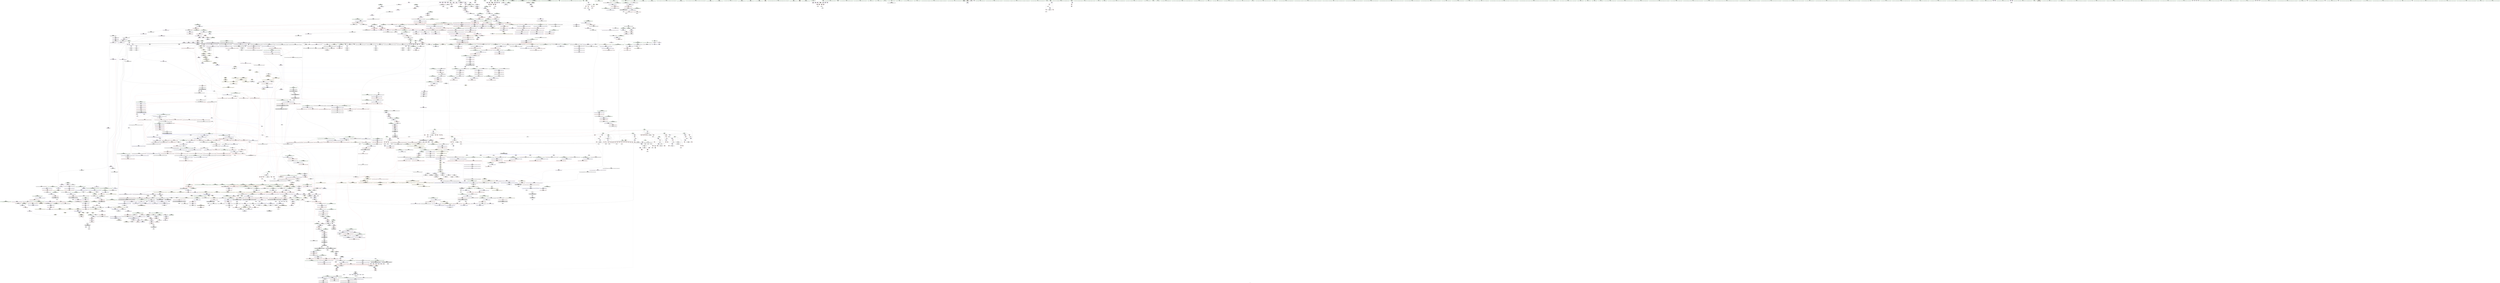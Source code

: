 digraph "SVFG" {
	label="SVFG";

	Node0x55bc2940be40 [shape=record,color=grey,label="{NodeID: 0\nNullPtr|{|<s46>135}}"];
	Node0x55bc2940be40 -> Node0x55bc29a32470[style=solid];
	Node0x55bc2940be40 -> Node0x55bc29a32570[style=solid];
	Node0x55bc2940be40 -> Node0x55bc29a32640[style=solid];
	Node0x55bc2940be40 -> Node0x55bc29a32710[style=solid];
	Node0x55bc2940be40 -> Node0x55bc29a327e0[style=solid];
	Node0x55bc2940be40 -> Node0x55bc29a328b0[style=solid];
	Node0x55bc2940be40 -> Node0x55bc29a32980[style=solid];
	Node0x55bc2940be40 -> Node0x55bc29a32a50[style=solid];
	Node0x55bc2940be40 -> Node0x55bc29a32b20[style=solid];
	Node0x55bc2940be40 -> Node0x55bc29a32bf0[style=solid];
	Node0x55bc2940be40 -> Node0x55bc29a32cc0[style=solid];
	Node0x55bc2940be40 -> Node0x55bc29a32d90[style=solid];
	Node0x55bc2940be40 -> Node0x55bc29a32e60[style=solid];
	Node0x55bc2940be40 -> Node0x55bc29a32f30[style=solid];
	Node0x55bc2940be40 -> Node0x55bc29a33000[style=solid];
	Node0x55bc2940be40 -> Node0x55bc29a330d0[style=solid];
	Node0x55bc2940be40 -> Node0x55bc29a331a0[style=solid];
	Node0x55bc2940be40 -> Node0x55bc29a33270[style=solid];
	Node0x55bc2940be40 -> Node0x55bc29a33340[style=solid];
	Node0x55bc2940be40 -> Node0x55bc29a33410[style=solid];
	Node0x55bc2940be40 -> Node0x55bc29a334e0[style=solid];
	Node0x55bc2940be40 -> Node0x55bc29a335b0[style=solid];
	Node0x55bc2940be40 -> Node0x55bc29a271d0[style=solid];
	Node0x55bc2940be40 -> Node0x55bc29a272a0[style=solid];
	Node0x55bc2940be40 -> Node0x55bc29a27370[style=solid];
	Node0x55bc2940be40 -> Node0x55bc29a27440[style=solid];
	Node0x55bc2940be40 -> Node0x55bc29a27510[style=solid];
	Node0x55bc2940be40 -> Node0x55bc29a275e0[style=solid];
	Node0x55bc2940be40 -> Node0x55bc29a276b0[style=solid];
	Node0x55bc2940be40 -> Node0x55bc29a27780[style=solid];
	Node0x55bc2940be40 -> Node0x55bc29a27850[style=solid];
	Node0x55bc2940be40 -> Node0x55bc29a27920[style=solid];
	Node0x55bc2940be40 -> Node0x55bc29a279f0[style=solid];
	Node0x55bc2940be40 -> Node0x55bc29a27ac0[style=solid];
	Node0x55bc2940be40 -> Node0x55bc29a27b90[style=solid];
	Node0x55bc2940be40 -> Node0x55bc29a27c60[style=solid];
	Node0x55bc2940be40 -> Node0x55bc29a62a30[style=solid];
	Node0x55bc2940be40 -> Node0x55bc29a65980[style=solid];
	Node0x55bc2940be40 -> Node0x55bc29a688a0[style=solid];
	Node0x55bc2940be40 -> Node0x55bc29a9fe30[style=solid];
	Node0x55bc2940be40 -> Node0x55bc29aa05b0[style=solid];
	Node0x55bc2940be40 -> Node0x55bc29aa0a30[style=solid];
	Node0x55bc2940be40 -> Node0x55bc29aa0d30[style=solid];
	Node0x55bc2940be40 -> Node0x55bc29aa0eb0[style=solid];
	Node0x55bc2940be40 -> Node0x55bc29aa1330[style=solid];
	Node0x55bc2940be40 -> Node0x55bc29aa2e30[style=solid];
	Node0x55bc2940be40:s46 -> Node0x55bc29a88740[style=solid,color=red];
	Node0x55bc29a2a220 [shape=record,color=black,label="{NodeID: 443\n1100\<--1099\n\<--this1\n_ZNSt4pairISt23_Rb_tree_const_iteratorIxEbEC2IRSt17_Rb_tree_iteratorIxERbLb1EEEOT_OT0_\n}"];
	Node0x55bc29a7e810 [shape=record,color=black,label="{NodeID: 3100\n2108 = PHI(2285, )\n}"];
	Node0x55bc29a7e810 -> Node0x55bc29a6e2d0[style=solid];
	Node0x55bc29a9f230 [shape=record,color=grey,label="{NodeID: 1993\n286 = Binary(285, 254, )\n}"];
	Node0x55bc29a9f230 -> Node0x55bc29a63aa0[style=solid];
	Node0x55bc29a39660 [shape=record,color=red,label="{NodeID: 886\n1075\<--1074\n\<--first9\n_ZNSt8_Rb_treeIxxSt9_IdentityIxESt4lessIxESaIxEE16_M_insert_uniqueIRKxEESt4pairISt17_Rb_tree_iteratorIxEbEOT_\n|{<s0>75}}"];
	Node0x55bc29a39660:s0 -> Node0x55bc29a85600[style=solid,color=red];
	Node0x55bc29a6f7f0 [shape=record,color=blue,label="{NodeID: 1329\n2328\<--2321\ncoerce.dive\<--__position.coerce\n_ZNSt8_Rb_treeIxxSt9_IdentityIxESt4lessIxESaIxEE12_M_erase_auxESt23_Rb_tree_const_iteratorIxE\n}"];
	Node0x55bc29a6f7f0 -> Node0x55bc29a620e0[style=dashed];
	Node0x55bc29a22770 [shape=record,color=green,label="{NodeID: 222\n1398\<--1399\nthis.addr\<--this.addr_field_insensitive\n_ZNSt8_Rb_treeIxxSt9_IdentityIxESt4lessIxESaIxEE6_M_endEv\n}"];
	Node0x55bc29a22770 -> Node0x55bc29a5b260[style=solid];
	Node0x55bc29a22770 -> Node0x55bc29a69dc0[style=solid];
	Node0x55bc29a45be0 [shape=record,color=purple,label="{NodeID: 665\n2395\<--1320\n_M_header_3\<--\n}"];
	Node0x55bc29a45be0 -> Node0x55bc29a694d0[style=solid];
	Node0x55bc29a64460 [shape=record,color=blue,label="{NodeID: 1108\n151\<--184\nmini\<--\nmain\n}"];
	Node0x55bc29a64460 -> Node0x55bc29a352f0[style=dashed];
	Node0x55bc29a64460 -> Node0x55bc29a353c0[style=dashed];
	Node0x55bc29a64460 -> Node0x55bc29a35490[style=dashed];
	Node0x55bc29a64460 -> Node0x55bc29a64940[style=dashed];
	Node0x55bc29a64460 -> Node0x55bc29aefdf0[style=dashed];
	Node0x55bc299c73c0 [shape=record,color=green,label="{NodeID: 1\n7\<--1\n__dso_handle\<--dummyObj\nGlob }"];
	Node0x55bc29a2a2f0 [shape=record,color=black,label="{NodeID: 444\n1115\<--1114\ntobool\<--\n_ZNSt4pairISt23_Rb_tree_const_iteratorIxEbEC2IRSt17_Rb_tree_iteratorIxERbLb1EEEOT_OT0_\n}"];
	Node0x55bc29a7e980 [shape=record,color=black,label="{NodeID: 3101\n2114 = PHI(2268, )\n}"];
	Node0x55bc29a7e980 -> Node0x55bc29a9d190[style=solid];
	Node0x55bc29a9f3b0 [shape=record,color=grey,label="{NodeID: 1994\n291 = Binary(290, 184, )\n}"];
	Node0x55bc29a9f3b0 -> Node0x55bc29a63b70[style=solid];
	Node0x55bc29a39730 [shape=record,color=red,label="{NodeID: 887\n1084\<--1083\n\<--\n_ZNSt8_Rb_treeIxxSt9_IdentityIxESt4lessIxESaIxEE16_M_insert_uniqueIRKxEESt4pairISt17_Rb_tree_iteratorIxEbEOT_\n}"];
	Node0x55bc29a39730 -> Node0x55bc29a2a150[style=solid];
	Node0x55bc29a6f8c0 [shape=record,color=blue,label="{NodeID: 1330\n2324\<--2320\nthis.addr\<--this\n_ZNSt8_Rb_treeIxxSt9_IdentityIxESt4lessIxESaIxEE12_M_erase_auxESt23_Rb_tree_const_iteratorIxE\n}"];
	Node0x55bc29a6f8c0 -> Node0x55bc29a61f40[style=dashed];
	Node0x55bc29a22840 [shape=record,color=green,label="{NodeID: 223\n1412\<--1413\nthis.addr\<--this.addr_field_insensitive\n_ZNKSt4lessIxEclERKxS2_\n}"];
	Node0x55bc29a22840 -> Node0x55bc29a5b330[style=solid];
	Node0x55bc29a22840 -> Node0x55bc29a69e90[style=solid];
	Node0x55bc29a45cb0 [shape=record,color=purple,label="{NodeID: 666\n1327\<--1326\nadd.ptr10\<--\n_ZNSt8_Rb_treeIxxSt9_IdentityIxESt4lessIxESaIxEE10_M_insert_IRKxNS5_11_Alloc_nodeEEESt17_Rb_tree_iteratorIxEPSt18_Rb_tree_node_baseSD_OT_RT0_\n}"];
	Node0x55bc29a45cb0 -> Node0x55bc29a3b800[style=solid];
	Node0x55bc29a64530 [shape=record,color=blue,label="{NodeID: 1109\n153\<--165\nj99\<--\nmain\n}"];
	Node0x55bc29a64530 -> Node0x55bc29b01ff0[style=dashed];
	Node0x55bc29a1a1c0 [shape=record,color=green,label="{NodeID: 2\n20\<--1\n_ZSt3cin\<--dummyObj\nGlob }"];
	Node0x55bc29a2a3c0 [shape=record,color=black,label="{NodeID: 445\n1116\<--1114\nfrombool\<--\n_ZNSt4pairISt23_Rb_tree_const_iteratorIxEbEC2IRSt17_Rb_tree_iteratorIxERbLb1EEEOT_OT0_\n}"];
	Node0x55bc29a2a3c0 -> Node0x55bc29a68080[style=solid];
	Node0x55bc29a7eac0 [shape=record,color=black,label="{NodeID: 3102\n2121 = PHI(2302, )\n}"];
	Node0x55bc29a9f530 [shape=record,color=grey,label="{NodeID: 1995\n301 = Binary(300, 184, )\n}"];
	Node0x55bc29a9f530 -> Node0x55bc29a63d10[style=solid];
	Node0x55bc29a39800 [shape=record,color=red,label="{NodeID: 888\n1099\<--1090\nthis1\<--this.addr\n_ZNSt4pairISt23_Rb_tree_const_iteratorIxEbEC2IRSt17_Rb_tree_iteratorIxERbLb1EEEOT_OT0_\n}"];
	Node0x55bc29a39800 -> Node0x55bc29a2a220[style=solid];
	Node0x55bc29a39800 -> Node0x55bc29a44c70[style=solid];
	Node0x55bc29a39800 -> Node0x55bc29a44d40[style=solid];
	Node0x55bc29a6f990 [shape=record,color=blue,label="{NodeID: 1331\n2326\<--2342\n__y\<--\n_ZNSt8_Rb_treeIxxSt9_IdentityIxESt4lessIxESaIxEE12_M_erase_auxESt23_Rb_tree_const_iteratorIxE\n}"];
	Node0x55bc29a6f990 -> Node0x55bc29a62010[style=dashed];
	Node0x55bc29a22910 [shape=record,color=green,label="{NodeID: 224\n1414\<--1415\n__x.addr\<--__x.addr_field_insensitive\n_ZNKSt4lessIxEclERKxS2_\n}"];
	Node0x55bc29a22910 -> Node0x55bc29a5b400[style=solid];
	Node0x55bc29a22910 -> Node0x55bc29a69f60[style=solid];
	Node0x55bc29a45d80 [shape=record,color=purple,label="{NodeID: 667\n1329\<--1328\n_M_node_count\<--\n_ZNSt8_Rb_treeIxxSt9_IdentityIxESt4lessIxESaIxEE10_M_insert_IRKxNS5_11_Alloc_nodeEEESt17_Rb_tree_iteratorIxEPSt18_Rb_tree_node_baseSD_OT_RT0_\n}"];
	Node0x55bc29a45d80 -> Node0x55bc29a3b200[style=solid];
	Node0x55bc29a45d80 -> Node0x55bc29a695a0[style=solid];
	Node0x55bc29a64600 [shape=record,color=blue,label="{NodeID: 1110\n402\<--400\narrayidx109\<--\nmain\n}"];
	Node0x55bc29a64600 -> Node0x55bc29b0cf20[style=dashed];
	Node0x55bc29a1a250 [shape=record,color=green,label="{NodeID: 3\n21\<--1\n_ZSt4cout\<--dummyObj\nGlob }"];
	Node0x55bc29a2a490 [shape=record,color=black,label="{NodeID: 446\n1226\<--1122\n\<--retval\n_ZNSt8_Rb_treeIxxSt9_IdentityIxESt4lessIxESaIxEE24_M_get_insert_unique_posERKx\n}"];
	Node0x55bc29a2a490 -> Node0x55bc29a3a500[style=solid];
	Node0x55bc29a7ebd0 [shape=record,color=black,label="{NodeID: 3103\n2125 = PHI(2355, )\n}"];
	Node0x55bc29a7ebd0 -> Node0x55bc29a6e3a0[style=solid];
	Node0x55bc29a9f6b0 [shape=record,color=grey,label="{NodeID: 1996\n198 = Binary(197, 184, )\n}"];
	Node0x55bc29a9f6b0 -> Node0x55bc29a631b0[style=solid];
	Node0x55bc29a398d0 [shape=record,color=red,label="{NodeID: 889\n1102\<--1092\n\<--__x.addr\n_ZNSt4pairISt23_Rb_tree_const_iteratorIxEbEC2IRSt17_Rb_tree_iteratorIxERbLb1EEEOT_OT0_\n|{<s0>77}}"];
	Node0x55bc29a398d0:s0 -> Node0x55bc29a85ed0[style=solid,color=red];
	Node0x55bc29a6fa60 [shape=record,color=blue,label="{NodeID: 1332\n2350\<--2352\n_M_node_count\<--dec\n_ZNSt8_Rb_treeIxxSt9_IdentityIxESt4lessIxESaIxEE12_M_erase_auxESt23_Rb_tree_const_iteratorIxE\n|{<s0>173}}"];
	Node0x55bc29a6fa60:s0 -> Node0x55bc29b06ff0[style=dashed,color=blue];
	Node0x55bc29a229e0 [shape=record,color=green,label="{NodeID: 225\n1416\<--1417\n__y.addr\<--__y.addr_field_insensitive\n_ZNKSt4lessIxEclERKxS2_\n}"];
	Node0x55bc29a229e0 -> Node0x55bc29a5b4d0[style=solid];
	Node0x55bc29a229e0 -> Node0x55bc29a6a030[style=solid];
	Node0x55bc29a45e50 [shape=record,color=purple,label="{NodeID: 668\n1361\<--1359\nfirst\<--this1\n_ZNSt4pairISt17_Rb_tree_iteratorIxEbEC2IS1_bLb1EEEOT_OT0_\n}"];
	Node0x55bc29a45e50 -> Node0x55bc29a3bc10[style=solid];
	Node0x55bc29a646d0 [shape=record,color=blue,label="{NodeID: 1111\n155\<--165\nk\<--\nmain\n}"];
	Node0x55bc29a646d0 -> Node0x55bc29a35970[style=dashed];
	Node0x55bc29a646d0 -> Node0x55bc29a35a40[style=dashed];
	Node0x55bc29a646d0 -> Node0x55bc29a35b10[style=dashed];
	Node0x55bc29a646d0 -> Node0x55bc29a647a0[style=dashed];
	Node0x55bc29a646d0 -> Node0x55bc29b0ca20[style=dashed];
	Node0x55bc29a1a9a0 [shape=record,color=green,label="{NodeID: 4\n22\<--1\n.str\<--dummyObj\nGlob }"];
	Node0x55bc29a2a560 [shape=record,color=black,label="{NodeID: 447\n1155\<--1154\n\<--\n_ZNSt8_Rb_treeIxxSt9_IdentityIxESt4lessIxESaIxEE24_M_get_insert_unique_posERKx\n}"];
	Node0x55bc29a2a560 -> Node0x55bc29a68560[style=solid];
	Node0x55bc29a7ed40 [shape=record,color=black,label="{NodeID: 3104\n2166 = PHI(1428, )\n|{<s0>175}}"];
	Node0x55bc29a7ed40:s0 -> Node0x55bc29be12d0[style=solid,color=red];
	Node0x55bc29a9f830 [shape=record,color=grey,label="{NodeID: 1997\n270 = Binary(269, 184, )\n}"];
	Node0x55bc29a9f830 -> Node0x55bc29aa3130[style=solid];
	Node0x55bc29a399a0 [shape=record,color=red,label="{NodeID: 890\n1110\<--1094\n\<--__y.addr\n_ZNSt4pairISt23_Rb_tree_const_iteratorIxEbEC2IRSt17_Rb_tree_iteratorIxERbLb1EEEOT_OT0_\n|{<s0>79}}"];
	Node0x55bc29a399a0:s0 -> Node0x55bc29a88880[style=solid,color=red];
	Node0x55bc29a6fb30 [shape=record,color=blue,label="{NodeID: 1333\n2360\<--2356\nthis.addr\<--this\n_ZNSt23_Rb_tree_const_iteratorIxEppEi\n}"];
	Node0x55bc29a6fb30 -> Node0x55bc29a62280[style=dashed];
	Node0x55bc29a22ab0 [shape=record,color=green,label="{NodeID: 226\n1430\<--1431\n__x.addr\<--__x.addr_field_insensitive\n_ZNSt8_Rb_treeIxxSt9_IdentityIxESt4lessIxESaIxEE6_S_keyEPKSt13_Rb_tree_nodeIxE\n}"];
	Node0x55bc29a22ab0 -> Node0x55bc29a5b740[style=solid];
	Node0x55bc29a22ab0 -> Node0x55bc29a6a100[style=solid];
	Node0x55bc29a45f20 [shape=record,color=purple,label="{NodeID: 669\n1372\<--1359\nsecond\<--this1\n_ZNSt4pairISt17_Rb_tree_iteratorIxEbEC2IS1_bLb1EEEOT_OT0_\n}"];
	Node0x55bc29a45f20 -> Node0x55bc29a69a80[style=solid];
	Node0x55bc29a647a0 [shape=record,color=blue,label="{NodeID: 1112\n155\<--417\nk\<--inc116\nmain\n}"];
	Node0x55bc29a647a0 -> Node0x55bc29a35970[style=dashed];
	Node0x55bc29a647a0 -> Node0x55bc29a35a40[style=dashed];
	Node0x55bc29a647a0 -> Node0x55bc29a35b10[style=dashed];
	Node0x55bc29a647a0 -> Node0x55bc29a647a0[style=dashed];
	Node0x55bc29a647a0 -> Node0x55bc29b0ca20[style=dashed];
	Node0x55bc29a1aa30 [shape=record,color=green,label="{NodeID: 5\n24\<--1\n.str.2\<--dummyObj\nGlob }"];
	Node0x55bc29a2a630 [shape=record,color=black,label="{NodeID: 448\n1158\<--1157\n\<--_M_impl\n_ZNSt8_Rb_treeIxxSt9_IdentityIxESt4lessIxESaIxEE24_M_get_insert_unique_posERKx\n}"];
	Node0x55bc29a2a630 -> Node0x55bc29a45220[style=solid];
	Node0x55bc29a7ee80 [shape=record,color=black,label="{NodeID: 3105\n2168 = PHI(1408, )\n}"];
	Node0x55bc29a9f9b0 [shape=record,color=grey,label="{NodeID: 1998\n423 = Binary(422, 184, )\n}"];
	Node0x55bc29a9f9b0 -> Node0x55bc29a64870[style=solid];
	Node0x55bc29a39a70 [shape=record,color=red,label="{NodeID: 891\n1114\<--1111\n\<--call2\n_ZNSt4pairISt23_Rb_tree_const_iteratorIxEbEC2IRSt17_Rb_tree_iteratorIxERbLb1EEEOT_OT0_\n}"];
	Node0x55bc29a39a70 -> Node0x55bc29a2a2f0[style=solid];
	Node0x55bc29a39a70 -> Node0x55bc29a2a3c0[style=solid];
	Node0x55bc29a6fc00 [shape=record,color=blue,label="{NodeID: 1334\n2362\<--2357\n.addr\<--\n_ZNSt23_Rb_tree_const_iteratorIxEppEi\n}"];
	Node0x55bc29a22b80 [shape=record,color=green,label="{NodeID: 227\n1432\<--1433\nref.tmp\<--ref.tmp_field_insensitive\n_ZNSt8_Rb_treeIxxSt9_IdentityIxESt4lessIxESaIxEE6_S_keyEPKSt13_Rb_tree_nodeIxE\n|{<s0>107}}"];
	Node0x55bc29a22b80:s0 -> Node0x55bc29a83d20[style=solid,color=red];
	Node0x55bc29a45ff0 [shape=record,color=purple,label="{NodeID: 670\n2396\<--1366\noffset_0\<--\n}"];
	Node0x55bc29a45ff0 -> Node0x55bc29a699b0[style=solid];
	Node0x55bc29a64870 [shape=record,color=blue,label="{NodeID: 1113\n153\<--423\nj99\<--inc120\nmain\n}"];
	Node0x55bc29a64870 -> Node0x55bc29b01ff0[style=dashed];
	Node0x55bc29a1aac0 [shape=record,color=green,label="{NodeID: 6\n26\<--1\n.str.3\<--dummyObj\nGlob }"];
	Node0x55bc29a2a700 [shape=record,color=black,label="{NodeID: 449\n1168\<--1165\nfrombool\<--call4\n_ZNSt8_Rb_treeIxxSt9_IdentityIxESt4lessIxESaIxEE24_M_get_insert_unique_posERKx\n}"];
	Node0x55bc29a2a700 -> Node0x55bc29a68630[style=solid];
	Node0x55bc29a7ef90 [shape=record,color=black,label="{NodeID: 3106\n2175 = PHI(787, )\n}"];
	Node0x55bc29a7ef90 -> Node0x55bc29a6e880[style=solid];
	Node0x55bc29a9fb30 [shape=record,color=grey,label="{NodeID: 1999\n428 = Binary(427, 184, )\n}"];
	Node0x55bc29a9fb30 -> Node0x55bc29a64940[style=solid];
	Node0x55bc29a39b40 [shape=record,color=red,label="{NodeID: 892\n1142\<--1124\nthis1\<--this.addr\n_ZNSt8_Rb_treeIxxSt9_IdentityIxESt4lessIxESaIxEE24_M_get_insert_unique_posERKx\n|{|<s2>80|<s3>81|<s4>87}}"];
	Node0x55bc29a39b40 -> Node0x55bc29a45080[style=solid];
	Node0x55bc29a39b40 -> Node0x55bc29a45150[style=solid];
	Node0x55bc29a39b40:s2 -> Node0x55bc29bdee70[style=solid,color=red];
	Node0x55bc29a39b40:s3 -> Node0x55bc29a84240[style=solid,color=red];
	Node0x55bc29a39b40:s4 -> Node0x55bc29bdcfc0[style=solid,color=red];
	Node0x55bc29a6fcd0 [shape=record,color=blue, style = dotted,label="{NodeID: 1335\n2405\<--2407\noffset_0\<--dummyVal\n_ZNSt23_Rb_tree_const_iteratorIxEppEi\n}"];
	Node0x55bc29a6fcd0 -> Node0x55bc29a62420[style=dashed];
	Node0x55bc29a22c50 [shape=record,color=green,label="{NodeID: 228\n1437\<--1438\n_ZNSt8_Rb_treeIxxSt9_IdentityIxESt4lessIxESaIxEE8_S_valueEPKSt13_Rb_tree_nodeIxE\<--_ZNSt8_Rb_treeIxxSt9_IdentityIxESt4lessIxESaIxEE8_S_valueEPKSt13_Rb_tree_nodeIxE_field_insensitive\n}"];
	Node0x55bc29a460c0 [shape=record,color=purple,label="{NodeID: 671\n2397\<--1367\noffset_0\<--\n}"];
	Node0x55bc29a460c0 -> Node0x55bc29a624f0[style=solid];
	Node0x55bc29a64940 [shape=record,color=blue,label="{NodeID: 1114\n151\<--428\nmini\<--inc123\nmain\n}"];
	Node0x55bc29a64940 -> Node0x55bc29a352f0[style=dashed];
	Node0x55bc29a64940 -> Node0x55bc29a353c0[style=dashed];
	Node0x55bc29a64940 -> Node0x55bc29a35490[style=dashed];
	Node0x55bc29a64940 -> Node0x55bc29a64940[style=dashed];
	Node0x55bc29a64940 -> Node0x55bc29aefdf0[style=dashed];
	Node0x55bc29a1ab50 [shape=record,color=green,label="{NodeID: 7\n28\<--1\n.str.4\<--dummyObj\nGlob }"];
	Node0x55bc29a2a7d0 [shape=record,color=black,label="{NodeID: 450\n1171\<--1170\ntobool\<--\n_ZNSt8_Rb_treeIxxSt9_IdentityIxESt4lessIxESaIxEE24_M_get_insert_unique_posERKx\n}"];
	Node0x55bc29a7f100 [shape=record,color=black,label="{NodeID: 3107\n2180 = PHI(777, )\n}"];
	Node0x55bc29a7f100 -> Node0x55bc29a6e950[style=solid];
	Node0x55bc29a9fcb0 [shape=record,color=grey,label="{NodeID: 2000\n436 = Binary(435, 184, )\n}"];
	Node0x55bc29a39c10 [shape=record,color=red,label="{NodeID: 893\n1160\<--1126\n\<--__k.addr\n_ZNSt8_Rb_treeIxxSt9_IdentityIxESt4lessIxESaIxEE24_M_get_insert_unique_posERKx\n|{<s0>83}}"];
	Node0x55bc29a39c10:s0 -> Node0x55bc29be12d0[style=solid,color=red];
	Node0x55bc29a6fda0 [shape=record,color=blue,label="{NodeID: 1336\n2375\<--2372\n_M_node2\<--call\n_ZNSt23_Rb_tree_const_iteratorIxEppEi\n|{<s0>172}}"];
	Node0x55bc29a6fda0:s0 -> Node0x55bc29b074f0[style=dashed,color=blue];
	Node0x55bc29a2b260 [shape=record,color=green,label="{NodeID: 229\n1444\<--1445\nthis.addr\<--this.addr_field_insensitive\n_ZNKSt17_Rb_tree_iteratorIxEeqERKS0_\n}"];
	Node0x55bc29a2b260 -> Node0x55bc29a5b810[style=solid];
	Node0x55bc29a2b260 -> Node0x55bc29a6a1d0[style=solid];
	Node0x55bc29a46190 [shape=record,color=purple,label="{NodeID: 672\n1392\<--1391\n_M_node\<--this1\n_ZNSt17_Rb_tree_iteratorIxEC2EPSt18_Rb_tree_node_base\n}"];
	Node0x55bc29a46190 -> Node0x55bc29a69cf0[style=solid];
	Node0x55bc29a64a10 [shape=record,color=blue,label="{NodeID: 1115\n157\<--165\ni129\<--\nmain\n}"];
	Node0x55bc29a64a10 -> Node0x55bc29a35be0[style=dashed];
	Node0x55bc29a64a10 -> Node0x55bc29a35cb0[style=dashed];
	Node0x55bc29a64a10 -> Node0x55bc29a35d80[style=dashed];
	Node0x55bc29a64a10 -> Node0x55bc29a35e50[style=dashed];
	Node0x55bc29a64a10 -> Node0x55bc29a64ae0[style=dashed];
	Node0x55bc29a64a10 -> Node0x55bc29af0cf0[style=dashed];
	Node0x55bc29a1abe0 [shape=record,color=green,label="{NodeID: 8\n31\<--1\n\<--dummyObj\nCan only get source location for instruction, argument, global var or function.}"];
	Node0x55bc29a2a8a0 [shape=record,color=black,label="{NodeID: 451\n1174\<--1173\n\<--\n_ZNSt8_Rb_treeIxxSt9_IdentityIxESt4lessIxESaIxEE24_M_get_insert_unique_posERKx\n|{<s0>84}}"];
	Node0x55bc29a2a8a0:s0 -> Node0x55bc29a89050[style=solid,color=red];
	Node0x55bc29a7f240 [shape=record,color=black,label="{NodeID: 3108\n2218 = PHI(1428, )\n|{<s0>180}}"];
	Node0x55bc29a7f240:s0 -> Node0x55bc29be1590[style=solid,color=red];
	Node0x55bc29a9fe30 [shape=record,color=grey,label="{NodeID: 2001\n1152 = cmp(1151, 3, )\n}"];
	Node0x55bc29a39ce0 [shape=record,color=red,label="{NodeID: 894\n1215\<--1126\n\<--__k.addr\n_ZNSt8_Rb_treeIxxSt9_IdentityIxESt4lessIxESaIxEE24_M_get_insert_unique_posERKx\n|{<s0>92}}"];
	Node0x55bc29a39ce0:s0 -> Node0x55bc29be1590[style=solid,color=red];
	Node0x55bc29a2b330 [shape=record,color=green,label="{NodeID: 230\n1446\<--1447\n__x.addr\<--__x.addr_field_insensitive\n_ZNKSt17_Rb_tree_iteratorIxEeqERKS0_\n}"];
	Node0x55bc29a2b330 -> Node0x55bc29a5b8e0[style=solid];
	Node0x55bc29a2b330 -> Node0x55bc29a6a2a0[style=solid];
	Node0x55bc29a46260 [shape=record,color=purple,label="{NodeID: 673\n1402\<--1401\n_M_impl\<--this1\n_ZNSt8_Rb_treeIxxSt9_IdentityIxESt4lessIxESaIxEE6_M_endEv\n}"];
	Node0x55bc29a46260 -> Node0x55bc29a3bf50[style=solid];
	Node0x55bc29a64ae0 [shape=record,color=blue,label="{NodeID: 1116\n157\<--463\ni129\<--inc139\nmain\n}"];
	Node0x55bc29a64ae0 -> Node0x55bc29a35be0[style=dashed];
	Node0x55bc29a64ae0 -> Node0x55bc29a35cb0[style=dashed];
	Node0x55bc29a64ae0 -> Node0x55bc29a35d80[style=dashed];
	Node0x55bc29a64ae0 -> Node0x55bc29a35e50[style=dashed];
	Node0x55bc29a64ae0 -> Node0x55bc29a64ae0[style=dashed];
	Node0x55bc29a64ae0 -> Node0x55bc29af0cf0[style=dashed];
	Node0x55bc29a1ac70 [shape=record,color=green,label="{NodeID: 9\n160\<--1\n\<--dummyObj\nCan only get source location for instruction, argument, global var or function.|{<s0>172}}"];
	Node0x55bc29a1ac70:s0 -> Node0x55bc29a86f30[style=solid,color=red];
	Node0x55bc29a2a970 [shape=record,color=black,label="{NodeID: 452\n1178\<--1177\n\<--\n_ZNSt8_Rb_treeIxxSt9_IdentityIxESt4lessIxESaIxEE24_M_get_insert_unique_posERKx\n|{<s0>85}}"];
	Node0x55bc29a2a970:s0 -> Node0x55bc29bd9220[style=solid,color=red];
	Node0x55bc29a7f380 [shape=record,color=black,label="{NodeID: 3109\n2219 = PHI(1408, )\n}"];
	Node0x55bc29a9ffb0 [shape=record,color=grey,label="{NodeID: 2002\n262 = cmp(165, 261, )\n}"];
	Node0x55bc29a39db0 [shape=record,color=red,label="{NodeID: 895\n1151\<--1128\n\<--__x\n_ZNSt8_Rb_treeIxxSt9_IdentityIxESt4lessIxESaIxEE24_M_get_insert_unique_posERKx\n}"];
	Node0x55bc29a39db0 -> Node0x55bc29a9fe30[style=solid];
	Node0x55bc29a2b400 [shape=record,color=green,label="{NodeID: 231\n1460\<--1461\nretval\<--retval_field_insensitive\n_ZNSt8_Rb_treeIxxSt9_IdentityIxESt4lessIxESaIxEE5beginEv\n|{|<s1>108}}"];
	Node0x55bc29a2b400 -> Node0x55bc29a46670[style=solid];
	Node0x55bc29a2b400:s1 -> Node0x55bc29a84e70[style=solid,color=red];
	Node0x55bc29a46330 [shape=record,color=purple,label="{NodeID: 674\n1404\<--1403\nadd.ptr\<--\n_ZNSt8_Rb_treeIxxSt9_IdentityIxESt4lessIxESaIxEE6_M_endEv\n}"];
	Node0x55bc29a46330 -> Node0x55bc29a3c020[style=solid];
	Node0x55bc29a64bb0 [shape=record,color=blue,label="{NodeID: 1117\n121\<--473\nloop\<--inc143\nmain\n}"];
	Node0x55bc29a64bb0 -> Node0x55bc29aeaff0[style=dashed];
	Node0x55bc29a1ad70 [shape=record,color=green,label="{NodeID: 10\n165\<--1\n\<--dummyObj\nCan only get source location for instruction, argument, global var or function.}"];
	Node0x55bc29a2aa40 [shape=record,color=black,label="{NodeID: 453\n1187\<--1186\ntobool7\<--\n_ZNSt8_Rb_treeIxxSt9_IdentityIxESt4lessIxESaIxEE24_M_get_insert_unique_posERKx\n}"];
	Node0x55bc29a7f490 [shape=record,color=black,label="{NodeID: 3110\n2226 = PHI(787, )\n}"];
	Node0x55bc29a7f490 -> Node0x55bc29a6ee30[style=solid];
	Node0x55bc29aa0130 [shape=record,color=grey,label="{NodeID: 2003\n169 = cmp(167, 168, )\n}"];
	Node0x55bc29a39e80 [shape=record,color=red,label="{NodeID: 896\n1154\<--1128\n\<--__x\n_ZNSt8_Rb_treeIxxSt9_IdentityIxESt4lessIxESaIxEE24_M_get_insert_unique_posERKx\n}"];
	Node0x55bc29a39e80 -> Node0x55bc29a2a560[style=solid];
	Node0x55bc29a2b4d0 [shape=record,color=green,label="{NodeID: 232\n1462\<--1463\nthis.addr\<--this.addr_field_insensitive\n_ZNSt8_Rb_treeIxxSt9_IdentityIxESt4lessIxESaIxEE5beginEv\n}"];
	Node0x55bc29a2b4d0 -> Node0x55bc29a5bb50[style=solid];
	Node0x55bc29a2b4d0 -> Node0x55bc29a6a370[style=solid];
	Node0x55bc29a46400 [shape=record,color=purple,label="{NodeID: 675\n1406\<--1405\n_M_header\<--\n_ZNSt8_Rb_treeIxxSt9_IdentityIxESt4lessIxESaIxEE6_M_endEv\n}"];
	Node0x55bc29a46400 -> Node0x55bc29a3c0f0[style=solid];
	Node0x55bc29a64c80 [shape=record,color=blue,label="{NodeID: 1118\n483\<--482\nthis.addr\<--this\n_ZNSt3setIxSt4lessIxESaIxEE5clearEv\n}"];
	Node0x55bc29a64c80 -> Node0x55bc29a36740[style=dashed];
	Node0x55bc29a1ae70 [shape=record,color=green,label="{NodeID: 11\n184\<--1\n\<--dummyObj\nCan only get source location for instruction, argument, global var or function.|{<s0>57|<s1>125}}"];
	Node0x55bc29a1ae70:s0 -> Node0x55bc29bdf380[style=solid,color=red];
	Node0x55bc29a1ae70:s1 -> Node0x55bc29a844e0[style=solid,color=red];
	Node0x55bc29a2ab10 [shape=record,color=black,label="{NodeID: 454\n1208\<--1207\n\<--_M_impl13\n_ZNSt8_Rb_treeIxxSt9_IdentityIxESt4lessIxESaIxEE24_M_get_insert_unique_posERKx\n}"];
	Node0x55bc29a2ab10 -> Node0x55bc29a452f0[style=solid];
	Node0x55bc29a7f600 [shape=record,color=black,label="{NodeID: 3111\n915 = PHI(920, )\n}"];
	Node0x55bc29a7f600 -> Node0x55bc29a29860[style=solid];
	Node0x55bc29aa02b0 [shape=record,color=grey,label="{NodeID: 2004\n236 = cmp(232, 235, )\n}"];
	Node0x55bc29a39f50 [shape=record,color=red,label="{NodeID: 897\n1161\<--1128\n\<--__x\n_ZNSt8_Rb_treeIxxSt9_IdentityIxESt4lessIxESaIxEE24_M_get_insert_unique_posERKx\n|{<s0>82}}"];
	Node0x55bc29a39f50:s0 -> Node0x55bc29bdf490[style=solid,color=red];
	Node0x55bc29a2b5a0 [shape=record,color=green,label="{NodeID: 233\n1481\<--1482\nthis.addr\<--this.addr_field_insensitive\n_ZNSt4pairIPSt18_Rb_tree_node_baseS1_EC2IRPSt13_Rb_tree_nodeIxERS1_Lb1EEEOT_OT0_\n}"];
	Node0x55bc29a2b5a0 -> Node0x55bc29a5bdc0[style=solid];
	Node0x55bc29a2b5a0 -> Node0x55bc29a6a440[style=solid];
	Node0x55bc29a464d0 [shape=record,color=purple,label="{NodeID: 676\n1451\<--1450\n_M_node\<--this1\n_ZNKSt17_Rb_tree_iteratorIxEeqERKS0_\n}"];
	Node0x55bc29a464d0 -> Node0x55bc29a5b9b0[style=solid];
	Node0x55bc29a64d50 [shape=record,color=blue,label="{NodeID: 1119\n497\<--493\nthis.addr\<--this\n_ZNSt3setIxSt4lessIxESaIxEE6insertERKx\n}"];
	Node0x55bc29a64d50 -> Node0x55bc29a36810[style=dashed];
	Node0x55bc29a1af70 [shape=record,color=green,label="{NodeID: 12\n205\<--1\n\<--dummyObj\nCan only get source location for instruction, argument, global var or function.}"];
	Node0x55bc29a2abe0 [shape=record,color=black,label="{NodeID: 455\n1119\<--1227\n_ZNSt8_Rb_treeIxxSt9_IdentityIxESt4lessIxESaIxEE24_M_get_insert_unique_posERKx_ret\<--\n_ZNSt8_Rb_treeIxxSt9_IdentityIxESt4lessIxESaIxEE24_M_get_insert_unique_posERKx\n|{<s0>70}}"];
	Node0x55bc29a2abe0:s0 -> Node0x55bc29a7f9c0[style=solid,color=blue];
	Node0x55bc29a7f740 [shape=record,color=black,label="{NodeID: 3112\n996 = PHI(751, )\n|{<s0>66}}"];
	Node0x55bc29a7f740:s0 -> Node0x55bc29be1ea0[style=solid,color=red];
	Node0x55bc29aa0430 [shape=record,color=grey,label="{NodeID: 2005\n228 = cmp(165, 227, )\n}"];
	Node0x55bc29a3a020 [shape=record,color=red,label="{NodeID: 898\n1173\<--1128\n\<--__x\n_ZNSt8_Rb_treeIxxSt9_IdentityIxESt4lessIxESaIxEE24_M_get_insert_unique_posERKx\n}"];
	Node0x55bc29a3a020 -> Node0x55bc29a2a8a0[style=solid];
	Node0x55bc29a2b670 [shape=record,color=green,label="{NodeID: 234\n1483\<--1484\n__x.addr\<--__x.addr_field_insensitive\n_ZNSt4pairIPSt18_Rb_tree_node_baseS1_EC2IRPSt13_Rb_tree_nodeIxERS1_Lb1EEEOT_OT0_\n}"];
	Node0x55bc29a2b670 -> Node0x55bc29a5be90[style=solid];
	Node0x55bc29a2b670 -> Node0x55bc29a6a510[style=solid];
	Node0x55bc29a465a0 [shape=record,color=purple,label="{NodeID: 677\n1454\<--1453\n_M_node2\<--\n_ZNKSt17_Rb_tree_iteratorIxEeqERKS0_\n}"];
	Node0x55bc29a465a0 -> Node0x55bc29a5ba80[style=solid];
	Node0x55bc29b1fc10 [shape=record,color=yellow,style=double,label="{NodeID: 2227\n326V_1 = ENCHI(MR_326V_0)\npts\{21440000 \}\nFun[_ZNSt8_Rb_treeIxxSt9_IdentityIxESt4lessIxESaIxEE14_M_lower_boundEPSt13_Rb_tree_nodeIxEPSt18_Rb_tree_node_baseRKx]|{<s0>178}}"];
	Node0x55bc29b1fc10:s0 -> Node0x55bc29a69cf0[style=dashed,color=red];
	Node0x55bc29a64e20 [shape=record,color=blue,label="{NodeID: 1120\n499\<--494\n__x.addr\<--__x\n_ZNSt3setIxSt4lessIxESaIxEE6insertERKx\n}"];
	Node0x55bc29a64e20 -> Node0x55bc29a368e0[style=dashed];
	Node0x55bc29a1b070 [shape=record,color=green,label="{NodeID: 13\n254\<--1\n\<--dummyObj\nCan only get source location for instruction, argument, global var or function.}"];
	Node0x55bc29a2acb0 [shape=record,color=black,label="{NodeID: 456\n1229\<--1239\n_ZNKSt9_IdentityIxEclERKx_ret\<--\n_ZNKSt9_IdentityIxEclERKx\n|{<s0>69|<s1>96|<s2>107|<s3>113}}"];
	Node0x55bc29a2acb0:s0 -> Node0x55bc29a7f880[style=solid,color=blue];
	Node0x55bc29a2acb0:s1 -> Node0x55bc29bdb5b0[style=solid,color=blue];
	Node0x55bc29a2acb0:s2 -> Node0x55bc29a81040[style=solid,color=blue];
	Node0x55bc29a2acb0:s3 -> Node0x55bc29a81640[style=solid,color=blue];
	Node0x55bc29a7f880 [shape=record,color=black,label="{NodeID: 3113\n1035 = PHI(1229, )\n|{<s0>70}}"];
	Node0x55bc29a7f880:s0 -> Node0x55bc29be27a0[style=solid,color=red];
	Node0x55bc29aa05b0 [shape=record,color=grey,label="{NodeID: 2006\n2160 = cmp(2159, 3, )\n}"];
	Node0x55bc29a3a0f0 [shape=record,color=red,label="{NodeID: 899\n1177\<--1128\n\<--__x\n_ZNSt8_Rb_treeIxxSt9_IdentityIxESt4lessIxESaIxEE24_M_get_insert_unique_posERKx\n}"];
	Node0x55bc29a3a0f0 -> Node0x55bc29a2a970[style=solid];
	Node0x55bc29a2b740 [shape=record,color=green,label="{NodeID: 235\n1485\<--1486\n__y.addr\<--__y.addr_field_insensitive\n_ZNSt4pairIPSt18_Rb_tree_node_baseS1_EC2IRPSt13_Rb_tree_nodeIxERS1_Lb1EEEOT_OT0_\n}"];
	Node0x55bc29a2b740 -> Node0x55bc29a5bf60[style=solid];
	Node0x55bc29a2b740 -> Node0x55bc29a6a5e0[style=solid];
	Node0x55bc29a46670 [shape=record,color=purple,label="{NodeID: 678\n1474\<--1460\ncoerce.dive\<--retval\n_ZNSt8_Rb_treeIxxSt9_IdentityIxESt4lessIxESaIxEE5beginEv\n}"];
	Node0x55bc29a46670 -> Node0x55bc29a5bcf0[style=solid];
	Node0x55bc29b1fcf0 [shape=record,color=yellow,style=double,label="{NodeID: 2228\n328V_1 = ENCHI(MR_328V_0)\npts\{132 138 142 148 154 190004 17930004 \}\nFun[_ZNSt8_Rb_treeIxxSt9_IdentityIxESt4lessIxESaIxEE14_M_lower_boundEPSt13_Rb_tree_nodeIxEPSt18_Rb_tree_node_baseRKx]|{<s0>175}}"];
	Node0x55bc29b1fcf0:s0 -> Node0x55bc29b2e9f0[style=dashed,color=red];
	Node0x55bc29a64ef0 [shape=record,color=blue,label="{NodeID: 1121\n512\<--513\n\<--\n_ZNSt3setIxSt4lessIxESaIxEE6insertERKx\n|{<s0>28}}"];
	Node0x55bc29a64ef0:s0 -> Node0x55bc29b2da20[style=dashed,color=red];
	Node0x55bc29a1b170 [shape=record,color=green,label="{NodeID: 14\n371\<--1\n\<--dummyObj\nCan only get source location for instruction, argument, global var or function.}"];
	Node0x55bc29a2ad80 [shape=record,color=black,label="{NodeID: 457\n1293\<--1292\n\<--_M_impl\n_ZNSt8_Rb_treeIxxSt9_IdentityIxESt4lessIxESaIxEE10_M_insert_IRKxNS5_11_Alloc_nodeEEESt17_Rb_tree_iteratorIxEPSt18_Rb_tree_node_baseSD_OT_RT0_\n}"];
	Node0x55bc29a2ad80 -> Node0x55bc29a457d0[style=solid];
	Node0x55bc29a7f9c0 [shape=record,color=black,label="{NodeID: 3114\n1038 = PHI(1119, )\n}"];
	Node0x55bc29aa0730 [shape=record,color=grey,label="{NodeID: 2007\n191 = cmp(189, 190, )\n}"];
	Node0x55bc29a3a1c0 [shape=record,color=red,label="{NodeID: 900\n1184\<--1130\n\<--__y\n_ZNSt8_Rb_treeIxxSt9_IdentityIxESt4lessIxESaIxEE24_M_get_insert_unique_posERKx\n|{<s0>86}}"];
	Node0x55bc29a3a1c0:s0 -> Node0x55bc29a85600[style=solid,color=red];
	Node0x55bc29a2b810 [shape=record,color=green,label="{NodeID: 236\n1495\<--1496\n_ZSt7forwardIRPSt13_Rb_tree_nodeIxEEOT_RNSt16remove_referenceIS4_E4typeE\<--_ZSt7forwardIRPSt13_Rb_tree_nodeIxEEOT_RNSt16remove_referenceIS4_E4typeE_field_insensitive\n}"];
	Node0x55bc29a46740 [shape=record,color=purple,label="{NodeID: 679\n1466\<--1465\n_M_impl\<--this1\n_ZNSt8_Rb_treeIxxSt9_IdentityIxESt4lessIxESaIxEE5beginEv\n}"];
	Node0x55bc29a46740 -> Node0x55bc29a3c430[style=solid];
	Node0x55bc29a64fc0 [shape=record,color=blue,label="{NodeID: 1122\n515\<--516\n\<--\n_ZNSt3setIxSt4lessIxESaIxEE6insertERKx\n|{<s0>28}}"];
	Node0x55bc29a64fc0:s0 -> Node0x55bc29b2db00[style=dashed,color=red];
	Node0x55bc29a1b270 [shape=record,color=green,label="{NodeID: 15\n372\<--1\n\<--dummyObj\nCan only get source location for instruction, argument, global var or function.}"];
	Node0x55bc29a2ae50 [shape=record,color=black,label="{NodeID: 458\n1303\<--1301\nfrombool\<--\n_ZNSt8_Rb_treeIxxSt9_IdentityIxESt4lessIxESaIxEE10_M_insert_IRKxNS5_11_Alloc_nodeEEESt17_Rb_tree_iteratorIxEPSt18_Rb_tree_node_baseSD_OT_RT0_\n}"];
	Node0x55bc29a2ae50 -> Node0x55bc29a69190[style=solid];
	Node0x55bc29a7fad0 [shape=record,color=black,label="{NodeID: 3115\n1060 = PHI(1339, )\n|{<s0>73}}"];
	Node0x55bc29a7fad0:s0 -> Node0x55bc29bdcda0[style=solid,color=red];
	Node0x55bc29aa08b0 [shape=record,color=grey,label="{NodeID: 2008\n176 = cmp(174, 175, )\n}"];
	Node0x55bc29a3a290 [shape=record,color=red,label="{NodeID: 901\n1170\<--1132\n\<--__comp\n_ZNSt8_Rb_treeIxxSt9_IdentityIxESt4lessIxESaIxEE24_M_get_insert_unique_posERKx\n}"];
	Node0x55bc29a3a290 -> Node0x55bc29a2a7d0[style=solid];
	Node0x55bc29b2d860 [shape=record,color=yellow,style=double,label="{NodeID: 2451\n139V_1 = ENCHI(MR_139V_0)\npts\{4960000 \}\nFun[_ZNSt4pairISt23_Rb_tree_const_iteratorIxEbEC2IRSt17_Rb_tree_iteratorIxERbLb1EEEOT_OT0_]|{<s0>78}}"];
	Node0x55bc29b2d860:s0 -> Node0x55bc29a6cdb0[style=dashed,color=red];
	Node0x55bc29a2b910 [shape=record,color=green,label="{NodeID: 237\n1503\<--1504\n_ZSt7forwardIRPSt18_Rb_tree_node_baseEOT_RNSt16remove_referenceIS3_E4typeE\<--_ZSt7forwardIRPSt18_Rb_tree_node_baseEOT_RNSt16remove_referenceIS3_E4typeE_field_insensitive\n}"];
	Node0x55bc29a46810 [shape=record,color=purple,label="{NodeID: 680\n1468\<--1467\nadd.ptr\<--\n_ZNSt8_Rb_treeIxxSt9_IdentityIxESt4lessIxESaIxEE5beginEv\n}"];
	Node0x55bc29a46810 -> Node0x55bc29a3c500[style=solid];
	Node0x55bc29b1ff40 [shape=record,color=yellow,style=double,label="{NodeID: 2230\n54V_1 = ENCHI(MR_54V_0)\npts\{190004 \}\nFun[_ZNKSt8_Rb_treeIxxSt9_IdentityIxESt4lessIxESaIxEE4sizeEv]}"];
	Node0x55bc29b1ff40 -> Node0x55bc29a5ece0[style=dashed];
	Node0x55bc29a65090 [shape=record,color=blue,label="{NodeID: 1123\n533\<--532\nthis.addr\<--this\n_ZNKSt3setIxSt4lessIxESaIxEE4sizeEv\n}"];
	Node0x55bc29a65090 -> Node0x55bc29a36a80[style=dashed];
	Node0x55bc29a1b370 [shape=record,color=green,label="{NodeID: 16\n373\<--1\n\<--dummyObj\nCan only get source location for instruction, argument, global var or function.}"];
	Node0x55bc29a2af20 [shape=record,color=black,label="{NodeID: 459\n1313\<--1312\ntobool\<--\n_ZNSt8_Rb_treeIxxSt9_IdentityIxESt4lessIxESaIxEE10_M_insert_IRKxNS5_11_Alloc_nodeEEESt17_Rb_tree_iteratorIxEPSt18_Rb_tree_node_baseSD_OT_RT0_\n}"];
	Node0x55bc29a7fc40 [shape=record,color=black,label="{NodeID: 3116\n1103 = PHI(1874, )\n|{<s0>78}}"];
	Node0x55bc29a7fc40:s0 -> Node0x55bc29a835a0[style=solid,color=red];
	Node0x55bc29aa0a30 [shape=record,color=grey,label="{NodeID: 2009\n1050 = cmp(1049, 3, )\n}"];
	Node0x55bc29a3a360 [shape=record,color=red,label="{NodeID: 902\n1186\<--1132\n\<--__comp\n_ZNSt8_Rb_treeIxxSt9_IdentityIxESt4lessIxESaIxEE24_M_get_insert_unique_posERKx\n}"];
	Node0x55bc29a3a360 -> Node0x55bc29a2aa40[style=solid];
	Node0x55bc29a2ba10 [shape=record,color=green,label="{NodeID: 238\n1510\<--1511\nthis.addr\<--this.addr_field_insensitive\n_ZNSt17_Rb_tree_iteratorIxEmmEv\n}"];
	Node0x55bc29a2ba10 -> Node0x55bc29a5c1d0[style=solid];
	Node0x55bc29a2ba10 -> Node0x55bc29a6a850[style=solid];
	Node0x55bc29a468e0 [shape=record,color=purple,label="{NodeID: 681\n1470\<--1469\n_M_header\<--\n_ZNSt8_Rb_treeIxxSt9_IdentityIxESt4lessIxESaIxEE5beginEv\n}"];
	Node0x55bc29a65160 [shape=record,color=blue,label="{NodeID: 1124\n545\<--543\nthis.addr\<--this\n_ZNSt3setIxSt4lessIxESaIxEE5eraseERKx\n}"];
	Node0x55bc29a65160 -> Node0x55bc29a36b50[style=dashed];
	Node0x55bc29a1b470 [shape=record,color=green,label="{NodeID: 17\n1069\<--1\n\<--dummyObj\nCan only get source location for instruction, argument, global var or function.}"];
	Node0x55bc29a2aff0 [shape=record,color=black,label="{NodeID: 460\n1315\<--1314\n\<--\n_ZNSt8_Rb_treeIxxSt9_IdentityIxESt4lessIxESaIxEE10_M_insert_IRKxNS5_11_Alloc_nodeEEESt17_Rb_tree_iteratorIxEPSt18_Rb_tree_node_baseSD_OT_RT0_\n}"];
	Node0x55bc29a2aff0 -> Node0x55bc29a69330[style=solid];
	Node0x55bc29a2aff0 -> Node0x55bc29a69400[style=solid];
	Node0x55bc29a2aff0 -> Node0x55bc29a694d0[style=solid];
	Node0x55bc29a7fd80 [shape=record,color=black,label="{NodeID: 3117\n1111 = PHI(1897, )\n}"];
	Node0x55bc29a7fd80 -> Node0x55bc29a39a70[style=solid];
	Node0x55bc29aa0bb0 [shape=record,color=grey,label="{NodeID: 2010\n1290 = cmp(1288, 1289, )\n}"];
	Node0x55bc29a3a430 [shape=record,color=red,label="{NodeID: 903\n1211\<--1210\n\<--_M_node\n_ZNSt8_Rb_treeIxxSt9_IdentityIxESt4lessIxESaIxEE24_M_get_insert_unique_posERKx\n|{<s0>91}}"];
	Node0x55bc29a3a430:s0 -> Node0x55bc29a840f0[style=solid,color=red];
	Node0x55bc29b2da20 [shape=record,color=yellow,style=double,label="{NodeID: 2453\n86V_1 = ENCHI(MR_86V_0)\npts\{5020000 \}\nFun[_ZNSt4pairISt23_Rb_tree_const_iteratorIxEbEC2IRSt17_Rb_tree_iteratorIxERbLb1EEEOT_OT0_]|{<s0>78}}"];
	Node0x55bc29b2da20:s0 -> Node0x55bc29b1d670[style=dashed,color=red];
	Node0x55bc29a2bae0 [shape=record,color=green,label="{NodeID: 239\n1517\<--1518\n_ZSt18_Rb_tree_decrementPSt18_Rb_tree_node_base\<--_ZSt18_Rb_tree_decrementPSt18_Rb_tree_node_base_field_insensitive\n}"];
	Node0x55bc29a469b0 [shape=record,color=purple,label="{NodeID: 682\n1471\<--1469\n_M_left\<--\n_ZNSt8_Rb_treeIxxSt9_IdentityIxESt4lessIxESaIxEE5beginEv\n}"];
	Node0x55bc29a469b0 -> Node0x55bc29a5bc20[style=solid];
	Node0x55bc29b20130 [shape=record,color=yellow,style=double,label="{NodeID: 2232\n2V_1 = ENCHI(MR_2V_0)\npts\{190000 190001 190002 190003 190004 \}\nFun[_ZNSt8_Rb_treeIxxSt9_IdentityIxESt4lessIxESaIxEEC2Ev]|{<s0>31}}"];
	Node0x55bc29b20130:s0 -> Node0x55bc29b22810[style=dashed,color=red];
	Node0x55bc29a65230 [shape=record,color=blue,label="{NodeID: 1125\n547\<--544\n__x.addr\<--__x\n_ZNSt3setIxSt4lessIxESaIxEE5eraseERKx\n}"];
	Node0x55bc29a65230 -> Node0x55bc29a36c20[style=dashed];
	Node0x55bc29a1b570 [shape=record,color=green,label="{NodeID: 18\n1080\<--1\n\<--dummyObj\nCan only get source location for instruction, argument, global var or function.}"];
	Node0x55bc29a2b0c0 [shape=record,color=black,label="{NodeID: 461\n1318\<--1317\n\<--_M_impl8\n_ZNSt8_Rb_treeIxxSt9_IdentityIxESt4lessIxESaIxEE10_M_insert_IRKxNS5_11_Alloc_nodeEEESt17_Rb_tree_iteratorIxEPSt18_Rb_tree_node_baseSD_OT_RT0_\n}"];
	Node0x55bc29a2b0c0 -> Node0x55bc29a458a0[style=solid];
	Node0x55bc29a7fec0 [shape=record,color=black,label="{NodeID: 3118\n1143 = PHI(751, )\n}"];
	Node0x55bc29a7fec0 -> Node0x55bc29a682f0[style=solid];
	Node0x55bc29aa0d30 [shape=record,color=grey,label="{NodeID: 2011\n1286 = cmp(1285, 3, )\n}"];
	Node0x55bc29a3a500 [shape=record,color=red,label="{NodeID: 904\n1227\<--1226\n\<--\n_ZNSt8_Rb_treeIxxSt9_IdentityIxESt4lessIxESaIxEE24_M_get_insert_unique_posERKx\n}"];
	Node0x55bc29a3a500 -> Node0x55bc29a2abe0[style=solid];
	Node0x55bc29b2db00 [shape=record,color=yellow,style=double,label="{NodeID: 2454\n88V_1 = ENCHI(MR_88V_0)\npts\{5020001 \}\nFun[_ZNSt4pairISt23_Rb_tree_const_iteratorIxEbEC2IRSt17_Rb_tree_iteratorIxERbLb1EEEOT_OT0_]}"];
	Node0x55bc29b2db00 -> Node0x55bc29a39a70[style=dashed];
	Node0x55bc29a2bbe0 [shape=record,color=green,label="{NodeID: 240\n1524\<--1525\n__x.addr\<--__x.addr_field_insensitive\n_ZNSt8_Rb_treeIxxSt9_IdentityIxESt4lessIxESaIxEE6_S_keyEPKSt18_Rb_tree_node_base\n}"];
	Node0x55bc29a2bbe0 -> Node0x55bc29a5c370[style=solid];
	Node0x55bc29a2bbe0 -> Node0x55bc29a6a9f0[style=solid];
	Node0x55bc29a46a80 [shape=record,color=purple,label="{NodeID: 683\n1492\<--1490\nfirst\<--this1\n_ZNSt4pairIPSt18_Rb_tree_node_baseS1_EC2IRPSt13_Rb_tree_nodeIxERS1_Lb1EEEOT_OT0_\n}"];
	Node0x55bc29a46a80 -> Node0x55bc29a6a6b0[style=solid];
	Node0x55bc29a65300 [shape=record,color=blue,label="{NodeID: 1126\n571\<--570\nthis.addr\<--this\n_ZNSt8_Rb_treeIxxSt9_IdentityIxESt4lessIxESaIxEEC2Ev\n}"];
	Node0x55bc29a65300 -> Node0x55bc29a36cf0[style=dashed];
	Node0x55bc29a1b670 [shape=record,color=green,label="{NodeID: 19\n1302\<--1\n\<--dummyObj\nCan only get source location for instruction, argument, global var or function.}"];
	Node0x55bc29a3b6a0 [shape=record,color=black,label="{NodeID: 462\n1320\<--1319\n\<--add.ptr\n_ZNSt8_Rb_treeIxxSt9_IdentityIxESt4lessIxESaIxEE10_M_insert_IRKxNS5_11_Alloc_nodeEEESt17_Rb_tree_iteratorIxEPSt18_Rb_tree_node_baseSD_OT_RT0_\n}"];
	Node0x55bc29a3b6a0 -> Node0x55bc29a45970[style=solid];
	Node0x55bc29a3b6a0 -> Node0x55bc29a45a40[style=solid];
	Node0x55bc29a3b6a0 -> Node0x55bc29a45b10[style=solid];
	Node0x55bc29a3b6a0 -> Node0x55bc29a45be0[style=solid];
	Node0x55bc29a80000 [shape=record,color=black,label="{NodeID: 3119\n1145 = PHI(1396, )\n}"];
	Node0x55bc29a80000 -> Node0x55bc29a683c0[style=solid];
	Node0x55bc29aa0eb0 [shape=record,color=grey,label="{NodeID: 2012\n2211 = cmp(2210, 3, )\n}"];
	Node0x55bc29a3a5d0 [shape=record,color=red,label="{NodeID: 905\n1238\<--1232\nthis1\<--this.addr\n_ZNKSt9_IdentityIxEclERKx\n}"];
	Node0x55bc29a2bcb0 [shape=record,color=green,label="{NodeID: 241\n1526\<--1527\nref.tmp\<--ref.tmp_field_insensitive\n_ZNSt8_Rb_treeIxxSt9_IdentityIxESt4lessIxESaIxEE6_S_keyEPKSt18_Rb_tree_node_base\n|{<s0>113}}"];
	Node0x55bc29a2bcb0:s0 -> Node0x55bc29a83d20[style=solid,color=red];
	Node0x55bc29a46b50 [shape=record,color=purple,label="{NodeID: 684\n1500\<--1490\nsecond\<--this1\n_ZNSt4pairIPSt18_Rb_tree_node_baseS1_EC2IRPSt13_Rb_tree_nodeIxERS1_Lb1EEEOT_OT0_\n}"];
	Node0x55bc29a46b50 -> Node0x55bc29a6a780[style=solid];
	Node0x55bc29a653d0 [shape=record,color=blue,label="{NodeID: 1127\n582\<--581\nthis.addr\<--this\n_ZNSt8_Rb_treeIxxSt9_IdentityIxESt4lessIxESaIxEE13_Rb_tree_implIS3_Lb1EEC2Ev\n}"];
	Node0x55bc29a653d0 -> Node0x55bc29a36dc0[style=dashed];
	Node0x55bc29a1b770 [shape=record,color=green,label="{NodeID: 20\n1369\<--1\n\<--dummyObj\nCan only get source location for instruction, argument, global var or function.}"];
	Node0x55bc29b3c560 [shape=record,color=yellow,style=double,label="{NodeID: 2677\nRETMU(7V_2)\npts\{89 \}\nFun[__cxx_global_array_dtor]}"];
	Node0x55bc29a3b730 [shape=record,color=black,label="{NodeID: 463\n1326\<--1325\n\<--_M_impl9\n_ZNSt8_Rb_treeIxxSt9_IdentityIxESt4lessIxESaIxEE10_M_insert_IRKxNS5_11_Alloc_nodeEEESt17_Rb_tree_iteratorIxEPSt18_Rb_tree_node_baseSD_OT_RT0_\n}"];
	Node0x55bc29a3b730 -> Node0x55bc29a45cb0[style=solid];
	Node0x55bc29a80140 [shape=record,color=black,label="{NodeID: 3120\n1162 = PHI(1428, )\n|{<s0>83}}"];
	Node0x55bc29a80140:s0 -> Node0x55bc29be1590[style=solid,color=red];
	Node0x55bc29aa1030 [shape=record,color=grey,label="{NodeID: 2013\n2283 = cmp(2279, 2282, )\n}"];
	Node0x55bc29aa1030 -> Node0x55bc29a3f900[style=solid];
	Node0x55bc29a3a6a0 [shape=record,color=red,label="{NodeID: 906\n1239\<--1234\n\<--__x.addr\n_ZNKSt9_IdentityIxEclERKx\n}"];
	Node0x55bc29a3a6a0 -> Node0x55bc29a2acb0[style=solid];
	Node0x55bc29a2bd80 [shape=record,color=green,label="{NodeID: 242\n1531\<--1532\n_ZNSt8_Rb_treeIxxSt9_IdentityIxESt4lessIxESaIxEE8_S_valueEPKSt18_Rb_tree_node_base\<--_ZNSt8_Rb_treeIxxSt9_IdentityIxESt4lessIxESaIxEE8_S_valueEPKSt18_Rb_tree_node_base_field_insensitive\n}"];
	Node0x55bc29a46c20 [shape=record,color=purple,label="{NodeID: 685\n1514\<--1513\n_M_node\<--this1\n_ZNSt17_Rb_tree_iteratorIxEmmEv\n}"];
	Node0x55bc29a46c20 -> Node0x55bc29a5c2a0[style=solid];
	Node0x55bc29a654a0 [shape=record,color=blue,label="{NodeID: 1128\n603\<--602\nthis.addr\<--this\n_ZNSaISt13_Rb_tree_nodeIxEEC2Ev\n}"];
	Node0x55bc29a654a0 -> Node0x55bc29a36e90[style=dashed];
	Node0x55bc29a1b870 [shape=record,color=green,label="{NodeID: 21\n1791\<--1\n\<--dummyObj\nCan only get source location for instruction, argument, global var or function.}"];
	Node0x55bc29b3c670 [shape=record,color=yellow,style=double,label="{NodeID: 2678\nRETMU(9V_1)\npts\{190001 \}\nFun[__cxx_global_array_dtor]}"];
	Node0x55bc29a3b800 [shape=record,color=black,label="{NodeID: 464\n1328\<--1327\n\<--add.ptr10\n_ZNSt8_Rb_treeIxxSt9_IdentityIxESt4lessIxESaIxEE10_M_insert_IRKxNS5_11_Alloc_nodeEEESt17_Rb_tree_iteratorIxEPSt18_Rb_tree_node_baseSD_OT_RT0_\n}"];
	Node0x55bc29a3b800 -> Node0x55bc29a45d80[style=solid];
	Node0x55bc29a80280 [shape=record,color=black,label="{NodeID: 3121\n1165 = PHI(1408, )\n}"];
	Node0x55bc29a80280 -> Node0x55bc29a2a700[style=solid];
	Node0x55bc29aa11b0 [shape=record,color=grey,label="{NodeID: 2014\n1783 = cmp(1779, 1780, )\n}"];
	Node0x55bc29a3a770 [shape=record,color=red,label="{NodeID: 907\n1250\<--1244\nthis1\<--this.addr\n_ZNSt8_Rb_treeIxxSt9_IdentityIxESt4lessIxESaIxEE11_Alloc_nodeC2ERS5_\n}"];
	Node0x55bc29a3a770 -> Node0x55bc29a453c0[style=solid];
	Node0x55bc29b2de00 [shape=record,color=yellow,style=double,label="{NodeID: 2457\n54V_1 = ENCHI(MR_54V_0)\npts\{190004 \}\nFun[_ZNKSt3setIxSt4lessIxESaIxEE4sizeEv]|{<s0>29}}"];
	Node0x55bc29b2de00:s0 -> Node0x55bc29b1ff40[style=dashed,color=red];
	Node0x55bc29a2be80 [shape=record,color=green,label="{NodeID: 243\n1539\<--1540\nthis.addr\<--this.addr_field_insensitive\n_ZNSt4pairIPSt18_Rb_tree_node_baseS1_EC2IRS1_Lb1EEEOT_RKS1_\n}"];
	Node0x55bc29a2be80 -> Node0x55bc29a5c440[style=solid];
	Node0x55bc29a2be80 -> Node0x55bc29a6aac0[style=solid];
	Node0x55bc29a46cf0 [shape=record,color=purple,label="{NodeID: 686\n1519\<--1513\n_M_node2\<--this1\n_ZNSt17_Rb_tree_iteratorIxEmmEv\n}"];
	Node0x55bc29a46cf0 -> Node0x55bc29a6a920[style=solid];
	Node0x55bc29a65570 [shape=record,color=blue,label="{NodeID: 1129\n614\<--613\nthis.addr\<--this\n_ZNSt20_Rb_tree_key_compareISt4lessIxEEC2Ev\n}"];
	Node0x55bc29a65570 -> Node0x55bc29a36f60[style=dashed];
	Node0x55bc29a1b970 [shape=record,color=green,label="{NodeID: 22\n1805\<--1\n\<--dummyObj\nCan only get source location for instruction, argument, global var or function.}"];
	Node0x55bc29a3b8d0 [shape=record,color=black,label="{NodeID: 465\n1334\<--1333\n\<--\n_ZNSt8_Rb_treeIxxSt9_IdentityIxESt4lessIxESaIxEE10_M_insert_IRKxNS5_11_Alloc_nodeEEESt17_Rb_tree_iteratorIxEPSt18_Rb_tree_node_baseSD_OT_RT0_\n|{<s0>102}}"];
	Node0x55bc29a3b8d0:s0 -> Node0x55bc29a85600[style=solid,color=red];
	Node0x55bc29a803c0 [shape=record,color=black,label="{NodeID: 3122\n1175 = PHI(787, )\n}"];
	Node0x55bc29a803c0 -> Node0x55bc29180a50[style=solid];
	Node0x55bc29aa1330 [shape=record,color=grey,label="{NodeID: 2015\n729 = cmp(728, 3, )\n}"];
	Node0x55bc29a3a840 [shape=record,color=red,label="{NodeID: 908\n1252\<--1246\n\<--__t.addr\n_ZNSt8_Rb_treeIxxSt9_IdentityIxESt4lessIxESaIxEE11_Alloc_nodeC2ERS5_\n}"];
	Node0x55bc29a3a840 -> Node0x55bc29a68cb0[style=solid];
	Node0x55bc29a2bf50 [shape=record,color=green,label="{NodeID: 244\n1541\<--1542\n__x.addr\<--__x.addr_field_insensitive\n_ZNSt4pairIPSt18_Rb_tree_node_baseS1_EC2IRS1_Lb1EEEOT_RKS1_\n}"];
	Node0x55bc29a2bf50 -> Node0x55bc29a5c510[style=solid];
	Node0x55bc29a2bf50 -> Node0x55bc29a6ab90[style=solid];
	Node0x55bc29a46dc0 [shape=record,color=purple,label="{NodeID: 687\n1550\<--1548\nfirst\<--this1\n_ZNSt4pairIPSt18_Rb_tree_node_baseS1_EC2IRS1_Lb1EEEOT_RKS1_\n}"];
	Node0x55bc29a46dc0 -> Node0x55bc29a6ad30[style=solid];
	Node0x55bc29a65640 [shape=record,color=blue,label="{NodeID: 1130\n622\<--621\nthis.addr\<--this\n_ZNSt15_Rb_tree_headerC2Ev\n}"];
	Node0x55bc29a65640 -> Node0x55bc29a37030[style=dashed];
	Node0x55bc29a1ba70 [shape=record,color=green,label="{NodeID: 23\n4\<--6\n_ZStL8__ioinit\<--_ZStL8__ioinit_field_insensitive\nGlob }"];
	Node0x55bc29a1ba70 -> Node0x55bc29a40390[style=solid];
	Node0x55bc29a3b9a0 [shape=record,color=black,label="{NodeID: 466\n1255\<--1337\n_ZNSt8_Rb_treeIxxSt9_IdentityIxESt4lessIxESaIxEE10_M_insert_IRKxNS5_11_Alloc_nodeEEESt17_Rb_tree_iteratorIxEPSt18_Rb_tree_node_baseSD_OT_RT0__ret\<--\n_ZNSt8_Rb_treeIxxSt9_IdentityIxESt4lessIxESaIxEE10_M_insert_IRKxNS5_11_Alloc_nodeEEESt17_Rb_tree_iteratorIxEPSt18_Rb_tree_node_baseSD_OT_RT0_\n|{<s0>73}}"];
	Node0x55bc29a3b9a0:s0 -> Node0x55bc29bda9c0[style=solid,color=blue];
	Node0x55bc29a80500 [shape=record,color=black,label="{NodeID: 3123\n1179 = PHI(777, )\n}"];
	Node0x55bc29a80500 -> Node0x55bc29180a50[style=solid];
	Node0x55bc29aa14b0 [shape=record,color=grey,label="{NodeID: 2016\n338 = cmp(336, 337, )\n}"];
	Node0x55bc29a3a910 [shape=record,color=red,label="{NodeID: 909\n1284\<--1263\nthis1\<--this.addr\n_ZNSt8_Rb_treeIxxSt9_IdentityIxESt4lessIxESaIxEE10_M_insert_IRKxNS5_11_Alloc_nodeEEESt17_Rb_tree_iteratorIxEPSt18_Rb_tree_node_baseSD_OT_RT0_\n|{|<s3>95}}"];
	Node0x55bc29a3a910 -> Node0x55bc29a45560[style=solid];
	Node0x55bc29a3a910 -> Node0x55bc29a45630[style=solid];
	Node0x55bc29a3a910 -> Node0x55bc29a45700[style=solid];
	Node0x55bc29a3a910:s3 -> Node0x55bc29a84240[style=solid,color=red];
	Node0x55bc29a2c020 [shape=record,color=green,label="{NodeID: 245\n1543\<--1544\n__y.addr\<--__y.addr_field_insensitive\n_ZNSt4pairIPSt18_Rb_tree_node_baseS1_EC2IRS1_Lb1EEEOT_RKS1_\n}"];
	Node0x55bc29a2c020 -> Node0x55bc29a5c5e0[style=solid];
	Node0x55bc29a2c020 -> Node0x55bc29a6ac60[style=solid];
	Node0x55bc29a46e90 [shape=record,color=purple,label="{NodeID: 688\n1555\<--1548\nsecond\<--this1\n_ZNSt4pairIPSt18_Rb_tree_node_baseS1_EC2IRS1_Lb1EEEOT_RKS1_\n}"];
	Node0x55bc29a46e90 -> Node0x55bc29a6ae00[style=solid];
	Node0x55bc29a65710 [shape=record,color=blue,label="{NodeID: 1131\n628\<--160\n_M_color\<--\n_ZNSt15_Rb_tree_headerC2Ev\n|{<s0>34}}"];
	Node0x55bc29a65710:s0 -> Node0x55bc29b520f0[style=dashed,color=blue];
	Node0x55bc29a1bb70 [shape=record,color=green,label="{NodeID: 24\n8\<--9\na\<--a_field_insensitive\nGlob }"];
	Node0x55bc29a1bb70 -> Node0x55bc29a40460[style=solid];
	Node0x55bc29a1bb70 -> Node0x55bc29a40530[style=solid];
	Node0x55bc29a1bb70 -> Node0x55bc29a40600[style=solid];
	Node0x55bc29a1bb70 -> Node0x55bc29a406d0[style=solid];
	Node0x55bc29a1bb70 -> Node0x55bc29a407a0[style=solid];
	Node0x55bc29a3ba70 [shape=record,color=black,label="{NodeID: 467\n1339\<--1344\n_ZSt7forwardIRKxEOT_RNSt16remove_referenceIS2_E4typeE_ret\<--\n_ZSt7forwardIRKxEOT_RNSt16remove_referenceIS2_E4typeE\n|{<s0>72|<s1>99|<s2>119|<s3>122|<s4>128|<s5>139|<s6>141}}"];
	Node0x55bc29a3ba70:s0 -> Node0x55bc29a7fad0[style=solid,color=blue];
	Node0x55bc29a3ba70:s1 -> Node0x55bc29bdb970[style=solid,color=blue];
	Node0x55bc29a3ba70:s2 -> Node0x55bc29a7aef0[style=solid,color=blue];
	Node0x55bc29a3ba70:s3 -> Node0x55bc29a7b2b0[style=solid,color=blue];
	Node0x55bc29a3ba70:s4 -> Node0x55bc29a7b8f0[style=solid,color=blue];
	Node0x55bc29a3ba70:s5 -> Node0x55bc29a81c40[style=solid,color=blue];
	Node0x55bc29a3ba70:s6 -> Node0x55bc29a81d80[style=solid,color=blue];
	Node0x55bc29a80640 [shape=record,color=black,label="{NodeID: 3124\n1189 = PHI(1458, )\n}"];
	Node0x55bc29a80640 -> Node0x55bc29a687d0[style=solid];
	Node0x55bc29aa1630 [shape=record,color=grey,label="{NodeID: 2017\n347 = cmp(342, 346, )\n}"];
	Node0x55bc29a3a9e0 [shape=record,color=red,label="{NodeID: 910\n1285\<--1265\n\<--__x.addr\n_ZNSt8_Rb_treeIxxSt9_IdentityIxESt4lessIxESaIxEE10_M_insert_IRKxNS5_11_Alloc_nodeEEESt17_Rb_tree_iteratorIxEPSt18_Rb_tree_node_baseSD_OT_RT0_\n}"];
	Node0x55bc29a3a9e0 -> Node0x55bc29aa0d30[style=solid];
	Node0x55bc29a2c0f0 [shape=record,color=green,label="{NodeID: 246\n1562\<--1563\n__x.addr\<--__x.addr_field_insensitive\n_ZNSt8_Rb_treeIxxSt9_IdentityIxESt4lessIxESaIxEE8_S_valueEPKSt13_Rb_tree_nodeIxE\n}"];
	Node0x55bc29a2c0f0 -> Node0x55bc29a5c850[style=solid];
	Node0x55bc29a2c0f0 -> Node0x55bc29a6aed0[style=solid];
	Node0x55bc29a46f60 [shape=record,color=purple,label="{NodeID: 689\n1576\<--1575\n_M_storage\<--this1\n_ZNKSt13_Rb_tree_nodeIxE9_M_valptrEv\n|{<s0>116}}"];
	Node0x55bc29a46f60:s0 -> Node0x55bc29bdd720[style=solid,color=red];
	Node0x55bc29a657e0 [shape=record,color=blue,label="{NodeID: 1132\n642\<--641\nthis.addr\<--this\n_ZN9__gnu_cxx13new_allocatorISt13_Rb_tree_nodeIxEEC2Ev\n}"];
	Node0x55bc29a657e0 -> Node0x55bc29a37100[style=dashed];
	Node0x55bc29a1bc70 [shape=record,color=green,label="{NodeID: 25\n10\<--11\nb\<--b_field_insensitive\nGlob }"];
	Node0x55bc29a1bc70 -> Node0x55bc29a40870[style=solid];
	Node0x55bc29a1bc70 -> Node0x55bc29a40940[style=solid];
	Node0x55bc29a1bc70 -> Node0x55bc29a40a10[style=solid];
	Node0x55bc29a1bc70 -> Node0x55bc29a40ae0[style=solid];
	Node0x55bc29a1bc70 -> Node0x55bc29a40bb0[style=solid];
	Node0x55bc29a3bb40 [shape=record,color=black,label="{NodeID: 468\n1360\<--1359\n\<--this1\n_ZNSt4pairISt17_Rb_tree_iteratorIxEbEC2IS1_bLb1EEEOT_OT0_\n}"];
	Node0x55bc29a80780 [shape=record,color=black,label="{NodeID: 3125\n1194 = PHI(1441, )\n}"];
	Node0x55bc29aa17b0 [shape=record,color=grey,label="{NodeID: 2018\n221 = cmp(219, 220, )\n}"];
	Node0x55bc29a3aab0 [shape=record,color=red,label="{NodeID: 911\n1288\<--1267\n\<--__p.addr\n_ZNSt8_Rb_treeIxxSt9_IdentityIxESt4lessIxESaIxEE10_M_insert_IRKxNS5_11_Alloc_nodeEEESt17_Rb_tree_iteratorIxEPSt18_Rb_tree_node_baseSD_OT_RT0_\n}"];
	Node0x55bc29a3aab0 -> Node0x55bc29aa0bb0[style=solid];
	Node0x55bc29b2e1b0 [shape=record,color=yellow,style=double,label="{NodeID: 2461\n531V_1 = ENCHI(MR_531V_0)\npts\{1695 \}\nFun[_ZNSt8_Rb_treeIxxSt9_IdentityIxESt4lessIxESaIxEE17_M_construct_nodeIJRKxEEEvPSt13_Rb_tree_nodeIxEDpOT_]}"];
	Node0x55bc29b2e1b0 -> Node0x55bc29a6bbd0[style=dashed];
	Node0x55bc29a2c1c0 [shape=record,color=green,label="{NodeID: 247\n1567\<--1568\n_ZNKSt13_Rb_tree_nodeIxE9_M_valptrEv\<--_ZNKSt13_Rb_tree_nodeIxE9_M_valptrEv_field_insensitive\n}"];
	Node0x55bc29a47030 [shape=record,color=purple,label="{NodeID: 690\n1598\<--1597\n_M_storage\<--this1\n_ZNK9__gnu_cxx16__aligned_membufIxE7_M_addrEv\n}"];
	Node0x55bc29a47030 -> Node0x55bc29a3cdf0[style=solid];
	Node0x55bc29b208c0 [shape=record,color=yellow,style=double,label="{NodeID: 2240\n434V_1 = ENCHI(MR_434V_0)\npts\{1026 1030 \}\nFun[_ZNSt4pairISt17_Rb_tree_iteratorIxEbEC2IS1_bLb1EEEOT_OT0_]}"];
	Node0x55bc29b208c0 -> Node0x55bc29a5aff0[style=dashed];
	Node0x55bc29a658b0 [shape=record,color=blue,label="{NodeID: 1133\n649\<--648\nthis.addr\<--this\n_ZNSt15_Rb_tree_header8_M_resetEv\n}"];
	Node0x55bc29a658b0 -> Node0x55bc29a371d0[style=dashed];
	Node0x55bc29a1bd70 [shape=record,color=green,label="{NodeID: 26\n12\<--13\nused\<--used_field_insensitive\nGlob }"];
	Node0x55bc29a3bc10 [shape=record,color=black,label="{NodeID: 469\n1366\<--1361\n\<--first\n_ZNSt4pairISt17_Rb_tree_iteratorIxEbEC2IS1_bLb1EEEOT_OT0_\n}"];
	Node0x55bc29a3bc10 -> Node0x55bc29a45ff0[style=solid];
	Node0x55bc29a80890 [shape=record,color=black,label="{NodeID: 3126\n1202 = PHI(1508, )\n}"];
	Node0x55bc29aa1930 [shape=record,color=grey,label="{NodeID: 2019\n69 = cmp(63, 68, )\n}"];
	Node0x55bc29a3ab80 [shape=record,color=red,label="{NodeID: 912\n1297\<--1267\n\<--__p.addr\n_ZNSt8_Rb_treeIxxSt9_IdentityIxESt4lessIxESaIxEE10_M_insert_IRKxNS5_11_Alloc_nodeEEESt17_Rb_tree_iteratorIxEPSt18_Rb_tree_node_baseSD_OT_RT0_\n|{<s0>97}}"];
	Node0x55bc29a3ab80:s0 -> Node0x55bc29a840f0[style=solid,color=red];
	Node0x55bc29b2e290 [shape=record,color=yellow,style=double,label="{NodeID: 2462\n533V_1 = ENCHI(MR_533V_0)\npts\{1697 \}\nFun[_ZNSt8_Rb_treeIxxSt9_IdentityIxESt4lessIxESaIxEE17_M_construct_nodeIJRKxEEEvPSt13_Rb_tree_nodeIxEDpOT_]}"];
	Node0x55bc29b2e290 -> Node0x55bc29a6bca0[style=dashed];
	Node0x55bc29a2c2c0 [shape=record,color=green,label="{NodeID: 248\n1572\<--1573\nthis.addr\<--this.addr_field_insensitive\n_ZNKSt13_Rb_tree_nodeIxE9_M_valptrEv\n}"];
	Node0x55bc29a2c2c0 -> Node0x55bc29a5c920[style=solid];
	Node0x55bc29a2c2c0 -> Node0x55bc29a6afa0[style=solid];
	Node0x55bc29a47100 [shape=record,color=purple,label="{NodeID: 691\n1636\<--1635\n_M_t\<--this1\n_ZNKSt8_Rb_treeIxxSt9_IdentityIxESt4lessIxESaIxEE11_Alloc_nodeclIRKxEEPSt13_Rb_tree_nodeIxEOT_\n}"];
	Node0x55bc29a47100 -> Node0x55bc29a5cfa0[style=solid];
	Node0x55bc29b209a0 [shape=record,color=yellow,style=double,label="{NodeID: 2241\n436V_1 = ENCHI(MR_436V_0)\npts\{10240000 10280000 19810000 19830000 19850000 19870000 \}\nFun[_ZNSt4pairISt17_Rb_tree_iteratorIxEbEC2IS1_bLb1EEEOT_OT0_]}"];
	Node0x55bc29b209a0 -> Node0x55bc29a624f0[style=dashed];
	Node0x55bc29a65980 [shape=record,color=blue, style = dotted,label="{NodeID: 1134\n654\<--3\n_M_parent\<--dummyVal\n_ZNSt15_Rb_tree_header8_M_resetEv\n|{<s0>36|<s1>67}}"];
	Node0x55bc29a65980:s0 -> Node0x55bc29b52250[style=dashed,color=blue];
	Node0x55bc29a65980:s1 -> Node0x55bc29b52670[style=dashed,color=blue];
	Node0x55bc29a1be70 [shape=record,color=green,label="{NodeID: 27\n14\<--16\nans\<--ans_field_insensitive\nGlob }"];
	Node0x55bc29a1be70 -> Node0x55bc29a27d30[style=solid];
	Node0x55bc29a1be70 -> Node0x55bc29a40c80[style=solid];
	Node0x55bc29a1be70 -> Node0x55bc29a40d50[style=solid];
	Node0x55bc29a1be70 -> Node0x55bc29a40e20[style=solid];
	Node0x55bc29a3bce0 [shape=record,color=black,label="{NodeID: 470\n1367\<--1363\n\<--call\n_ZNSt4pairISt17_Rb_tree_iteratorIxEbEC2IS1_bLb1EEEOT_OT0_\n}"];
	Node0x55bc29a3bce0 -> Node0x55bc29a460c0[style=solid];
	Node0x55bc29a809a0 [shape=record,color=black,label="{NodeID: 3127\n1212 = PHI(1522, )\n|{<s0>92}}"];
	Node0x55bc29a809a0:s0 -> Node0x55bc29be12d0[style=solid,color=red];
	Node0x55bc29aa1ab0 [shape=record,color=grey,label="{NodeID: 2020\n2317 = cmp(2313, 2316, )\n}"];
	Node0x55bc29aa1ab0 -> Node0x55bc29a3fc40[style=solid];
	Node0x55bc29a3ac50 [shape=record,color=red,label="{NodeID: 913\n1316\<--1267\n\<--__p.addr\n_ZNSt8_Rb_treeIxxSt9_IdentityIxESt4lessIxESaIxEE10_M_insert_IRKxNS5_11_Alloc_nodeEEESt17_Rb_tree_iteratorIxEPSt18_Rb_tree_node_baseSD_OT_RT0_\n}"];
	Node0x55bc29b2e370 [shape=record,color=yellow,style=double,label="{NodeID: 2463\n72V_1 = ENCHI(MR_72V_0)\npts\{17930004 \}\nFun[_ZNSt8_Rb_treeIxxSt9_IdentityIxESt4lessIxESaIxEE17_M_construct_nodeIJRKxEEEvPSt13_Rb_tree_nodeIxEDpOT_]|{<s0>129}}"];
	Node0x55bc29b2e370:s0 -> Node0x55bc29b29d00[style=dashed,color=red];
	Node0x55bc29a2c390 [shape=record,color=green,label="{NodeID: 249\n1578\<--1579\n_ZNK9__gnu_cxx16__aligned_membufIxE6_M_ptrEv\<--_ZNK9__gnu_cxx16__aligned_membufIxE6_M_ptrEv_field_insensitive\n}"];
	Node0x55bc29a471d0 [shape=record,color=purple,label="{NodeID: 692\n1891\<--1890\n_M_node\<--this1\n_ZNSt23_Rb_tree_const_iteratorIxEC2ERKSt17_Rb_tree_iteratorIxE\n}"];
	Node0x55bc29a471d0 -> Node0x55bc29a6cdb0[style=solid];
	Node0x55bc29a65a50 [shape=record,color=blue,label="{NodeID: 1135\n658\<--656\n_M_left\<--_M_header2\n_ZNSt15_Rb_tree_header8_M_resetEv\n|{<s0>36|<s1>67}}"];
	Node0x55bc29a65a50:s0 -> Node0x55bc29b52250[style=dashed,color=blue];
	Node0x55bc29a65a50:s1 -> Node0x55bc29b527d0[style=dashed,color=blue];
	Node0x55bc29a1bf70 [shape=record,color=green,label="{NodeID: 28\n17\<--19\nlower\<--lower_field_insensitive\nGlob }"];
	Node0x55bc29a1bf70 -> Node0x55bc29a40ef0[style=solid];
	Node0x55bc29a1bf70 -> Node0x55bc29a40fc0[style=solid];
	Node0x55bc29a1bf70 -> Node0x55bc29a41090[style=solid];
	Node0x55bc29a1bf70 -> Node0x55bc29a41160[style=solid];
	Node0x55bc29a1bf70 -> Node0x55bc29a41230[style=solid];
	Node0x55bc29a1bf70 -> Node0x55bc29a41300[style=solid];
	Node0x55bc29a1bf70 -> Node0x55bc29a413d0[style=solid];
	Node0x55bc29a1bf70 -> Node0x55bc29a414a0[style=solid];
	Node0x55bc29a1bf70 -> Node0x55bc29a41570[style=solid];
	Node0x55bc29a1bf70 -> Node0x55bc29a41640[style=solid];
	Node0x55bc29a1bf70 -> Node0x55bc29a41710[style=solid];
	Node0x55bc29a1bf70 -> Node0x55bc29a417e0[style=solid];
	Node0x55bc29a1bf70 -> Node0x55bc29a418b0[style=solid];
	Node0x55bc29a3bdb0 [shape=record,color=black,label="{NodeID: 471\n1378\<--1377\ntobool\<--\n_ZNSt4pairISt17_Rb_tree_iteratorIxEbEC2IS1_bLb1EEEOT_OT0_\n}"];
	Node0x55bc29a80b40 [shape=record,color=black,label="{NodeID: 3128\n1216 = PHI(1408, )\n}"];
	Node0x55bc29aa1c30 [shape=record,color=grey,label="{NodeID: 2021\n100 = cmp(95, 99, )\n}"];
	Node0x55bc29a3ad20 [shape=record,color=red,label="{NodeID: 914\n1295\<--1269\n\<--__v.addr\n_ZNSt8_Rb_treeIxxSt9_IdentityIxESt4lessIxESaIxEE10_M_insert_IRKxNS5_11_Alloc_nodeEEESt17_Rb_tree_iteratorIxEPSt18_Rb_tree_node_baseSD_OT_RT0_\n|{<s0>96}}"];
	Node0x55bc29a3ad20:s0 -> Node0x55bc29a83ef0[style=solid,color=red];
	Node0x55bc29b2e450 [shape=record,color=yellow,style=double,label="{NodeID: 2464\n92V_1 = ENCHI(MR_92V_0)\npts\{132 138 142 148 \}\nFun[_ZNSt8_Rb_treeIxxSt9_IdentityIxESt4lessIxESaIxEE17_M_construct_nodeIJRKxEEEvPSt13_Rb_tree_nodeIxEDpOT_]|{<s0>129}}"];
	Node0x55bc29b2e450:s0 -> Node0x55bc29b29de0[style=dashed,color=red];
	Node0x55bc29a2c490 [shape=record,color=green,label="{NodeID: 250\n1583\<--1584\nthis.addr\<--this.addr_field_insensitive\n_ZNK9__gnu_cxx16__aligned_membufIxE6_M_ptrEv\n}"];
	Node0x55bc29a2c490 -> Node0x55bc29a5c9f0[style=solid];
	Node0x55bc29a2c490 -> Node0x55bc29a6b070[style=solid];
	Node0x55bc29a472a0 [shape=record,color=purple,label="{NodeID: 693\n1893\<--1892\n_M_node2\<--\n_ZNSt23_Rb_tree_const_iteratorIxEC2ERKSt17_Rb_tree_iteratorIxE\n}"];
	Node0x55bc29a472a0 -> Node0x55bc29a5ea70[style=solid];
	Node0x55bc29a65b20 [shape=record,color=blue,label="{NodeID: 1136\n662\<--660\n_M_right\<--_M_header4\n_ZNSt15_Rb_tree_header8_M_resetEv\n|{<s0>36|<s1>67}}"];
	Node0x55bc29a65b20:s0 -> Node0x55bc29b52250[style=dashed,color=blue];
	Node0x55bc29a65b20:s1 -> Node0x55bc29b527d0[style=dashed,color=blue];
	Node0x55bc29a1c070 [shape=record,color=green,label="{NodeID: 29\n30\<--34\nllvm.global_ctors\<--llvm.global_ctors_field_insensitive\nGlob }"];
	Node0x55bc29a1c070 -> Node0x55bc29a41cc0[style=solid];
	Node0x55bc29a1c070 -> Node0x55bc29a41dc0[style=solid];
	Node0x55bc29a1c070 -> Node0x55bc29a41ec0[style=solid];
	Node0x55bc29a3be80 [shape=record,color=black,label="{NodeID: 472\n1379\<--1377\nfrombool\<--\n_ZNSt4pairISt17_Rb_tree_iteratorIxEbEC2IS1_bLb1EEEOT_OT0_\n}"];
	Node0x55bc29a3be80 -> Node0x55bc29a69a80[style=solid];
	Node0x55bc29a80c50 [shape=record,color=black,label="{NodeID: 3129\n1363 = PHI(1855, )\n}"];
	Node0x55bc29a80c50 -> Node0x55bc29a3bce0[style=solid];
	Node0x55bc29aa1db0 [shape=record,color=grey,label="{NodeID: 2022\n1426 = cmp(1423, 1425, )\n}"];
	Node0x55bc29aa1db0 -> Node0x55bc29a3c1c0[style=solid];
	Node0x55bc29a3adf0 [shape=record,color=red,label="{NodeID: 915\n1306\<--1269\n\<--__v.addr\n_ZNSt8_Rb_treeIxxSt9_IdentityIxESt4lessIxESaIxEE10_M_insert_IRKxNS5_11_Alloc_nodeEEESt17_Rb_tree_iteratorIxEPSt18_Rb_tree_node_baseSD_OT_RT0_\n|{<s0>99}}"];
	Node0x55bc29a3adf0:s0 -> Node0x55bc29a89a30[style=solid,color=red];
	Node0x55bc29a2c560 [shape=record,color=green,label="{NodeID: 251\n1588\<--1589\n_ZNK9__gnu_cxx16__aligned_membufIxE7_M_addrEv\<--_ZNK9__gnu_cxx16__aligned_membufIxE7_M_addrEv_field_insensitive\n}"];
	Node0x55bc29a47370 [shape=record,color=purple,label="{NodeID: 694\n1910\<--1909\n_M_impl\<--this1\n_ZNKSt8_Rb_treeIxxSt9_IdentityIxESt4lessIxESaIxEE4sizeEv\n}"];
	Node0x55bc29a47370 -> Node0x55bc29a3e0a0[style=solid];
	Node0x55bc29a65bf0 [shape=record,color=blue,label="{NodeID: 1137\n664\<--165\n_M_node_count\<--\n_ZNSt15_Rb_tree_header8_M_resetEv\n|{<s0>36|<s1>67}}"];
	Node0x55bc29a65bf0:s0 -> Node0x55bc29b52250[style=dashed,color=blue];
	Node0x55bc29a65bf0:s1 -> Node0x55bc29b527d0[style=dashed,color=blue];
	Node0x55bc29a1c170 [shape=record,color=green,label="{NodeID: 30\n35\<--36\n__cxx_global_var_init\<--__cxx_global_var_init_field_insensitive\n}"];
	Node0x55bc29a3bf50 [shape=record,color=black,label="{NodeID: 473\n1403\<--1402\n\<--_M_impl\n_ZNSt8_Rb_treeIxxSt9_IdentityIxESt4lessIxESaIxEE6_M_endEv\n}"];
	Node0x55bc29a3bf50 -> Node0x55bc29a46330[style=solid];
	Node0x55bc29a80dc0 [shape=record,color=black,label="{NodeID: 3130\n1374 = PHI(1867, )\n}"];
	Node0x55bc29a80dc0 -> Node0x55bc29a5aff0[style=solid];
	Node0x55bc29aa1f30 [shape=record,color=grey,label="{NodeID: 2023\n446 = cmp(444, 445, )\n}"];
	Node0x55bc29a3aec0 [shape=record,color=red,label="{NodeID: 916\n1305\<--1271\n\<--__node_gen.addr\n_ZNSt8_Rb_treeIxxSt9_IdentityIxESt4lessIxESaIxEE10_M_insert_IRKxNS5_11_Alloc_nodeEEESt17_Rb_tree_iteratorIxEPSt18_Rb_tree_node_baseSD_OT_RT0_\n|{<s0>100}}"];
	Node0x55bc29a3aec0:s0 -> Node0x55bc29a87040[style=solid,color=red];
	Node0x55bc29a2c660 [shape=record,color=green,label="{NodeID: 252\n1594\<--1595\nthis.addr\<--this.addr_field_insensitive\n_ZNK9__gnu_cxx16__aligned_membufIxE7_M_addrEv\n}"];
	Node0x55bc29a2c660 -> Node0x55bc29a5cac0[style=solid];
	Node0x55bc29a2c660 -> Node0x55bc29a6b140[style=solid];
	Node0x55bc29a47440 [shape=record,color=purple,label="{NodeID: 695\n1912\<--1911\nadd.ptr\<--\n_ZNKSt8_Rb_treeIxxSt9_IdentityIxESt4lessIxESaIxEE4sizeEv\n}"];
	Node0x55bc29a47440 -> Node0x55bc29a3e170[style=solid];
	Node0x55bc29a65cc0 [shape=record,color=blue,label="{NodeID: 1138\n685\<--684\nthis.addr\<--this\n_ZNSt8_Rb_treeIxxSt9_IdentityIxESt4lessIxESaIxEED2Ev\n}"];
	Node0x55bc29a65cc0 -> Node0x55bc29a372a0[style=dashed];
	Node0x55bc29a1c270 [shape=record,color=green,label="{NodeID: 31\n39\<--40\n_ZNSt8ios_base4InitC1Ev\<--_ZNSt8ios_base4InitC1Ev_field_insensitive\n}"];
	Node0x55bc29a3c020 [shape=record,color=black,label="{NodeID: 474\n1405\<--1404\n\<--add.ptr\n_ZNSt8_Rb_treeIxxSt9_IdentityIxESt4lessIxESaIxEE6_M_endEv\n}"];
	Node0x55bc29a3c020 -> Node0x55bc29a46400[style=solid];
	Node0x55bc29a80f00 [shape=record,color=black,label="{NodeID: 3131\n1436 = PHI(1560, )\n|{<s0>107}}"];
	Node0x55bc29a80f00:s0 -> Node0x55bc29a83ef0[style=solid,color=red];
	Node0x55bc29aa20b0 [shape=record,color=grey,label="{NodeID: 2024\n1456 = cmp(1452, 1455, )\n}"];
	Node0x55bc29aa20b0 -> Node0x55bc29a3c360[style=solid];
	Node0x55bc29a3af90 [shape=record,color=red,label="{NodeID: 917\n1312\<--1273\n\<--__insert_left\n_ZNSt8_Rb_treeIxxSt9_IdentityIxESt4lessIxESaIxEE10_M_insert_IRKxNS5_11_Alloc_nodeEEESt17_Rb_tree_iteratorIxEPSt18_Rb_tree_node_baseSD_OT_RT0_\n}"];
	Node0x55bc29a3af90 -> Node0x55bc29a2af20[style=solid];
	Node0x55bc29a2c730 [shape=record,color=green,label="{NodeID: 253\n1603\<--1604\n__t.addr\<--__t.addr_field_insensitive\n_ZSt7forwardIRPSt13_Rb_tree_nodeIxEEOT_RNSt16remove_referenceIS4_E4typeE\n}"];
	Node0x55bc29a2c730 -> Node0x55bc29a5cb90[style=solid];
	Node0x55bc29a2c730 -> Node0x55bc29a6b210[style=solid];
	Node0x55bc29a47510 [shape=record,color=purple,label="{NodeID: 696\n1914\<--1913\n_M_node_count\<--\n_ZNKSt8_Rb_treeIxxSt9_IdentityIxESt4lessIxESaIxEE4sizeEv\n}"];
	Node0x55bc29a47510 -> Node0x55bc29a5ece0[style=solid];
	Node0x55bc29a65d90 [shape=record,color=blue,label="{NodeID: 1139\n687\<--705\nexn.slot\<--\n_ZNSt8_Rb_treeIxxSt9_IdentityIxESt4lessIxESaIxEED2Ev\n}"];
	Node0x55bc29a65d90 -> Node0x55bc29a37370[style=dashed];
	Node0x55bc29a1c370 [shape=record,color=green,label="{NodeID: 32\n45\<--46\n__cxa_atexit\<--__cxa_atexit_field_insensitive\n}"];
	Node0x55bc29a3c0f0 [shape=record,color=black,label="{NodeID: 475\n1396\<--1406\n_ZNSt8_Rb_treeIxxSt9_IdentityIxESt4lessIxESaIxEE6_M_endEv_ret\<--_M_header\n_ZNSt8_Rb_treeIxxSt9_IdentityIxESt4lessIxESaIxEE6_M_endEv\n|{<s0>81|<s1>95|<s2>149}}"];
	Node0x55bc29a3c0f0:s0 -> Node0x55bc29a80000[style=solid,color=blue];
	Node0x55bc29a3c0f0:s1 -> Node0x55bc29bdb380[style=solid,color=blue];
	Node0x55bc29a3c0f0:s2 -> Node0x55bc29a823c0[style=solid,color=blue];
	Node0x55bc29a81040 [shape=record,color=black,label="{NodeID: 3132\n1439 = PHI(1229, )\n}"];
	Node0x55bc29a81040 -> Node0x55bc29a3c290[style=solid];
	Node0x55bc29aa2230 [shape=record,color=grey,label="{NodeID: 2025\n455 = cmp(453, 454, )\n}"];
	Node0x55bc29aa2230 -> Node0x55bc29a28270[style=solid];
	Node0x55bc29a3b060 [shape=record,color=red,label="{NodeID: 918\n1314\<--1277\n\<--__z\n_ZNSt8_Rb_treeIxxSt9_IdentityIxESt4lessIxESaIxEE10_M_insert_IRKxNS5_11_Alloc_nodeEEESt17_Rb_tree_iteratorIxEPSt18_Rb_tree_node_baseSD_OT_RT0_\n}"];
	Node0x55bc29a3b060 -> Node0x55bc29a2aff0[style=solid];
	Node0x55bc29a2c800 [shape=record,color=green,label="{NodeID: 254\n1610\<--1611\n__t.addr\<--__t.addr_field_insensitive\n_ZSt7forwardIRPSt18_Rb_tree_node_baseEOT_RNSt16remove_referenceIS3_E4typeE\n}"];
	Node0x55bc29a2c800 -> Node0x55bc29a5cc60[style=solid];
	Node0x55bc29a2c800 -> Node0x55bc29a6b2e0[style=solid];
	Node0x55bc29a475e0 [shape=record,color=purple,label="{NodeID: 697\n1948\<--1924\nfirst\<--__p\n_ZNSt8_Rb_treeIxxSt9_IdentityIxESt4lessIxESaIxEE5eraseERKx\n|{<s0>144}}"];
	Node0x55bc29a475e0:s0 -> Node0x55bc29a835a0[style=solid,color=red];
	Node0x55bc29a65e60 [shape=record,color=blue,label="{NodeID: 1140\n689\<--707\nehselector.slot\<--\n_ZNSt8_Rb_treeIxxSt9_IdentityIxESt4lessIxESaIxEED2Ev\n}"];
	Node0x55bc29a1c470 [shape=record,color=green,label="{NodeID: 33\n44\<--50\n_ZNSt8ios_base4InitD1Ev\<--_ZNSt8ios_base4InitD1Ev_field_insensitive\n}"];
	Node0x55bc29a1c470 -> Node0x55bc29a27e30[style=solid];
	Node0x55bc29a3c1c0 [shape=record,color=black,label="{NodeID: 476\n1408\<--1426\n_ZNKSt4lessIxEclERKxS2__ret\<--cmp\n_ZNKSt4lessIxEclERKxS2_\n|{<s0>83|<s1>92|<s2>98|<s3>151|<s4>154|<s5>175|<s6>180}}"];
	Node0x55bc29a3c1c0:s0 -> Node0x55bc29a80280[style=solid,color=blue];
	Node0x55bc29a3c1c0:s1 -> Node0x55bc29a80b40[style=solid,color=blue];
	Node0x55bc29a3c1c0:s2 -> Node0x55bc29bdb830[style=solid,color=blue];
	Node0x55bc29a3c1c0:s3 -> Node0x55bc29a82640[style=solid,color=blue];
	Node0x55bc29a3c1c0:s4 -> Node0x55bc29a82a00[style=solid,color=blue];
	Node0x55bc29a3c1c0:s5 -> Node0x55bc29a7ee80[style=solid,color=blue];
	Node0x55bc29a3c1c0:s6 -> Node0x55bc29a7f380[style=solid,color=blue];
	Node0x55bc29a81180 [shape=record,color=black,label="{NodeID: 3133\n1494 = PHI(1601, )\n}"];
	Node0x55bc29a81180 -> Node0x55bc29a5c030[style=solid];
	Node0x55bc29aa23b0 [shape=record,color=grey,label="{NodeID: 2026\n380 = cmp(378, 379, )\n}"];
	Node0x55bc29a3b130 [shape=record,color=red,label="{NodeID: 919\n1333\<--1277\n\<--__z\n_ZNSt8_Rb_treeIxxSt9_IdentityIxESt4lessIxESaIxEE10_M_insert_IRKxNS5_11_Alloc_nodeEEESt17_Rb_tree_iteratorIxEPSt18_Rb_tree_node_baseSD_OT_RT0_\n}"];
	Node0x55bc29a3b130 -> Node0x55bc29a3b8d0[style=solid];
	Node0x55bc29a2c8d0 [shape=record,color=green,label="{NodeID: 255\n1619\<--1620\n__x.addr\<--__x.addr_field_insensitive\n_ZNSt8_Rb_treeIxxSt9_IdentityIxESt4lessIxESaIxEE8_S_valueEPKSt18_Rb_tree_node_base\n}"];
	Node0x55bc29a2c8d0 -> Node0x55bc29a5cd30[style=solid];
	Node0x55bc29a2c8d0 -> Node0x55bc29a6b3b0[style=solid];
	Node0x55bc29a476b0 [shape=record,color=purple,label="{NodeID: 698\n1950\<--1924\nsecond\<--__p\n_ZNSt8_Rb_treeIxxSt9_IdentityIxESt4lessIxESaIxEE5eraseERKx\n|{<s0>145}}"];
	Node0x55bc29a476b0:s0 -> Node0x55bc29a835a0[style=solid,color=red];
	Node0x55bc29a65f30 [shape=record,color=blue,label="{NodeID: 1141\n718\<--716\nthis.addr\<--this\n_ZNSt8_Rb_treeIxxSt9_IdentityIxESt4lessIxESaIxEE8_M_eraseEPSt13_Rb_tree_nodeIxE\n}"];
	Node0x55bc29a65f30 -> Node0x55bc29a37440[style=dashed];
	Node0x55bc29a1c570 [shape=record,color=green,label="{NodeID: 34\n57\<--58\n__cxx_global_var_init.1\<--__cxx_global_var_init.1_field_insensitive\n}"];
	Node0x55bc29a3c290 [shape=record,color=black,label="{NodeID: 477\n1428\<--1439\n_ZNSt8_Rb_treeIxxSt9_IdentityIxESt4lessIxESaIxEE6_S_keyEPKSt13_Rb_tree_nodeIxE_ret\<--call1\n_ZNSt8_Rb_treeIxxSt9_IdentityIxESt4lessIxESaIxEE6_S_keyEPKSt13_Rb_tree_nodeIxE\n|{<s0>82|<s1>150|<s2>153|<s3>174|<s4>179}}"];
	Node0x55bc29a3c290:s0 -> Node0x55bc29a80140[style=solid,color=blue];
	Node0x55bc29a3c290:s1 -> Node0x55bc29a82500[style=solid,color=blue];
	Node0x55bc29a3c290:s2 -> Node0x55bc29a828c0[style=solid,color=blue];
	Node0x55bc29a3c290:s3 -> Node0x55bc29a7ed40[style=solid,color=blue];
	Node0x55bc29a3c290:s4 -> Node0x55bc29a7f240[style=solid,color=blue];
	Node0x55bc29a812c0 [shape=record,color=black,label="{NodeID: 3134\n1502 = PHI(1608, )\n}"];
	Node0x55bc29a812c0 -> Node0x55bc29a5c100[style=solid];
	Node0x55bc29aa2530 [shape=record,color=grey,label="{NodeID: 2027\n386 = cmp(384, 385, )\n}"];
	Node0x55bc29a3b200 [shape=record,color=red,label="{NodeID: 920\n1330\<--1329\n\<--_M_node_count\n_ZNSt8_Rb_treeIxxSt9_IdentityIxESt4lessIxESaIxEE10_M_insert_IRKxNS5_11_Alloc_nodeEEESt17_Rb_tree_iteratorIxEPSt18_Rb_tree_node_baseSD_OT_RT0_\n}"];
	Node0x55bc29a3b200 -> Node0x55bc29a9d8b0[style=solid];
	Node0x55bc29b2e9f0 [shape=record,color=yellow,style=double,label="{NodeID: 2470\n328V_1 = ENCHI(MR_328V_0)\npts\{132 138 142 148 154 190004 17930004 \}\nFun[_ZNKSt4lessIxEclERKxS2_]}"];
	Node0x55bc29b2e9f0 -> Node0x55bc29a5b5a0[style=dashed];
	Node0x55bc29b2e9f0 -> Node0x55bc29a5b670[style=dashed];
	Node0x55bc29a2c9a0 [shape=record,color=green,label="{NodeID: 256\n1629\<--1630\nthis.addr\<--this.addr_field_insensitive\n_ZNKSt8_Rb_treeIxxSt9_IdentityIxESt4lessIxESaIxEE11_Alloc_nodeclIRKxEEPSt13_Rb_tree_nodeIxEOT_\n}"];
	Node0x55bc29a2c9a0 -> Node0x55bc29a5ce00[style=solid];
	Node0x55bc29a2c9a0 -> Node0x55bc29a6b480[style=solid];
	Node0x55bc29a47780 [shape=record,color=purple,label="{NodeID: 699\n1952\<--1928\ncoerce.dive\<--agg.tmp\n_ZNSt8_Rb_treeIxxSt9_IdentityIxESt4lessIxESaIxEE5eraseERKx\n}"];
	Node0x55bc29a47780 -> Node0x55bc29a5f020[style=solid];
	Node0x55bc29b21220 [shape=record,color=yellow,style=double,label="{NodeID: 2249\n122V_1 = ENCHI(MR_122V_0)\npts\{10220000 \}\nFun[_ZNKSt8_Rb_treeIxxSt9_IdentityIxESt4lessIxESaIxEE11_Alloc_nodeclIRKxEEPSt13_Rb_tree_nodeIxEOT_]}"];
	Node0x55bc29b21220 -> Node0x55bc29a5cfa0[style=dashed];
	Node0x55bc29a66000 [shape=record,color=blue,label="{NodeID: 1142\n720\<--717\n__x.addr\<--__x\n_ZNSt8_Rb_treeIxxSt9_IdentityIxESt4lessIxESaIxEE8_M_eraseEPSt13_Rb_tree_nodeIxE\n}"];
	Node0x55bc29a66000 -> Node0x55bc29b18a20[style=dashed];
	Node0x55bc29a1c670 [shape=record,color=green,label="{NodeID: 35\n65\<--66\n_ZNSt3setIxSt4lessIxESaIxEEC2Ev\<--_ZNSt3setIxSt4lessIxESaIxEEC2Ev_field_insensitive\n}"];
	Node0x55bc29a3c360 [shape=record,color=black,label="{NodeID: 478\n1441\<--1456\n_ZNKSt17_Rb_tree_iteratorIxEeqERKS0__ret\<--cmp\n_ZNKSt17_Rb_tree_iteratorIxEeqERKS0_\n|{<s0>88}}"];
	Node0x55bc29a3c360:s0 -> Node0x55bc29a80780[style=solid,color=blue];
	Node0x55bc29a81400 [shape=record,color=black,label="{NodeID: 3135\n1516 = PHI()\n}"];
	Node0x55bc29a81400 -> Node0x55bc29a6a920[style=solid];
	Node0x55bc29aa26b0 [shape=record,color=grey,label="{NodeID: 2028\n398 = cmp(395, 165, )\n}"];
	Node0x55bc29a3b2d0 [shape=record,color=red,label="{NodeID: 921\n1337\<--1336\n\<--coerce.dive\n_ZNSt8_Rb_treeIxxSt9_IdentityIxESt4lessIxESaIxEE10_M_insert_IRKxNS5_11_Alloc_nodeEEESt17_Rb_tree_iteratorIxEPSt18_Rb_tree_node_baseSD_OT_RT0_\n}"];
	Node0x55bc29a3b2d0 -> Node0x55bc29a3b9a0[style=solid];
	Node0x55bc29a2ca70 [shape=record,color=green,label="{NodeID: 257\n1631\<--1632\n__arg.addr\<--__arg.addr_field_insensitive\n_ZNKSt8_Rb_treeIxxSt9_IdentityIxESt4lessIxESaIxEE11_Alloc_nodeclIRKxEEPSt13_Rb_tree_nodeIxEOT_\n}"];
	Node0x55bc29a2ca70 -> Node0x55bc29a5ced0[style=solid];
	Node0x55bc29a2ca70 -> Node0x55bc29a6b550[style=solid];
	Node0x55bc29a47850 [shape=record,color=purple,label="{NodeID: 700\n1954\<--1930\ncoerce.dive4\<--agg.tmp3\n_ZNSt8_Rb_treeIxxSt9_IdentityIxESt4lessIxESaIxEE5eraseERKx\n}"];
	Node0x55bc29a47850 -> Node0x55bc29a5f0f0[style=solid];
	Node0x55bc29b21300 [shape=record,color=yellow,style=double,label="{NodeID: 2250\n72V_1 = ENCHI(MR_72V_0)\npts\{17930004 \}\nFun[_ZNKSt8_Rb_treeIxxSt9_IdentityIxESt4lessIxESaIxEE11_Alloc_nodeclIRKxEEPSt13_Rb_tree_nodeIxEOT_]|{<s0>120}}"];
	Node0x55bc29b21300:s0 -> Node0x55bc29b28000[style=dashed,color=red];
	Node0x55bc29a660d0 [shape=record,color=blue,label="{NodeID: 1143\n722\<--739\n__y\<--call2\n_ZNSt8_Rb_treeIxxSt9_IdentityIxESt4lessIxESaIxEE8_M_eraseEPSt13_Rb_tree_nodeIxE\n}"];
	Node0x55bc29a660d0 -> Node0x55bc29a37850[style=dashed];
	Node0x55bc29a660d0 -> Node0x55bc29b18f20[style=dashed];
	Node0x55bc29a1c770 [shape=record,color=green,label="{NodeID: 36\n72\<--73\n__cxx_global_array_dtor\<--__cxx_global_array_dtor_field_insensitive\n}"];
	Node0x55bc29a3c430 [shape=record,color=black,label="{NodeID: 479\n1467\<--1466\n\<--_M_impl\n_ZNSt8_Rb_treeIxxSt9_IdentityIxESt4lessIxESaIxEE5beginEv\n}"];
	Node0x55bc29a3c430 -> Node0x55bc29a46810[style=solid];
	Node0x55bc29a814d0 [shape=record,color=black,label="{NodeID: 3136\n1530 = PHI(1617, )\n|{<s0>113}}"];
	Node0x55bc29a814d0:s0 -> Node0x55bc29a83ef0[style=solid,color=red];
	Node0x55bc29aa2830 [shape=record,color=grey,label="{NodeID: 2029\n306 = cmp(304, 305, )\n}"];
	Node0x55bc29a3b3a0 [shape=record,color=red,label="{NodeID: 922\n1344\<--1341\n\<--__t.addr\n_ZSt7forwardIRKxEOT_RNSt16remove_referenceIS2_E4typeE\n}"];
	Node0x55bc29a3b3a0 -> Node0x55bc29a3ba70[style=solid];
	Node0x55bc29a2cb40 [shape=record,color=green,label="{NodeID: 258\n1641\<--1642\n_ZNSt8_Rb_treeIxxSt9_IdentityIxESt4lessIxESaIxEE14_M_create_nodeIJRKxEEEPSt13_Rb_tree_nodeIxEDpOT_\<--_ZNSt8_Rb_treeIxxSt9_IdentityIxESt4lessIxESaIxEE14_M_create_nodeIJRKxEEEPSt13_Rb_tree_nodeIxEDpOT__field_insensitive\n}"];
	Node0x55bc29a47920 [shape=record,color=purple,label="{NodeID: 701\n1940\<--1939\n\<--\n_ZNSt8_Rb_treeIxxSt9_IdentityIxESt4lessIxESaIxEE5eraseERKx\n}"];
	Node0x55bc29a47920 -> Node0x55bc29a6d1c0[style=solid];
	Node0x55bc29b213e0 [shape=record,color=yellow,style=double,label="{NodeID: 2251\n92V_1 = ENCHI(MR_92V_0)\npts\{132 138 142 148 \}\nFun[_ZNKSt8_Rb_treeIxxSt9_IdentityIxESt4lessIxESaIxEE11_Alloc_nodeclIRKxEEPSt13_Rb_tree_nodeIxEOT_]|{<s0>120}}"];
	Node0x55bc29b213e0:s0 -> Node0x55bc29b280e0[style=dashed,color=red];
	Node0x55bc29a661a0 [shape=record,color=blue,label="{NodeID: 1144\n720\<--747\n__x.addr\<--\n_ZNSt8_Rb_treeIxxSt9_IdentityIxESt4lessIxESaIxEE8_M_eraseEPSt13_Rb_tree_nodeIxE\n}"];
	Node0x55bc29a661a0 -> Node0x55bc29b18a20[style=dashed];
	Node0x55bc29a1c870 [shape=record,color=green,label="{NodeID: 37\n77\<--78\nthis.addr\<--this.addr_field_insensitive\n_ZNSt3setIxSt4lessIxESaIxEEC2Ev\n}"];
	Node0x55bc29a1c870 -> Node0x55bc29a49f50[style=solid];
	Node0x55bc29a1c870 -> Node0x55bc29a62b30[style=solid];
	Node0x55bc29a3c500 [shape=record,color=black,label="{NodeID: 480\n1469\<--1468\n\<--add.ptr\n_ZNSt8_Rb_treeIxxSt9_IdentityIxESt4lessIxESaIxEE5beginEv\n}"];
	Node0x55bc29a3c500 -> Node0x55bc29a468e0[style=solid];
	Node0x55bc29a3c500 -> Node0x55bc29a469b0[style=solid];
	Node0x55bc29a81640 [shape=record,color=black,label="{NodeID: 3137\n1533 = PHI(1229, )\n}"];
	Node0x55bc29a81640 -> Node0x55bc29a3c910[style=solid];
	Node0x55bc29aa29b0 [shape=record,color=grey,label="{NodeID: 2030\n391 = cmp(390, 254, )\n}"];
	Node0x55bc29a3b470 [shape=record,color=red,label="{NodeID: 923\n1359\<--1350\nthis1\<--this.addr\n_ZNSt4pairISt17_Rb_tree_iteratorIxEbEC2IS1_bLb1EEEOT_OT0_\n}"];
	Node0x55bc29a3b470 -> Node0x55bc29a3bb40[style=solid];
	Node0x55bc29a3b470 -> Node0x55bc29a45e50[style=solid];
	Node0x55bc29a3b470 -> Node0x55bc29a45f20[style=solid];
	Node0x55bc29a2cc40 [shape=record,color=green,label="{NodeID: 259\n1652\<--1653\nthis.addr\<--this.addr_field_insensitive\n_ZNSt8_Rb_treeIxxSt9_IdentityIxESt4lessIxESaIxEE14_M_create_nodeIJRKxEEEPSt13_Rb_tree_nodeIxEDpOT_\n}"];
	Node0x55bc29a2cc40 -> Node0x55bc29a5d070[style=solid];
	Node0x55bc29a2cc40 -> Node0x55bc29a6b620[style=solid];
	Node0x55bc29a479f0 [shape=record,color=purple,label="{NodeID: 702\n1943\<--1939\n\<--\n_ZNSt8_Rb_treeIxxSt9_IdentityIxESt4lessIxESaIxEE5eraseERKx\n}"];
	Node0x55bc29a479f0 -> Node0x55bc29a6d290[style=solid];
	Node0x55bc29a66270 [shape=record,color=blue,label="{NodeID: 1145\n753\<--752\nthis.addr\<--this\n_ZNSt8_Rb_treeIxxSt9_IdentityIxESt4lessIxESaIxEE8_M_beginEv\n}"];
	Node0x55bc29a66270 -> Node0x55bc29a37920[style=dashed];
	Node0x55bc29a1c940 [shape=record,color=green,label="{NodeID: 38\n83\<--84\n_ZNSt8_Rb_treeIxxSt9_IdentityIxESt4lessIxESaIxEEC2Ev\<--_ZNSt8_Rb_treeIxxSt9_IdentityIxESt4lessIxESaIxEEC2Ev_field_insensitive\n}"];
	Node0x55bc29a3c5d0 [shape=record,color=black,label="{NodeID: 481\n1458\<--1475\n_ZNSt8_Rb_treeIxxSt9_IdentityIxESt4lessIxESaIxEE5beginEv_ret\<--\n_ZNSt8_Rb_treeIxxSt9_IdentityIxESt4lessIxESaIxEE5beginEv\n|{<s0>87|<s1>164}}"];
	Node0x55bc29a3c5d0:s0 -> Node0x55bc29a80640[style=solid,color=blue];
	Node0x55bc29a3c5d0:s1 -> Node0x55bc29a7e5c0[style=solid,color=blue];
	Node0x55bc29a81780 [shape=record,color=black,label="{NodeID: 3138\n1552 = PHI(1608, )\n}"];
	Node0x55bc29a81780 -> Node0x55bc29a5c6b0[style=solid];
	Node0x55bc29aa2b30 [shape=record,color=grey,label="{NodeID: 2031\n314 = cmp(310, 313, )\n}"];
	Node0x55bc29a3b540 [shape=record,color=red,label="{NodeID: 924\n1362\<--1352\n\<--__x.addr\n_ZNSt4pairISt17_Rb_tree_iteratorIxEbEC2IS1_bLb1EEEOT_OT0_\n|{<s0>103}}"];
	Node0x55bc29a3b540:s0 -> Node0x55bc29bdea80[style=solid,color=red];
	Node0x55bc29b2ee00 [shape=record,color=yellow,style=double,label="{NodeID: 2474\n563V_1 = ENCHI(MR_563V_0)\npts\{20790000 20810000 \}\nFun[_ZNKSt23_Rb_tree_const_iteratorIxEeqERKS0_]}"];
	Node0x55bc29b2ee00 -> Node0x55bc29a618c0[style=dashed];
	Node0x55bc29a2cd10 [shape=record,color=green,label="{NodeID: 260\n1654\<--1655\n__args.addr\<--__args.addr_field_insensitive\n_ZNSt8_Rb_treeIxxSt9_IdentityIxESt4lessIxESaIxEE14_M_create_nodeIJRKxEEEPSt13_Rb_tree_nodeIxEDpOT_\n}"];
	Node0x55bc29a2cd10 -> Node0x55bc29a5d140[style=solid];
	Node0x55bc29a2cd10 -> Node0x55bc29a6b6f0[style=solid];
	Node0x55bc29a47ac0 [shape=record,color=purple,label="{NodeID: 703\n2049\<--1980\ncoerce.dive\<--ref.tmp\n_ZNSt8_Rb_treeIxxSt9_IdentityIxESt4lessIxESaIxEE11equal_rangeERKx\n}"];
	Node0x55bc29a47ac0 -> Node0x55bc29a6ddf0[style=solid];
	Node0x55bc29a66340 [shape=record,color=blue,label="{NodeID: 1146\n768\<--767\nthis.addr\<--this\n_ZNSt8_Rb_treeIxxSt9_IdentityIxESt4lessIxESaIxEE13_Rb_tree_implIS3_Lb1EED2Ev\n}"];
	Node0x55bc29a66340 -> Node0x55bc29a37ac0[style=dashed];
	Node0x55bc29a1ca40 [shape=record,color=green,label="{NodeID: 39\n88\<--89\n.addr\<--.addr_field_insensitive\n__cxx_global_array_dtor\n}"];
	Node0x55bc29a1ca40 -> Node0x55bc29a62c00[style=solid];
	Node0x55bc29a3c6a0 [shape=record,color=black,label="{NodeID: 482\n1491\<--1490\n\<--this1\n_ZNSt4pairIPSt18_Rb_tree_node_baseS1_EC2IRPSt13_Rb_tree_nodeIxERS1_Lb1EEEOT_OT0_\n}"];
	Node0x55bc29a818c0 [shape=record,color=black,label="{NodeID: 3139\n1721 = PHI()\n}"];
	Node0x55bc29aa2cb0 [shape=record,color=grey,label="{NodeID: 2032\n408 = cmp(406, 407, )\n}"];
	Node0x55bc29a3b610 [shape=record,color=red,label="{NodeID: 925\n1373\<--1354\n\<--__y.addr\n_ZNSt4pairISt17_Rb_tree_iteratorIxEbEC2IS1_bLb1EEEOT_OT0_\n|{<s0>105}}"];
	Node0x55bc29a3b610:s0 -> Node0x55bc29bdfb20[style=solid,color=red];
	Node0x55bc29b2ef10 [shape=record,color=yellow,style=double,label="{NodeID: 2475\n565V_1 = ENCHI(MR_565V_0)\npts\{20850000 20890000 \}\nFun[_ZNKSt23_Rb_tree_const_iteratorIxEeqERKS0_]}"];
	Node0x55bc29b2ef10 -> Node0x55bc29a61990[style=dashed];
	Node0x55bc29a2cde0 [shape=record,color=green,label="{NodeID: 261\n1656\<--1657\n__tmp\<--__tmp_field_insensitive\n_ZNSt8_Rb_treeIxxSt9_IdentityIxESt4lessIxESaIxEE14_M_create_nodeIJRKxEEEPSt13_Rb_tree_nodeIxEDpOT_\n}"];
	Node0x55bc29a2cde0 -> Node0x55bc29a5d210[style=solid];
	Node0x55bc29a2cde0 -> Node0x55bc29a5d2e0[style=solid];
	Node0x55bc29a2cde0 -> Node0x55bc29a6b7c0[style=solid];
	Node0x55bc29a47b90 [shape=record,color=purple,label="{NodeID: 704\n2057\<--1982\ncoerce.dive18\<--ref.tmp16\n_ZNSt8_Rb_treeIxxSt9_IdentityIxESt4lessIxESaIxEE11equal_rangeERKx\n}"];
	Node0x55bc29a47b90 -> Node0x55bc29a6dec0[style=solid];
	Node0x55bc29a66410 [shape=record,color=blue,label="{NodeID: 1147\n779\<--778\n__x.addr\<--__x\n_ZNSt8_Rb_treeIxxSt9_IdentityIxESt4lessIxESaIxEE8_S_rightEPSt18_Rb_tree_node_base\n}"];
	Node0x55bc29a66410 -> Node0x55bc29a37b90[style=dashed];
	Node0x55bc29a1cb10 [shape=record,color=green,label="{NodeID: 40\n97\<--98\n_ZNSt3setIxSt4lessIxESaIxEED2Ev\<--_ZNSt3setIxSt4lessIxESaIxEED2Ev_field_insensitive\n}"];
	Node0x55bc29a3c770 [shape=record,color=black,label="{NodeID: 483\n1498\<--1497\n\<--\n_ZNSt4pairIPSt18_Rb_tree_node_baseS1_EC2IRPSt13_Rb_tree_nodeIxERS1_Lb1EEEOT_OT0_\n}"];
	Node0x55bc29a3c770 -> Node0x55bc29a6a6b0[style=solid];
	Node0x55bc29a81990 [shape=record,color=black,label="{NodeID: 3140\n1761 = PHI(1765, )\n}"];
	Node0x55bc29a81990 -> Node0x55bc29a3d7b0[style=solid];
	Node0x55bc29aa2e30 [shape=record,color=grey,label="{NodeID: 2033\n1997 = cmp(1996, 3, )\n}"];
	Node0x55bc29a5aff0 [shape=record,color=red,label="{NodeID: 926\n1377\<--1374\n\<--call2\n_ZNSt4pairISt17_Rb_tree_iteratorIxEbEC2IS1_bLb1EEEOT_OT0_\n}"];
	Node0x55bc29a5aff0 -> Node0x55bc29a3bdb0[style=solid];
	Node0x55bc29a5aff0 -> Node0x55bc29a3be80[style=solid];
	Node0x55bc29a2ceb0 [shape=record,color=green,label="{NodeID: 262\n1662\<--1663\n_ZNSt8_Rb_treeIxxSt9_IdentityIxESt4lessIxESaIxEE11_M_get_nodeEv\<--_ZNSt8_Rb_treeIxxSt9_IdentityIxESt4lessIxESaIxEE11_M_get_nodeEv_field_insensitive\n}"];
	Node0x55bc29a47c60 [shape=record,color=purple,label="{NodeID: 705\n1999\<--1990\n_M_impl\<--this1\n_ZNSt8_Rb_treeIxxSt9_IdentityIxESt4lessIxESaIxEE11equal_rangeERKx\n}"];
	Node0x55bc29a47c60 -> Node0x55bc29a3e580[style=solid];
	Node0x55bc29a664e0 [shape=record,color=blue,label="{NodeID: 1148\n789\<--788\n__x.addr\<--__x\n_ZNSt8_Rb_treeIxxSt9_IdentityIxESt4lessIxESaIxEE7_S_leftEPSt18_Rb_tree_node_base\n}"];
	Node0x55bc29a664e0 -> Node0x55bc29a37d30[style=dashed];
	Node0x55bc29a1cc10 [shape=record,color=green,label="{NodeID: 41\n105\<--106\nthis.addr\<--this.addr_field_insensitive\n_ZNSt3setIxSt4lessIxESaIxEED2Ev\n}"];
	Node0x55bc29a1cc10 -> Node0x55bc29a4a020[style=solid];
	Node0x55bc29a1cc10 -> Node0x55bc29a62cd0[style=solid];
	Node0x55bc29a3c840 [shape=record,color=black,label="{NodeID: 484\n1508\<--1513\n_ZNSt17_Rb_tree_iteratorIxEmmEv_ret\<--this1\n_ZNSt17_Rb_tree_iteratorIxEmmEv\n|{<s0>90}}"];
	Node0x55bc29a3c840:s0 -> Node0x55bc29a80890[style=solid,color=blue];
	Node0x55bc29a81b00 [shape=record,color=black,label="{NodeID: 3141\n1780 = PHI(1798, )\n}"];
	Node0x55bc29a81b00 -> Node0x55bc29aa11b0[style=solid];
	Node0x55bc29aa2fb0 [shape=record,color=grey,label="{NodeID: 2034\n298 = cmp(296, 297, )\n}"];
	Node0x55bc29a5b0c0 [shape=record,color=red,label="{NodeID: 927\n1391\<--1385\nthis1\<--this.addr\n_ZNSt17_Rb_tree_iteratorIxEC2EPSt18_Rb_tree_node_base\n}"];
	Node0x55bc29a5b0c0 -> Node0x55bc29a46190[style=solid];
	Node0x55bc29a2cfb0 [shape=record,color=green,label="{NodeID: 263\n1669\<--1670\n_ZNSt8_Rb_treeIxxSt9_IdentityIxESt4lessIxESaIxEE17_M_construct_nodeIJRKxEEEvPSt13_Rb_tree_nodeIxEDpOT_\<--_ZNSt8_Rb_treeIxxSt9_IdentityIxESt4lessIxESaIxEE17_M_construct_nodeIJRKxEEEvPSt13_Rb_tree_nodeIxEDpOT__field_insensitive\n}"];
	Node0x55bc29a47d30 [shape=record,color=purple,label="{NodeID: 706\n2012\<--1990\n_M_impl6\<--this1\n_ZNSt8_Rb_treeIxxSt9_IdentityIxESt4lessIxESaIxEE11equal_rangeERKx\n}"];
	Node0x55bc29a47d30 -> Node0x55bc29a3e720[style=solid];
	Node0x55bc29b21870 [shape=record,color=yellow,style=double,label="{NodeID: 2256\n92V_1 = ENCHI(MR_92V_0)\npts\{132 138 142 148 \}\nFun[_ZN9__gnu_cxx13new_allocatorISt13_Rb_tree_nodeIxEE9constructIxJRKxEEEvPT_DpOT0_]}"];
	Node0x55bc29b21870 -> Node0x55bc29a5e590[style=dashed];
	Node0x55bc29a665b0 [shape=record,color=blue,label="{NodeID: 1149\n800\<--798\nthis.addr\<--this\n_ZNSt8_Rb_treeIxxSt9_IdentityIxESt4lessIxESaIxEE12_M_drop_nodeEPSt13_Rb_tree_nodeIxE\n}"];
	Node0x55bc29a665b0 -> Node0x55bc29a37ed0[style=dashed];
	Node0x55bc29a1cce0 [shape=record,color=green,label="{NodeID: 42\n111\<--112\n_ZNSt8_Rb_treeIxxSt9_IdentityIxESt4lessIxESaIxEED2Ev\<--_ZNSt8_Rb_treeIxxSt9_IdentityIxESt4lessIxESaIxEED2Ev_field_insensitive\n}"];
	Node0x55bc29a3c910 [shape=record,color=black,label="{NodeID: 485\n1522\<--1533\n_ZNSt8_Rb_treeIxxSt9_IdentityIxESt4lessIxESaIxEE6_S_keyEPKSt18_Rb_tree_node_base_ret\<--call1\n_ZNSt8_Rb_treeIxxSt9_IdentityIxESt4lessIxESaIxEE6_S_keyEPKSt18_Rb_tree_node_base\n|{<s0>91|<s1>97}}"];
	Node0x55bc29a3c910:s0 -> Node0x55bc29a809a0[style=solid,color=blue];
	Node0x55bc29a3c910:s1 -> Node0x55bc29bdb6f0[style=solid,color=blue];
	Node0x55bc29a81c40 [shape=record,color=black,label="{NodeID: 3142\n1826 = PHI(1339, )\n|{<s0>140}}"];
	Node0x55bc29a81c40:s0 -> Node0x55bc29a87480[style=solid,color=red];
	Node0x55bc29aa3130 [shape=record,color=grey,label="{NodeID: 2035\n271 = cmp(266, 270, )\n}"];
	Node0x55bc29a5b190 [shape=record,color=red,label="{NodeID: 928\n1393\<--1387\n\<--__x.addr\n_ZNSt17_Rb_tree_iteratorIxEC2EPSt18_Rb_tree_node_base\n}"];
	Node0x55bc29a5b190 -> Node0x55bc29a69cf0[style=solid];
	Node0x55bc29b2f210 [shape=record,color=yellow,style=double,label="{NodeID: 2478\n103V_1 = ENCHI(MR_103V_0)\npts\{154 17930004 \}\nFun[_ZNSt3setIxSt4lessIxESaIxEE5eraseERKx]|{<s0>30}}"];
	Node0x55bc29b2f210:s0 -> Node0x55bc29b29240[style=dashed,color=red];
	Node0x55bc29a2d0b0 [shape=record,color=green,label="{NodeID: 264\n1675\<--1676\nthis.addr\<--this.addr_field_insensitive\n_ZNSt8_Rb_treeIxxSt9_IdentityIxESt4lessIxESaIxEE11_M_get_nodeEv\n}"];
	Node0x55bc29a2d0b0 -> Node0x55bc29a5d3b0[style=solid];
	Node0x55bc29a2d0b0 -> Node0x55bc29a6b890[style=solid];
	Node0x55bc29a47e00 [shape=record,color=purple,label="{NodeID: 707\n2001\<--2000\n_M_key_compare\<--\n_ZNSt8_Rb_treeIxxSt9_IdentityIxESt4lessIxESaIxEE11equal_rangeERKx\n|{<s0>151}}"];
	Node0x55bc29a47e00:s0 -> Node0x55bc29be0cb0[style=solid,color=red];
	Node0x55bc29a66680 [shape=record,color=blue,label="{NodeID: 1150\n802\<--799\n__p.addr\<--__p\n_ZNSt8_Rb_treeIxxSt9_IdentityIxESt4lessIxESaIxEE12_M_drop_nodeEPSt13_Rb_tree_nodeIxE\n}"];
	Node0x55bc29a66680 -> Node0x55bc29a37fa0[style=dashed];
	Node0x55bc29a66680 -> Node0x55bc29a38070[style=dashed];
	Node0x55bc29a1cde0 [shape=record,color=green,label="{NodeID: 43\n114\<--115\nmain\<--main_field_insensitive\n}"];
	Node0x55bc29a3c9e0 [shape=record,color=black,label="{NodeID: 486\n1549\<--1548\n\<--this1\n_ZNSt4pairIPSt18_Rb_tree_node_baseS1_EC2IRS1_Lb1EEEOT_RKS1_\n}"];
	Node0x55bc29a81d80 [shape=record,color=black,label="{NodeID: 3143\n1851 = PHI(1339, )\n}"];
	Node0x55bc29a81d80 -> Node0x55bc29a5e590[style=solid];
	Node0x55bc29aa32b0 [shape=record,color=grey,label="{NodeID: 2036\n204 = cmp(203, 205, )\n}"];
	Node0x55bc29a5b260 [shape=record,color=red,label="{NodeID: 929\n1401\<--1398\nthis1\<--this.addr\n_ZNSt8_Rb_treeIxxSt9_IdentityIxESt4lessIxESaIxEE6_M_endEv\n}"];
	Node0x55bc29a5b260 -> Node0x55bc29a46260[style=solid];
	Node0x55bc29b2f320 [shape=record,color=yellow,style=double,label="{NodeID: 2479\n78V_1 = ENCHI(MR_78V_0)\npts\{190001 190002 190003 190004 \}\nFun[_ZNSt3setIxSt4lessIxESaIxEE5eraseERKx]|{<s0>30|<s1>30|<s2>30}}"];
	Node0x55bc29b2f320:s0 -> Node0x55bc29b28d00[style=dashed,color=red];
	Node0x55bc29b2f320:s1 -> Node0x55bc29b28de0[style=dashed,color=red];
	Node0x55bc29b2f320:s2 -> Node0x55bc29b29350[style=dashed,color=red];
	Node0x55bc29a2d180 [shape=record,color=green,label="{NodeID: 265\n1681\<--1682\n_ZNSt16allocator_traitsISaISt13_Rb_tree_nodeIxEEE8allocateERS2_m\<--_ZNSt16allocator_traitsISaISt13_Rb_tree_nodeIxEEE8allocateERS2_m_field_insensitive\n}"];
	Node0x55bc29a47ed0 [shape=record,color=purple,label="{NodeID: 708\n2014\<--2013\n_M_key_compare7\<--\n_ZNSt8_Rb_treeIxxSt9_IdentityIxESt4lessIxESaIxEE11equal_rangeERKx\n|{<s0>154}}"];
	Node0x55bc29a47ed0:s0 -> Node0x55bc29be0cb0[style=solid,color=red];
	Node0x55bc29b21a60 [shape=record,color=yellow,style=double,label="{NodeID: 2258\n160V_1 = ENCHI(MR_160V_0)\npts\{190002 \}\nFun[_ZNSt8_Rb_treeIxxSt9_IdentityIxESt4lessIxESaIxEE12_M_erase_auxESt23_Rb_tree_const_iteratorIxES7_]|{|<s1>164|<s2>170}}"];
	Node0x55bc29b21a60 -> Node0x55bc29afdef0[style=dashed];
	Node0x55bc29b21a60:s1 -> Node0x55bc29b25a50[style=dashed,color=red];
	Node0x55bc29b21a60:s2 -> Node0x55bc29b22ef0[style=dashed,color=red];
	Node0x55bc29a66750 [shape=record,color=blue,label="{NodeID: 1151\n819\<--817\nthis.addr\<--this\n_ZNSt8_Rb_treeIxxSt9_IdentityIxESt4lessIxESaIxEE15_M_destroy_nodeEPSt13_Rb_tree_nodeIxE\n}"];
	Node0x55bc29a66750 -> Node0x55bc29a38140[style=dashed];
	Node0x55bc29a1cee0 [shape=record,color=green,label="{NodeID: 44\n117\<--118\nretval\<--retval_field_insensitive\nmain\n}"];
	Node0x55bc29a1cee0 -> Node0x55bc29a4a0f0[style=solid];
	Node0x55bc29a1cee0 -> Node0x55bc29a62da0[style=solid];
	Node0x55bc29a3cab0 [shape=record,color=black,label="{NodeID: 487\n1560\<--1566\n_ZNSt8_Rb_treeIxxSt9_IdentityIxESt4lessIxESaIxEE8_S_valueEPKSt13_Rb_tree_nodeIxE_ret\<--call\n_ZNSt8_Rb_treeIxxSt9_IdentityIxESt4lessIxESaIxEE8_S_valueEPKSt13_Rb_tree_nodeIxE\n|{<s0>106}}"];
	Node0x55bc29a3cab0:s0 -> Node0x55bc29a80f00[style=solid,color=blue];
	Node0x55bc29a81ec0 [shape=record,color=black,label="{NodeID: 3144\n1936 = PHI(1963, )\n}"];
	Node0x55bc29aeaff0 [shape=record,color=black,label="{NodeID: 2037\nMR_18V_3 = PHI(MR_18V_4, MR_18V_2, )\npts\{122 \}\n}"];
	Node0x55bc29aeaff0 -> Node0x55bc29a4a290[style=dashed];
	Node0x55bc29aeaff0 -> Node0x55bc29a4a360[style=dashed];
	Node0x55bc29aeaff0 -> Node0x55bc29a4a430[style=dashed];
	Node0x55bc29aeaff0 -> Node0x55bc29a64bb0[style=dashed];
	Node0x55bc29a5b330 [shape=record,color=red,label="{NodeID: 930\n1421\<--1412\nthis1\<--this.addr\n_ZNKSt4lessIxEclERKxS2_\n}"];
	Node0x55bc29a2d280 [shape=record,color=green,label="{NodeID: 266\n1688\<--1689\nthis.addr\<--this.addr_field_insensitive\n_ZNSt8_Rb_treeIxxSt9_IdentityIxESt4lessIxESaIxEE17_M_construct_nodeIJRKxEEEvPSt13_Rb_tree_nodeIxEDpOT_\n}"];
	Node0x55bc29a2d280 -> Node0x55bc29a5d480[style=solid];
	Node0x55bc29a2d280 -> Node0x55bc29a6b960[style=solid];
	Node0x55bc29a47fa0 [shape=record,color=purple,label="{NodeID: 709\n2094\<--2078\ncoerce.dive\<--__first\n_ZNSt8_Rb_treeIxxSt9_IdentityIxESt4lessIxESaIxEE12_M_erase_auxESt23_Rb_tree_const_iteratorIxES7_\n}"];
	Node0x55bc29a47fa0 -> Node0x55bc29a6df90[style=solid];
	Node0x55bc29b21b40 [shape=record,color=yellow,style=double,label="{NodeID: 2259\n54V_1 = ENCHI(MR_54V_0)\npts\{190004 \}\nFun[_ZNSt8_Rb_treeIxxSt9_IdentityIxESt4lessIxESaIxEE12_M_erase_auxESt23_Rb_tree_const_iteratorIxES7_]|{|<s1>170}}"];
	Node0x55bc29b21b40 -> Node0x55bc29b06ff0[style=dashed];
	Node0x55bc29b21b40:s1 -> Node0x55bc29b22ef0[style=dashed,color=red];
	Node0x55bc29a66820 [shape=record,color=blue,label="{NodeID: 1152\n821\<--818\n__p.addr\<--__p\n_ZNSt8_Rb_treeIxxSt9_IdentityIxESt4lessIxESaIxEE15_M_destroy_nodeEPSt13_Rb_tree_nodeIxE\n}"];
	Node0x55bc29a66820 -> Node0x55bc29a38210[style=dashed];
	Node0x55bc29a66820 -> Node0x55bc29a382e0[style=dashed];
	Node0x55bc29a1cfb0 [shape=record,color=green,label="{NodeID: 45\n119\<--120\nT\<--T_field_insensitive\nmain\n}"];
	Node0x55bc29a1cfb0 -> Node0x55bc29a4a1c0[style=solid];
	Node0x55bc29a3cb80 [shape=record,color=black,label="{NodeID: 488\n1570\<--1577\n_ZNKSt13_Rb_tree_nodeIxE9_M_valptrEv_ret\<--call\n_ZNKSt13_Rb_tree_nodeIxE9_M_valptrEv\n|{<s0>115|<s1>118}}"];
	Node0x55bc29a3cb80:s0 -> Node0x55bc29a7a9c0[style=solid,color=blue];
	Node0x55bc29a3cb80:s1 -> Node0x55bc29a7adb0[style=solid,color=blue];
	Node0x55bc29a81fd0 [shape=record,color=black,label="{NodeID: 3145\n1946 = PHI(1904, )\n}"];
	Node0x55bc29a81fd0 -> Node0x55bc29a6d360[style=solid];
	Node0x55bc29aeb0e0 [shape=record,color=black,label="{NodeID: 2038\nMR_22V_2 = PHI(MR_22V_4, MR_22V_1, )\npts\{126 \}\n}"];
	Node0x55bc29aeb0e0 -> Node0x55bc29a62f40[style=dashed];
	Node0x55bc29a5b400 [shape=record,color=red,label="{NodeID: 931\n1422\<--1414\n\<--__x.addr\n_ZNKSt4lessIxEclERKxS2_\n}"];
	Node0x55bc29a5b400 -> Node0x55bc29a5b5a0[style=solid];
	Node0x55bc29a2d350 [shape=record,color=green,label="{NodeID: 267\n1690\<--1691\n__node.addr\<--__node.addr_field_insensitive\n_ZNSt8_Rb_treeIxxSt9_IdentityIxESt4lessIxESaIxEE17_M_construct_nodeIJRKxEEEvPSt13_Rb_tree_nodeIxEDpOT_\n}"];
	Node0x55bc29a2d350 -> Node0x55bc29a5d550[style=solid];
	Node0x55bc29a2d350 -> Node0x55bc29a5d620[style=solid];
	Node0x55bc29a2d350 -> Node0x55bc29a5d6f0[style=solid];
	Node0x55bc29a2d350 -> Node0x55bc29a5d7c0[style=solid];
	Node0x55bc29a2d350 -> Node0x55bc29a6ba30[style=solid];
	Node0x55bc29a48070 [shape=record,color=purple,label="{NodeID: 710\n2096\<--2080\ncoerce.dive1\<--__last\n_ZNSt8_Rb_treeIxxSt9_IdentityIxESt4lessIxESaIxEE12_M_erase_auxESt23_Rb_tree_const_iteratorIxES7_\n}"];
	Node0x55bc29a48070 -> Node0x55bc29a6e060[style=solid];
	Node0x55bc29a668f0 [shape=record,color=blue,label="{NodeID: 1153\n845\<--843\nthis.addr\<--this\n_ZNSt8_Rb_treeIxxSt9_IdentityIxESt4lessIxESaIxEE11_M_put_nodeEPSt13_Rb_tree_nodeIxE\n}"];
	Node0x55bc29a668f0 -> Node0x55bc29a383b0[style=dashed];
	Node0x55bc29a1d080 [shape=record,color=green,label="{NodeID: 46\n121\<--122\nloop\<--loop_field_insensitive\nmain\n}"];
	Node0x55bc29a1d080 -> Node0x55bc29a4a290[style=solid];
	Node0x55bc29a1d080 -> Node0x55bc29a4a360[style=solid];
	Node0x55bc29a1d080 -> Node0x55bc29a4a430[style=solid];
	Node0x55bc29a1d080 -> Node0x55bc29a62e70[style=solid];
	Node0x55bc29a1d080 -> Node0x55bc29a64bb0[style=solid];
	Node0x55bc29a3cc50 [shape=record,color=black,label="{NodeID: 489\n1590\<--1587\n\<--call\n_ZNK9__gnu_cxx16__aligned_membufIxE6_M_ptrEv\n}"];
	Node0x55bc29a3cc50 -> Node0x55bc29a3cd20[style=solid];
	Node0x55bc29a82140 [shape=record,color=black,label="{NodeID: 3146\n1960 = PHI(1904, )\n}"];
	Node0x55bc29a82140 -> Node0x55bc29a9f0b0[style=solid];
	Node0x55bc29aeb5e0 [shape=record,color=black,label="{NodeID: 2039\nMR_24V_2 = PHI(MR_24V_4, MR_24V_1, )\npts\{128 \}\n}"];
	Node0x55bc29aeb5e0 -> Node0x55bc29a630e0[style=dashed];
	Node0x55bc29a5b4d0 [shape=record,color=red,label="{NodeID: 932\n1424\<--1416\n\<--__y.addr\n_ZNKSt4lessIxEclERKxS2_\n}"];
	Node0x55bc29a5b4d0 -> Node0x55bc29a5b670[style=solid];
	Node0x55bc29a2d420 [shape=record,color=green,label="{NodeID: 268\n1692\<--1693\n__args.addr\<--__args.addr_field_insensitive\n_ZNSt8_Rb_treeIxxSt9_IdentityIxESt4lessIxESaIxEE17_M_construct_nodeIJRKxEEEvPSt13_Rb_tree_nodeIxEDpOT_\n}"];
	Node0x55bc29a2d420 -> Node0x55bc29a5d890[style=solid];
	Node0x55bc29a2d420 -> Node0x55bc29a6bb00[style=solid];
	Node0x55bc29a48140 [shape=record,color=purple,label="{NodeID: 711\n2101\<--2086\ncoerce.dive4\<--ref.tmp3\n_ZNSt8_Rb_treeIxxSt9_IdentityIxESt4lessIxESaIxEE12_M_erase_auxESt23_Rb_tree_const_iteratorIxES7_\n}"];
	Node0x55bc29a48140 -> Node0x55bc29a6e200[style=solid];
	Node0x55bc29a669c0 [shape=record,color=blue,label="{NodeID: 1154\n847\<--844\n__p.addr\<--__p\n_ZNSt8_Rb_treeIxxSt9_IdentityIxESt4lessIxESaIxEE11_M_put_nodeEPSt13_Rb_tree_nodeIxE\n}"];
	Node0x55bc29a669c0 -> Node0x55bc29a38480[style=dashed];
	Node0x55bc29a1d150 [shape=record,color=green,label="{NodeID: 47\n123\<--124\nn\<--n_field_insensitive\nmain\n}"];
	Node0x55bc29a1d150 -> Node0x55bc29a4a500[style=solid];
	Node0x55bc29a1d150 -> Node0x55bc29a4a5d0[style=solid];
	Node0x55bc29a1d150 -> Node0x55bc29a4a6a0[style=solid];
	Node0x55bc29a1d150 -> Node0x55bc29a4a770[style=solid];
	Node0x55bc29a1d150 -> Node0x55bc29a4a840[style=solid];
	Node0x55bc29a1d150 -> Node0x55bc29a4a910[style=solid];
	Node0x55bc29a1d150 -> Node0x55bc29a4a9e0[style=solid];
	Node0x55bc29a1d150 -> Node0x55bc29a4aab0[style=solid];
	Node0x55bc29a1d150 -> Node0x55bc29a4ab80[style=solid];
	Node0x55bc29a1d150 -> Node0x55bc29a4ac50[style=solid];
	Node0x55bc29a1d150 -> Node0x55bc29a4ad20[style=solid];
	Node0x55bc29a3cd20 [shape=record,color=black,label="{NodeID: 490\n1581\<--1590\n_ZNK9__gnu_cxx16__aligned_membufIxE6_M_ptrEv_ret\<--\n_ZNK9__gnu_cxx16__aligned_membufIxE6_M_ptrEv\n|{<s0>116}}"];
	Node0x55bc29a3cd20:s0 -> Node0x55bc29a7ab30[style=solid,color=blue];
	Node0x55bc29a82280 [shape=record,color=black,label="{NodeID: 3147\n1991 = PHI(751, )\n}"];
	Node0x55bc29a82280 -> Node0x55bc29a6d5d0[style=solid];
	Node0x55bc29aebae0 [shape=record,color=black,label="{NodeID: 2040\nMR_26V_2 = PHI(MR_26V_4, MR_26V_1, )\npts\{130 \}\n}"];
	Node0x55bc29aebae0 -> Node0x55bc29a63280[style=dashed];
	Node0x55bc29a5b5a0 [shape=record,color=red,label="{NodeID: 933\n1423\<--1422\n\<--\n_ZNKSt4lessIxEclERKxS2_\n}"];
	Node0x55bc29a5b5a0 -> Node0x55bc29aa1db0[style=solid];
	Node0x55bc29b2f6d0 [shape=record,color=yellow,style=double,label="{NodeID: 2483\n2V_1 = ENCHI(MR_2V_0)\npts\{190000 190001 190002 190003 190004 \}\nFun[_GLOBAL__sub_I_komaki_2_0.cpp]|{<s0>194}}"];
	Node0x55bc29b2f6d0:s0 -> Node0x55bc29b0a720[style=dashed,color=red];
	Node0x55bc29a2d4f0 [shape=record,color=green,label="{NodeID: 269\n1694\<--1695\nexn.slot\<--exn.slot_field_insensitive\n_ZNSt8_Rb_treeIxxSt9_IdentityIxESt4lessIxESaIxEE17_M_construct_nodeIJRKxEEEvPSt13_Rb_tree_nodeIxEDpOT_\n}"];
	Node0x55bc29a2d4f0 -> Node0x55bc29a5d960[style=solid];
	Node0x55bc29a2d4f0 -> Node0x55bc29a5da30[style=solid];
	Node0x55bc29a2d4f0 -> Node0x55bc29a6bbd0[style=solid];
	Node0x55bc29a2d4f0 -> Node0x55bc29a6bd70[style=solid];
	Node0x55bc29a48210 [shape=record,color=purple,label="{NodeID: 712\n2111\<--2090\ncoerce.dive9\<--ref.tmp7\n_ZNSt8_Rb_treeIxxSt9_IdentityIxESt4lessIxESaIxEE12_M_erase_auxESt23_Rb_tree_const_iteratorIxES7_\n}"];
	Node0x55bc29a48210 -> Node0x55bc29a6e2d0[style=solid];
	Node0x55bc29b21de0 [shape=record,color=yellow,style=double,label="{NodeID: 2262\n306V_1 = ENCHI(MR_306V_0)\npts\{20850000 \}\nFun[_ZNSt8_Rb_treeIxxSt9_IdentityIxESt4lessIxESaIxEE12_M_erase_auxESt23_Rb_tree_const_iteratorIxES7_]|{<s0>165}}"];
	Node0x55bc29b21de0:s0 -> Node0x55bc29a6cdb0[style=dashed,color=red];
	Node0x55bc29a66a90 [shape=record,color=blue,label="{NodeID: 1155\n865\<--863\n__a.addr\<--__a\n_ZNSt16allocator_traitsISaISt13_Rb_tree_nodeIxEEE7destroyIxEEvRS2_PT_\n}"];
	Node0x55bc29a66a90 -> Node0x55bc29a38550[style=dashed];
	Node0x55bc29a1e240 [shape=record,color=green,label="{NodeID: 48\n125\<--126\ni\<--i_field_insensitive\nmain\n}"];
	Node0x55bc29a1e240 -> Node0x55bc29a4adf0[style=solid];
	Node0x55bc29a1e240 -> Node0x55bc29a4aec0[style=solid];
	Node0x55bc29a1e240 -> Node0x55bc29a33680[style=solid];
	Node0x55bc29a1e240 -> Node0x55bc29a62f40[style=solid];
	Node0x55bc29a1e240 -> Node0x55bc29a63010[style=solid];
	Node0x55bc29a3cdf0 [shape=record,color=black,label="{NodeID: 491\n1599\<--1598\n\<--_M_storage\n_ZNK9__gnu_cxx16__aligned_membufIxE7_M_addrEv\n}"];
	Node0x55bc29a3cdf0 -> Node0x55bc29a3cec0[style=solid];
	Node0x55bc29a823c0 [shape=record,color=black,label="{NodeID: 3148\n1993 = PHI(1396, )\n}"];
	Node0x55bc29a823c0 -> Node0x55bc29a6d6a0[style=solid];
	Node0x55bc29aebfe0 [shape=record,color=black,label="{NodeID: 2041\nMR_28V_2 = PHI(MR_28V_4, MR_28V_1, )\npts\{132 \}\n}"];
	Node0x55bc29aebfe0 -> Node0x55bc29a63420[style=dashed];
	Node0x55bc29a5b670 [shape=record,color=red,label="{NodeID: 934\n1425\<--1424\n\<--\n_ZNKSt4lessIxEclERKxS2_\n}"];
	Node0x55bc29a5b670 -> Node0x55bc29aa1db0[style=solid];
	Node0x55bc29b2f7e0 [shape=record,color=yellow,style=double,label="{NodeID: 2484\n157V_1 = ENCHI(MR_157V_0)\npts\{1139 \}\nFun[_ZNSt4pairIPSt18_Rb_tree_node_baseS1_EC2IRS1_Lb1EEEOT_RKS1_]}"];
	Node0x55bc29b2f7e0 -> Node0x55bc29a5c780[style=dashed];
	Node0x55bc29a2d5c0 [shape=record,color=green,label="{NodeID: 270\n1696\<--1697\nehselector.slot\<--ehselector.slot_field_insensitive\n_ZNSt8_Rb_treeIxxSt9_IdentityIxESt4lessIxESaIxEE17_M_construct_nodeIJRKxEEEvPSt13_Rb_tree_nodeIxEDpOT_\n}"];
	Node0x55bc29a2d5c0 -> Node0x55bc29a5db00[style=solid];
	Node0x55bc29a2d5c0 -> Node0x55bc29a6bca0[style=solid];
	Node0x55bc29a2d5c0 -> Node0x55bc29a6be40[style=solid];
	Node0x55bc29a482e0 [shape=record,color=purple,label="{NodeID: 713\n2128\<--2092\ncoerce.dive13\<--agg.tmp\n_ZNSt8_Rb_treeIxxSt9_IdentityIxESt4lessIxESaIxEE12_M_erase_auxESt23_Rb_tree_const_iteratorIxES7_\n}"];
	Node0x55bc29a482e0 -> Node0x55bc29a6e3a0[style=solid];
	Node0x55bc29a66b60 [shape=record,color=blue,label="{NodeID: 1156\n867\<--864\n__p.addr\<--__p\n_ZNSt16allocator_traitsISaISt13_Rb_tree_nodeIxEEE7destroyIxEEvRS2_PT_\n}"];
	Node0x55bc29a66b60 -> Node0x55bc29a38620[style=dashed];
	Node0x55bc29a1e310 [shape=record,color=green,label="{NodeID: 49\n127\<--128\ni6\<--i6_field_insensitive\nmain\n}"];
	Node0x55bc29a1e310 -> Node0x55bc29a33750[style=solid];
	Node0x55bc29a1e310 -> Node0x55bc29a33820[style=solid];
	Node0x55bc29a1e310 -> Node0x55bc29a338f0[style=solid];
	Node0x55bc29a1e310 -> Node0x55bc29a630e0[style=solid];
	Node0x55bc29a1e310 -> Node0x55bc29a631b0[style=solid];
	Node0x55bc29a3cec0 [shape=record,color=black,label="{NodeID: 492\n1592\<--1599\n_ZNK9__gnu_cxx16__aligned_membufIxE7_M_addrEv_ret\<--\n_ZNK9__gnu_cxx16__aligned_membufIxE7_M_addrEv\n|{<s0>117}}"];
	Node0x55bc29a3cec0:s0 -> Node0x55bc29a7ac70[style=solid,color=blue];
	Node0x55bc29a82500 [shape=record,color=black,label="{NodeID: 3149\n2003 = PHI(1428, )\n|{<s0>151}}"];
	Node0x55bc29a82500:s0 -> Node0x55bc29be12d0[style=solid,color=red];
	Node0x55bc29aec4e0 [shape=record,color=black,label="{NodeID: 2042\nMR_30V_2 = PHI(MR_30V_3, MR_30V_1, )\npts\{134 \}\n}"];
	Node0x55bc29aec4e0 -> Node0x55bc29a634f0[style=dashed];
	Node0x55bc29aec4e0 -> Node0x55bc29aec4e0[style=dashed];
	Node0x55bc29a5b740 [shape=record,color=red,label="{NodeID: 935\n1435\<--1430\n\<--__x.addr\n_ZNSt8_Rb_treeIxxSt9_IdentityIxESt4lessIxESaIxEE6_S_keyEPKSt13_Rb_tree_nodeIxE\n|{<s0>106}}"];
	Node0x55bc29a5b740:s0 -> Node0x55bc29be0310[style=solid,color=red];
	Node0x55bc29a2d690 [shape=record,color=green,label="{NodeID: 271\n1711\<--1712\n_ZNSt16allocator_traitsISaISt13_Rb_tree_nodeIxEEE9constructIxJRKxEEEvRS2_PT_DpOT0_\<--_ZNSt16allocator_traitsISaISt13_Rb_tree_nodeIxEEE9constructIxJRKxEEEvRS2_PT_DpOT0__field_insensitive\n}"];
	Node0x55bc29a483b0 [shape=record,color=purple,label="{NodeID: 714\n2130\<--2092\ncoerce.dive14\<--agg.tmp\n_ZNSt8_Rb_treeIxxSt9_IdentityIxESt4lessIxESaIxEE12_M_erase_auxESt23_Rb_tree_const_iteratorIxES7_\n}"];
	Node0x55bc29a483b0 -> Node0x55bc29a60540[style=solid];
	Node0x55bc29b21fa0 [shape=record,color=yellow,style=double,label="{NodeID: 2264\n310V_1 = ENCHI(MR_310V_0)\npts\{20890000 \}\nFun[_ZNSt8_Rb_treeIxxSt9_IdentityIxESt4lessIxESaIxEE12_M_erase_auxESt23_Rb_tree_const_iteratorIxES7_]|{|<s1>168}}"];
	Node0x55bc29b21fa0 -> Node0x55bc29aee610[style=dashed];
	Node0x55bc29b21fa0:s1 -> Node0x55bc29a6cdb0[style=dashed,color=red];
	Node0x55bc29a66c30 [shape=record,color=blue,label="{NodeID: 1157\n880\<--879\nthis.addr\<--this\n_ZNSt8_Rb_treeIxxSt9_IdentityIxESt4lessIxESaIxEE21_M_get_Node_allocatorEv\n}"];
	Node0x55bc29a66c30 -> Node0x55bc29a386f0[style=dashed];
	Node0x55bc29a1e3e0 [shape=record,color=green,label="{NodeID: 50\n129\<--130\ni15\<--i15_field_insensitive\nmain\n}"];
	Node0x55bc29a1e3e0 -> Node0x55bc29a339c0[style=solid];
	Node0x55bc29a1e3e0 -> Node0x55bc29a33a90[style=solid];
	Node0x55bc29a1e3e0 -> Node0x55bc29a33b60[style=solid];
	Node0x55bc29a1e3e0 -> Node0x55bc29a63280[style=solid];
	Node0x55bc29a1e3e0 -> Node0x55bc29a63350[style=solid];
	Node0x55bc29a3cf90 [shape=record,color=black,label="{NodeID: 493\n1601\<--1606\n_ZSt7forwardIRPSt13_Rb_tree_nodeIxEEOT_RNSt16remove_referenceIS4_E4typeE_ret\<--\n_ZSt7forwardIRPSt13_Rb_tree_nodeIxEEOT_RNSt16remove_referenceIS4_E4typeE\n|{<s0>109}}"];
	Node0x55bc29a3cf90:s0 -> Node0x55bc29a81180[style=solid,color=blue];
	Node0x55bc29a82640 [shape=record,color=black,label="{NodeID: 3150\n2005 = PHI(1408, )\n}"];
	Node0x55bc29aec5d0 [shape=record,color=black,label="{NodeID: 2043\nMR_32V_2 = PHI(MR_32V_3, MR_32V_1, )\npts\{138 \}\n}"];
	Node0x55bc29aec5d0 -> Node0x55bc29a63830[style=dashed];
	Node0x55bc29aec5d0 -> Node0x55bc29aec5d0[style=dashed];
	Node0x55bc29a5b810 [shape=record,color=red,label="{NodeID: 936\n1450\<--1444\nthis1\<--this.addr\n_ZNKSt17_Rb_tree_iteratorIxEeqERKS0_\n}"];
	Node0x55bc29a5b810 -> Node0x55bc29a464d0[style=solid];
	Node0x55bc29a2d790 [shape=record,color=green,label="{NodeID: 272\n1726\<--1727\n__cxa_rethrow\<--__cxa_rethrow_field_insensitive\n}"];
	Node0x55bc29a48480 [shape=record,color=purple,label="{NodeID: 715\n2186\<--2143\ncoerce.dive\<--retval\n_ZNSt8_Rb_treeIxxSt9_IdentityIxESt4lessIxESaIxEE14_M_lower_boundEPSt13_Rb_tree_nodeIxEPSt18_Rb_tree_node_baseRKx\n}"];
	Node0x55bc29a48480 -> Node0x55bc29a60c90[style=solid];
	Node0x55bc29a66d00 [shape=record,color=blue,label="{NodeID: 1158\n889\<--888\nthis.addr\<--this\n_ZNSt13_Rb_tree_nodeIxE9_M_valptrEv\n}"];
	Node0x55bc29a66d00 -> Node0x55bc29a387c0[style=dashed];
	Node0x55bc29a1e4b0 [shape=record,color=green,label="{NodeID: 51\n131\<--132\ni23\<--i23_field_insensitive\nmain\n|{|<s9>13}}"];
	Node0x55bc29a1e4b0 -> Node0x55bc29a33c30[style=solid];
	Node0x55bc29a1e4b0 -> Node0x55bc29a33d00[style=solid];
	Node0x55bc29a1e4b0 -> Node0x55bc29a33dd0[style=solid];
	Node0x55bc29a1e4b0 -> Node0x55bc29a33ea0[style=solid];
	Node0x55bc29a1e4b0 -> Node0x55bc29a33f70[style=solid];
	Node0x55bc29a1e4b0 -> Node0x55bc29a34040[style=solid];
	Node0x55bc29a1e4b0 -> Node0x55bc29a34110[style=solid];
	Node0x55bc29a1e4b0 -> Node0x55bc29a63420[style=solid];
	Node0x55bc29a1e4b0 -> Node0x55bc29a63b70[style=solid];
	Node0x55bc29a1e4b0:s9 -> Node0x55bc29bde0a0[style=solid,color=red];
	Node0x55bc29a3d060 [shape=record,color=black,label="{NodeID: 494\n1608\<--1613\n_ZSt7forwardIRPSt18_Rb_tree_node_baseEOT_RNSt16remove_referenceIS3_E4typeE_ret\<--\n_ZSt7forwardIRPSt18_Rb_tree_node_baseEOT_RNSt16remove_referenceIS3_E4typeE\n|{<s0>110|<s1>114}}"];
	Node0x55bc29a3d060:s0 -> Node0x55bc29a812c0[style=solid,color=blue];
	Node0x55bc29a3d060:s1 -> Node0x55bc29a81780[style=solid,color=blue];
	Node0x55bc29a82750 [shape=record,color=black,label="{NodeID: 3151\n2009 = PHI(777, )\n}"];
	Node0x55bc29a82750 -> Node0x55bc29a6d770[style=solid];
	Node0x55bc29aec6c0 [shape=record,color=black,label="{NodeID: 2044\nMR_34V_2 = PHI(MR_34V_4, MR_34V_1, )\npts\{142 \}\n}"];
	Node0x55bc29aec6c0 -> Node0x55bc29a63c40[style=dashed];
	Node0x55bc29a5b8e0 [shape=record,color=red,label="{NodeID: 937\n1453\<--1446\n\<--__x.addr\n_ZNKSt17_Rb_tree_iteratorIxEeqERKS0_\n}"];
	Node0x55bc29a5b8e0 -> Node0x55bc29a465a0[style=solid];
	Node0x55bc29a2d890 [shape=record,color=green,label="{NodeID: 273\n1734\<--1735\n__cxa_end_catch\<--__cxa_end_catch_field_insensitive\n}"];
	Node0x55bc29a48550 [shape=record,color=purple,label="{NodeID: 716\n2162\<--2157\n_M_impl\<--this1\n_ZNSt8_Rb_treeIxxSt9_IdentityIxESt4lessIxESaIxEE14_M_lower_boundEPSt13_Rb_tree_nodeIxEPSt18_Rb_tree_node_baseRKx\n}"];
	Node0x55bc29a48550 -> Node0x55bc29a3ecd0[style=solid];
	Node0x55bc29a66dd0 [shape=record,color=blue,label="{NodeID: 1159\n901\<--899\nthis.addr\<--this\n_ZN9__gnu_cxx13new_allocatorISt13_Rb_tree_nodeIxEE7destroyIxEEvPT_\n}"];
	Node0x55bc29a66dd0 -> Node0x55bc29a38890[style=dashed];
	Node0x55bc29a1e580 [shape=record,color=green,label="{NodeID: 52\n133\<--134\nj\<--j_field_insensitive\nmain\n}"];
	Node0x55bc29a1e580 -> Node0x55bc29a341e0[style=solid];
	Node0x55bc29a1e580 -> Node0x55bc29a342b0[style=solid];
	Node0x55bc29a1e580 -> Node0x55bc29a34380[style=solid];
	Node0x55bc29a1e580 -> Node0x55bc29a34450[style=solid];
	Node0x55bc29a1e580 -> Node0x55bc29a634f0[style=solid];
	Node0x55bc29a1e580 -> Node0x55bc29a63760[style=solid];
	Node0x55bc29a3d130 [shape=record,color=black,label="{NodeID: 495\n1623\<--1622\n\<--\n_ZNSt8_Rb_treeIxxSt9_IdentityIxESt4lessIxESaIxEE8_S_valueEPKSt18_Rb_tree_node_base\n|{<s0>118}}"];
	Node0x55bc29a3d130:s0 -> Node0x55bc29bdec10[style=solid,color=red];
	Node0x55bc29a828c0 [shape=record,color=black,label="{NodeID: 3152\n2017 = PHI(1428, )\n|{<s0>154}}"];
	Node0x55bc29a828c0:s0 -> Node0x55bc29be1590[style=solid,color=red];
	Node0x55bc29aef450 [shape=record,color=black,label="{NodeID: 2045\nMR_36V_2 = PHI(MR_36V_3, MR_36V_1, )\npts\{144 \}\n}"];
	Node0x55bc29aef450 -> Node0x55bc29a63d10[style=dashed];
	Node0x55bc29aef450 -> Node0x55bc29aef450[style=dashed];
	Node0x55bc29a5b9b0 [shape=record,color=red,label="{NodeID: 938\n1452\<--1451\n\<--_M_node\n_ZNKSt17_Rb_tree_iteratorIxEeqERKS0_\n}"];
	Node0x55bc29a5b9b0 -> Node0x55bc29aa20b0[style=solid];
	Node0x55bc29a2d990 [shape=record,color=green,label="{NodeID: 274\n1752\<--1753\n__a.addr\<--__a.addr_field_insensitive\n_ZNSt16allocator_traitsISaISt13_Rb_tree_nodeIxEEE8allocateERS2_m\n}"];
	Node0x55bc29a2d990 -> Node0x55bc29a5dbd0[style=solid];
	Node0x55bc29a2d990 -> Node0x55bc29a6bf10[style=solid];
	Node0x55bc29a48620 [shape=record,color=purple,label="{NodeID: 717\n2164\<--2163\n_M_key_compare\<--\n_ZNSt8_Rb_treeIxxSt9_IdentityIxESt4lessIxESaIxEE14_M_lower_boundEPSt13_Rb_tree_nodeIxEPSt18_Rb_tree_node_baseRKx\n|{<s0>175}}"];
	Node0x55bc29a48620:s0 -> Node0x55bc29be0cb0[style=solid,color=red];
	Node0x55bc29b22240 [shape=record,color=yellow,style=double,label="{NodeID: 2267\n316V_1 = ENCHI(MR_316V_0)\npts\{190001 190003 \}\nFun[_ZNSt8_Rb_treeIxxSt9_IdentityIxESt4lessIxESaIxEE12_M_erase_auxESt23_Rb_tree_const_iteratorIxES7_]|{|<s1>170|<s2>170}}"];
	Node0x55bc29b22240 -> Node0x55bc29aff2f0[style=dashed];
	Node0x55bc29b22240:s1 -> Node0x55bc29b22e10[style=dashed,color=red];
	Node0x55bc29b22240:s2 -> Node0x55bc29b22ef0[style=dashed,color=red];
	Node0x55bc29a66ea0 [shape=record,color=blue,label="{NodeID: 1160\n903\<--900\n__p.addr\<--__p\n_ZN9__gnu_cxx13new_allocatorISt13_Rb_tree_nodeIxEE7destroyIxEEvPT_\n}"];
	Node0x55bc29a1e650 [shape=record,color=green,label="{NodeID: 53\n135\<--136\ncoerce\<--coerce_field_insensitive\nmain\n}"];
	Node0x55bc29a1e650 -> Node0x55bc29a27f30[style=solid];
	Node0x55bc29a3d200 [shape=record,color=black,label="{NodeID: 496\n1617\<--1624\n_ZNSt8_Rb_treeIxxSt9_IdentityIxESt4lessIxESaIxEE8_S_valueEPKSt18_Rb_tree_node_base_ret\<--call\n_ZNSt8_Rb_treeIxxSt9_IdentityIxESt4lessIxESaIxEE8_S_valueEPKSt18_Rb_tree_node_base\n|{<s0>112}}"];
	Node0x55bc29a3d200:s0 -> Node0x55bc29a814d0[style=solid,color=blue];
	Node0x55bc29a82a00 [shape=record,color=black,label="{NodeID: 3153\n2018 = PHI(1408, )\n}"];
	Node0x55bc29aef920 [shape=record,color=black,label="{NodeID: 2046\nMR_38V_2 = PHI(MR_38V_3, MR_38V_1, )\npts\{148 \}\n}"];
	Node0x55bc29aef920 -> Node0x55bc29a64050[style=dashed];
	Node0x55bc29aef920 -> Node0x55bc29aef920[style=dashed];
	Node0x55bc29a5ba80 [shape=record,color=red,label="{NodeID: 939\n1455\<--1454\n\<--_M_node2\n_ZNKSt17_Rb_tree_iteratorIxEeqERKS0_\n}"];
	Node0x55bc29a5ba80 -> Node0x55bc29aa20b0[style=solid];
	Node0x55bc29a2da60 [shape=record,color=green,label="{NodeID: 275\n1754\<--1755\n__n.addr\<--__n.addr_field_insensitive\n_ZNSt16allocator_traitsISaISt13_Rb_tree_nodeIxEEE8allocateERS2_m\n}"];
	Node0x55bc29a2da60 -> Node0x55bc29a5dca0[style=solid];
	Node0x55bc29a2da60 -> Node0x55bc29a6bfe0[style=solid];
	Node0x55bc29a486f0 [shape=record,color=purple,label="{NodeID: 718\n2237\<--2194\ncoerce.dive\<--retval\n_ZNSt8_Rb_treeIxxSt9_IdentityIxESt4lessIxESaIxEE14_M_upper_boundEPSt13_Rb_tree_nodeIxEPSt18_Rb_tree_node_baseRKx\n}"];
	Node0x55bc29a486f0 -> Node0x55bc29a613e0[style=solid];
	Node0x55bc29a66f70 [shape=record,color=blue,label="{NodeID: 1161\n911\<--910\nthis.addr\<--this\n_ZN9__gnu_cxx16__aligned_membufIxE6_M_ptrEv\n}"];
	Node0x55bc29a66f70 -> Node0x55bc29a38960[style=dashed];
	Node0x55bc29a1e720 [shape=record,color=green,label="{NodeID: 54\n137\<--138\nj37\<--j37_field_insensitive\nmain\n|{|<s5>14}}"];
	Node0x55bc29a1e720 -> Node0x55bc29a34520[style=solid];
	Node0x55bc29a1e720 -> Node0x55bc29a345f0[style=solid];
	Node0x55bc29a1e720 -> Node0x55bc29a346c0[style=solid];
	Node0x55bc29a1e720 -> Node0x55bc29a63830[style=solid];
	Node0x55bc29a1e720 -> Node0x55bc29a63aa0[style=solid];
	Node0x55bc29a1e720:s5 -> Node0x55bc29bde0a0[style=solid,color=red];
	Node0x55bc29a3d2d0 [shape=record,color=black,label="{NodeID: 497\n1626\<--1640\n_ZNKSt8_Rb_treeIxxSt9_IdentityIxESt4lessIxESaIxEE11_Alloc_nodeclIRKxEEPSt13_Rb_tree_nodeIxEOT__ret\<--call2\n_ZNKSt8_Rb_treeIxxSt9_IdentityIxESt4lessIxESaIxEE11_Alloc_nodeclIRKxEEPSt13_Rb_tree_nodeIxEOT_\n|{<s0>100}}"];
	Node0x55bc29a3d2d0:s0 -> Node0x55bc29bdbab0[style=solid,color=blue];
	Node0x55bc29a82b10 [shape=record,color=black,label="{NodeID: 3154\n2025 = PHI(787, )\n}"];
	Node0x55bc29a82b10 -> Node0x55bc29a6d910[style=solid];
	Node0x55bc29aefdf0 [shape=record,color=black,label="{NodeID: 2047\nMR_40V_2 = PHI(MR_40V_4, MR_40V_1, )\npts\{152 \}\n}"];
	Node0x55bc29aefdf0 -> Node0x55bc29a64460[style=dashed];
	Node0x55bc29a5bb50 [shape=record,color=red,label="{NodeID: 940\n1465\<--1462\nthis1\<--this.addr\n_ZNSt8_Rb_treeIxxSt9_IdentityIxESt4lessIxESaIxEE5beginEv\n}"];
	Node0x55bc29a5bb50 -> Node0x55bc29a46740[style=solid];
	Node0x55bc29b2fd50 [shape=record,color=yellow,style=double,label="{NodeID: 2490\n477V_1 = ENCHI(MR_477V_0)\npts\{1131 11350000 \}\nFun[_ZNSt4pairIPSt18_Rb_tree_node_baseS1_EC2IRS1_Lb1EEEOT_RKS1_]}"];
	Node0x55bc29b2fd50 -> Node0x55bc29a5c6b0[style=dashed];
	Node0x55bc29a2db30 [shape=record,color=green,label="{NodeID: 276\n1762\<--1763\n_ZN9__gnu_cxx13new_allocatorISt13_Rb_tree_nodeIxEE8allocateEmPKv\<--_ZN9__gnu_cxx13new_allocatorISt13_Rb_tree_nodeIxEE8allocateEmPKv_field_insensitive\n}"];
	Node0x55bc29a487c0 [shape=record,color=purple,label="{NodeID: 719\n2213\<--2208\n_M_impl\<--this1\n_ZNSt8_Rb_treeIxxSt9_IdentityIxESt4lessIxESaIxEE14_M_upper_boundEPSt13_Rb_tree_nodeIxEPSt18_Rb_tree_node_baseRKx\n}"];
	Node0x55bc29a487c0 -> Node0x55bc29a3f0e0[style=solid];
	Node0x55bc29a67040 [shape=record,color=blue,label="{NodeID: 1162\n922\<--921\nthis.addr\<--this\n_ZN9__gnu_cxx16__aligned_membufIxE7_M_addrEv\n}"];
	Node0x55bc29a67040 -> Node0x55bc29a38a30[style=dashed];
	Node0x55bc29a1e7f0 [shape=record,color=green,label="{NodeID: 55\n139\<--140\ncoerce48\<--coerce48_field_insensitive\nmain\n}"];
	Node0x55bc29a1e7f0 -> Node0x55bc29a28000[style=solid];
	Node0x55bc29a3d3a0 [shape=record,color=black,label="{NodeID: 498\n1649\<--1671\n_ZNSt8_Rb_treeIxxSt9_IdentityIxESt4lessIxESaIxEE14_M_create_nodeIJRKxEEEPSt13_Rb_tree_nodeIxEDpOT__ret\<--\n_ZNSt8_Rb_treeIxxSt9_IdentityIxESt4lessIxESaIxEE14_M_create_nodeIJRKxEEEPSt13_Rb_tree_nodeIxEDpOT_\n|{<s0>120}}"];
	Node0x55bc29a3d3a0:s0 -> Node0x55bc29a7b030[style=solid,color=blue];
	Node0x55bc29a82c80 [shape=record,color=black,label="{NodeID: 3155\n2037 = PHI(787, )\n}"];
	Node0x55bc29a82c80 -> Node0x55bc29a6dc50[style=solid];
	Node0x55bc29af02f0 [shape=record,color=black,label="{NodeID: 2048\nMR_42V_2 = PHI(MR_42V_3, MR_42V_1, )\npts\{154 \}\n}"];
	Node0x55bc29af02f0 -> Node0x55bc29a64530[style=dashed];
	Node0x55bc29af02f0 -> Node0x55bc29af02f0[style=dashed];
	Node0x55bc29a5bc20 [shape=record,color=red,label="{NodeID: 941\n1472\<--1471\n\<--_M_left\n_ZNSt8_Rb_treeIxxSt9_IdentityIxESt4lessIxESaIxEE5beginEv\n|{<s0>108}}"];
	Node0x55bc29a5bc20:s0 -> Node0x55bc29a85600[style=solid,color=red];
	Node0x55bc29a2dc30 [shape=record,color=green,label="{NodeID: 277\n1769\<--1770\nthis.addr\<--this.addr_field_insensitive\n_ZN9__gnu_cxx13new_allocatorISt13_Rb_tree_nodeIxEE8allocateEmPKv\n}"];
	Node0x55bc29a2dc30 -> Node0x55bc29a5dd70[style=solid];
	Node0x55bc29a2dc30 -> Node0x55bc29a6c0b0[style=solid];
	Node0x55bc29a48890 [shape=record,color=purple,label="{NodeID: 720\n2215\<--2214\n_M_key_compare\<--\n_ZNSt8_Rb_treeIxxSt9_IdentityIxESt4lessIxESaIxEE14_M_upper_boundEPSt13_Rb_tree_nodeIxEPSt18_Rb_tree_node_baseRKx\n|{<s0>180}}"];
	Node0x55bc29a48890:s0 -> Node0x55bc29be0cb0[style=solid,color=red];
	Node0x55bc29a67110 [shape=record,color=blue,label="{NodeID: 1163\n933\<--930\n__a.addr\<--__a\n_ZNSt16allocator_traitsISaISt13_Rb_tree_nodeIxEEE10deallocateERS2_PS1_m\n}"];
	Node0x55bc29a67110 -> Node0x55bc29a38b00[style=dashed];
	Node0x55bc29a1e8c0 [shape=record,color=green,label="{NodeID: 56\n141\<--142\ni56\<--i56_field_insensitive\nmain\n|{|<s9>15}}"];
	Node0x55bc29a1e8c0 -> Node0x55bc29a34790[style=solid];
	Node0x55bc29a1e8c0 -> Node0x55bc29a34860[style=solid];
	Node0x55bc29a1e8c0 -> Node0x55bc29a34930[style=solid];
	Node0x55bc29a1e8c0 -> Node0x55bc29a34a00[style=solid];
	Node0x55bc29a1e8c0 -> Node0x55bc29a34ad0[style=solid];
	Node0x55bc29a1e8c0 -> Node0x55bc29a34ba0[style=solid];
	Node0x55bc29a1e8c0 -> Node0x55bc29a34c70[style=solid];
	Node0x55bc29a1e8c0 -> Node0x55bc29a63c40[style=solid];
	Node0x55bc29a1e8c0 -> Node0x55bc29a64390[style=solid];
	Node0x55bc29a1e8c0:s9 -> Node0x55bc29bde0a0[style=solid,color=red];
	Node0x55bc29a3d470 [shape=record,color=black,label="{NodeID: 499\n1673\<--1680\n_ZNSt8_Rb_treeIxxSt9_IdentityIxESt4lessIxESaIxEE11_M_get_nodeEv_ret\<--call2\n_ZNSt8_Rb_treeIxxSt9_IdentityIxESt4lessIxESaIxEE11_M_get_nodeEv\n|{<s0>121}}"];
	Node0x55bc29a3d470:s0 -> Node0x55bc29a7b170[style=solid,color=blue];
	Node0x55bc29a82dc0 [shape=record,color=black,label="{NodeID: 3156\n2041 = PHI(777, )\n}"];
	Node0x55bc29a82dc0 -> Node0x55bc29a6dd20[style=solid];
	Node0x55bc29af07f0 [shape=record,color=black,label="{NodeID: 2049\nMR_44V_2 = PHI(MR_44V_3, MR_44V_1, )\npts\{156 \}\n}"];
	Node0x55bc29af07f0 -> Node0x55bc29a646d0[style=dashed];
	Node0x55bc29af07f0 -> Node0x55bc29af07f0[style=dashed];
	Node0x55bc29af07f0 -> Node0x55bc29b0ca20[style=dashed];
	Node0x55bc29a5bcf0 [shape=record,color=red,label="{NodeID: 942\n1475\<--1474\n\<--coerce.dive\n_ZNSt8_Rb_treeIxxSt9_IdentityIxESt4lessIxESaIxEE5beginEv\n}"];
	Node0x55bc29a5bcf0 -> Node0x55bc29a3c5d0[style=solid];
	Node0x55bc29a2dd00 [shape=record,color=green,label="{NodeID: 278\n1771\<--1772\n__n.addr\<--__n.addr_field_insensitive\n_ZN9__gnu_cxx13new_allocatorISt13_Rb_tree_nodeIxEE8allocateEmPKv\n}"];
	Node0x55bc29a2dd00 -> Node0x55bc29a5de40[style=solid];
	Node0x55bc29a2dd00 -> Node0x55bc29a5df10[style=solid];
	Node0x55bc29a2dd00 -> Node0x55bc29a6c180[style=solid];
	Node0x55bc29a48960 [shape=record,color=purple,label="{NodeID: 721\n2255\<--2253\nfirst\<--this1\n_ZNSt4pairISt17_Rb_tree_iteratorIxES1_EC2IS1_S1_Lb1EEEOT_OT0_\n}"];
	Node0x55bc29a48960 -> Node0x55bc29a3f5c0[style=solid];
	Node0x55bc29a671e0 [shape=record,color=blue,label="{NodeID: 1164\n935\<--931\n__p.addr\<--__p\n_ZNSt16allocator_traitsISaISt13_Rb_tree_nodeIxEEE10deallocateERS2_PS1_m\n}"];
	Node0x55bc29a671e0 -> Node0x55bc29a38bd0[style=dashed];
	Node0x55bc29a1e990 [shape=record,color=green,label="{NodeID: 57\n143\<--144\nj60\<--j60_field_insensitive\nmain\n}"];
	Node0x55bc29a1e990 -> Node0x55bc29a34d40[style=solid];
	Node0x55bc29a1e990 -> Node0x55bc29a34e10[style=solid];
	Node0x55bc29a1e990 -> Node0x55bc29a34ee0[style=solid];
	Node0x55bc29a1e990 -> Node0x55bc29a34fb0[style=solid];
	Node0x55bc29a1e990 -> Node0x55bc29a63d10[style=solid];
	Node0x55bc29a1e990 -> Node0x55bc29a63f80[style=solid];
	Node0x55bc29a3d540 [shape=record,color=black,label="{NodeID: 500\n1703\<--1702\n\<--\n_ZNSt8_Rb_treeIxxSt9_IdentityIxESt4lessIxESaIxEE17_M_construct_nodeIJRKxEEEvPSt13_Rb_tree_nodeIxEDpOT_\n}"];
	Node0x55bc29a3d540 -> Node0x55bc29a3d610[style=solid];
	Node0x55bc29a82f00 [shape=record,color=black,label="{NodeID: 3157\n2046 = PHI(2138, )\n}"];
	Node0x55bc29a82f00 -> Node0x55bc29a6ddf0[style=solid];
	Node0x55bc29af0cf0 [shape=record,color=black,label="{NodeID: 2050\nMR_46V_2 = PHI(MR_46V_4, MR_46V_1, )\npts\{158 \}\n}"];
	Node0x55bc29af0cf0 -> Node0x55bc29a64a10[style=dashed];
	Node0x55bc29a5bdc0 [shape=record,color=red,label="{NodeID: 943\n1490\<--1481\nthis1\<--this.addr\n_ZNSt4pairIPSt18_Rb_tree_node_baseS1_EC2IRPSt13_Rb_tree_nodeIxERS1_Lb1EEEOT_OT0_\n}"];
	Node0x55bc29a5bdc0 -> Node0x55bc29a3c6a0[style=solid];
	Node0x55bc29a5bdc0 -> Node0x55bc29a46a80[style=solid];
	Node0x55bc29a5bdc0 -> Node0x55bc29a46b50[style=solid];
	Node0x55bc29b30050 [shape=record,color=yellow,style=double,label="{NodeID: 2493\n78V_1 = ENCHI(MR_78V_0)\npts\{190001 190002 190003 190004 \}\nFun[_ZNSt15_Rb_tree_headerC2Ev]|{<s0>36|<s1>36|<s2>36|<s3>36}}"];
	Node0x55bc29b30050:s0 -> Node0x55bc29a65980[style=dashed,color=red];
	Node0x55bc29b30050:s1 -> Node0x55bc29a65a50[style=dashed,color=red];
	Node0x55bc29b30050:s2 -> Node0x55bc29a65b20[style=dashed,color=red];
	Node0x55bc29b30050:s3 -> Node0x55bc29a65bf0[style=dashed,color=red];
	Node0x55bc29a2ddd0 [shape=record,color=green,label="{NodeID: 279\n1773\<--1774\n.addr\<--.addr_field_insensitive\n_ZN9__gnu_cxx13new_allocatorISt13_Rb_tree_nodeIxEE8allocateEmPKv\n}"];
	Node0x55bc29a2ddd0 -> Node0x55bc29a6c250[style=solid];
	Node0x55bc29a48a30 [shape=record,color=purple,label="{NodeID: 722\n2261\<--2253\nsecond\<--this1\n_ZNSt4pairISt17_Rb_tree_iteratorIxES1_EC2IS1_S1_Lb1EEEOT_OT0_\n}"];
	Node0x55bc29a48a30 -> Node0x55bc29a3f760[style=solid];
	Node0x55bc29a672b0 [shape=record,color=blue,label="{NodeID: 1165\n937\<--932\n__n.addr\<--__n\n_ZNSt16allocator_traitsISaISt13_Rb_tree_nodeIxEEE10deallocateERS2_PS1_m\n}"];
	Node0x55bc29a672b0 -> Node0x55bc29a38ca0[style=dashed];
	Node0x55bc29a1ea60 [shape=record,color=green,label="{NodeID: 58\n145\<--146\ncoerce71\<--coerce71_field_insensitive\nmain\n}"];
	Node0x55bc29a1ea60 -> Node0x55bc29a280d0[style=solid];
	Node0x55bc29a3d610 [shape=record,color=black,label="{NodeID: 501\n1704\<--1703\n\<--\n_ZNSt8_Rb_treeIxxSt9_IdentityIxESt4lessIxESaIxEE17_M_construct_nodeIJRKxEEEvPSt13_Rb_tree_nodeIxEDpOT_\n}"];
	Node0x55bc29a83040 [shape=record,color=black,label="{NodeID: 3158\n2231 = PHI(777, )\n}"];
	Node0x55bc29a83040 -> Node0x55bc29a6ef00[style=solid];
	Node0x55bc29af11f0 [shape=record,color=black,label="{NodeID: 2051\nMR_52V_2 = PHI(MR_52V_3, MR_52V_1, )\npts\{160000 \}\n}"];
	Node0x55bc29af11f0 -> Node0x55bc29a365a0[style=dashed];
	Node0x55bc29af11f0 -> Node0x55bc29a36670[style=dashed];
	Node0x55bc29af11f0 -> Node0x55bc29a64600[style=dashed];
	Node0x55bc29af11f0 -> Node0x55bc29af11f0[style=dashed];
	Node0x55bc29af11f0 -> Node0x55bc29b0cf20[style=dashed];
	Node0x55bc29a5be90 [shape=record,color=red,label="{NodeID: 944\n1493\<--1483\n\<--__x.addr\n_ZNSt4pairIPSt18_Rb_tree_node_baseS1_EC2IRPSt13_Rb_tree_nodeIxERS1_Lb1EEEOT_OT0_\n|{<s0>109}}"];
	Node0x55bc29a5be90:s0 -> Node0x55bc29a86d10[style=solid,color=red];
	Node0x55bc29a2dea0 [shape=record,color=green,label="{NodeID: 280\n1781\<--1782\n_ZNK9__gnu_cxx13new_allocatorISt13_Rb_tree_nodeIxEE8max_sizeEv\<--_ZNK9__gnu_cxx13new_allocatorISt13_Rb_tree_nodeIxEE8max_sizeEv_field_insensitive\n}"];
	Node0x55bc29a48b00 [shape=record,color=purple,label="{NodeID: 723\n2399\<--2258\noffset_0\<--\n}"];
	Node0x55bc29a48b00 -> Node0x55bc29a6f240[style=solid];
	Node0x55bc29b22810 [shape=record,color=yellow,style=double,label="{NodeID: 2273\n2V_1 = ENCHI(MR_2V_0)\npts\{190000 190001 190002 190003 190004 \}\nFun[_ZNSt8_Rb_treeIxxSt9_IdentityIxESt4lessIxESaIxEE13_Rb_tree_implIS3_Lb1EEC2Ev]|{<s0>34|<s1>34}}"];
	Node0x55bc29b22810:s0 -> Node0x55bc29a65710[style=dashed,color=red];
	Node0x55bc29b22810:s1 -> Node0x55bc29b30050[style=dashed,color=red];
	Node0x55bc29a67380 [shape=record,color=blue,label="{NodeID: 1166\n954\<--951\nthis.addr\<--this\n_ZN9__gnu_cxx13new_allocatorISt13_Rb_tree_nodeIxEE10deallocateEPS2_m\n}"];
	Node0x55bc29a67380 -> Node0x55bc29a38d70[style=dashed];
	Node0x55bc29a1eb30 [shape=record,color=green,label="{NodeID: 59\n147\<--148\nj76\<--j76_field_insensitive\nmain\n|{|<s5>16}}"];
	Node0x55bc29a1eb30 -> Node0x55bc29a35080[style=solid];
	Node0x55bc29a1eb30 -> Node0x55bc29a35150[style=solid];
	Node0x55bc29a1eb30 -> Node0x55bc29a35220[style=solid];
	Node0x55bc29a1eb30 -> Node0x55bc29a64050[style=solid];
	Node0x55bc29a1eb30 -> Node0x55bc29a642c0[style=solid];
	Node0x55bc29a1eb30:s5 -> Node0x55bc29bde0a0[style=solid,color=red];
	Node0x55bc29a3d6e0 [shape=record,color=black,label="{NodeID: 502\n1759\<--1758\n\<--\n_ZNSt16allocator_traitsISaISt13_Rb_tree_nodeIxEEE8allocateERS2_m\n|{<s0>135}}"];
	Node0x55bc29a3d6e0:s0 -> Node0x55bc29a884c0[style=solid,color=red];
	Node0x55bc29a83180 [shape=record,color=black,label="{NodeID: 3159\n2257 = PHI(1855, )\n}"];
	Node0x55bc29a83180 -> Node0x55bc29a3f690[style=solid];
	Node0x55bc29af16f0 [shape=record,color=black,label="{NodeID: 2052\nMR_54V_2 = PHI(MR_54V_15, MR_54V_1, )\npts\{190004 \}\n}"];
	Node0x55bc29af16f0 -> Node0x55bc29afd4f0[style=dashed];
	Node0x55bc29a5bf60 [shape=record,color=red,label="{NodeID: 945\n1501\<--1485\n\<--__y.addr\n_ZNSt4pairIPSt18_Rb_tree_node_baseS1_EC2IRPSt13_Rb_tree_nodeIxERS1_Lb1EEEOT_OT0_\n|{<s0>110}}"];
	Node0x55bc29a5bf60:s0 -> Node0x55bc29a84ad0[style=solid,color=red];
	Node0x55bc29a2dfa0 [shape=record,color=green,label="{NodeID: 281\n1786\<--1787\n_ZSt17__throw_bad_allocv\<--_ZSt17__throw_bad_allocv_field_insensitive\n}"];
	Node0x55bc29a48bd0 [shape=record,color=purple,label="{NodeID: 724\n2400\<--2259\noffset_0\<--\n}"];
	Node0x55bc29a48bd0 -> Node0x55bc29a625c0[style=solid];
	Node0x55bc29a67450 [shape=record,color=blue,label="{NodeID: 1167\n956\<--952\n__p.addr\<--__p\n_ZN9__gnu_cxx13new_allocatorISt13_Rb_tree_nodeIxEE10deallocateEPS2_m\n}"];
	Node0x55bc29a67450 -> Node0x55bc29a38e40[style=dashed];
	Node0x55bc29a1ec00 [shape=record,color=green,label="{NodeID: 60\n149\<--150\ncoerce88\<--coerce88_field_insensitive\nmain\n}"];
	Node0x55bc29a1ec00 -> Node0x55bc29a281a0[style=solid];
	Node0x55bc29a3d7b0 [shape=record,color=black,label="{NodeID: 503\n1749\<--1761\n_ZNSt16allocator_traitsISaISt13_Rb_tree_nodeIxEEE8allocateERS2_m_ret\<--call\n_ZNSt16allocator_traitsISaISt13_Rb_tree_nodeIxEEE8allocateERS2_m\n|{<s0>125}}"];
	Node0x55bc29a3d7b0:s0 -> Node0x55bc29a7b530[style=solid,color=blue];
	Node0x55bc29a832c0 [shape=record,color=black,label="{NodeID: 3160\n2263 = PHI(1855, )\n}"];
	Node0x55bc29a832c0 -> Node0x55bc29a3f830[style=solid];
	Node0x55bc29af1bf0 [shape=record,color=black,label="{NodeID: 2053\nMR_56V_2 = PHI(MR_56V_3, MR_56V_1, )\npts\{1360000 \}\n}"];
	Node0x55bc29af1bf0 -> Node0x55bc29a635c0[style=dashed];
	Node0x55bc29af1bf0 -> Node0x55bc29af1bf0[style=dashed];
	Node0x55bc29af1bf0 -> Node0x55bc29b0b620[style=dashed];
	Node0x55bc29a5c030 [shape=record,color=red,label="{NodeID: 946\n1497\<--1494\n\<--call\n_ZNSt4pairIPSt18_Rb_tree_node_baseS1_EC2IRPSt13_Rb_tree_nodeIxERS1_Lb1EEEOT_OT0_\n}"];
	Node0x55bc29a5c030 -> Node0x55bc29a3c770[style=solid];
	Node0x55bc29b30320 [shape=record,color=yellow,style=double,label="{NodeID: 2496\n145V_1 = ENCHI(MR_145V_0)\npts\{1123 \}\nFun[_ZNSt8_Rb_treeIxxSt9_IdentityIxESt4lessIxESaIxEE24_M_get_insert_unique_posERKx]}"];
	Node0x55bc29b30320 -> Node0x55bc29a3a500[style=dashed];
	Node0x55bc29a2e0a0 [shape=record,color=green,label="{NodeID: 282\n1792\<--1793\ncall2\<--call2_field_insensitive\n_ZN9__gnu_cxx13new_allocatorISt13_Rb_tree_nodeIxEE8allocateEmPKv\n}"];
	Node0x55bc29a2e0a0 -> Node0x55bc29a3d880[style=solid];
	Node0x55bc29a48ca0 [shape=record,color=purple,label="{NodeID: 725\n2402\<--2264\noffset_0\<--\n}"];
	Node0x55bc29a48ca0 -> Node0x55bc29a6f310[style=solid];
	Node0x55bc29a67520 [shape=record,color=blue,label="{NodeID: 1168\n958\<--953\n.addr\<--\n_ZN9__gnu_cxx13new_allocatorISt13_Rb_tree_nodeIxEE10deallocateEPS2_m\n}"];
	Node0x55bc29a1ecd0 [shape=record,color=green,label="{NodeID: 61\n151\<--152\nmini\<--mini_field_insensitive\nmain\n}"];
	Node0x55bc29a1ecd0 -> Node0x55bc29a352f0[style=solid];
	Node0x55bc29a1ecd0 -> Node0x55bc29a353c0[style=solid];
	Node0x55bc29a1ecd0 -> Node0x55bc29a35490[style=solid];
	Node0x55bc29a1ecd0 -> Node0x55bc29a64460[style=solid];
	Node0x55bc29a1ecd0 -> Node0x55bc29a64940[style=solid];
	Node0x55bc29a3d880 [shape=record,color=black,label="{NodeID: 504\n1796\<--1792\n\<--call2\n_ZN9__gnu_cxx13new_allocatorISt13_Rb_tree_nodeIxEE8allocateEmPKv\n}"];
	Node0x55bc29a3d880 -> Node0x55bc29a3d950[style=solid];
	Node0x55bc29a83400 [shape=record,color=black,label="{NodeID: 3161\n2339 = PHI()\n}"];
	Node0x55bc29a83400 -> Node0x55bc29a3feb0[style=solid];
	Node0x55bc29af20f0 [shape=record,color=black,label="{NodeID: 2054\nMR_58V_2 = PHI(MR_58V_3, MR_58V_1, )\npts\{1360001 \}\n}"];
	Node0x55bc29af20f0 -> Node0x55bc29a63690[style=dashed];
	Node0x55bc29af20f0 -> Node0x55bc29af20f0[style=dashed];
	Node0x55bc29af20f0 -> Node0x55bc29b0bb20[style=dashed];
	Node0x55bc29a5c100 [shape=record,color=red,label="{NodeID: 947\n1505\<--1502\n\<--call2\n_ZNSt4pairIPSt18_Rb_tree_node_baseS1_EC2IRPSt13_Rb_tree_nodeIxERS1_Lb1EEEOT_OT0_\n}"];
	Node0x55bc29a5c100 -> Node0x55bc29a6a780[style=solid];
	Node0x55bc29a2e170 [shape=record,color=green,label="{NodeID: 283\n1794\<--1795\n_Znwm\<--_Znwm_field_insensitive\n}"];
	Node0x55bc29a48d70 [shape=record,color=purple,label="{NodeID: 726\n2403\<--2265\noffset_0\<--\n}"];
	Node0x55bc29a48d70 -> Node0x55bc29a62690[style=solid];
	Node0x55bc29a675f0 [shape=record,color=blue,label="{NodeID: 1169\n974\<--973\nthis.addr\<--this\n_ZNSaISt13_Rb_tree_nodeIxEED2Ev\n}"];
	Node0x55bc29a675f0 -> Node0x55bc29a38f10[style=dashed];
	Node0x55bc29a1eda0 [shape=record,color=green,label="{NodeID: 62\n153\<--154\nj99\<--j99_field_insensitive\nmain\n|{|<s7>19}}"];
	Node0x55bc29a1eda0 -> Node0x55bc29a35560[style=solid];
	Node0x55bc29a1eda0 -> Node0x55bc29a35630[style=solid];
	Node0x55bc29a1eda0 -> Node0x55bc29a35700[style=solid];
	Node0x55bc29a1eda0 -> Node0x55bc29a357d0[style=solid];
	Node0x55bc29a1eda0 -> Node0x55bc29a358a0[style=solid];
	Node0x55bc29a1eda0 -> Node0x55bc29a64530[style=solid];
	Node0x55bc29a1eda0 -> Node0x55bc29a64870[style=solid];
	Node0x55bc29a1eda0:s7 -> Node0x55bc29be1c00[style=solid,color=red];
	Node0x55bc29a3d950 [shape=record,color=black,label="{NodeID: 505\n1765\<--1796\n_ZN9__gnu_cxx13new_allocatorISt13_Rb_tree_nodeIxEE8allocateEmPKv_ret\<--\n_ZN9__gnu_cxx13new_allocatorISt13_Rb_tree_nodeIxEE8allocateEmPKv\n|{<s0>135}}"];
	Node0x55bc29a3d950:s0 -> Node0x55bc29a81990[style=solid,color=blue];
	Node0x55bc29a834d0 [shape=record,color=black,label="{NodeID: 3162\n2372 = PHI()\n}"];
	Node0x55bc29a834d0 -> Node0x55bc29a6fda0[style=solid];
	Node0x55bc29af25f0 [shape=record,color=black,label="{NodeID: 2055\nMR_60V_2 = PHI(MR_60V_3, MR_60V_1, )\npts\{1400000 \}\n}"];
	Node0x55bc29af25f0 -> Node0x55bc29a63900[style=dashed];
	Node0x55bc29af25f0 -> Node0x55bc29af25f0[style=dashed];
	Node0x55bc29af25f0 -> Node0x55bc29afacf0[style=dashed];
	Node0x55bc29a5c1d0 [shape=record,color=red,label="{NodeID: 948\n1513\<--1510\nthis1\<--this.addr\n_ZNSt17_Rb_tree_iteratorIxEmmEv\n}"];
	Node0x55bc29a5c1d0 -> Node0x55bc29a3c840[style=solid];
	Node0x55bc29a5c1d0 -> Node0x55bc29a46c20[style=solid];
	Node0x55bc29a5c1d0 -> Node0x55bc29a46cf0[style=solid];
	Node0x55bc29a2e270 [shape=record,color=green,label="{NodeID: 284\n1800\<--1801\nthis.addr\<--this.addr_field_insensitive\n_ZNK9__gnu_cxx13new_allocatorISt13_Rb_tree_nodeIxEE8max_sizeEv\n}"];
	Node0x55bc29a2e270 -> Node0x55bc29a5dfe0[style=solid];
	Node0x55bc29a2e270 -> Node0x55bc29a6c320[style=solid];
	Node0x55bc29a48e40 [shape=record,color=purple,label="{NodeID: 727\n2278\<--2277\n_M_node\<--this1\n_ZNKSt23_Rb_tree_const_iteratorIxEeqERKS0_\n}"];
	Node0x55bc29a48e40 -> Node0x55bc29a618c0[style=solid];
	Node0x55bc29a676c0 [shape=record,color=blue,label="{NodeID: 1170\n985\<--984\nthis.addr\<--this\n_ZN9__gnu_cxx13new_allocatorISt13_Rb_tree_nodeIxEED2Ev\n}"];
	Node0x55bc29a676c0 -> Node0x55bc29a38fe0[style=dashed];
	Node0x55bc29a1ee70 [shape=record,color=green,label="{NodeID: 63\n155\<--156\nk\<--k_field_insensitive\nmain\n}"];
	Node0x55bc29a1ee70 -> Node0x55bc29a35970[style=solid];
	Node0x55bc29a1ee70 -> Node0x55bc29a35a40[style=solid];
	Node0x55bc29a1ee70 -> Node0x55bc29a35b10[style=solid];
	Node0x55bc29a1ee70 -> Node0x55bc29a646d0[style=solid];
	Node0x55bc29a1ee70 -> Node0x55bc29a647a0[style=solid];
	Node0x55bc29a3da20 [shape=record,color=black,label="{NodeID: 506\n1798\<--1805\n_ZNK9__gnu_cxx13new_allocatorISt13_Rb_tree_nodeIxEE8max_sizeEv_ret\<--\n_ZNK9__gnu_cxx13new_allocatorISt13_Rb_tree_nodeIxEE8max_sizeEv\n|{<s0>136}}"];
	Node0x55bc29a3da20:s0 -> Node0x55bc29a81b00[style=solid,color=blue];
	Node0x55bc29a835a0 [shape=record,color=black,label="{NodeID: 3163\n1883 = PHI(1103, 1948, 1950, 2086, 2090, )\n1st arg _ZNSt23_Rb_tree_const_iteratorIxEC2ERKSt17_Rb_tree_iteratorIxE }"];
	Node0x55bc29a835a0 -> Node0x55bc29a6cce0[style=solid];
	Node0x55bc29af2af0 [shape=record,color=black,label="{NodeID: 2056\nMR_62V_2 = PHI(MR_62V_3, MR_62V_1, )\npts\{1400001 \}\n}"];
	Node0x55bc29af2af0 -> Node0x55bc29a639d0[style=dashed];
	Node0x55bc29af2af0 -> Node0x55bc29af2af0[style=dashed];
	Node0x55bc29af2af0 -> Node0x55bc29afb1f0[style=dashed];
	Node0x55bc29a5c2a0 [shape=record,color=red,label="{NodeID: 949\n1515\<--1514\n\<--_M_node\n_ZNSt17_Rb_tree_iteratorIxEmmEv\n}"];
	Node0x55bc29a2e340 [shape=record,color=green,label="{NodeID: 285\n1813\<--1814\n__a.addr\<--__a.addr_field_insensitive\n_ZNSt16allocator_traitsISaISt13_Rb_tree_nodeIxEEE9constructIxJRKxEEEvRS2_PT_DpOT0_\n}"];
	Node0x55bc29a2e340 -> Node0x55bc29a5e0b0[style=solid];
	Node0x55bc29a2e340 -> Node0x55bc29a6c3f0[style=solid];
	Node0x55bc29a48f10 [shape=record,color=purple,label="{NodeID: 728\n2281\<--2280\n_M_node2\<--\n_ZNKSt23_Rb_tree_const_iteratorIxEeqERKS0_\n}"];
	Node0x55bc29a48f10 -> Node0x55bc29a61990[style=solid];
	Node0x55bc29a67790 [shape=record,color=blue,label="{NodeID: 1171\n992\<--991\nthis.addr\<--this\n_ZNSt8_Rb_treeIxxSt9_IdentityIxESt4lessIxESaIxEE5clearEv\n}"];
	Node0x55bc29a67790 -> Node0x55bc29a390b0[style=dashed];
	Node0x55bc29a1ef40 [shape=record,color=green,label="{NodeID: 64\n157\<--158\ni129\<--i129_field_insensitive\nmain\n}"];
	Node0x55bc29a1ef40 -> Node0x55bc29a35be0[style=solid];
	Node0x55bc29a1ef40 -> Node0x55bc29a35cb0[style=solid];
	Node0x55bc29a1ef40 -> Node0x55bc29a35d80[style=solid];
	Node0x55bc29a1ef40 -> Node0x55bc29a35e50[style=solid];
	Node0x55bc29a1ef40 -> Node0x55bc29a64a10[style=solid];
	Node0x55bc29a1ef40 -> Node0x55bc29a64ae0[style=solid];
	Node0x55bc29a3daf0 [shape=record,color=black,label="{NodeID: 507\n1823\<--1822\n\<--\n_ZNSt16allocator_traitsISaISt13_Rb_tree_nodeIxEEE9constructIxJRKxEEEvRS2_PT_DpOT0_\n|{<s0>140}}"];
	Node0x55bc29a3daf0:s0 -> Node0x55bc29a87260[style=solid,color=red];
	Node0x55bc29a83a80 [shape=record,color=black,label="{NodeID: 3164\n798 = PHI(726, 2331, )\n0th arg _ZNSt8_Rb_treeIxxSt9_IdentityIxESt4lessIxESaIxEE12_M_drop_nodeEPSt13_Rb_tree_nodeIxE }"];
	Node0x55bc29a83a80 -> Node0x55bc29a665b0[style=solid];
	Node0x55bc29af2ff0 [shape=record,color=black,label="{NodeID: 2057\nMR_64V_2 = PHI(MR_64V_3, MR_64V_1, )\npts\{1460000 \}\n}"];
	Node0x55bc29af2ff0 -> Node0x55bc29b12920[style=dashed];
	Node0x55bc29a5c370 [shape=record,color=red,label="{NodeID: 950\n1529\<--1524\n\<--__x.addr\n_ZNSt8_Rb_treeIxxSt9_IdentityIxESt4lessIxESaIxEE6_S_keyEPKSt18_Rb_tree_node_base\n|{<s0>112}}"];
	Node0x55bc29a5c370:s0 -> Node0x55bc29a85940[style=solid,color=red];
	Node0x55bc29a2e410 [shape=record,color=green,label="{NodeID: 286\n1815\<--1816\n__p.addr\<--__p.addr_field_insensitive\n_ZNSt16allocator_traitsISaISt13_Rb_tree_nodeIxEEE9constructIxJRKxEEEvRS2_PT_DpOT0_\n}"];
	Node0x55bc29a2e410 -> Node0x55bc29a5e180[style=solid];
	Node0x55bc29a2e410 -> Node0x55bc29a6c4c0[style=solid];
	Node0x55bc29a48fe0 [shape=record,color=purple,label="{NodeID: 729\n2299\<--2287\ncoerce.dive\<--retval\n_ZNSt8_Rb_treeIxxSt9_IdentityIxESt4lessIxESaIxEE3endEv\n}"];
	Node0x55bc29a48fe0 -> Node0x55bc29a61b30[style=solid];
	Node0x55bc29b22e10 [shape=record,color=yellow,style=double,label="{NodeID: 2279\n9V_1 = ENCHI(MR_9V_0)\npts\{190001 \}\nFun[_ZNSt8_Rb_treeIxxSt9_IdentityIxESt4lessIxESaIxEE5clearEv]|{<s0>65|<s1>67}}"];
	Node0x55bc29b22e10:s0 -> Node0x55bc29b2ad30[style=dashed,color=red];
	Node0x55bc29b22e10:s1 -> Node0x55bc29a65980[style=dashed,color=red];
	Node0x55bc29a67860 [shape=record,color=blue,label="{NodeID: 1172\n1013\<--1009\nthis.addr\<--this\n_ZNSt8_Rb_treeIxxSt9_IdentityIxESt4lessIxESaIxEE16_M_insert_uniqueIRKxEESt4pairISt17_Rb_tree_iteratorIxEbEOT_\n}"];
	Node0x55bc29a67860 -> Node0x55bc29a39180[style=dashed];
	Node0x55bc29a1f010 [shape=record,color=green,label="{NodeID: 65\n162\<--163\n_ZNSirsERx\<--_ZNSirsERx_field_insensitive\n}"];
	Node0x55bc29a3dbc0 [shape=record,color=black,label="{NodeID: 508\n1848\<--1847\n\<--\n_ZN9__gnu_cxx13new_allocatorISt13_Rb_tree_nodeIxEE9constructIxJRKxEEEvPT_DpOT0_\n}"];
	Node0x55bc29a3dbc0 -> Node0x55bc29a3dc90[style=solid];
	Node0x55bc29a83bd0 [shape=record,color=black,label="{NodeID: 3165\n799 = PHI(743, 2344, )\n1st arg _ZNSt8_Rb_treeIxxSt9_IdentityIxESt4lessIxESaIxEE12_M_drop_nodeEPSt13_Rb_tree_nodeIxE }"];
	Node0x55bc29a83bd0 -> Node0x55bc29a66680[style=solid];
	Node0x55bc29af34f0 [shape=record,color=black,label="{NodeID: 2058\nMR_66V_2 = PHI(MR_66V_3, MR_66V_1, )\npts\{1460001 \}\n}"];
	Node0x55bc29af34f0 -> Node0x55bc29b12e20[style=dashed];
	Node0x55bc29a5c440 [shape=record,color=red,label="{NodeID: 951\n1548\<--1539\nthis1\<--this.addr\n_ZNSt4pairIPSt18_Rb_tree_node_baseS1_EC2IRS1_Lb1EEEOT_RKS1_\n}"];
	Node0x55bc29a5c440 -> Node0x55bc29a3c9e0[style=solid];
	Node0x55bc29a5c440 -> Node0x55bc29a46dc0[style=solid];
	Node0x55bc29a5c440 -> Node0x55bc29a46e90[style=solid];
	Node0x55bc29a2e4e0 [shape=record,color=green,label="{NodeID: 287\n1817\<--1818\n__args.addr\<--__args.addr_field_insensitive\n_ZNSt16allocator_traitsISaISt13_Rb_tree_nodeIxEEE9constructIxJRKxEEEvRS2_PT_DpOT0_\n}"];
	Node0x55bc29a2e4e0 -> Node0x55bc29a5e250[style=solid];
	Node0x55bc29a2e4e0 -> Node0x55bc29a6c590[style=solid];
	Node0x55bc29a490b0 [shape=record,color=purple,label="{NodeID: 730\n2293\<--2292\n_M_impl\<--this1\n_ZNSt8_Rb_treeIxxSt9_IdentityIxESt4lessIxESaIxEE3endEv\n}"];
	Node0x55bc29a490b0 -> Node0x55bc29a3f9d0[style=solid];
	Node0x55bc29b22ef0 [shape=record,color=yellow,style=double,label="{NodeID: 2280\n397V_1 = ENCHI(MR_397V_0)\npts\{190002 190003 190004 \}\nFun[_ZNSt8_Rb_treeIxxSt9_IdentityIxESt4lessIxESaIxEE5clearEv]|{<s0>67|<s1>67|<s2>67}}"];
	Node0x55bc29b22ef0:s0 -> Node0x55bc29a65a50[style=dashed,color=red];
	Node0x55bc29b22ef0:s1 -> Node0x55bc29a65b20[style=dashed,color=red];
	Node0x55bc29b22ef0:s2 -> Node0x55bc29a65bf0[style=dashed,color=red];
	Node0x55bc29a67930 [shape=record,color=blue,label="{NodeID: 1173\n1015\<--1010\n__v.addr\<--__v\n_ZNSt8_Rb_treeIxxSt9_IdentityIxESt4lessIxESaIxEE16_M_insert_uniqueIRKxEESt4pairISt17_Rb_tree_iteratorIxEbEOT_\n}"];
	Node0x55bc29a67930 -> Node0x55bc29a39250[style=dashed];
	Node0x55bc29a67930 -> Node0x55bc29a39320[style=dashed];
	Node0x55bc29a1f110 [shape=record,color=green,label="{NodeID: 66\n210\<--211\n_ZNSt3setIxSt4lessIxESaIxEE5clearEv\<--_ZNSt3setIxSt4lessIxESaIxEE5clearEv_field_insensitive\n}"];
	Node0x55bc29a3dc90 [shape=record,color=black,label="{NodeID: 509\n1849\<--1848\n\<--\n_ZN9__gnu_cxx13new_allocatorISt13_Rb_tree_nodeIxEE9constructIxJRKxEEEvPT_DpOT0_\n}"];
	Node0x55bc29a3dc90 -> Node0x55bc29a6c8d0[style=solid];
	Node0x55bc29a83d20 [shape=record,color=black,label="{NodeID: 3166\n1230 = PHI(1019, 1275, 1432, 1526, )\n0th arg _ZNKSt9_IdentityIxEclERKx }"];
	Node0x55bc29a83d20 -> Node0x55bc29a68970[style=solid];
	Node0x55bc29af39f0 [shape=record,color=black,label="{NodeID: 2059\nMR_68V_2 = PHI(MR_68V_3, MR_68V_1, )\npts\{1500000 \}\n}"];
	Node0x55bc29af39f0 -> Node0x55bc29a64120[style=dashed];
	Node0x55bc29af39f0 -> Node0x55bc29af39f0[style=dashed];
	Node0x55bc29af39f0 -> Node0x55bc29b1b220[style=dashed];
	Node0x55bc29a5c510 [shape=record,color=red,label="{NodeID: 952\n1551\<--1541\n\<--__x.addr\n_ZNSt4pairIPSt18_Rb_tree_node_baseS1_EC2IRS1_Lb1EEEOT_RKS1_\n|{<s0>114}}"];
	Node0x55bc29a5c510:s0 -> Node0x55bc29a84ad0[style=solid,color=red];
	Node0x55bc29a2e5b0 [shape=record,color=green,label="{NodeID: 288\n1828\<--1829\n_ZN9__gnu_cxx13new_allocatorISt13_Rb_tree_nodeIxEE9constructIxJRKxEEEvPT_DpOT0_\<--_ZN9__gnu_cxx13new_allocatorISt13_Rb_tree_nodeIxEE9constructIxJRKxEEEvPT_DpOT0__field_insensitive\n}"];
	Node0x55bc29a49180 [shape=record,color=purple,label="{NodeID: 731\n2295\<--2294\nadd.ptr\<--\n_ZNSt8_Rb_treeIxxSt9_IdentityIxESt4lessIxESaIxEE3endEv\n}"];
	Node0x55bc29a49180 -> Node0x55bc29a3faa0[style=solid];
	Node0x55bc29b22fd0 [shape=record,color=yellow,style=double,label="{NodeID: 2281\n151V_1 = ENCHI(MR_151V_0)\npts\{1129 \}\nFun[_ZNSt4pairIPSt18_Rb_tree_node_baseS1_EC2IRPSt13_Rb_tree_nodeIxERS1_Lb1EEEOT_OT0_]}"];
	Node0x55bc29b22fd0 -> Node0x55bc29a5c030[style=dashed];
	Node0x55bc29a67a00 [shape=record,color=blue,label="{NodeID: 1174\n1042\<--1043\n\<--\n_ZNSt8_Rb_treeIxxSt9_IdentityIxESt4lessIxESaIxEE16_M_insert_uniqueIRKxEESt4pairISt17_Rb_tree_iteratorIxEbEOT_\n}"];
	Node0x55bc29a67a00 -> Node0x55bc29a394c0[style=dashed];
	Node0x55bc29a67a00 -> Node0x55bc29a39660[style=dashed];
	Node0x55bc29a1f210 [shape=record,color=green,label="{NodeID: 67\n241\<--242\n_ZNSt3setIxSt4lessIxESaIxEE6insertERKx\<--_ZNSt3setIxSt4lessIxESaIxEE6insertERKx_field_insensitive\n}"];
	Node0x55bc29a3dd60 [shape=record,color=black,label="{NodeID: 510\n1855\<--1860\n_ZSt7forwardISt17_Rb_tree_iteratorIxEEOT_RNSt16remove_referenceIS2_E4typeE_ret\<--\n_ZSt7forwardISt17_Rb_tree_iteratorIxEEOT_RNSt16remove_referenceIS2_E4typeE\n|{<s0>103|<s1>184|<s2>186}}"];
	Node0x55bc29a3dd60:s0 -> Node0x55bc29a80c50[style=solid,color=blue];
	Node0x55bc29a3dd60:s1 -> Node0x55bc29a83180[style=solid,color=blue];
	Node0x55bc29a3dd60:s2 -> Node0x55bc29a832c0[style=solid,color=blue];
	Node0x55bc29a83ef0 [shape=record,color=black,label="{NodeID: 3167\n1231 = PHI(1034, 1295, 1436, 1530, )\n1st arg _ZNKSt9_IdentityIxEclERKx }"];
	Node0x55bc29a83ef0 -> Node0x55bc29a68a40[style=solid];
	Node0x55bc29af3ef0 [shape=record,color=black,label="{NodeID: 2060\nMR_70V_2 = PHI(MR_70V_3, MR_70V_1, )\npts\{1500001 \}\n}"];
	Node0x55bc29af3ef0 -> Node0x55bc29a641f0[style=dashed];
	Node0x55bc29af3ef0 -> Node0x55bc29af3ef0[style=dashed];
	Node0x55bc29af3ef0 -> Node0x55bc29b1b720[style=dashed];
	Node0x55bc29a5c5e0 [shape=record,color=red,label="{NodeID: 953\n1556\<--1543\n\<--__y.addr\n_ZNSt4pairIPSt18_Rb_tree_node_baseS1_EC2IRS1_Lb1EEEOT_RKS1_\n}"];
	Node0x55bc29a5c5e0 -> Node0x55bc29a5c780[style=solid];
	Node0x55bc29b30970 [shape=record,color=yellow,style=double,label="{NodeID: 2503\n9V_1 = ENCHI(MR_9V_0)\npts\{190001 \}\nFun[_ZNSt8_Rb_treeIxxSt9_IdentityIxESt4lessIxESaIxEE24_M_get_insert_unique_posERKx]|{<s0>80}}"];
	Node0x55bc29b30970:s0 -> Node0x55bc29b2ad30[style=dashed,color=red];
	Node0x55bc29a2e6b0 [shape=record,color=green,label="{NodeID: 289\n1837\<--1838\nthis.addr\<--this.addr_field_insensitive\n_ZN9__gnu_cxx13new_allocatorISt13_Rb_tree_nodeIxEE9constructIxJRKxEEEvPT_DpOT0_\n}"];
	Node0x55bc29a2e6b0 -> Node0x55bc29a5e320[style=solid];
	Node0x55bc29a2e6b0 -> Node0x55bc29a6c660[style=solid];
	Node0x55bc29a49250 [shape=record,color=purple,label="{NodeID: 732\n2297\<--2296\n_M_header\<--\n_ZNSt8_Rb_treeIxxSt9_IdentityIxESt4lessIxESaIxEE3endEv\n|{<s0>188}}"];
	Node0x55bc29a49250:s0 -> Node0x55bc29a85600[style=solid,color=red];
	Node0x55bc29a67ad0 [shape=record,color=blue,label="{NodeID: 1175\n1045\<--1046\n\<--\n_ZNSt8_Rb_treeIxxSt9_IdentityIxESt4lessIxESaIxEE16_M_insert_uniqueIRKxEESt4pairISt17_Rb_tree_iteratorIxEbEOT_\n}"];
	Node0x55bc29a67ad0 -> Node0x55bc29a393f0[style=dashed];
	Node0x55bc29a67ad0 -> Node0x55bc29a39590[style=dashed];
	Node0x55bc29a1f310 [shape=record,color=green,label="{NodeID: 68\n374\<--375\nllvm.memset.p0i8.i64\<--llvm.memset.p0i8.i64_field_insensitive\n}"];
	Node0x55bc29a3de30 [shape=record,color=black,label="{NodeID: 511\n1867\<--1872\n_ZSt7forwardIbEOT_RNSt16remove_referenceIS0_E4typeE_ret\<--\n_ZSt7forwardIbEOT_RNSt16remove_referenceIS0_E4typeE\n|{<s0>105}}"];
	Node0x55bc29a3de30:s0 -> Node0x55bc29a80dc0[style=solid,color=blue];
	Node0x55bc29a840f0 [shape=record,color=black,label="{NodeID: 3168\n1523 = PHI(1211, 1297, )\n0th arg _ZNSt8_Rb_treeIxxSt9_IdentityIxESt4lessIxESaIxEE6_S_keyEPKSt18_Rb_tree_node_base }"];
	Node0x55bc29a840f0 -> Node0x55bc29a6a9f0[style=solid];
	Node0x55bc29af43f0 [shape=record,color=black,label="{NodeID: 2061\nMR_72V_2 = PHI(MR_72V_8, MR_72V_1, )\npts\{17930004 \}\n}"];
	Node0x55bc29af43f0 -> Node0x55bc29af7ff0[style=dashed];
	Node0x55bc29a5c6b0 [shape=record,color=red,label="{NodeID: 954\n1553\<--1552\n\<--call\n_ZNSt4pairIPSt18_Rb_tree_node_baseS1_EC2IRS1_Lb1EEEOT_RKS1_\n}"];
	Node0x55bc29a5c6b0 -> Node0x55bc29a6ad30[style=solid];
	Node0x55bc29b30a50 [shape=record,color=yellow,style=double,label="{NodeID: 2504\n160V_1 = ENCHI(MR_160V_0)\npts\{190002 \}\nFun[_ZNSt8_Rb_treeIxxSt9_IdentityIxESt4lessIxESaIxEE24_M_get_insert_unique_posERKx]|{<s0>87}}"];
	Node0x55bc29b30a50:s0 -> Node0x55bc29b25a50[style=dashed,color=red];
	Node0x55bc29a2e780 [shape=record,color=green,label="{NodeID: 290\n1839\<--1840\n__p.addr\<--__p.addr_field_insensitive\n_ZN9__gnu_cxx13new_allocatorISt13_Rb_tree_nodeIxEE9constructIxJRKxEEEvPT_DpOT0_\n}"];
	Node0x55bc29a2e780 -> Node0x55bc29a5e3f0[style=solid];
	Node0x55bc29a2e780 -> Node0x55bc29a6c730[style=solid];
	Node0x55bc29a49320 [shape=record,color=purple,label="{NodeID: 733\n2312\<--2311\n_M_node\<--this1\n_ZNKSt23_Rb_tree_const_iteratorIxEneERKS0_\n}"];
	Node0x55bc29a49320 -> Node0x55bc29a61da0[style=solid];
	Node0x55bc29a67ba0 [shape=record,color=blue,label="{NodeID: 1176\n1066\<--1063\ncoerce.dive\<--call6\n_ZNSt8_Rb_treeIxxSt9_IdentityIxESt4lessIxESaIxEE16_M_insert_uniqueIRKxEESt4pairISt17_Rb_tree_iteratorIxEbEOT_\n|{|<s1>74}}"];
	Node0x55bc29a67ba0 -> Node0x55bc29b092f0[style=dashed];
	Node0x55bc29a67ba0:s1 -> Node0x55bc29b209a0[style=dashed,color=red];
	Node0x55bc29a1f410 [shape=record,color=green,label="{NodeID: 69\n396\<--397\n_ZNKSt3setIxSt4lessIxESaIxEE4sizeEv\<--_ZNKSt3setIxSt4lessIxESaIxEE4sizeEv_field_insensitive\n}"];
	Node0x55bc29a3df00 [shape=record,color=black,label="{NodeID: 512\n1874\<--1879\n_ZSt7forwardIRSt17_Rb_tree_iteratorIxEEOT_RNSt16remove_referenceIS3_E4typeE_ret\<--\n_ZSt7forwardIRSt17_Rb_tree_iteratorIxEEOT_RNSt16remove_referenceIS3_E4typeE\n|{<s0>77}}"];
	Node0x55bc29a3df00:s0 -> Node0x55bc29a7fc40[style=solid,color=blue];
	Node0x55bc29a84240 [shape=record,color=black,label="{NodeID: 3169\n1397 = PHI(1142, 1284, 1990, )\n0th arg _ZNSt8_Rb_treeIxxSt9_IdentityIxESt4lessIxESaIxEE6_M_endEv }"];
	Node0x55bc29a84240 -> Node0x55bc29a69dc0[style=solid];
	Node0x55bc29af48f0 [shape=record,color=black,label="{NodeID: 2062\nMR_74V_2 = PHI(MR_74V_15, MR_74V_1, )\npts\{190001 190002 190003 \}\n}"];
	Node0x55bc29af48f0 -> Node0x55bc29afd9f0[style=dashed];
	Node0x55bc29a5c780 [shape=record,color=red,label="{NodeID: 955\n1557\<--1556\n\<--\n_ZNSt4pairIPSt18_Rb_tree_node_baseS1_EC2IRS1_Lb1EEEOT_RKS1_\n}"];
	Node0x55bc29a5c780 -> Node0x55bc29a6ae00[style=solid];
	Node0x55bc29b30b30 [shape=record,color=yellow,style=double,label="{NodeID: 2505\n162V_1 = ENCHI(MR_162V_0)\npts\{11350000 \}\nFun[_ZNSt8_Rb_treeIxxSt9_IdentityIxESt4lessIxESaIxEE24_M_get_insert_unique_posERKx]|{<s0>86}}"];
	Node0x55bc29b30b30:s0 -> Node0x55bc29a69cf0[style=dashed,color=red];
	Node0x55bc29a2e850 [shape=record,color=green,label="{NodeID: 291\n1841\<--1842\n__args.addr\<--__args.addr_field_insensitive\n_ZN9__gnu_cxx13new_allocatorISt13_Rb_tree_nodeIxEE9constructIxJRKxEEEvPT_DpOT0_\n}"];
	Node0x55bc29a2e850 -> Node0x55bc29a5e4c0[style=solid];
	Node0x55bc29a2e850 -> Node0x55bc29a6c800[style=solid];
	Node0x55bc29a493f0 [shape=record,color=purple,label="{NodeID: 734\n2315\<--2314\n_M_node2\<--\n_ZNKSt23_Rb_tree_const_iteratorIxEneERKS0_\n}"];
	Node0x55bc29a493f0 -> Node0x55bc29a61e70[style=solid];
	Node0x55bc29a67c70 [shape=record,color=blue,label="{NodeID: 1177\n1025\<--1069\nref.tmp7\<--\n_ZNSt8_Rb_treeIxxSt9_IdentityIxESt4lessIxESaIxEE16_M_insert_uniqueIRKxEESt4pairISt17_Rb_tree_iteratorIxEbEOT_\n|{|<s1>74}}"];
	Node0x55bc29a67c70 -> Node0x55bc29b07ef0[style=dashed];
	Node0x55bc29a67c70:s1 -> Node0x55bc29b208c0[style=dashed,color=red];
	Node0x55bc29a1f510 [shape=record,color=green,label="{NodeID: 70\n413\<--414\n_ZNSt3setIxSt4lessIxESaIxEE5eraseERKx\<--_ZNSt3setIxSt4lessIxESaIxEE5eraseERKx_field_insensitive\n}"];
	Node0x55bc29a3dfd0 [shape=record,color=black,label="{NodeID: 513\n1897\<--1902\n_ZSt7forwardIRbEOT_RNSt16remove_referenceIS1_E4typeE_ret\<--\n_ZSt7forwardIRbEOT_RNSt16remove_referenceIS1_E4typeE\n|{<s0>79}}"];
	Node0x55bc29a3dfd0:s0 -> Node0x55bc29a7fd80[style=solid,color=blue];
	Node0x55bc29a843d0 [shape=record,color=black,label="{NodeID: 3170\n1750 = PHI(1679, )\n0th arg _ZNSt16allocator_traitsISaISt13_Rb_tree_nodeIxEEE8allocateERS2_m }"];
	Node0x55bc29a843d0 -> Node0x55bc29a6bf10[style=solid];
	Node0x55bc29af4df0 [shape=record,color=black,label="{NodeID: 2063\nMR_162V_5 = PHI(MR_162V_3, MR_162V_2, )\npts\{11350000 \}\n|{|<s2>94}}"];
	Node0x55bc29af4df0 -> Node0x55bc29a3a430[style=dashed];
	Node0x55bc29af4df0 -> Node0x55bc29b19920[style=dashed];
	Node0x55bc29af4df0:s2 -> Node0x55bc29b2fd50[style=dashed,color=red];
	Node0x55bc29a5c850 [shape=record,color=red,label="{NodeID: 956\n1565\<--1562\n\<--__x.addr\n_ZNSt8_Rb_treeIxxSt9_IdentityIxESt4lessIxESaIxEE8_S_valueEPKSt13_Rb_tree_nodeIxE\n|{<s0>115}}"];
	Node0x55bc29a5c850:s0 -> Node0x55bc29bdec10[style=solid,color=red];
	Node0x55bc29a2e920 [shape=record,color=green,label="{NodeID: 292\n1857\<--1858\n__t.addr\<--__t.addr_field_insensitive\n_ZSt7forwardISt17_Rb_tree_iteratorIxEEOT_RNSt16remove_referenceIS2_E4typeE\n}"];
	Node0x55bc29a2e920 -> Node0x55bc29a5e660[style=solid];
	Node0x55bc29a2e920 -> Node0x55bc29a6c9a0[style=solid];
	Node0x55bc29a494c0 [shape=record,color=purple,label="{NodeID: 735\n2328\<--2322\ncoerce.dive\<--__position\n_ZNSt8_Rb_treeIxxSt9_IdentityIxESt4lessIxESaIxEE12_M_erase_auxESt23_Rb_tree_const_iteratorIxE\n}"];
	Node0x55bc29a494c0 -> Node0x55bc29a6f7f0[style=solid];
	Node0x55bc29a67d40 [shape=record,color=blue,label="{NodeID: 1178\n1029\<--1080\nref.tmp10\<--\n_ZNSt8_Rb_treeIxxSt9_IdentityIxESt4lessIxESaIxEE16_M_insert_uniqueIRKxEESt4pairISt17_Rb_tree_iteratorIxEbEOT_\n|{|<s1>76}}"];
	Node0x55bc29a67d40 -> Node0x55bc29b083f0[style=dashed];
	Node0x55bc29a67d40:s1 -> Node0x55bc29b208c0[style=dashed,color=red];
	Node0x55bc29a1f610 [shape=record,color=green,label="{NodeID: 71\n433\<--434\n_ZStlsISt11char_traitsIcEERSt13basic_ostreamIcT_ES5_PKc\<--_ZStlsISt11char_traitsIcEERSt13basic_ostreamIcT_ES5_PKc_field_insensitive\n}"];
	Node0x55bc29a3e0a0 [shape=record,color=black,label="{NodeID: 514\n1911\<--1910\n\<--_M_impl\n_ZNKSt8_Rb_treeIxxSt9_IdentityIxESt4lessIxESaIxEE4sizeEv\n}"];
	Node0x55bc29a3e0a0 -> Node0x55bc29a47440[style=solid];
	Node0x55bc29a844e0 [shape=record,color=black,label="{NodeID: 3171\n1751 = PHI(184, )\n1st arg _ZNSt16allocator_traitsISaISt13_Rb_tree_nodeIxEEE8allocateERS2_m }"];
	Node0x55bc29a844e0 -> Node0x55bc29a6bfe0[style=solid];
	Node0x55bc29a5c920 [shape=record,color=red,label="{NodeID: 957\n1575\<--1572\nthis1\<--this.addr\n_ZNKSt13_Rb_tree_nodeIxE9_M_valptrEv\n}"];
	Node0x55bc29a5c920 -> Node0x55bc29a46f60[style=solid];
	Node0x55bc29b30cf0 [shape=record,color=yellow,style=double,label="{NodeID: 2507\n166V_1 = ENCHI(MR_166V_0)\npts\{11230000 11230001 \}\nFun[_ZNSt8_Rb_treeIxxSt9_IdentityIxESt4lessIxESaIxEE24_M_get_insert_unique_posERKx]|{<s0>89|<s1>89|<s2>93|<s3>93|<s4>94|<s5>94}}"];
	Node0x55bc29b30cf0:s0 -> Node0x55bc29a6a6b0[style=dashed,color=red];
	Node0x55bc29b30cf0:s1 -> Node0x55bc29a6a780[style=dashed,color=red];
	Node0x55bc29b30cf0:s2 -> Node0x55bc29a6a6b0[style=dashed,color=red];
	Node0x55bc29b30cf0:s3 -> Node0x55bc29a6a780[style=dashed,color=red];
	Node0x55bc29b30cf0:s4 -> Node0x55bc29a6ad30[style=dashed,color=red];
	Node0x55bc29b30cf0:s5 -> Node0x55bc29a6ae00[style=dashed,color=red];
	Node0x55bc29a2e9f0 [shape=record,color=green,label="{NodeID: 293\n1869\<--1870\n__t.addr\<--__t.addr_field_insensitive\n_ZSt7forwardIbEOT_RNSt16remove_referenceIS0_E4typeE\n}"];
	Node0x55bc29a2e9f0 -> Node0x55bc29a5e730[style=solid];
	Node0x55bc29a2e9f0 -> Node0x55bc29a6ca70[style=solid];
	Node0x55bc29a49590 [shape=record,color=purple,label="{NodeID: 736\n2332\<--2322\n_M_node\<--__position\n_ZNSt8_Rb_treeIxxSt9_IdentityIxESt4lessIxESaIxEE12_M_erase_auxESt23_Rb_tree_const_iteratorIxE\n}"];
	Node0x55bc29a49590 -> Node0x55bc29a620e0[style=solid];
	Node0x55bc29a67e10 [shape=record,color=blue,label="{NodeID: 1179\n1090\<--1087\nthis.addr\<--this\n_ZNSt4pairISt23_Rb_tree_const_iteratorIxEbEC2IRSt17_Rb_tree_iteratorIxERbLb1EEEOT_OT0_\n}"];
	Node0x55bc29a67e10 -> Node0x55bc29a39800[style=dashed];
	Node0x55bc29a1f710 [shape=record,color=green,label="{NodeID: 72\n438\<--439\n_ZNSolsEx\<--_ZNSolsEx_field_insensitive\n}"];
	Node0x55bc29a3e170 [shape=record,color=black,label="{NodeID: 515\n1913\<--1912\n\<--add.ptr\n_ZNKSt8_Rb_treeIxxSt9_IdentityIxESt4lessIxESaIxEE4sizeEv\n}"];
	Node0x55bc29a3e170 -> Node0x55bc29a47510[style=solid];
	Node0x55bc29a845f0 [shape=record,color=black,label="{NodeID: 3172\n2303 = PHI(2078, )\n0th arg _ZNKSt23_Rb_tree_const_iteratorIxEneERKS0_ }"];
	Node0x55bc29a845f0 -> Node0x55bc29a6f650[style=solid];
	Node0x55bc29af57f0 [shape=record,color=black,label="{NodeID: 2065\nMR_28V_4 = PHI(MR_28V_5, MR_28V_3, )\npts\{132 \}\n|{|<s9>13}}"];
	Node0x55bc29af57f0 -> Node0x55bc29a33c30[style=dashed];
	Node0x55bc29af57f0 -> Node0x55bc29a33d00[style=dashed];
	Node0x55bc29af57f0 -> Node0x55bc29a33dd0[style=dashed];
	Node0x55bc29af57f0 -> Node0x55bc29a33ea0[style=dashed];
	Node0x55bc29af57f0 -> Node0x55bc29a33f70[style=dashed];
	Node0x55bc29af57f0 -> Node0x55bc29a34040[style=dashed];
	Node0x55bc29af57f0 -> Node0x55bc29a34110[style=dashed];
	Node0x55bc29af57f0 -> Node0x55bc29a63b70[style=dashed];
	Node0x55bc29af57f0 -> Node0x55bc29aebfe0[style=dashed];
	Node0x55bc29af57f0:s9 -> Node0x55bc29b28730[style=dashed,color=red];
	Node0x55bc29a5c9f0 [shape=record,color=red,label="{NodeID: 958\n1586\<--1583\nthis1\<--this.addr\n_ZNK9__gnu_cxx16__aligned_membufIxE6_M_ptrEv\n|{<s0>117}}"];
	Node0x55bc29a5c9f0:s0 -> Node0x55bc29bdc740[style=solid,color=red];
	Node0x55bc29b30dd0 [shape=record,color=yellow,style=double,label="{NodeID: 2508\n168V_1 = ENCHI(MR_168V_0)\npts\{132 138 142 148 190004 17930004 \}\nFun[_ZNSt8_Rb_treeIxxSt9_IdentityIxESt4lessIxESaIxEE24_M_get_insert_unique_posERKx]|{<s0>83|<s1>92}}"];
	Node0x55bc29b30dd0:s0 -> Node0x55bc29b2e9f0[style=dashed,color=red];
	Node0x55bc29b30dd0:s1 -> Node0x55bc29b2e9f0[style=dashed,color=red];
	Node0x55bc29a2eac0 [shape=record,color=green,label="{NodeID: 294\n1876\<--1877\n__t.addr\<--__t.addr_field_insensitive\n_ZSt7forwardIRSt17_Rb_tree_iteratorIxEEOT_RNSt16remove_referenceIS3_E4typeE\n}"];
	Node0x55bc29a2eac0 -> Node0x55bc29a5e800[style=solid];
	Node0x55bc29a2eac0 -> Node0x55bc29a6cb40[style=solid];
	Node0x55bc29a49660 [shape=record,color=purple,label="{NodeID: 737\n2334\<--2331\n_M_impl\<--this1\n_ZNSt8_Rb_treeIxxSt9_IdentityIxESt4lessIxESaIxEE12_M_erase_auxESt23_Rb_tree_const_iteratorIxE\n}"];
	Node0x55bc29a49660 -> Node0x55bc29a3fd10[style=solid];
	Node0x55bc29b23540 [shape=record,color=yellow,style=double,label="{NodeID: 2287\n477V_1 = ENCHI(MR_477V_0)\npts\{1131 11350000 \}\nFun[_ZNSt4pairIPSt18_Rb_tree_node_baseS1_EC2IRPSt13_Rb_tree_nodeIxERS1_Lb1EEEOT_OT0_]}"];
	Node0x55bc29b23540 -> Node0x55bc29a5c100[style=dashed];
	Node0x55bc29a67ee0 [shape=record,color=blue,label="{NodeID: 1180\n1092\<--1088\n__x.addr\<--__x\n_ZNSt4pairISt23_Rb_tree_const_iteratorIxEbEC2IRSt17_Rb_tree_iteratorIxERbLb1EEEOT_OT0_\n}"];
	Node0x55bc29a67ee0 -> Node0x55bc29a398d0[style=dashed];
	Node0x55bc29a1f810 [shape=record,color=green,label="{NodeID: 73\n467\<--468\n_ZSt4endlIcSt11char_traitsIcEERSt13basic_ostreamIT_T0_ES6_\<--_ZSt4endlIcSt11char_traitsIcEERSt13basic_ostreamIT_T0_ES6__field_insensitive\n}"];
	Node0x55bc29a3e240 [shape=record,color=black,label="{NodeID: 516\n1904\<--1915\n_ZNKSt8_Rb_treeIxxSt9_IdentityIxESt4lessIxESaIxEE4sizeEv_ret\<--\n_ZNKSt8_Rb_treeIxxSt9_IdentityIxESt4lessIxESaIxEE4sizeEv\n|{<s0>29|<s1>143|<s2>147}}"];
	Node0x55bc29a3e240:s0 -> Node0x55bc29a7a640[style=solid,color=blue];
	Node0x55bc29a3e240:s1 -> Node0x55bc29a81fd0[style=solid,color=blue];
	Node0x55bc29a3e240:s2 -> Node0x55bc29a82140[style=solid,color=blue];
	Node0x55bc29a84700 [shape=record,color=black,label="{NodeID: 3173\n2304 = PHI(2080, )\n1st arg _ZNKSt23_Rb_tree_const_iteratorIxEneERKS0_ }"];
	Node0x55bc29a84700 -> Node0x55bc29a6f720[style=solid];
	Node0x55bc29a5cac0 [shape=record,color=red,label="{NodeID: 959\n1597\<--1594\nthis1\<--this.addr\n_ZNK9__gnu_cxx16__aligned_membufIxE7_M_addrEv\n}"];
	Node0x55bc29a5cac0 -> Node0x55bc29a47030[style=solid];
	Node0x55bc29a2eb90 [shape=record,color=green,label="{NodeID: 295\n1884\<--1885\nthis.addr\<--this.addr_field_insensitive\n_ZNSt23_Rb_tree_const_iteratorIxEC2ERKSt17_Rb_tree_iteratorIxE\n}"];
	Node0x55bc29a2eb90 -> Node0x55bc29a5e8d0[style=solid];
	Node0x55bc29a2eb90 -> Node0x55bc29a6cc10[style=solid];
	Node0x55bc29a49730 [shape=record,color=purple,label="{NodeID: 738\n2346\<--2331\n_M_impl2\<--this1\n_ZNSt8_Rb_treeIxxSt9_IdentityIxESt4lessIxESaIxEE12_M_erase_auxESt23_Rb_tree_const_iteratorIxE\n}"];
	Node0x55bc29a49730 -> Node0x55bc29a3ff80[style=solid];
	Node0x55bc29a67fb0 [shape=record,color=blue,label="{NodeID: 1181\n1094\<--1089\n__y.addr\<--__y\n_ZNSt4pairISt23_Rb_tree_const_iteratorIxEbEC2IRSt17_Rb_tree_iteratorIxERbLb1EEEOT_OT0_\n}"];
	Node0x55bc29a67fb0 -> Node0x55bc29a399a0[style=dashed];
	Node0x55bc29a1f910 [shape=record,color=green,label="{NodeID: 74\n469\<--470\n_ZNSolsEPFRSoS_E\<--_ZNSolsEPFRSoS_E_field_insensitive\n}"];
	Node0x55bc29a3e310 [shape=record,color=black,label="{NodeID: 517\n1939\<--1924\n\<--__p\n_ZNSt8_Rb_treeIxxSt9_IdentityIxESt4lessIxESaIxEE5eraseERKx\n}"];
	Node0x55bc29a3e310 -> Node0x55bc29a47920[style=solid];
	Node0x55bc29a3e310 -> Node0x55bc29a479f0[style=solid];
	Node0x55bc29a84810 [shape=record,color=black,label="{NodeID: 3174\n921 = PHI(914, )\n0th arg _ZN9__gnu_cxx16__aligned_membufIxE7_M_addrEv }"];
	Node0x55bc29a84810 -> Node0x55bc29a67040[style=solid];
	Node0x55bc29a5cb90 [shape=record,color=red,label="{NodeID: 960\n1606\<--1603\n\<--__t.addr\n_ZSt7forwardIRPSt13_Rb_tree_nodeIxEEOT_RNSt16remove_referenceIS4_E4typeE\n}"];
	Node0x55bc29a5cb90 -> Node0x55bc29a3cf90[style=solid];
	Node0x55bc29a2ec60 [shape=record,color=green,label="{NodeID: 296\n1886\<--1887\n__it.addr\<--__it.addr_field_insensitive\n_ZNSt23_Rb_tree_const_iteratorIxEC2ERKSt17_Rb_tree_iteratorIxE\n}"];
	Node0x55bc29a2ec60 -> Node0x55bc29a5e9a0[style=solid];
	Node0x55bc29a2ec60 -> Node0x55bc29a6cce0[style=solid];
	Node0x55bc29a49800 [shape=record,color=purple,label="{NodeID: 739\n2336\<--2335\nadd.ptr\<--\n_ZNSt8_Rb_treeIxxSt9_IdentityIxESt4lessIxESaIxEE12_M_erase_auxESt23_Rb_tree_const_iteratorIxE\n}"];
	Node0x55bc29a49800 -> Node0x55bc29a3fde0[style=solid];
	Node0x55bc29a68080 [shape=record,color=blue,label="{NodeID: 1182\n1109\<--1116\nsecond\<--frombool\n_ZNSt4pairISt23_Rb_tree_const_iteratorIxEbEC2IRSt17_Rb_tree_iteratorIxERbLb1EEEOT_OT0_\n|{<s0>28}}"];
	Node0x55bc29a68080:s0 -> Node0x55bc29b51cd0[style=dashed,color=blue];
	Node0x55bc29a1fa10 [shape=record,color=green,label="{NodeID: 75\n483\<--484\nthis.addr\<--this.addr_field_insensitive\n_ZNSt3setIxSt4lessIxESaIxEE5clearEv\n}"];
	Node0x55bc29a1fa10 -> Node0x55bc29a36740[style=solid];
	Node0x55bc29a1fa10 -> Node0x55bc29a64c80[style=solid];
	Node0x55bc29a3e3e0 [shape=record,color=black,label="{NodeID: 518\n1917\<--1961\n_ZNSt8_Rb_treeIxxSt9_IdentityIxESt4lessIxESaIxEE5eraseERKx_ret\<--sub\n_ZNSt8_Rb_treeIxxSt9_IdentityIxESt4lessIxESaIxEE5eraseERKx\n|{<s0>30}}"];
	Node0x55bc29a3e3e0:s0 -> Node0x55bc29a7a7b0[style=solid,color=blue];
	Node0x55bc29a84920 [shape=record,color=black,label="{NodeID: 3175\n767 = PHI(699, 709, )\n0th arg _ZNSt8_Rb_treeIxxSt9_IdentityIxESt4lessIxESaIxEE13_Rb_tree_implIS3_Lb1EED2Ev }"];
	Node0x55bc29a84920 -> Node0x55bc29a66340[style=solid];
	Node0x55bc29af66f0 [shape=record,color=black,label="{NodeID: 2068\nMR_54V_5 = PHI(MR_54V_9, MR_54V_3, )\npts\{190004 \}\n|{|<s2>13}}"];
	Node0x55bc29af66f0 -> Node0x55bc29b0b120[style=dashed];
	Node0x55bc29af66f0 -> Node0x55bc29b12420[style=dashed];
	Node0x55bc29af66f0:s2 -> Node0x55bc29b28810[style=dashed,color=red];
	Node0x55bc29a5cc60 [shape=record,color=red,label="{NodeID: 961\n1613\<--1610\n\<--__t.addr\n_ZSt7forwardIRPSt18_Rb_tree_node_baseEOT_RNSt16remove_referenceIS3_E4typeE\n}"];
	Node0x55bc29a5cc60 -> Node0x55bc29a3d060[style=solid];
	Node0x55bc29a2ed30 [shape=record,color=green,label="{NodeID: 297\n1899\<--1900\n__t.addr\<--__t.addr_field_insensitive\n_ZSt7forwardIRbEOT_RNSt16remove_referenceIS1_E4typeE\n}"];
	Node0x55bc29a2ed30 -> Node0x55bc29a5eb40[style=solid];
	Node0x55bc29a2ed30 -> Node0x55bc29a6ce80[style=solid];
	Node0x55bc29a498d0 [shape=record,color=purple,label="{NodeID: 740\n2338\<--2337\n_M_header\<--\n_ZNSt8_Rb_treeIxxSt9_IdentityIxESt4lessIxESaIxEE12_M_erase_auxESt23_Rb_tree_const_iteratorIxE\n}"];
	Node0x55bc29b23870 [shape=record,color=yellow,style=double,label="{NodeID: 2290\n2V_1 = ENCHI(MR_2V_0)\npts\{190000 190001 190002 190003 190004 \}\nFun[_ZNSt3setIxSt4lessIxESaIxEEC2Ev]|{<s0>5}}"];
	Node0x55bc29b23870:s0 -> Node0x55bc29b20130[style=dashed,color=red];
	Node0x55bc29a68150 [shape=record,color=blue,label="{NodeID: 1183\n1124\<--1120\nthis.addr\<--this\n_ZNSt8_Rb_treeIxxSt9_IdentityIxESt4lessIxESaIxEE24_M_get_insert_unique_posERKx\n}"];
	Node0x55bc29a68150 -> Node0x55bc29a39b40[style=dashed];
	Node0x55bc29a1fae0 [shape=record,color=green,label="{NodeID: 76\n489\<--490\n_ZNSt8_Rb_treeIxxSt9_IdentityIxESt4lessIxESaIxEE5clearEv\<--_ZNSt8_Rb_treeIxxSt9_IdentityIxESt4lessIxESaIxEE5clearEv_field_insensitive\n}"];
	Node0x55bc29a3e4b0 [shape=record,color=black,label="{NodeID: 519\n2071\<--1966\n\<--retval\n_ZNSt8_Rb_treeIxxSt9_IdentityIxESt4lessIxESaIxEE11equal_rangeERKx\n}"];
	Node0x55bc29a3e4b0 -> Node0x55bc29a603a0[style=solid];
	Node0x55bc29a84ad0 [shape=record,color=black,label="{NodeID: 3176\n1609 = PHI(1501, 1551, )\n0th arg _ZSt7forwardIRPSt18_Rb_tree_node_baseEOT_RNSt16remove_referenceIS3_E4typeE }"];
	Node0x55bc29a84ad0 -> Node0x55bc29a6b2e0[style=solid];
	Node0x55bc29a5cd30 [shape=record,color=red,label="{NodeID: 962\n1622\<--1619\n\<--__x.addr\n_ZNSt8_Rb_treeIxxSt9_IdentityIxESt4lessIxESaIxEE8_S_valueEPKSt18_Rb_tree_node_base\n}"];
	Node0x55bc29a5cd30 -> Node0x55bc29a3d130[style=solid];
	Node0x55bc29a2ee00 [shape=record,color=green,label="{NodeID: 298\n1906\<--1907\nthis.addr\<--this.addr_field_insensitive\n_ZNKSt8_Rb_treeIxxSt9_IdentityIxESt4lessIxESaIxEE4sizeEv\n}"];
	Node0x55bc29a2ee00 -> Node0x55bc29a5ec10[style=solid];
	Node0x55bc29a2ee00 -> Node0x55bc29a6cf50[style=solid];
	Node0x55bc29a499a0 [shape=record,color=purple,label="{NodeID: 741\n2348\<--2347\nadd.ptr3\<--\n_ZNSt8_Rb_treeIxxSt9_IdentityIxESt4lessIxESaIxEE12_M_erase_auxESt23_Rb_tree_const_iteratorIxE\n}"];
	Node0x55bc29a499a0 -> Node0x55bc29a40050[style=solid];
	Node0x55bc29a68220 [shape=record,color=blue,label="{NodeID: 1184\n1126\<--1121\n__k.addr\<--__k\n_ZNSt8_Rb_treeIxxSt9_IdentityIxESt4lessIxESaIxEE24_M_get_insert_unique_posERKx\n}"];
	Node0x55bc29a68220 -> Node0x55bc29a39c10[style=dashed];
	Node0x55bc29a68220 -> Node0x55bc29a39ce0[style=dashed];
	Node0x55bc29a1fbe0 [shape=record,color=green,label="{NodeID: 77\n495\<--496\nretval\<--retval_field_insensitive\n_ZNSt3setIxSt4lessIxESaIxEE6insertERKx\n|{|<s1>28}}"];
	Node0x55bc29a1fbe0 -> Node0x55bc29a28410[style=solid];
	Node0x55bc29a1fbe0:s1 -> Node0x55bc29bdffe0[style=solid,color=red];
	Node0x55bc29a3e580 [shape=record,color=black,label="{NodeID: 520\n2000\<--1999\n\<--_M_impl\n_ZNSt8_Rb_treeIxxSt9_IdentityIxESt4lessIxESaIxEE11equal_rangeERKx\n}"];
	Node0x55bc29a3e580 -> Node0x55bc29a47e00[style=solid];
	Node0x55bc29a84c50 [shape=record,color=black,label="{NodeID: 3177\n817 = PHI(806, )\n0th arg _ZNSt8_Rb_treeIxxSt9_IdentityIxESt4lessIxESaIxEE15_M_destroy_nodeEPSt13_Rb_tree_nodeIxE }"];
	Node0x55bc29a84c50 -> Node0x55bc29a66750[style=solid];
	Node0x55bc29a5ce00 [shape=record,color=red,label="{NodeID: 963\n1635\<--1629\nthis1\<--this.addr\n_ZNKSt8_Rb_treeIxxSt9_IdentityIxESt4lessIxESaIxEE11_Alloc_nodeclIRKxEEPSt13_Rb_tree_nodeIxEOT_\n}"];
	Node0x55bc29a5ce00 -> Node0x55bc29a47100[style=solid];
	Node0x55bc29a2eed0 [shape=record,color=green,label="{NodeID: 299\n1920\<--1921\nthis.addr\<--this.addr_field_insensitive\n_ZNSt8_Rb_treeIxxSt9_IdentityIxESt4lessIxESaIxEE5eraseERKx\n}"];
	Node0x55bc29a2eed0 -> Node0x55bc29a5edb0[style=solid];
	Node0x55bc29a2eed0 -> Node0x55bc29a6d020[style=solid];
	Node0x55bc29a49a70 [shape=record,color=purple,label="{NodeID: 742\n2350\<--2349\n_M_node_count\<--\n_ZNSt8_Rb_treeIxxSt9_IdentityIxESt4lessIxESaIxEE12_M_erase_auxESt23_Rb_tree_const_iteratorIxE\n}"];
	Node0x55bc29a49a70 -> Node0x55bc29a621b0[style=solid];
	Node0x55bc29a49a70 -> Node0x55bc29a6fa60[style=solid];
	Node0x55bc29a682f0 [shape=record,color=blue,label="{NodeID: 1185\n1128\<--1143\n__x\<--call\n_ZNSt8_Rb_treeIxxSt9_IdentityIxESt4lessIxESaIxEE24_M_get_insert_unique_posERKx\n}"];
	Node0x55bc29a682f0 -> Node0x55bc29aed710[style=dashed];
	Node0x55bc29a1fcb0 [shape=record,color=green,label="{NodeID: 78\n497\<--498\nthis.addr\<--this.addr_field_insensitive\n_ZNSt3setIxSt4lessIxESaIxEE6insertERKx\n}"];
	Node0x55bc29a1fcb0 -> Node0x55bc29a36810[style=solid];
	Node0x55bc29a1fcb0 -> Node0x55bc29a64d50[style=solid];
	Node0x55bc29a3e650 [shape=record,color=black,label="{NodeID: 521\n2008\<--2007\n\<--\n_ZNSt8_Rb_treeIxxSt9_IdentityIxESt4lessIxESaIxEE11equal_rangeERKx\n|{<s0>152}}"];
	Node0x55bc29a3e650:s0 -> Node0x55bc29bd9220[style=solid,color=red];
	Node0x55bc29a84d60 [shape=record,color=black,label="{NodeID: 3178\n818 = PHI(807, )\n1st arg _ZNSt8_Rb_treeIxxSt9_IdentityIxESt4lessIxESaIxEE15_M_destroy_nodeEPSt13_Rb_tree_nodeIxE }"];
	Node0x55bc29a84d60 -> Node0x55bc29a66820[style=solid];
	Node0x55bc29a5ced0 [shape=record,color=red,label="{NodeID: 964\n1638\<--1631\n\<--__arg.addr\n_ZNKSt8_Rb_treeIxxSt9_IdentityIxESt4lessIxESaIxEE11_Alloc_nodeclIRKxEEPSt13_Rb_tree_nodeIxEOT_\n|{<s0>119}}"];
	Node0x55bc29a5ced0:s0 -> Node0x55bc29a89a30[style=solid,color=red];
	Node0x55bc29a2efa0 [shape=record,color=green,label="{NodeID: 300\n1922\<--1923\n__x.addr\<--__x.addr_field_insensitive\n_ZNSt8_Rb_treeIxxSt9_IdentityIxESt4lessIxESaIxEE5eraseERKx\n}"];
	Node0x55bc29a2efa0 -> Node0x55bc29a5ee80[style=solid];
	Node0x55bc29a2efa0 -> Node0x55bc29a6d0f0[style=solid];
	Node0x55bc29a49b40 [shape=record,color=purple,label="{NodeID: 743\n2377\<--2358\ncoerce.dive\<--retval\n_ZNSt23_Rb_tree_const_iteratorIxEppEi\n}"];
	Node0x55bc29a49b40 -> Node0x55bc29a62420[style=solid];
	Node0x55bc29a683c0 [shape=record,color=blue,label="{NodeID: 1186\n1130\<--1145\n__y\<--call2\n_ZNSt8_Rb_treeIxxSt9_IdentityIxESt4lessIxESaIxEE24_M_get_insert_unique_posERKx\n}"];
	Node0x55bc29a683c0 -> Node0x55bc29aedc10[style=dashed];
	Node0x55bc29a1fd80 [shape=record,color=green,label="{NodeID: 79\n499\<--500\n__x.addr\<--__x.addr_field_insensitive\n_ZNSt3setIxSt4lessIxESaIxEE6insertERKx\n}"];
	Node0x55bc29a1fd80 -> Node0x55bc29a368e0[style=solid];
	Node0x55bc29a1fd80 -> Node0x55bc29a64e20[style=solid];
	Node0x55bc29a3e720 [shape=record,color=black,label="{NodeID: 522\n2013\<--2012\n\<--_M_impl6\n_ZNSt8_Rb_treeIxxSt9_IdentityIxESt4lessIxESaIxEE11equal_rangeERKx\n}"];
	Node0x55bc29a3e720 -> Node0x55bc29a47ed0[style=solid];
	Node0x55bc29a84e70 [shape=record,color=black,label="{NodeID: 3179\n1383 = PHI(1027, 1134, 1261, 1460, 1984, 1986, 2143, 2194, 2287, )\n0th arg _ZNSt17_Rb_tree_iteratorIxEC2EPSt18_Rb_tree_node_base }"];
	Node0x55bc29a84e70 -> Node0x55bc29a69b50[style=solid];
	Node0x55bc29a5cfa0 [shape=record,color=red,label="{NodeID: 965\n1637\<--1636\n\<--_M_t\n_ZNKSt8_Rb_treeIxxSt9_IdentityIxESt4lessIxESaIxEE11_Alloc_nodeclIRKxEEPSt13_Rb_tree_nodeIxEOT_\n|{<s0>120}}"];
	Node0x55bc29a5cfa0:s0 -> Node0x55bc29bdda40[style=solid,color=red];
	Node0x55bc29a2f070 [shape=record,color=green,label="{NodeID: 301\n1924\<--1925\n__p\<--__p_field_insensitive\n_ZNSt8_Rb_treeIxxSt9_IdentityIxESt4lessIxESaIxEE5eraseERKx\n}"];
	Node0x55bc29a2f070 -> Node0x55bc29a3e310[style=solid];
	Node0x55bc29a2f070 -> Node0x55bc29a475e0[style=solid];
	Node0x55bc29a2f070 -> Node0x55bc29a476b0[style=solid];
	Node0x55bc29a49c10 [shape=record,color=purple,label="{NodeID: 744\n2370\<--2366\n_M_node\<--this1\n_ZNSt23_Rb_tree_const_iteratorIxEppEi\n}"];
	Node0x55bc29a49c10 -> Node0x55bc29a62350[style=solid];
	Node0x55bc29a68490 [shape=record,color=blue,label="{NodeID: 1187\n1132\<--1069\n__comp\<--\n_ZNSt8_Rb_treeIxxSt9_IdentityIxESt4lessIxESaIxEE24_M_get_insert_unique_posERKx\n}"];
	Node0x55bc29a68490 -> Node0x55bc29aee110[style=dashed];
	Node0x55bc29a1fe50 [shape=record,color=green,label="{NodeID: 80\n501\<--502\n__p\<--__p_field_insensitive\n_ZNSt3setIxSt4lessIxESaIxEE6insertERKx\n}"];
	Node0x55bc29a1fe50 -> Node0x55bc29a284e0[style=solid];
	Node0x55bc29a1fe50 -> Node0x55bc29a42a50[style=solid];
	Node0x55bc29a1fe50 -> Node0x55bc29a42b20[style=solid];
	Node0x55bc29a3e7f0 [shape=record,color=black,label="{NodeID: 523\n2021\<--2020\n\<--\n_ZNSt8_Rb_treeIxxSt9_IdentityIxESt4lessIxESaIxEE11equal_rangeERKx\n}"];
	Node0x55bc29a3e7f0 -> Node0x55bc29a6d840[style=solid];
	Node0x55bc29a85600 [shape=record,color=black,label="{NodeID: 3180\n1384 = PHI(1075, 1184, 1334, 1472, 2065, 2067, 2184, 2235, 2297, )\n1st arg _ZNSt17_Rb_tree_iteratorIxEC2EPSt18_Rb_tree_node_base }"];
	Node0x55bc29a85600 -> Node0x55bc29a69c20[style=solid];
	Node0x55bc29af7ff0 [shape=record,color=black,label="{NodeID: 2073\nMR_72V_3 = PHI(MR_72V_7, MR_72V_2, )\npts\{17930004 \}\n|{|<s2>13}}"];
	Node0x55bc29af7ff0 -> Node0x55bc29b0c020[style=dashed];
	Node0x55bc29af7ff0 -> Node0x55bc29aecd10[style=dashed];
	Node0x55bc29af7ff0:s2 -> Node0x55bc29b28810[style=dashed,color=red];
	Node0x55bc29a5d070 [shape=record,color=red,label="{NodeID: 966\n1660\<--1652\nthis1\<--this.addr\n_ZNSt8_Rb_treeIxxSt9_IdentityIxESt4lessIxESaIxEE14_M_create_nodeIJRKxEEEPSt13_Rb_tree_nodeIxEDpOT_\n|{<s0>121|<s1>123}}"];
	Node0x55bc29a5d070:s0 -> Node0x55bc29bdf7f0[style=solid,color=red];
	Node0x55bc29a5d070:s1 -> Node0x55bc29be0530[style=solid,color=red];
	Node0x55bc29a2f140 [shape=record,color=green,label="{NodeID: 302\n1926\<--1927\n__old_size\<--__old_size_field_insensitive\n_ZNSt8_Rb_treeIxxSt9_IdentityIxESt4lessIxESaIxEE5eraseERKx\n}"];
	Node0x55bc29a2f140 -> Node0x55bc29a5ef50[style=solid];
	Node0x55bc29a2f140 -> Node0x55bc29a6d360[style=solid];
	Node0x55bc29a49ce0 [shape=record,color=purple,label="{NodeID: 745\n2375\<--2366\n_M_node2\<--this1\n_ZNSt23_Rb_tree_const_iteratorIxEppEi\n}"];
	Node0x55bc29a49ce0 -> Node0x55bc29a6fda0[style=solid];
	Node0x55bc29a68560 [shape=record,color=blue,label="{NodeID: 1188\n1130\<--1155\n__y\<--\n_ZNSt8_Rb_treeIxxSt9_IdentityIxESt4lessIxESaIxEE24_M_get_insert_unique_posERKx\n}"];
	Node0x55bc29a68560 -> Node0x55bc29aedc10[style=dashed];
	Node0x55bc29a1ff20 [shape=record,color=green,label="{NodeID: 81\n509\<--510\n_ZNSt8_Rb_treeIxxSt9_IdentityIxESt4lessIxESaIxEE16_M_insert_uniqueIRKxEESt4pairISt17_Rb_tree_iteratorIxEbEOT_\<--_ZNSt8_Rb_treeIxxSt9_IdentityIxESt4lessIxESaIxEE16_M_insert_uniqueIRKxEESt4pairISt17_Rb_tree_iteratorIxEbEOT__field_insensitive\n}"];
	Node0x55bc29a3e8c0 [shape=record,color=black,label="{NodeID: 524\n2024\<--2023\n\<--\n_ZNSt8_Rb_treeIxxSt9_IdentityIxESt4lessIxESaIxEE11equal_rangeERKx\n|{<s0>155}}"];
	Node0x55bc29a3e8c0:s0 -> Node0x55bc29a89050[style=solid,color=red];
	Node0x55bc29a85940 [shape=record,color=black,label="{NodeID: 3181\n1618 = PHI(1529, )\n0th arg _ZNSt8_Rb_treeIxxSt9_IdentityIxESt4lessIxESaIxEE8_S_valueEPKSt18_Rb_tree_node_base }"];
	Node0x55bc29a85940 -> Node0x55bc29a6b3b0[style=solid];
	Node0x55bc29af84f0 [shape=record,color=black,label="{NodeID: 2074\nMR_74V_5 = PHI(MR_74V_9, MR_74V_3, )\npts\{190001 190002 190003 \}\n|{|<s2>13}}"];
	Node0x55bc29af84f0 -> Node0x55bc29b0c520[style=dashed];
	Node0x55bc29af84f0 -> Node0x55bc29aed210[style=dashed];
	Node0x55bc29af84f0:s2 -> Node0x55bc29b28810[style=dashed,color=red];
	Node0x55bc29a5d140 [shape=record,color=red,label="{NodeID: 967\n1666\<--1654\n\<--__args.addr\n_ZNSt8_Rb_treeIxxSt9_IdentityIxESt4lessIxESaIxEE14_M_create_nodeIJRKxEEEPSt13_Rb_tree_nodeIxEDpOT_\n|{<s0>122}}"];
	Node0x55bc29a5d140:s0 -> Node0x55bc29a89a30[style=solid,color=red];
	Node0x55bc29a2f210 [shape=record,color=green,label="{NodeID: 303\n1928\<--1929\nagg.tmp\<--agg.tmp_field_insensitive\n_ZNSt8_Rb_treeIxxSt9_IdentityIxESt4lessIxESaIxEE5eraseERKx\n|{|<s1>144}}"];
	Node0x55bc29a2f210 -> Node0x55bc29a47780[style=solid];
	Node0x55bc29a2f210:s1 -> Node0x55bc29bc76c0[style=solid,color=red];
	Node0x55bc29a49db0 [shape=record,color=purple,label="{NodeID: 746\n2405\<--2367\noffset_0\<--\n}"];
	Node0x55bc29a49db0 -> Node0x55bc29a6fcd0[style=solid];
	Node0x55bc29b23e10 [shape=record,color=yellow,style=double,label="{NodeID: 2296\n270V_1 = ENCHI(MR_270V_0)\npts\{1967 \}\nFun[_ZNSt8_Rb_treeIxxSt9_IdentityIxESt4lessIxESaIxEE11equal_rangeERKx]}"];
	Node0x55bc29b23e10 -> Node0x55bc29a603a0[style=dashed];
	Node0x55bc29a68630 [shape=record,color=blue,label="{NodeID: 1189\n1132\<--1168\n__comp\<--frombool\n_ZNSt8_Rb_treeIxxSt9_IdentityIxESt4lessIxESaIxEE24_M_get_insert_unique_posERKx\n}"];
	Node0x55bc29a68630 -> Node0x55bc29a3a290[style=dashed];
	Node0x55bc29a68630 -> Node0x55bc29aee110[style=dashed];
	Node0x55bc29a20020 [shape=record,color=green,label="{NodeID: 82\n521\<--522\n_ZNSt4pairISt23_Rb_tree_const_iteratorIxEbEC2IRSt17_Rb_tree_iteratorIxERbLb1EEEOT_OT0_\<--_ZNSt4pairISt23_Rb_tree_const_iteratorIxEbEC2IRSt17_Rb_tree_iteratorIxERbLb1EEEOT_OT0__field_insensitive\n}"];
	Node0x55bc29a3e990 [shape=record,color=black,label="{NodeID: 525\n2033\<--2032\n\<--\n_ZNSt8_Rb_treeIxxSt9_IdentityIxESt4lessIxESaIxEE11equal_rangeERKx\n}"];
	Node0x55bc29a3e990 -> Node0x55bc29a6db80[style=solid];
	Node0x55bc29a85a50 [shape=record,color=black,label="{NodeID: 3182\n1242 = PHI(1021, )\n0th arg _ZNSt8_Rb_treeIxxSt9_IdentityIxESt4lessIxESaIxEE11_Alloc_nodeC2ERS5_ }"];
	Node0x55bc29a85a50 -> Node0x55bc29a68b10[style=solid];
	Node0x55bc29a5d210 [shape=record,color=red,label="{NodeID: 968\n1665\<--1656\n\<--__tmp\n_ZNSt8_Rb_treeIxxSt9_IdentityIxESt4lessIxESaIxEE14_M_create_nodeIJRKxEEEPSt13_Rb_tree_nodeIxEDpOT_\n|{<s0>123}}"];
	Node0x55bc29a5d210:s0 -> Node0x55bc29be0670[style=solid,color=red];
	Node0x55bc29a2f2e0 [shape=record,color=green,label="{NodeID: 304\n1930\<--1931\nagg.tmp3\<--agg.tmp3_field_insensitive\n_ZNSt8_Rb_treeIxxSt9_IdentityIxESt4lessIxESaIxEE5eraseERKx\n|{|<s1>145}}"];
	Node0x55bc29a2f2e0 -> Node0x55bc29a47850[style=solid];
	Node0x55bc29a2f2e0:s1 -> Node0x55bc29bc76c0[style=solid,color=red];
	Node0x55bc29a49e80 [shape=record,color=purple,label="{NodeID: 747\n2406\<--2368\noffset_0\<--\n}"];
	Node0x55bc29a49e80 -> Node0x55bc29a62760[style=solid];
	Node0x55bc29a68700 [shape=record,color=blue,label="{NodeID: 1190\n1128\<--1181\n__x\<--cond\n_ZNSt8_Rb_treeIxxSt9_IdentityIxESt4lessIxESaIxEE24_M_get_insert_unique_posERKx\n}"];
	Node0x55bc29a68700 -> Node0x55bc29aed710[style=dashed];
	Node0x55bc29a20120 [shape=record,color=green,label="{NodeID: 83\n533\<--534\nthis.addr\<--this.addr_field_insensitive\n_ZNKSt3setIxSt4lessIxESaIxEE4sizeEv\n}"];
	Node0x55bc29a20120 -> Node0x55bc29a36a80[style=solid];
	Node0x55bc29a20120 -> Node0x55bc29a65090[style=solid];
	Node0x55bc29a3ea60 [shape=record,color=black,label="{NodeID: 526\n2036\<--2035\n\<--\n_ZNSt8_Rb_treeIxxSt9_IdentityIxESt4lessIxESaIxEE11equal_rangeERKx\n|{<s0>156}}"];
	Node0x55bc29a3ea60:s0 -> Node0x55bc29a89050[style=solid,color=red];
	Node0x55bc29a85b60 [shape=record,color=black,label="{NodeID: 3183\n1243 = PHI(1033, )\n1st arg _ZNSt8_Rb_treeIxxSt9_IdentityIxESt4lessIxESaIxEE11_Alloc_nodeC2ERS5_ }"];
	Node0x55bc29a85b60 -> Node0x55bc29a68be0[style=solid];
	Node0x55bc29a5d2e0 [shape=record,color=red,label="{NodeID: 969\n1671\<--1656\n\<--__tmp\n_ZNSt8_Rb_treeIxxSt9_IdentityIxESt4lessIxESaIxEE14_M_create_nodeIJRKxEEEPSt13_Rb_tree_nodeIxEDpOT_\n}"];
	Node0x55bc29a5d2e0 -> Node0x55bc29a3d3a0[style=solid];
	Node0x55bc29a2f3b0 [shape=record,color=green,label="{NodeID: 305\n1937\<--1938\n_ZNSt8_Rb_treeIxxSt9_IdentityIxESt4lessIxESaIxEE11equal_rangeERKx\<--_ZNSt8_Rb_treeIxxSt9_IdentityIxESt4lessIxESaIxEE11equal_rangeERKx_field_insensitive\n}"];
	Node0x55bc29a49f50 [shape=record,color=red,label="{NodeID: 748\n80\<--77\nthis1\<--this.addr\n_ZNSt3setIxSt4lessIxESaIxEEC2Ev\n}"];
	Node0x55bc29a49f50 -> Node0x55bc29a42090[style=solid];
	Node0x55bc29a687d0 [shape=record,color=blue,label="{NodeID: 1191\n1192\<--1189\ncoerce.dive\<--call8\n_ZNSt8_Rb_treeIxxSt9_IdentityIxESt4lessIxESaIxEE24_M_get_insert_unique_posERKx\n|{|<s1>88}}"];
	Node0x55bc29a687d0 -> Node0x55bc29b19e20[style=dashed];
	Node0x55bc29a687d0:s1 -> Node0x55bc29b29810[style=dashed,color=red];
	Node0x55bc29a201f0 [shape=record,color=green,label="{NodeID: 84\n539\<--540\n_ZNKSt8_Rb_treeIxxSt9_IdentityIxESt4lessIxESaIxEE4sizeEv\<--_ZNKSt8_Rb_treeIxxSt9_IdentityIxESt4lessIxESaIxEE4sizeEv_field_insensitive\n}"];
	Node0x55bc29a3eb30 [shape=record,color=black,label="{NodeID: 527\n2040\<--2039\n\<--\n_ZNSt8_Rb_treeIxxSt9_IdentityIxESt4lessIxESaIxEE11equal_rangeERKx\n|{<s0>157}}"];
	Node0x55bc29a3eb30:s0 -> Node0x55bc29bd9220[style=solid,color=red];
	Node0x55bc29a85c70 [shape=record,color=black,label="{NodeID: 3184\n648 = PHI(625, 1001, )\n0th arg _ZNSt15_Rb_tree_header8_M_resetEv }"];
	Node0x55bc29a85c70 -> Node0x55bc29a658b0[style=solid];
	Node0x55bc29a5d3b0 [shape=record,color=red,label="{NodeID: 970\n1678\<--1675\nthis1\<--this.addr\n_ZNSt8_Rb_treeIxxSt9_IdentityIxESt4lessIxESaIxEE11_M_get_nodeEv\n|{<s0>124}}"];
	Node0x55bc29a5d3b0:s0 -> Node0x55bc29bde5d0[style=solid,color=red];
	Node0x55bc29a2f4b0 [shape=record,color=green,label="{NodeID: 306\n1957\<--1958\n_ZNSt8_Rb_treeIxxSt9_IdentityIxESt4lessIxESaIxEE12_M_erase_auxESt23_Rb_tree_const_iteratorIxES7_\<--_ZNSt8_Rb_treeIxxSt9_IdentityIxESt4lessIxESaIxEE12_M_erase_auxESt23_Rb_tree_const_iteratorIxES7__field_insensitive\n}"];
	Node0x55bc29a4a020 [shape=record,color=red,label="{NodeID: 749\n108\<--105\nthis1\<--this.addr\n_ZNSt3setIxSt4lessIxESaIxEED2Ev\n}"];
	Node0x55bc29a4a020 -> Node0x55bc29a42230[style=solid];
	Node0x55bc29a688a0 [shape=record,color=blue, style = dotted,label="{NodeID: 1192\n1138\<--3\nref.tmp20\<--dummyVal\n_ZNSt8_Rb_treeIxxSt9_IdentityIxESt4lessIxESaIxEE24_M_get_insert_unique_posERKx\n|{|<s1>94}}"];
	Node0x55bc29a688a0 -> Node0x55bc29b19420[style=dashed];
	Node0x55bc29a688a0:s1 -> Node0x55bc29b2f7e0[style=dashed,color=red];
	Node0x55bc29a202f0 [shape=record,color=green,label="{NodeID: 85\n545\<--546\nthis.addr\<--this.addr_field_insensitive\n_ZNSt3setIxSt4lessIxESaIxEE5eraseERKx\n}"];
	Node0x55bc29a202f0 -> Node0x55bc29a36b50[style=solid];
	Node0x55bc29a202f0 -> Node0x55bc29a65160[style=solid];
	Node0x55bc29a3ec00 [shape=record,color=black,label="{NodeID: 528\n1963\<--2072\n_ZNSt8_Rb_treeIxxSt9_IdentityIxESt4lessIxESaIxEE11equal_rangeERKx_ret\<--\n_ZNSt8_Rb_treeIxxSt9_IdentityIxESt4lessIxESaIxEE11equal_rangeERKx\n|{<s0>142}}"];
	Node0x55bc29a3ec00:s0 -> Node0x55bc29a81ec0[style=solid,color=blue];
	Node0x55bc29a85dc0 [shape=record,color=black,label="{NodeID: 3185\n1509 = PHI(1134, )\n0th arg _ZNSt17_Rb_tree_iteratorIxEmmEv }"];
	Node0x55bc29a85dc0 -> Node0x55bc29a6a850[style=solid];
	Node0x55bc29a5d480 [shape=record,color=red,label="{NodeID: 971\n1701\<--1688\nthis1\<--this.addr\n_ZNSt8_Rb_treeIxxSt9_IdentityIxESt4lessIxESaIxEE17_M_construct_nodeIJRKxEEEvPSt13_Rb_tree_nodeIxEDpOT_\n|{<s0>126|<s1>131}}"];
	Node0x55bc29a5d480:s0 -> Node0x55bc29bde5d0[style=solid,color=red];
	Node0x55bc29a5d480:s1 -> Node0x55bc29bdfd40[style=solid,color=red];
	Node0x55bc29a2f5b0 [shape=record,color=green,label="{NodeID: 307\n1966\<--1967\nretval\<--retval_field_insensitive\n_ZNSt8_Rb_treeIxxSt9_IdentityIxESt4lessIxESaIxEE11equal_rangeERKx\n|{|<s1>160|<s2>163}}"];
	Node0x55bc29a2f5b0 -> Node0x55bc29a3e4b0[style=solid];
	Node0x55bc29a2f5b0:s1 -> Node0x55bc29bdd110[style=solid,color=red];
	Node0x55bc29a2f5b0:s2 -> Node0x55bc29bdd110[style=solid,color=red];
	Node0x55bc29a4a0f0 [shape=record,color=red,label="{NodeID: 750\n476\<--117\n\<--retval\nmain\n}"];
	Node0x55bc29a4a0f0 -> Node0x55bc29a28340[style=solid];
	Node0x55bc29a68970 [shape=record,color=blue,label="{NodeID: 1193\n1232\<--1230\nthis.addr\<--this\n_ZNKSt9_IdentityIxEclERKx\n}"];
	Node0x55bc29a68970 -> Node0x55bc29a3a5d0[style=dashed];
	Node0x55bc29a203c0 [shape=record,color=green,label="{NodeID: 86\n547\<--548\n__x.addr\<--__x.addr_field_insensitive\n_ZNSt3setIxSt4lessIxESaIxEE5eraseERKx\n}"];
	Node0x55bc29a203c0 -> Node0x55bc29a36c20[style=solid];
	Node0x55bc29a203c0 -> Node0x55bc29a65230[style=solid];
	Node0x55bc29a3ecd0 [shape=record,color=black,label="{NodeID: 529\n2163\<--2162\n\<--_M_impl\n_ZNSt8_Rb_treeIxxSt9_IdentityIxESt4lessIxESaIxEE14_M_lower_boundEPSt13_Rb_tree_nodeIxEPSt18_Rb_tree_node_baseRKx\n}"];
	Node0x55bc29a3ecd0 -> Node0x55bc29a48620[style=solid];
	Node0x55bc29a85ed0 [shape=record,color=black,label="{NodeID: 3186\n1875 = PHI(1102, )\n0th arg _ZSt7forwardIRSt17_Rb_tree_iteratorIxEEOT_RNSt16remove_referenceIS3_E4typeE }"];
	Node0x55bc29a85ed0 -> Node0x55bc29a6cb40[style=solid];
	Node0x55bc29a5d550 [shape=record,color=red,label="{NodeID: 972\n1702\<--1690\n\<--__node.addr\n_ZNSt8_Rb_treeIxxSt9_IdentityIxESt4lessIxESaIxEE17_M_construct_nodeIJRKxEEEvPSt13_Rb_tree_nodeIxEDpOT_\n}"];
	Node0x55bc29a5d550 -> Node0x55bc29a3d540[style=solid];
	Node0x55bc29a2f680 [shape=record,color=green,label="{NodeID: 308\n1968\<--1969\nthis.addr\<--this.addr_field_insensitive\n_ZNSt8_Rb_treeIxxSt9_IdentityIxESt4lessIxESaIxEE11equal_rangeERKx\n}"];
	Node0x55bc29a2f680 -> Node0x55bc29a5f1c0[style=solid];
	Node0x55bc29a2f680 -> Node0x55bc29a6d430[style=solid];
	Node0x55bc29a4a1c0 [shape=record,color=red,label="{NodeID: 751\n168\<--119\n\<--T\nmain\n}"];
	Node0x55bc29a4a1c0 -> Node0x55bc29aa0130[style=solid];
	Node0x55bc29a68a40 [shape=record,color=blue,label="{NodeID: 1194\n1234\<--1231\n__x.addr\<--__x\n_ZNKSt9_IdentityIxEclERKx\n}"];
	Node0x55bc29a68a40 -> Node0x55bc29a3a6a0[style=dashed];
	Node0x55bc29a20490 [shape=record,color=green,label="{NodeID: 87\n555\<--556\n_ZNSt8_Rb_treeIxxSt9_IdentityIxESt4lessIxESaIxEE5eraseERKx\<--_ZNSt8_Rb_treeIxxSt9_IdentityIxESt4lessIxESaIxEE5eraseERKx_field_insensitive\n}"];
	Node0x55bc29a3eda0 [shape=record,color=black,label="{NodeID: 530\n2171\<--2170\n\<--\n_ZNSt8_Rb_treeIxxSt9_IdentityIxESt4lessIxESaIxEE14_M_lower_boundEPSt13_Rb_tree_nodeIxEPSt18_Rb_tree_node_baseRKx\n}"];
	Node0x55bc29a3eda0 -> Node0x55bc29a6e7b0[style=solid];
	Node0x55bc29a85fe0 [shape=record,color=black,label="{NodeID: 3187\n2139 = PHI(1990, )\n0th arg _ZNSt8_Rb_treeIxxSt9_IdentityIxESt4lessIxESaIxEE14_M_lower_boundEPSt13_Rb_tree_nodeIxEPSt18_Rb_tree_node_baseRKx }"];
	Node0x55bc29a85fe0 -> Node0x55bc29a6e470[style=solid];
	Node0x55bc29a5d620 [shape=record,color=red,label="{NodeID: 973\n1706\<--1690\n\<--__node.addr\n_ZNSt8_Rb_treeIxxSt9_IdentityIxESt4lessIxESaIxEE17_M_construct_nodeIJRKxEEEvPSt13_Rb_tree_nodeIxEDpOT_\n|{<s0>127}}"];
	Node0x55bc29a5d620:s0 -> Node0x55bc29a865b0[style=solid,color=red];
	Node0x55bc29a2f750 [shape=record,color=green,label="{NodeID: 309\n1970\<--1971\n__k.addr\<--__k.addr_field_insensitive\n_ZNSt8_Rb_treeIxxSt9_IdentityIxESt4lessIxESaIxEE11equal_rangeERKx\n}"];
	Node0x55bc29a2f750 -> Node0x55bc29a5f290[style=solid];
	Node0x55bc29a2f750 -> Node0x55bc29a5f360[style=solid];
	Node0x55bc29a2f750 -> Node0x55bc29a5f430[style=solid];
	Node0x55bc29a2f750 -> Node0x55bc29a5f500[style=solid];
	Node0x55bc29a2f750 -> Node0x55bc29a6d500[style=solid];
	Node0x55bc29a4a290 [shape=record,color=red,label="{NodeID: 752\n167\<--121\n\<--loop\nmain\n}"];
	Node0x55bc29a4a290 -> Node0x55bc29aa0130[style=solid];
	Node0x55bc29a68b10 [shape=record,color=blue,label="{NodeID: 1195\n1244\<--1242\nthis.addr\<--this\n_ZNSt8_Rb_treeIxxSt9_IdentityIxESt4lessIxESaIxEE11_Alloc_nodeC2ERS5_\n}"];
	Node0x55bc29a68b10 -> Node0x55bc29a3a770[style=dashed];
	Node0x55bc29a20590 [shape=record,color=green,label="{NodeID: 88\n571\<--572\nthis.addr\<--this.addr_field_insensitive\n_ZNSt8_Rb_treeIxxSt9_IdentityIxESt4lessIxESaIxEEC2Ev\n}"];
	Node0x55bc29a20590 -> Node0x55bc29a36cf0[style=solid];
	Node0x55bc29a20590 -> Node0x55bc29a65300[style=solid];
	Node0x55bc29a3ee70 [shape=record,color=black,label="{NodeID: 531\n2174\<--2173\n\<--\n_ZNSt8_Rb_treeIxxSt9_IdentityIxESt4lessIxESaIxEE14_M_lower_boundEPSt13_Rb_tree_nodeIxEPSt18_Rb_tree_node_baseRKx\n|{<s0>176}}"];
	Node0x55bc29a3ee70:s0 -> Node0x55bc29a89050[style=solid,color=red];
	Node0x55bc29a860f0 [shape=record,color=black,label="{NodeID: 3188\n2140 = PHI(2043, )\n1st arg _ZNSt8_Rb_treeIxxSt9_IdentityIxESt4lessIxESaIxEE14_M_lower_boundEPSt13_Rb_tree_nodeIxEPSt18_Rb_tree_node_baseRKx }"];
	Node0x55bc29a860f0 -> Node0x55bc29a6e540[style=solid];
	Node0x55bc29a5d6f0 [shape=record,color=red,label="{NodeID: 974\n1722\<--1690\n\<--__node.addr\n_ZNSt8_Rb_treeIxxSt9_IdentityIxESt4lessIxESaIxEE17_M_construct_nodeIJRKxEEEvPSt13_Rb_tree_nodeIxEDpOT_\n}"];
	Node0x55bc29a2f820 [shape=record,color=green,label="{NodeID: 310\n1972\<--1973\n__x\<--__x_field_insensitive\n_ZNSt8_Rb_treeIxxSt9_IdentityIxESt4lessIxESaIxEE11equal_rangeERKx\n}"];
	Node0x55bc29a2f820 -> Node0x55bc29a5f5d0[style=solid];
	Node0x55bc29a2f820 -> Node0x55bc29a5f6a0[style=solid];
	Node0x55bc29a2f820 -> Node0x55bc29a5f770[style=solid];
	Node0x55bc29a2f820 -> Node0x55bc29a5f840[style=solid];
	Node0x55bc29a2f820 -> Node0x55bc29a5f910[style=solid];
	Node0x55bc29a2f820 -> Node0x55bc29a5f9e0[style=solid];
	Node0x55bc29a2f820 -> Node0x55bc29a5fab0[style=solid];
	Node0x55bc29a2f820 -> Node0x55bc29a5fb80[style=solid];
	Node0x55bc29a2f820 -> Node0x55bc29a5fc50[style=solid];
	Node0x55bc29a2f820 -> Node0x55bc29a5fd20[style=solid];
	Node0x55bc29a2f820 -> Node0x55bc29a6d5d0[style=solid];
	Node0x55bc29a2f820 -> Node0x55bc29a6d770[style=solid];
	Node0x55bc29a2f820 -> Node0x55bc29a6d910[style=solid];
	Node0x55bc29a2f820 -> Node0x55bc29a6dc50[style=solid];
	Node0x55bc29a4a360 [shape=record,color=red,label="{NodeID: 753\n435\<--121\n\<--loop\nmain\n}"];
	Node0x55bc29a4a360 -> Node0x55bc29a9fcb0[style=solid];
	Node0x55bc29b24460 [shape=record,color=yellow,style=double,label="{NodeID: 2303\n9V_1 = ENCHI(MR_9V_0)\npts\{190001 \}\nFun[_ZNSt8_Rb_treeIxxSt9_IdentityIxESt4lessIxESaIxEE11equal_rangeERKx]|{<s0>148}}"];
	Node0x55bc29b24460:s0 -> Node0x55bc29b2ad30[style=dashed,color=red];
	Node0x55bc29a68be0 [shape=record,color=blue,label="{NodeID: 1196\n1246\<--1243\n__t.addr\<--__t\n_ZNSt8_Rb_treeIxxSt9_IdentityIxESt4lessIxESaIxEE11_Alloc_nodeC2ERS5_\n}"];
	Node0x55bc29a68be0 -> Node0x55bc29a3a840[style=dashed];
	Node0x55bc29a20660 [shape=record,color=green,label="{NodeID: 89\n577\<--578\n_ZNSt8_Rb_treeIxxSt9_IdentityIxESt4lessIxESaIxEE13_Rb_tree_implIS3_Lb1EEC2Ev\<--_ZNSt8_Rb_treeIxxSt9_IdentityIxESt4lessIxESaIxEE13_Rb_tree_implIS3_Lb1EEC2Ev_field_insensitive\n}"];
	Node0x55bc29a3ef40 [shape=record,color=black,label="{NodeID: 532\n2179\<--2178\n\<--\n_ZNSt8_Rb_treeIxxSt9_IdentityIxESt4lessIxESaIxEE14_M_lower_boundEPSt13_Rb_tree_nodeIxEPSt18_Rb_tree_node_baseRKx\n|{<s0>177}}"];
	Node0x55bc29a3ef40:s0 -> Node0x55bc29bd9220[style=solid,color=red];
	Node0x55bc29a86200 [shape=record,color=black,label="{NodeID: 3189\n2141 = PHI(2044, )\n2nd arg _ZNSt8_Rb_treeIxxSt9_IdentityIxESt4lessIxESaIxEE14_M_lower_boundEPSt13_Rb_tree_nodeIxEPSt18_Rb_tree_node_baseRKx }"];
	Node0x55bc29a86200 -> Node0x55bc29a6e610[style=solid];
	Node0x55bc29afacf0 [shape=record,color=black,label="{NodeID: 2082\nMR_60V_5 = PHI(MR_60V_4, MR_60V_3, )\npts\{1400000 \}\n}"];
	Node0x55bc29afacf0 -> Node0x55bc29a63900[style=dashed];
	Node0x55bc29afacf0 -> Node0x55bc29af25f0[style=dashed];
	Node0x55bc29afacf0 -> Node0x55bc29afacf0[style=dashed];
	Node0x55bc29a5d7c0 [shape=record,color=red,label="{NodeID: 975\n1723\<--1690\n\<--__node.addr\n_ZNSt8_Rb_treeIxxSt9_IdentityIxESt4lessIxESaIxEE17_M_construct_nodeIJRKxEEEvPSt13_Rb_tree_nodeIxEDpOT_\n|{<s0>131}}"];
	Node0x55bc29a5d7c0:s0 -> Node0x55bc29bdfe90[style=solid,color=red];
	Node0x55bc29a2f8f0 [shape=record,color=green,label="{NodeID: 311\n1974\<--1975\n__y\<--__y_field_insensitive\n_ZNSt8_Rb_treeIxxSt9_IdentityIxESt4lessIxESaIxEE11equal_rangeERKx\n}"];
	Node0x55bc29a2f8f0 -> Node0x55bc29a5fdf0[style=solid];
	Node0x55bc29a2f8f0 -> Node0x55bc29a5fec0[style=solid];
	Node0x55bc29a2f8f0 -> Node0x55bc29a5ff90[style=solid];
	Node0x55bc29a2f8f0 -> Node0x55bc29a60060[style=solid];
	Node0x55bc29a2f8f0 -> Node0x55bc29a6d6a0[style=solid];
	Node0x55bc29a2f8f0 -> Node0x55bc29a6d840[style=solid];
	Node0x55bc29a2f8f0 -> Node0x55bc29a6db80[style=solid];
	Node0x55bc29a4a430 [shape=record,color=red,label="{NodeID: 754\n472\<--121\n\<--loop\nmain\n}"];
	Node0x55bc29a4a430 -> Node0x55bc29a9eab0[style=solid];
	Node0x55bc29a68cb0 [shape=record,color=blue,label="{NodeID: 1197\n1251\<--1252\n_M_t\<--\n_ZNSt8_Rb_treeIxxSt9_IdentityIxESt4lessIxESaIxEE11_Alloc_nodeC2ERS5_\n|{<s0>71}}"];
	Node0x55bc29a68cb0:s0 -> Node0x55bc29b528b0[style=dashed,color=blue];
	Node0x55bc29a20760 [shape=record,color=green,label="{NodeID: 90\n582\<--583\nthis.addr\<--this.addr_field_insensitive\n_ZNSt8_Rb_treeIxxSt9_IdentityIxESt4lessIxESaIxEE13_Rb_tree_implIS3_Lb1EEC2Ev\n}"];
	Node0x55bc29a20760 -> Node0x55bc29a36dc0[style=solid];
	Node0x55bc29a20760 -> Node0x55bc29a653d0[style=solid];
	Node0x55bc29a3f010 [shape=record,color=black,label="{NodeID: 533\n2138\<--2187\n_ZNSt8_Rb_treeIxxSt9_IdentityIxESt4lessIxESaIxEE14_M_lower_boundEPSt13_Rb_tree_nodeIxEPSt18_Rb_tree_node_baseRKx_ret\<--\n_ZNSt8_Rb_treeIxxSt9_IdentityIxESt4lessIxESaIxEE14_M_lower_boundEPSt13_Rb_tree_nodeIxEPSt18_Rb_tree_node_baseRKx\n|{<s0>158}}"];
	Node0x55bc29a3f010:s0 -> Node0x55bc29a82f00[style=solid,color=blue];
	Node0x55bc29a86310 [shape=record,color=black,label="{NodeID: 3190\n2142 = PHI(2045, )\n3rd arg _ZNSt8_Rb_treeIxxSt9_IdentityIxESt4lessIxESaIxEE14_M_lower_boundEPSt13_Rb_tree_nodeIxEPSt18_Rb_tree_node_baseRKx }"];
	Node0x55bc29a86310 -> Node0x55bc29a6e6e0[style=solid];
	Node0x55bc29afb1f0 [shape=record,color=black,label="{NodeID: 2083\nMR_62V_5 = PHI(MR_62V_4, MR_62V_3, )\npts\{1400001 \}\n}"];
	Node0x55bc29afb1f0 -> Node0x55bc29a639d0[style=dashed];
	Node0x55bc29afb1f0 -> Node0x55bc29af2af0[style=dashed];
	Node0x55bc29afb1f0 -> Node0x55bc29afb1f0[style=dashed];
	Node0x55bc29a5d890 [shape=record,color=red,label="{NodeID: 976\n1708\<--1692\n\<--__args.addr\n_ZNSt8_Rb_treeIxxSt9_IdentityIxESt4lessIxESaIxEE17_M_construct_nodeIJRKxEEEvPSt13_Rb_tree_nodeIxEDpOT_\n|{<s0>128}}"];
	Node0x55bc29a5d890:s0 -> Node0x55bc29a89a30[style=solid,color=red];
	Node0x55bc29a2f9c0 [shape=record,color=green,label="{NodeID: 312\n1976\<--1977\n__xu\<--__xu_field_insensitive\n_ZNSt8_Rb_treeIxxSt9_IdentityIxESt4lessIxESaIxEE11equal_rangeERKx\n}"];
	Node0x55bc29a2f9c0 -> Node0x55bc29a60130[style=solid];
	Node0x55bc29a2f9c0 -> Node0x55bc29a60200[style=solid];
	Node0x55bc29a2f9c0 -> Node0x55bc29a6d9e0[style=solid];
	Node0x55bc29a2f9c0 -> Node0x55bc29a6dd20[style=solid];
	Node0x55bc29a4a500 [shape=record,color=red,label="{NodeID: 755\n175\<--123\n\<--n\nmain\n}"];
	Node0x55bc29a4a500 -> Node0x55bc29aa08b0[style=solid];
	Node0x55bc29a68d80 [shape=record,color=blue,label="{NodeID: 1198\n1263\<--1256\nthis.addr\<--this\n_ZNSt8_Rb_treeIxxSt9_IdentityIxESt4lessIxESaIxEE10_M_insert_IRKxNS5_11_Alloc_nodeEEESt17_Rb_tree_iteratorIxEPSt18_Rb_tree_node_baseSD_OT_RT0_\n}"];
	Node0x55bc29a68d80 -> Node0x55bc29a3a910[style=dashed];
	Node0x55bc29a20830 [shape=record,color=green,label="{NodeID: 91\n588\<--589\n_ZNSaISt13_Rb_tree_nodeIxEEC2Ev\<--_ZNSaISt13_Rb_tree_nodeIxEEC2Ev_field_insensitive\n}"];
	Node0x55bc29a3f0e0 [shape=record,color=black,label="{NodeID: 534\n2214\<--2213\n\<--_M_impl\n_ZNSt8_Rb_treeIxxSt9_IdentityIxESt4lessIxESaIxEE14_M_upper_boundEPSt13_Rb_tree_nodeIxEPSt18_Rb_tree_node_baseRKx\n}"];
	Node0x55bc29a3f0e0 -> Node0x55bc29a48890[style=solid];
	Node0x55bc29a86420 [shape=record,color=black,label="{NodeID: 3191\n1905 = PHI(537, 1934, 1934, )\n0th arg _ZNKSt8_Rb_treeIxxSt9_IdentityIxESt4lessIxESaIxEE4sizeEv }"];
	Node0x55bc29a86420 -> Node0x55bc29a6cf50[style=solid];
	Node0x55bc29a5d960 [shape=record,color=red,label="{NodeID: 977\n1720\<--1694\nexn\<--exn.slot\n_ZNSt8_Rb_treeIxxSt9_IdentityIxESt4lessIxESaIxEE17_M_construct_nodeIJRKxEEEvPSt13_Rb_tree_nodeIxEDpOT_\n}"];
	Node0x55bc29a2fa90 [shape=record,color=green,label="{NodeID: 313\n1978\<--1979\n__yu\<--__yu_field_insensitive\n_ZNSt8_Rb_treeIxxSt9_IdentityIxESt4lessIxESaIxEE11equal_rangeERKx\n}"];
	Node0x55bc29a2fa90 -> Node0x55bc29a602d0[style=solid];
	Node0x55bc29a2fa90 -> Node0x55bc29a6dab0[style=solid];
	Node0x55bc29a4a5d0 [shape=record,color=red,label="{NodeID: 756\n190\<--123\n\<--n\nmain\n}"];
	Node0x55bc29a4a5d0 -> Node0x55bc29aa0730[style=solid];
	Node0x55bc29b24730 [shape=record,color=yellow,style=double,label="{NodeID: 2306\n289V_1 = ENCHI(MR_289V_0)\npts\{19850000 \}\nFun[_ZNSt8_Rb_treeIxxSt9_IdentityIxESt4lessIxESaIxEE11equal_rangeERKx]|{|<s1>161}}"];
	Node0x55bc29b24730 -> Node0x55bc29b10120[style=dashed];
	Node0x55bc29b24730:s1 -> Node0x55bc29a69cf0[style=dashed,color=red];
	Node0x55bc29a68e50 [shape=record,color=blue,label="{NodeID: 1199\n1265\<--1257\n__x.addr\<--__x\n_ZNSt8_Rb_treeIxxSt9_IdentityIxESt4lessIxESaIxEE10_M_insert_IRKxNS5_11_Alloc_nodeEEESt17_Rb_tree_iteratorIxEPSt18_Rb_tree_node_baseSD_OT_RT0_\n}"];
	Node0x55bc29a68e50 -> Node0x55bc29a3a9e0[style=dashed];
	Node0x55bc29a20930 [shape=record,color=green,label="{NodeID: 92\n592\<--593\n_ZNSt20_Rb_tree_key_compareISt4lessIxEEC2Ev\<--_ZNSt20_Rb_tree_key_compareISt4lessIxEEC2Ev_field_insensitive\n}"];
	Node0x55bc29a3f1b0 [shape=record,color=black,label="{NodeID: 535\n2222\<--2221\n\<--\n_ZNSt8_Rb_treeIxxSt9_IdentityIxESt4lessIxESaIxEE14_M_upper_boundEPSt13_Rb_tree_nodeIxEPSt18_Rb_tree_node_baseRKx\n}"];
	Node0x55bc29a3f1b0 -> Node0x55bc29a6ed60[style=solid];
	Node0x55bc29a865b0 [shape=record,color=black,label="{NodeID: 3192\n888 = PHI(829, 1706, )\n0th arg _ZNSt13_Rb_tree_nodeIxE9_M_valptrEv }"];
	Node0x55bc29a865b0 -> Node0x55bc29a66d00[style=solid];
	Node0x55bc29a5da30 [shape=record,color=red,label="{NodeID: 978\n1738\<--1694\nexn7\<--exn.slot\n_ZNSt8_Rb_treeIxxSt9_IdentityIxESt4lessIxESaIxEE17_M_construct_nodeIJRKxEEEvPSt13_Rb_tree_nodeIxEDpOT_\n}"];
	Node0x55bc29a2fb60 [shape=record,color=green,label="{NodeID: 314\n1980\<--1981\nref.tmp\<--ref.tmp_field_insensitive\n_ZNSt8_Rb_treeIxxSt9_IdentityIxESt4lessIxESaIxEE11equal_rangeERKx\n|{|<s1>160}}"];
	Node0x55bc29a2fb60 -> Node0x55bc29a47ac0[style=solid];
	Node0x55bc29a2fb60:s1 -> Node0x55bc29bdd260[style=solid,color=red];
	Node0x55bc29a4a6a0 [shape=record,color=red,label="{NodeID: 757\n220\<--123\n\<--n\nmain\n}"];
	Node0x55bc29a4a6a0 -> Node0x55bc29aa17b0[style=solid];
	Node0x55bc29b24810 [shape=record,color=yellow,style=double,label="{NodeID: 2307\n291V_1 = ENCHI(MR_291V_0)\npts\{19870000 \}\nFun[_ZNSt8_Rb_treeIxxSt9_IdentityIxESt4lessIxESaIxEE11equal_rangeERKx]|{|<s1>162}}"];
	Node0x55bc29b24810 -> Node0x55bc29b10620[style=dashed];
	Node0x55bc29b24810:s1 -> Node0x55bc29a69cf0[style=dashed,color=red];
	Node0x55bc29a68f20 [shape=record,color=blue,label="{NodeID: 1200\n1267\<--1258\n__p.addr\<--__p\n_ZNSt8_Rb_treeIxxSt9_IdentityIxESt4lessIxESaIxEE10_M_insert_IRKxNS5_11_Alloc_nodeEEESt17_Rb_tree_iteratorIxEPSt18_Rb_tree_node_baseSD_OT_RT0_\n}"];
	Node0x55bc29a68f20 -> Node0x55bc29a3aab0[style=dashed];
	Node0x55bc29a68f20 -> Node0x55bc29a3ab80[style=dashed];
	Node0x55bc29a68f20 -> Node0x55bc29a3ac50[style=dashed];
	Node0x55bc29a20a30 [shape=record,color=green,label="{NodeID: 93\n598\<--599\n_ZNSt15_Rb_tree_headerC2Ev\<--_ZNSt15_Rb_tree_headerC2Ev_field_insensitive\n}"];
	Node0x55bc29a3f280 [shape=record,color=black,label="{NodeID: 536\n2225\<--2224\n\<--\n_ZNSt8_Rb_treeIxxSt9_IdentityIxESt4lessIxESaIxEE14_M_upper_boundEPSt13_Rb_tree_nodeIxEPSt18_Rb_tree_node_baseRKx\n|{<s0>181}}"];
	Node0x55bc29a3f280:s0 -> Node0x55bc29a89050[style=solid,color=red];
	Node0x55bc29a86700 [shape=record,color=black,label="{NodeID: 3193\n570 = PHI(81, )\n0th arg _ZNSt8_Rb_treeIxxSt9_IdentityIxESt4lessIxESaIxEEC2Ev }"];
	Node0x55bc29a86700 -> Node0x55bc29a65300[style=solid];
	Node0x55bc29a5db00 [shape=record,color=red,label="{NodeID: 979\n1739\<--1696\nsel\<--ehselector.slot\n_ZNSt8_Rb_treeIxxSt9_IdentityIxESt4lessIxESaIxEE17_M_construct_nodeIJRKxEEEvPSt13_Rb_tree_nodeIxEDpOT_\n}"];
	Node0x55bc29a2fc30 [shape=record,color=green,label="{NodeID: 315\n1982\<--1983\nref.tmp16\<--ref.tmp16_field_insensitive\n_ZNSt8_Rb_treeIxxSt9_IdentityIxESt4lessIxESaIxEE11equal_rangeERKx\n|{|<s1>160}}"];
	Node0x55bc29a2fc30 -> Node0x55bc29a47b90[style=solid];
	Node0x55bc29a2fc30:s1 -> Node0x55bc29bdd3b0[style=solid,color=red];
	Node0x55bc29a4a770 [shape=record,color=red,label="{NodeID: 758\n297\<--123\n\<--n\nmain\n}"];
	Node0x55bc29a4a770 -> Node0x55bc29aa2fb0[style=solid];
	Node0x55bc29b248f0 [shape=record,color=yellow,style=double,label="{NodeID: 2308\n293V_1 = ENCHI(MR_293V_0)\npts\{19670000 19670001 \}\nFun[_ZNSt8_Rb_treeIxxSt9_IdentityIxESt4lessIxESaIxEE11equal_rangeERKx]|{<s0>160|<s1>160|<s2>163|<s3>163}}"];
	Node0x55bc29b248f0:s0 -> Node0x55bc29a6f240[style=dashed,color=red];
	Node0x55bc29b248f0:s1 -> Node0x55bc29a6f310[style=dashed,color=red];
	Node0x55bc29b248f0:s2 -> Node0x55bc29a6f240[style=dashed,color=red];
	Node0x55bc29b248f0:s3 -> Node0x55bc29a6f310[style=dashed,color=red];
	Node0x55bc29a68ff0 [shape=record,color=blue,label="{NodeID: 1201\n1269\<--1259\n__v.addr\<--__v\n_ZNSt8_Rb_treeIxxSt9_IdentityIxESt4lessIxESaIxEE10_M_insert_IRKxNS5_11_Alloc_nodeEEESt17_Rb_tree_iteratorIxEPSt18_Rb_tree_node_baseSD_OT_RT0_\n}"];
	Node0x55bc29a68ff0 -> Node0x55bc29a3ad20[style=dashed];
	Node0x55bc29a68ff0 -> Node0x55bc29a3adf0[style=dashed];
	Node0x55bc29a20b30 [shape=record,color=green,label="{NodeID: 94\n603\<--604\nthis.addr\<--this.addr_field_insensitive\n_ZNSaISt13_Rb_tree_nodeIxEEC2Ev\n}"];
	Node0x55bc29a20b30 -> Node0x55bc29a36e90[style=solid];
	Node0x55bc29a20b30 -> Node0x55bc29a654a0[style=solid];
	Node0x55bc29a3f350 [shape=record,color=black,label="{NodeID: 537\n2230\<--2229\n\<--\n_ZNSt8_Rb_treeIxxSt9_IdentityIxESt4lessIxESaIxEE14_M_upper_boundEPSt13_Rb_tree_nodeIxEPSt18_Rb_tree_node_baseRKx\n|{<s0>182}}"];
	Node0x55bc29a3f350:s0 -> Node0x55bc29bd9220[style=solid,color=red];
	Node0x55bc29a86810 [shape=record,color=black,label="{NodeID: 3194\n984 = PHI(978, )\n0th arg _ZN9__gnu_cxx13new_allocatorISt13_Rb_tree_nodeIxEED2Ev }"];
	Node0x55bc29a86810 -> Node0x55bc29a676c0[style=solid];
	Node0x55bc29afc5f0 [shape=record,color=black,label="{NodeID: 2087\nMR_54V_16 = PHI(MR_54V_17, MR_54V_15, )\npts\{190004 \}\n|{|<s1>19}}"];
	Node0x55bc29afc5f0 -> Node0x55bc29b065f0[style=dashed];
	Node0x55bc29afc5f0:s1 -> Node0x55bc29b2f320[style=dashed,color=red];
	Node0x55bc29a5dbd0 [shape=record,color=red,label="{NodeID: 980\n1758\<--1752\n\<--__a.addr\n_ZNSt16allocator_traitsISaISt13_Rb_tree_nodeIxEEE8allocateERS2_m\n}"];
	Node0x55bc29a5dbd0 -> Node0x55bc29a3d6e0[style=solid];
	Node0x55bc29a2fd00 [shape=record,color=green,label="{NodeID: 316\n1984\<--1985\nref.tmp20\<--ref.tmp20_field_insensitive\n_ZNSt8_Rb_treeIxxSt9_IdentityIxESt4lessIxESaIxEE11equal_rangeERKx\n|{<s0>161|<s1>163}}"];
	Node0x55bc29a2fd00:s0 -> Node0x55bc29a84e70[style=solid,color=red];
	Node0x55bc29a2fd00:s1 -> Node0x55bc29bdd260[style=solid,color=red];
	Node0x55bc29a4a840 [shape=record,color=red,label="{NodeID: 759\n305\<--123\n\<--n\nmain\n}"];
	Node0x55bc29a4a840 -> Node0x55bc29aa2830[style=solid];
	Node0x55bc29b249d0 [shape=record,color=yellow,style=double,label="{NodeID: 2309\n295V_1 = ENCHI(MR_295V_0)\npts\{154 190004 17930004 \}\nFun[_ZNSt8_Rb_treeIxxSt9_IdentityIxESt4lessIxESaIxEE11equal_rangeERKx]|{<s0>151|<s1>154|<s2>158|<s3>159}}"];
	Node0x55bc29b249d0:s0 -> Node0x55bc29b2e9f0[style=dashed,color=red];
	Node0x55bc29b249d0:s1 -> Node0x55bc29b2e9f0[style=dashed,color=red];
	Node0x55bc29b249d0:s2 -> Node0x55bc29b1fcf0[style=dashed,color=red];
	Node0x55bc29b249d0:s3 -> Node0x55bc29b2aae0[style=dashed,color=red];
	Node0x55bc29a690c0 [shape=record,color=blue,label="{NodeID: 1202\n1271\<--1260\n__node_gen.addr\<--__node_gen\n_ZNSt8_Rb_treeIxxSt9_IdentityIxESt4lessIxESaIxEE10_M_insert_IRKxNS5_11_Alloc_nodeEEESt17_Rb_tree_iteratorIxEPSt18_Rb_tree_node_baseSD_OT_RT0_\n}"];
	Node0x55bc29a690c0 -> Node0x55bc29a3aec0[style=dashed];
	Node0x55bc29a20c00 [shape=record,color=green,label="{NodeID: 95\n609\<--610\n_ZN9__gnu_cxx13new_allocatorISt13_Rb_tree_nodeIxEEC2Ev\<--_ZN9__gnu_cxx13new_allocatorISt13_Rb_tree_nodeIxEEC2Ev_field_insensitive\n}"];
	Node0x55bc29a3f420 [shape=record,color=black,label="{NodeID: 538\n2189\<--2238\n_ZNSt8_Rb_treeIxxSt9_IdentityIxESt4lessIxESaIxEE14_M_upper_boundEPSt13_Rb_tree_nodeIxEPSt18_Rb_tree_node_baseRKx_ret\<--\n_ZNSt8_Rb_treeIxxSt9_IdentityIxESt4lessIxESaIxEE14_M_upper_boundEPSt13_Rb_tree_nodeIxEPSt18_Rb_tree_node_baseRKx\n|{<s0>159}}"];
	Node0x55bc29a3f420:s0 -> Node0x55bc29a7e390[style=solid,color=blue];
	Node0x55bc29a86920 [shape=record,color=black,label="{NodeID: 3195\n1347 = PHI(1011, 1011, )\n0th arg _ZNSt4pairISt17_Rb_tree_iteratorIxEbEC2IS1_bLb1EEEOT_OT0_ }"];
	Node0x55bc29a86920 -> Node0x55bc29a69740[style=solid];
	Node0x55bc29afcaf0 [shape=record,color=black,label="{NodeID: 2088\nMR_74V_16 = PHI(MR_74V_17, MR_74V_15, )\npts\{190001 190002 190003 \}\n|{|<s1>19}}"];
	Node0x55bc29afcaf0 -> Node0x55bc29b0d920[style=dashed];
	Node0x55bc29afcaf0:s1 -> Node0x55bc29b2f320[style=dashed,color=red];
	Node0x55bc29a5dca0 [shape=record,color=red,label="{NodeID: 981\n1760\<--1754\n\<--__n.addr\n_ZNSt16allocator_traitsISaISt13_Rb_tree_nodeIxEEE8allocateERS2_m\n|{<s0>135}}"];
	Node0x55bc29a5dca0:s0 -> Node0x55bc29a88600[style=solid,color=red];
	Node0x55bc29a2fdd0 [shape=record,color=green,label="{NodeID: 317\n1986\<--1987\nref.tmp21\<--ref.tmp21_field_insensitive\n_ZNSt8_Rb_treeIxxSt9_IdentityIxESt4lessIxESaIxEE11equal_rangeERKx\n|{<s0>162|<s1>163}}"];
	Node0x55bc29a2fdd0:s0 -> Node0x55bc29a84e70[style=solid,color=red];
	Node0x55bc29a2fdd0:s1 -> Node0x55bc29bdd3b0[style=solid,color=red];
	Node0x55bc29a4a910 [shape=record,color=red,label="{NodeID: 760\n337\<--123\n\<--n\nmain\n}"];
	Node0x55bc29a4a910 -> Node0x55bc29aa14b0[style=solid];
	Node0x55bc29b24b10 [shape=record,color=yellow,style=double,label="{NodeID: 2310\n92V_1 = ENCHI(MR_92V_0)\npts\{132 138 142 148 \}\nFun[_ZNSt8_Rb_treeIxxSt9_IdentityIxESt4lessIxESaIxEE11equal_rangeERKx]|{<s0>151|<s1>154}}"];
	Node0x55bc29b24b10:s0 -> Node0x55bc29b2e9f0[style=dashed,color=red];
	Node0x55bc29b24b10:s1 -> Node0x55bc29b2e9f0[style=dashed,color=red];
	Node0x55bc29a69190 [shape=record,color=blue,label="{NodeID: 1203\n1273\<--1303\n__insert_left\<--frombool\n_ZNSt8_Rb_treeIxxSt9_IdentityIxESt4lessIxESaIxEE10_M_insert_IRKxNS5_11_Alloc_nodeEEESt17_Rb_tree_iteratorIxEPSt18_Rb_tree_node_baseSD_OT_RT0_\n}"];
	Node0x55bc29a69190 -> Node0x55bc29a3af90[style=dashed];
	Node0x55bc29a1d250 [shape=record,color=green,label="{NodeID: 96\n614\<--615\nthis.addr\<--this.addr_field_insensitive\n_ZNSt20_Rb_tree_key_compareISt4lessIxEEC2Ev\n}"];
	Node0x55bc29a1d250 -> Node0x55bc29a36f60[style=solid];
	Node0x55bc29a1d250 -> Node0x55bc29a65570[style=solid];
	Node0x55bc29a3f4f0 [shape=record,color=black,label="{NodeID: 539\n2254\<--2253\n\<--this1\n_ZNSt4pairISt17_Rb_tree_iteratorIxES1_EC2IS1_S1_Lb1EEEOT_OT0_\n}"];
	Node0x55bc29a86a70 [shape=record,color=black,label="{NodeID: 3196\n1348 = PHI(1023, 1027, )\n1st arg _ZNSt4pairISt17_Rb_tree_iteratorIxEbEC2IS1_bLb1EEEOT_OT0_ }"];
	Node0x55bc29a86a70 -> Node0x55bc29a69810[style=solid];
	Node0x55bc29a5dd70 [shape=record,color=red,label="{NodeID: 982\n1778\<--1769\nthis1\<--this.addr\n_ZN9__gnu_cxx13new_allocatorISt13_Rb_tree_nodeIxEE8allocateEmPKv\n|{<s0>136}}"];
	Node0x55bc29a5dd70:s0 -> Node0x55bc29bdf900[style=solid,color=red];
	Node0x55bc29a2fea0 [shape=record,color=green,label="{NodeID: 318\n2047\<--2048\n_ZNSt8_Rb_treeIxxSt9_IdentityIxESt4lessIxESaIxEE14_M_lower_boundEPSt13_Rb_tree_nodeIxEPSt18_Rb_tree_node_baseRKx\<--_ZNSt8_Rb_treeIxxSt9_IdentityIxESt4lessIxESaIxEE14_M_lower_boundEPSt13_Rb_tree_nodeIxEPSt18_Rb_tree_node_baseRKx_field_insensitive\n}"];
	Node0x55bc29a4a9e0 [shape=record,color=red,label="{NodeID: 761\n379\<--123\n\<--n\nmain\n}"];
	Node0x55bc29a4a9e0 -> Node0x55bc29aa23b0[style=solid];
	Node0x55bc29a69260 [shape=record,color=blue,label="{NodeID: 1204\n1277\<--1308\n__z\<--call7\n_ZNSt8_Rb_treeIxxSt9_IdentityIxESt4lessIxESaIxEE10_M_insert_IRKxNS5_11_Alloc_nodeEEESt17_Rb_tree_iteratorIxEPSt18_Rb_tree_node_baseSD_OT_RT0_\n}"];
	Node0x55bc29a69260 -> Node0x55bc29a3b060[style=dashed];
	Node0x55bc29a69260 -> Node0x55bc29a3b130[style=dashed];
	Node0x55bc29a1d320 [shape=record,color=green,label="{NodeID: 97\n622\<--623\nthis.addr\<--this.addr_field_insensitive\n_ZNSt15_Rb_tree_headerC2Ev\n}"];
	Node0x55bc29a1d320 -> Node0x55bc29a37030[style=solid];
	Node0x55bc29a1d320 -> Node0x55bc29a65640[style=solid];
	Node0x55bc29a3f5c0 [shape=record,color=black,label="{NodeID: 540\n2258\<--2255\n\<--first\n_ZNSt4pairISt17_Rb_tree_iteratorIxES1_EC2IS1_S1_Lb1EEEOT_OT0_\n}"];
	Node0x55bc29a3f5c0 -> Node0x55bc29a48b00[style=solid];
	Node0x55bc29a86bc0 [shape=record,color=black,label="{NodeID: 3197\n1349 = PHI(1025, 1029, )\n2nd arg _ZNSt4pairISt17_Rb_tree_iteratorIxEbEC2IS1_bLb1EEEOT_OT0_ }"];
	Node0x55bc29a86bc0 -> Node0x55bc29a698e0[style=solid];
	Node0x55bc29afd4f0 [shape=record,color=black,label="{NodeID: 2090\nMR_54V_3 = PHI(MR_54V_4, MR_54V_2, )\npts\{190004 \}\n|{|<s1>12}}"];
	Node0x55bc29afd4f0 -> Node0x55bc29af66f0[style=dashed];
	Node0x55bc29afd4f0:s1 -> Node0x55bc29b1d0f0[style=dashed,color=red];
	Node0x55bc29a5de40 [shape=record,color=red,label="{NodeID: 983\n1779\<--1771\n\<--__n.addr\n_ZN9__gnu_cxx13new_allocatorISt13_Rb_tree_nodeIxEE8allocateEmPKv\n}"];
	Node0x55bc29a5de40 -> Node0x55bc29aa11b0[style=solid];
	Node0x55bc29a2ffa0 [shape=record,color=green,label="{NodeID: 319\n2055\<--2056\n_ZNSt8_Rb_treeIxxSt9_IdentityIxESt4lessIxESaIxEE14_M_upper_boundEPSt13_Rb_tree_nodeIxEPSt18_Rb_tree_node_baseRKx\<--_ZNSt8_Rb_treeIxxSt9_IdentityIxESt4lessIxESaIxEE14_M_upper_boundEPSt13_Rb_tree_nodeIxEPSt18_Rb_tree_node_baseRKx_field_insensitive\n}"];
	Node0x55bc29a4aab0 [shape=record,color=red,label="{NodeID: 762\n385\<--123\n\<--n\nmain\n}"];
	Node0x55bc29a4aab0 -> Node0x55bc29aa2530[style=solid];
	Node0x55bc29a69330 [shape=record,color=blue,label="{NodeID: 1205\n2393\<--1315\n_M_header_1\<--\n_ZNSt8_Rb_treeIxxSt9_IdentityIxESt4lessIxESaIxEE10_M_insert_IRKxNS5_11_Alloc_nodeEEESt17_Rb_tree_iteratorIxEPSt18_Rb_tree_node_baseSD_OT_RT0_\n|{<s0>73}}"];
	Node0x55bc29a69330:s0 -> Node0x55bc29b0a1f0[style=dashed,color=blue];
	Node0x55bc29a1d3f0 [shape=record,color=green,label="{NodeID: 98\n631\<--632\n_ZNSt15_Rb_tree_header8_M_resetEv\<--_ZNSt15_Rb_tree_header8_M_resetEv_field_insensitive\n}"];
	Node0x55bc29a3f690 [shape=record,color=black,label="{NodeID: 541\n2259\<--2257\n\<--call\n_ZNSt4pairISt17_Rb_tree_iteratorIxES1_EC2IS1_S1_Lb1EEEOT_OT0_\n}"];
	Node0x55bc29a3f690 -> Node0x55bc29a48bd0[style=solid];
	Node0x55bc29a86d10 [shape=record,color=black,label="{NodeID: 3198\n1602 = PHI(1493, )\n0th arg _ZSt7forwardIRPSt13_Rb_tree_nodeIxEEOT_RNSt16remove_referenceIS4_E4typeE }"];
	Node0x55bc29a86d10 -> Node0x55bc29a6b210[style=solid];
	Node0x55bc29afd9f0 [shape=record,color=black,label="{NodeID: 2091\nMR_74V_3 = PHI(MR_74V_4, MR_74V_2, )\npts\{190001 190002 190003 \}\n|{|<s1>12}}"];
	Node0x55bc29afd9f0 -> Node0x55bc29af84f0[style=dashed];
	Node0x55bc29afd9f0:s1 -> Node0x55bc29b1d0f0[style=dashed,color=red];
	Node0x55bc29a5df10 [shape=record,color=red,label="{NodeID: 984\n1789\<--1771\n\<--__n.addr\n_ZN9__gnu_cxx13new_allocatorISt13_Rb_tree_nodeIxEE8allocateEmPKv\n}"];
	Node0x55bc29a5df10 -> Node0x55bc29a9e630[style=solid];
	Node0x55bc29a300a0 [shape=record,color=green,label="{NodeID: 320\n2060\<--2061\n_ZNSt4pairISt17_Rb_tree_iteratorIxES1_EC2IS1_S1_Lb1EEEOT_OT0_\<--_ZNSt4pairISt17_Rb_tree_iteratorIxES1_EC2IS1_S1_Lb1EEEOT_OT0__field_insensitive\n}"];
	Node0x55bc29a4ab80 [shape=record,color=red,label="{NodeID: 763\n407\<--123\n\<--n\nmain\n}"];
	Node0x55bc29a4ab80 -> Node0x55bc29aa2cb0[style=solid];
	Node0x55bc29a69400 [shape=record,color=blue,label="{NodeID: 1206\n2394\<--1315\n_M_header_2\<--\n_ZNSt8_Rb_treeIxxSt9_IdentityIxESt4lessIxESaIxEE10_M_insert_IRKxNS5_11_Alloc_nodeEEESt17_Rb_tree_iteratorIxEPSt18_Rb_tree_node_baseSD_OT_RT0_\n|{<s0>73}}"];
	Node0x55bc29a69400:s0 -> Node0x55bc29b0a1f0[style=dashed,color=blue];
	Node0x55bc29a1d4f0 [shape=record,color=green,label="{NodeID: 99\n637\<--638\n__clang_call_terminate\<--__clang_call_terminate_field_insensitive\n}"];
	Node0x55bc29a3f760 [shape=record,color=black,label="{NodeID: 542\n2264\<--2261\n\<--second\n_ZNSt4pairISt17_Rb_tree_iteratorIxES1_EC2IS1_S1_Lb1EEEOT_OT0_\n}"];
	Node0x55bc29a3f760 -> Node0x55bc29a48ca0[style=solid];
	Node0x55bc29a86e20 [shape=record,color=black,label="{NodeID: 3199\n2356 = PHI(2078, )\n0th arg _ZNSt23_Rb_tree_const_iteratorIxEppEi }"];
	Node0x55bc29a86e20 -> Node0x55bc29a6fb30[style=solid];
	Node0x55bc29afdef0 [shape=record,color=black,label="{NodeID: 2092\nMR_160V_3 = PHI(MR_160V_1, MR_160V_2, )\npts\{190002 \}\n|{<s0>146}}"];
	Node0x55bc29afdef0:s0 -> Node0x55bc29b14b60[style=dashed,color=blue];
	Node0x55bc29a5dfe0 [shape=record,color=red,label="{NodeID: 985\n1803\<--1800\nthis1\<--this.addr\n_ZNK9__gnu_cxx13new_allocatorISt13_Rb_tree_nodeIxEE8max_sizeEv\n}"];
	Node0x55bc29a301a0 [shape=record,color=green,label="{NodeID: 321\n2078\<--2079\n__first\<--__first_field_insensitive\n_ZNSt8_Rb_treeIxxSt9_IdentityIxESt4lessIxESaIxEE12_M_erase_auxESt23_Rb_tree_const_iteratorIxES7_\n|{|<s1>166|<s2>171|<s3>172}}"];
	Node0x55bc29a301a0 -> Node0x55bc29a47fa0[style=solid];
	Node0x55bc29a301a0:s1 -> Node0x55bc29be1850[style=solid,color=red];
	Node0x55bc29a301a0:s2 -> Node0x55bc29a845f0[style=solid,color=red];
	Node0x55bc29a301a0:s3 -> Node0x55bc29a86e20[style=solid,color=red];
	Node0x55bc29a4ac50 [shape=record,color=red,label="{NodeID: 764\n445\<--123\n\<--n\nmain\n}"];
	Node0x55bc29a4ac50 -> Node0x55bc29aa1f30[style=solid];
	Node0x55bc29a694d0 [shape=record,color=blue,label="{NodeID: 1207\n2395\<--1315\n_M_header_3\<--\n_ZNSt8_Rb_treeIxxSt9_IdentityIxESt4lessIxESaIxEE10_M_insert_IRKxNS5_11_Alloc_nodeEEESt17_Rb_tree_iteratorIxEPSt18_Rb_tree_node_baseSD_OT_RT0_\n|{<s0>73}}"];
	Node0x55bc29a694d0:s0 -> Node0x55bc29b088f0[style=dashed,color=blue];
	Node0x55bc29a1d5f0 [shape=record,color=green,label="{NodeID: 100\n642\<--643\nthis.addr\<--this.addr_field_insensitive\n_ZN9__gnu_cxx13new_allocatorISt13_Rb_tree_nodeIxEEC2Ev\n}"];
	Node0x55bc29a1d5f0 -> Node0x55bc29a37100[style=solid];
	Node0x55bc29a1d5f0 -> Node0x55bc29a657e0[style=solid];
	Node0x55bc29a3f830 [shape=record,color=black,label="{NodeID: 543\n2265\<--2263\n\<--call2\n_ZNSt4pairISt17_Rb_tree_iteratorIxES1_EC2IS1_S1_Lb1EEEOT_OT0_\n}"];
	Node0x55bc29a3f830 -> Node0x55bc29a48d70[style=solid];
	Node0x55bc29a86f30 [shape=record,color=black,label="{NodeID: 3200\n2357 = PHI(160, )\n1st arg _ZNSt23_Rb_tree_const_iteratorIxEppEi }"];
	Node0x55bc29a86f30 -> Node0x55bc29a6fc00[style=solid];
	Node0x55bc29afe3f0 [shape=record,color=black,label="{NodeID: 2093\nMR_54V_3 = PHI(MR_54V_4, MR_54V_2, )\npts\{190004 \}\n|{<s0>146}}"];
	Node0x55bc29afe3f0:s0 -> Node0x55bc29b14a80[style=dashed,color=blue];
	Node0x55bc29a5e0b0 [shape=record,color=red,label="{NodeID: 986\n1822\<--1813\n\<--__a.addr\n_ZNSt16allocator_traitsISaISt13_Rb_tree_nodeIxEEE9constructIxJRKxEEEvRS2_PT_DpOT0_\n}"];
	Node0x55bc29a5e0b0 -> Node0x55bc29a3daf0[style=solid];
	Node0x55bc29a30270 [shape=record,color=green,label="{NodeID: 322\n2080\<--2081\n__last\<--__last_field_insensitive\n_ZNSt8_Rb_treeIxxSt9_IdentityIxESt4lessIxESaIxEE12_M_erase_auxESt23_Rb_tree_const_iteratorIxES7_\n|{|<s1>169|<s2>171}}"];
	Node0x55bc29a30270 -> Node0x55bc29a48070[style=solid];
	Node0x55bc29a30270:s1 -> Node0x55bc29be1850[style=solid,color=red];
	Node0x55bc29a30270:s2 -> Node0x55bc29a84700[style=solid,color=red];
	Node0x55bc29a4ad20 [shape=record,color=red,label="{NodeID: 765\n454\<--123\n\<--n\nmain\n}"];
	Node0x55bc29a4ad20 -> Node0x55bc29aa2230[style=solid];
	Node0x55bc29a695a0 [shape=record,color=blue,label="{NodeID: 1208\n1329\<--1331\n_M_node_count\<--inc\n_ZNSt8_Rb_treeIxxSt9_IdentityIxESt4lessIxESaIxEE10_M_insert_IRKxNS5_11_Alloc_nodeEEESt17_Rb_tree_iteratorIxEPSt18_Rb_tree_node_baseSD_OT_RT0_\n|{<s0>73}}"];
	Node0x55bc29a695a0:s0 -> Node0x55bc29b0a1f0[style=dashed,color=blue];
	Node0x55bc29a1d6c0 [shape=record,color=green,label="{NodeID: 101\n649\<--650\nthis.addr\<--this.addr_field_insensitive\n_ZNSt15_Rb_tree_header8_M_resetEv\n}"];
	Node0x55bc29a1d6c0 -> Node0x55bc29a371d0[style=solid];
	Node0x55bc29a1d6c0 -> Node0x55bc29a658b0[style=solid];
	Node0x55bc29a3f900 [shape=record,color=black,label="{NodeID: 544\n2268\<--2283\n_ZNKSt23_Rb_tree_const_iteratorIxEeqERKS0__ret\<--cmp\n_ZNKSt23_Rb_tree_const_iteratorIxEeqERKS0_\n|{<s0>166|<s1>169}}"];
	Node0x55bc29a3f900:s0 -> Node0x55bc29a7e700[style=solid,color=blue];
	Node0x55bc29a3f900:s1 -> Node0x55bc29a7e980[style=solid,color=blue];
	Node0x55bc29a87040 [shape=record,color=black,label="{NodeID: 3201\n1627 = PHI(1305, )\n0th arg _ZNKSt8_Rb_treeIxxSt9_IdentityIxESt4lessIxESaIxEE11_Alloc_nodeclIRKxEEPSt13_Rb_tree_nodeIxEOT_ }"];
	Node0x55bc29a87040 -> Node0x55bc29a6b480[style=solid];
	Node0x55bc29afe8f0 [shape=record,color=black,label="{NodeID: 2094\nMR_302V_3 = PHI(MR_302V_4, MR_302V_2, )\npts\{20790000 \}\n}"];
	Node0x55bc29a5e180 [shape=record,color=red,label="{NodeID: 987\n1824\<--1815\n\<--__p.addr\n_ZNSt16allocator_traitsISaISt13_Rb_tree_nodeIxEEE9constructIxJRKxEEEvRS2_PT_DpOT0_\n|{<s0>140}}"];
	Node0x55bc29a5e180:s0 -> Node0x55bc29a87370[style=solid,color=red];
	Node0x55bc29a30340 [shape=record,color=green,label="{NodeID: 323\n2082\<--2083\nthis.addr\<--this.addr_field_insensitive\n_ZNSt8_Rb_treeIxxSt9_IdentityIxESt4lessIxESaIxEE12_M_erase_auxESt23_Rb_tree_const_iteratorIxES7_\n}"];
	Node0x55bc29a30340 -> Node0x55bc29a60470[style=solid];
	Node0x55bc29a30340 -> Node0x55bc29a6e130[style=solid];
	Node0x55bc29a4adf0 [shape=record,color=red,label="{NodeID: 766\n174\<--125\n\<--i\nmain\n}"];
	Node0x55bc29a4adf0 -> Node0x55bc29aa08b0[style=solid];
	Node0x55bc29a69670 [shape=record,color=blue,label="{NodeID: 1209\n1341\<--1340\n__t.addr\<--__t\n_ZSt7forwardIRKxEOT_RNSt16remove_referenceIS2_E4typeE\n}"];
	Node0x55bc29a69670 -> Node0x55bc29a3b3a0[style=dashed];
	Node0x55bc29a1d790 [shape=record,color=green,label="{NodeID: 102\n667\<--668\n__gxx_personality_v0\<--__gxx_personality_v0_field_insensitive\n}"];
	Node0x55bc29a3f9d0 [shape=record,color=black,label="{NodeID: 545\n2294\<--2293\n\<--_M_impl\n_ZNSt8_Rb_treeIxxSt9_IdentityIxESt4lessIxESaIxEE3endEv\n}"];
	Node0x55bc29a3f9d0 -> Node0x55bc29a49180[style=solid];
	Node0x55bc29a87150 [shape=record,color=black,label="{NodeID: 3202\n1628 = PHI(1307, )\n1st arg _ZNKSt8_Rb_treeIxxSt9_IdentityIxESt4lessIxESaIxEE11_Alloc_nodeclIRKxEEPSt13_Rb_tree_nodeIxEOT_ }"];
	Node0x55bc29a87150 -> Node0x55bc29a6b550[style=solid];
	Node0x55bc29afedf0 [shape=record,color=black,label="{NodeID: 2095\nMR_314V_2 = PHI(MR_314V_3, MR_314V_1, )\npts\{20930000 \}\n}"];
	Node0x55bc29a5e250 [shape=record,color=red,label="{NodeID: 988\n1825\<--1817\n\<--__args.addr\n_ZNSt16allocator_traitsISaISt13_Rb_tree_nodeIxEEE9constructIxJRKxEEEvRS2_PT_DpOT0_\n|{<s0>139}}"];
	Node0x55bc29a5e250:s0 -> Node0x55bc29a89a30[style=solid,color=red];
	Node0x55bc29a30410 [shape=record,color=green,label="{NodeID: 324\n2084\<--2085\nref.tmp\<--ref.tmp_field_insensitive\n_ZNSt8_Rb_treeIxxSt9_IdentityIxESt4lessIxESaIxEE12_M_erase_auxESt23_Rb_tree_const_iteratorIxES7_\n|{<s0>165|<s1>166}}"];
	Node0x55bc29a30410:s0 -> Node0x55bc29bc76c0[style=solid,color=red];
	Node0x55bc29a30410:s1 -> Node0x55bc29be19a0[style=solid,color=red];
	Node0x55bc29a4aec0 [shape=record,color=red,label="{NodeID: 767\n178\<--125\n\<--i\nmain\n}"];
	Node0x55bc29a69740 [shape=record,color=blue,label="{NodeID: 1210\n1350\<--1347\nthis.addr\<--this\n_ZNSt4pairISt17_Rb_tree_iteratorIxEbEC2IS1_bLb1EEEOT_OT0_\n}"];
	Node0x55bc29a69740 -> Node0x55bc29a3b470[style=dashed];
	Node0x55bc29a1d890 [shape=record,color=green,label="{NodeID: 103\n674\<--675\n__cxa_begin_catch\<--__cxa_begin_catch_field_insensitive\n}"];
	Node0x55bc29a3faa0 [shape=record,color=black,label="{NodeID: 546\n2296\<--2295\n\<--add.ptr\n_ZNSt8_Rb_treeIxxSt9_IdentityIxESt4lessIxESaIxEE3endEv\n}"];
	Node0x55bc29a3faa0 -> Node0x55bc29a49250[style=solid];
	Node0x55bc29a87260 [shape=record,color=black,label="{NodeID: 3203\n1834 = PHI(1823, )\n0th arg _ZN9__gnu_cxx13new_allocatorISt13_Rb_tree_nodeIxEE9constructIxJRKxEEEvPT_DpOT0_ }"];
	Node0x55bc29a87260 -> Node0x55bc29a6c660[style=solid];
	Node0x55bc29aff2f0 [shape=record,color=black,label="{NodeID: 2096\nMR_316V_3 = PHI(MR_316V_1, MR_316V_2, )\npts\{190001 190003 \}\n|{<s0>146|<s1>146}}"];
	Node0x55bc29aff2f0:s0 -> Node0x55bc29b14920[style=dashed,color=blue];
	Node0x55bc29aff2f0:s1 -> Node0x55bc29b14b60[style=dashed,color=blue];
	Node0x55bc29a5e320 [shape=record,color=red,label="{NodeID: 989\n1846\<--1837\nthis1\<--this.addr\n_ZN9__gnu_cxx13new_allocatorISt13_Rb_tree_nodeIxEE9constructIxJRKxEEEvPT_DpOT0_\n}"];
	Node0x55bc29a304e0 [shape=record,color=green,label="{NodeID: 325\n2086\<--2087\nref.tmp3\<--ref.tmp3_field_insensitive\n_ZNSt8_Rb_treeIxxSt9_IdentityIxESt4lessIxESaIxEE12_M_erase_auxESt23_Rb_tree_const_iteratorIxES7_\n|{|<s1>165}}"];
	Node0x55bc29a304e0 -> Node0x55bc29a48140[style=solid];
	Node0x55bc29a304e0:s1 -> Node0x55bc29a835a0[style=solid,color=red];
	Node0x55bc29a33680 [shape=record,color=red,label="{NodeID: 768\n182\<--125\n\<--i\nmain\n}"];
	Node0x55bc29a33680 -> Node0x55bc29a9dd30[style=solid];
	Node0x55bc29a69810 [shape=record,color=blue,label="{NodeID: 1211\n1352\<--1348\n__x.addr\<--__x\n_ZNSt4pairISt17_Rb_tree_iteratorIxEbEC2IS1_bLb1EEEOT_OT0_\n}"];
	Node0x55bc29a69810 -> Node0x55bc29a3b540[style=dashed];
	Node0x55bc29a1d990 [shape=record,color=green,label="{NodeID: 104\n677\<--678\n_ZSt9terminatev\<--_ZSt9terminatev_field_insensitive\n}"];
	Node0x55bc29a3fb70 [shape=record,color=black,label="{NodeID: 547\n2285\<--2300\n_ZNSt8_Rb_treeIxxSt9_IdentityIxESt4lessIxESaIxEE3endEv_ret\<--\n_ZNSt8_Rb_treeIxxSt9_IdentityIxESt4lessIxESaIxEE3endEv\n|{<s0>167}}"];
	Node0x55bc29a3fb70:s0 -> Node0x55bc29a7e810[style=solid,color=blue];
	Node0x55bc29a87370 [shape=record,color=black,label="{NodeID: 3204\n1835 = PHI(1824, )\n1st arg _ZN9__gnu_cxx13new_allocatorISt13_Rb_tree_nodeIxEE9constructIxJRKxEEEvPT_DpOT0_ }"];
	Node0x55bc29a87370 -> Node0x55bc29a6c730[style=solid];
	Node0x55bc29a5e3f0 [shape=record,color=red,label="{NodeID: 990\n1847\<--1839\n\<--__p.addr\n_ZN9__gnu_cxx13new_allocatorISt13_Rb_tree_nodeIxEE9constructIxJRKxEEEvPT_DpOT0_\n}"];
	Node0x55bc29a5e3f0 -> Node0x55bc29a3dbc0[style=solid];
	Node0x55bc29a305b0 [shape=record,color=green,label="{NodeID: 326\n2088\<--2089\nref.tmp6\<--ref.tmp6_field_insensitive\n_ZNSt8_Rb_treeIxxSt9_IdentityIxESt4lessIxESaIxEE12_M_erase_auxESt23_Rb_tree_const_iteratorIxES7_\n|{<s0>168|<s1>169}}"];
	Node0x55bc29a305b0:s0 -> Node0x55bc29bc76c0[style=solid,color=red];
	Node0x55bc29a305b0:s1 -> Node0x55bc29be19a0[style=solid,color=red];
	Node0x55bc29a33750 [shape=record,color=red,label="{NodeID: 769\n189\<--127\n\<--i6\nmain\n}"];
	Node0x55bc29a33750 -> Node0x55bc29aa0730[style=solid];
	Node0x55bc29a698e0 [shape=record,color=blue,label="{NodeID: 1212\n1354\<--1349\n__y.addr\<--__y\n_ZNSt4pairISt17_Rb_tree_iteratorIxEbEC2IS1_bLb1EEEOT_OT0_\n}"];
	Node0x55bc29a698e0 -> Node0x55bc29a3b610[style=dashed];
	Node0x55bc29a1da90 [shape=record,color=green,label="{NodeID: 105\n685\<--686\nthis.addr\<--this.addr_field_insensitive\n_ZNSt8_Rb_treeIxxSt9_IdentityIxESt4lessIxESaIxEED2Ev\n}"];
	Node0x55bc29a1da90 -> Node0x55bc29a372a0[style=solid];
	Node0x55bc29a1da90 -> Node0x55bc29a65cc0[style=solid];
	Node0x55bc29a3fc40 [shape=record,color=black,label="{NodeID: 548\n2302\<--2317\n_ZNKSt23_Rb_tree_const_iteratorIxEneERKS0__ret\<--cmp\n_ZNKSt23_Rb_tree_const_iteratorIxEneERKS0_\n|{<s0>171}}"];
	Node0x55bc29a3fc40:s0 -> Node0x55bc29a7eac0[style=solid,color=blue];
	Node0x55bc29a87480 [shape=record,color=black,label="{NodeID: 3205\n1836 = PHI(1826, )\n2nd arg _ZN9__gnu_cxx13new_allocatorISt13_Rb_tree_nodeIxEE9constructIxJRKxEEEvPT_DpOT0_ }"];
	Node0x55bc29a87480 -> Node0x55bc29a6c800[style=solid];
	Node0x55bc29a5e4c0 [shape=record,color=red,label="{NodeID: 991\n1850\<--1841\n\<--__args.addr\n_ZN9__gnu_cxx13new_allocatorISt13_Rb_tree_nodeIxEE9constructIxJRKxEEEvPT_DpOT0_\n|{<s0>141}}"];
	Node0x55bc29a5e4c0:s0 -> Node0x55bc29a89a30[style=solid,color=red];
	Node0x55bc29a30680 [shape=record,color=green,label="{NodeID: 327\n2090\<--2091\nref.tmp7\<--ref.tmp7_field_insensitive\n_ZNSt8_Rb_treeIxxSt9_IdentityIxESt4lessIxESaIxEE12_M_erase_auxESt23_Rb_tree_const_iteratorIxES7_\n|{|<s1>168}}"];
	Node0x55bc29a30680 -> Node0x55bc29a48210[style=solid];
	Node0x55bc29a30680:s1 -> Node0x55bc29a835a0[style=solid,color=red];
	Node0x55bc29a33820 [shape=record,color=red,label="{NodeID: 770\n193\<--127\n\<--i6\nmain\n}"];
	Node0x55bc29a699b0 [shape=record,color=blue, style = dotted,label="{NodeID: 1213\n2396\<--2398\noffset_0\<--dummyVal\n_ZNSt4pairISt17_Rb_tree_iteratorIxEbEC2IS1_bLb1EEEOT_OT0_\n|{<s0>74|<s1>76}}"];
	Node0x55bc29a699b0:s0 -> Node0x55bc29b09cf0[style=dashed,color=blue];
	Node0x55bc29a699b0:s1 -> Node0x55bc29b09cf0[style=dashed,color=blue];
	Node0x55bc29a1db60 [shape=record,color=green,label="{NodeID: 106\n687\<--688\nexn.slot\<--exn.slot_field_insensitive\n_ZNSt8_Rb_treeIxxSt9_IdentityIxESt4lessIxESaIxEED2Ev\n}"];
	Node0x55bc29a1db60 -> Node0x55bc29a37370[style=solid];
	Node0x55bc29a1db60 -> Node0x55bc29a65d90[style=solid];
	Node0x55bc29a3fd10 [shape=record,color=black,label="{NodeID: 549\n2335\<--2334\n\<--_M_impl\n_ZNSt8_Rb_treeIxxSt9_IdentityIxESt4lessIxESaIxEE12_M_erase_auxESt23_Rb_tree_const_iteratorIxE\n}"];
	Node0x55bc29a3fd10 -> Node0x55bc29a49800[style=solid];
	Node0x55bc29a875c0 [shape=record,color=black,label="{NodeID: 3206\n2075 = PHI(1934, )\n0th arg _ZNSt8_Rb_treeIxxSt9_IdentityIxESt4lessIxESaIxEE12_M_erase_auxESt23_Rb_tree_const_iteratorIxES7_ }"];
	Node0x55bc29a875c0 -> Node0x55bc29a6e130[style=solid];
	Node0x55bc29b001f0 [shape=record,color=black,label="{NodeID: 2099\nMR_320V_3 = PHI(MR_320V_5, MR_320V_2, )\npts\{2148 \}\n}"];
	Node0x55bc29b001f0 -> Node0x55bc29a606e0[style=dashed];
	Node0x55bc29b001f0 -> Node0x55bc29a607b0[style=dashed];
	Node0x55bc29b001f0 -> Node0x55bc29a60880[style=dashed];
	Node0x55bc29b001f0 -> Node0x55bc29a60950[style=dashed];
	Node0x55bc29b001f0 -> Node0x55bc29a60a20[style=dashed];
	Node0x55bc29b001f0 -> Node0x55bc29a6e880[style=dashed];
	Node0x55bc29b001f0 -> Node0x55bc29a6e950[style=dashed];
	Node0x55bc29a5e590 [shape=record,color=red,label="{NodeID: 992\n1852\<--1851\n\<--call\n_ZN9__gnu_cxx13new_allocatorISt13_Rb_tree_nodeIxEE9constructIxJRKxEEEvPT_DpOT0_\n}"];
	Node0x55bc29a5e590 -> Node0x55bc29a6c8d0[style=solid];
	Node0x55bc29a30750 [shape=record,color=green,label="{NodeID: 328\n2092\<--2093\nagg.tmp\<--agg.tmp_field_insensitive\n_ZNSt8_Rb_treeIxxSt9_IdentityIxESt4lessIxESaIxEE12_M_erase_auxESt23_Rb_tree_const_iteratorIxES7_\n}"];
	Node0x55bc29a30750 -> Node0x55bc29a482e0[style=solid];
	Node0x55bc29a30750 -> Node0x55bc29a483b0[style=solid];
	Node0x55bc29a338f0 [shape=record,color=red,label="{NodeID: 771\n197\<--127\n\<--i6\nmain\n}"];
	Node0x55bc29a338f0 -> Node0x55bc29a9f6b0[style=solid];
	Node0x55bc29b254e0 [shape=record,color=yellow,style=double,label="{NodeID: 2321\n54V_1 = ENCHI(MR_54V_0)\npts\{190004 \}\nFun[_ZNSt8_Rb_treeIxxSt9_IdentityIxESt4lessIxESaIxEE10_M_insert_IRKxNS5_11_Alloc_nodeEEESt17_Rb_tree_iteratorIxEPSt18_Rb_tree_node_baseSD_OT_RT0_]|{|<s2>98}}"];
	Node0x55bc29b254e0 -> Node0x55bc29a3b200[style=dashed];
	Node0x55bc29b254e0 -> Node0x55bc29a695a0[style=dashed];
	Node0x55bc29b254e0:s2 -> Node0x55bc29b2e9f0[style=dashed,color=red];
	Node0x55bc29a69a80 [shape=record,color=blue,label="{NodeID: 1214\n1372\<--1379\nsecond\<--frombool\n_ZNSt4pairISt17_Rb_tree_iteratorIxEbEC2IS1_bLb1EEEOT_OT0_\n|{<s0>74|<s1>76}}"];
	Node0x55bc29a69a80:s0 -> Node0x55bc29b09cf0[style=dashed,color=blue];
	Node0x55bc29a69a80:s1 -> Node0x55bc29b09cf0[style=dashed,color=blue];
	Node0x55bc29a1dc30 [shape=record,color=green,label="{NodeID: 107\n689\<--690\nehselector.slot\<--ehselector.slot_field_insensitive\n_ZNSt8_Rb_treeIxxSt9_IdentityIxESt4lessIxESaIxEED2Ev\n}"];
	Node0x55bc29a1dc30 -> Node0x55bc29a65e60[style=solid];
	Node0x55bc29a3fde0 [shape=record,color=black,label="{NodeID: 550\n2337\<--2336\n\<--add.ptr\n_ZNSt8_Rb_treeIxxSt9_IdentityIxESt4lessIxESaIxEE12_M_erase_auxESt23_Rb_tree_const_iteratorIxE\n}"];
	Node0x55bc29a3fde0 -> Node0x55bc29a498d0[style=solid];
	Node0x55bc29a87700 [shape=record,color=black,label="{NodeID: 3207\n1810 = PHI(1705, )\n0th arg _ZNSt16allocator_traitsISaISt13_Rb_tree_nodeIxEEE9constructIxJRKxEEEvRS2_PT_DpOT0_ }"];
	Node0x55bc29a87700 -> Node0x55bc29a6c3f0[style=solid];
	Node0x55bc29b006f0 [shape=record,color=black,label="{NodeID: 2100\nMR_322V_3 = PHI(MR_322V_4, MR_322V_2, )\npts\{2150 \}\n}"];
	Node0x55bc29b006f0 -> Node0x55bc29a60af0[style=dashed];
	Node0x55bc29b006f0 -> Node0x55bc29a6e7b0[style=dashed];
	Node0x55bc29b006f0 -> Node0x55bc29b006f0[style=dashed];
	Node0x55bc29a5e660 [shape=record,color=red,label="{NodeID: 993\n1860\<--1857\n\<--__t.addr\n_ZSt7forwardISt17_Rb_tree_iteratorIxEEOT_RNSt16remove_referenceIS2_E4typeE\n}"];
	Node0x55bc29a5e660 -> Node0x55bc29a3dd60[style=solid];
	Node0x55bc29a30820 [shape=record,color=green,label="{NodeID: 329\n2105\<--2106\n_ZNKSt23_Rb_tree_const_iteratorIxEeqERKS0_\<--_ZNKSt23_Rb_tree_const_iteratorIxEeqERKS0__field_insensitive\n}"];
	Node0x55bc29a339c0 [shape=record,color=red,label="{NodeID: 772\n203\<--129\n\<--i15\nmain\n}"];
	Node0x55bc29a339c0 -> Node0x55bc29aa32b0[style=solid];
	Node0x55bc29b255c0 [shape=record,color=yellow,style=double,label="{NodeID: 2322\n122V_1 = ENCHI(MR_122V_0)\npts\{10220000 \}\nFun[_ZNSt8_Rb_treeIxxSt9_IdentityIxESt4lessIxESaIxEE10_M_insert_IRKxNS5_11_Alloc_nodeEEESt17_Rb_tree_iteratorIxEPSt18_Rb_tree_node_baseSD_OT_RT0_]|{<s0>100}}"];
	Node0x55bc29b255c0:s0 -> Node0x55bc29b21220[style=dashed,color=red];
	Node0x55bc29a69b50 [shape=record,color=blue,label="{NodeID: 1215\n1385\<--1383\nthis.addr\<--this\n_ZNSt17_Rb_tree_iteratorIxEC2EPSt18_Rb_tree_node_base\n}"];
	Node0x55bc29a69b50 -> Node0x55bc29a5b0c0[style=dashed];
	Node0x55bc29a1dd00 [shape=record,color=green,label="{NodeID: 108\n694\<--695\n_ZNSt8_Rb_treeIxxSt9_IdentityIxESt4lessIxESaIxEE8_M_beginEv\<--_ZNSt8_Rb_treeIxxSt9_IdentityIxESt4lessIxESaIxEE8_M_beginEv_field_insensitive\n}"];
	Node0x55bc29a3feb0 [shape=record,color=black,label="{NodeID: 551\n2342\<--2339\n\<--call\n_ZNSt8_Rb_treeIxxSt9_IdentityIxESt4lessIxESaIxEE12_M_erase_auxESt23_Rb_tree_const_iteratorIxE\n}"];
	Node0x55bc29a3feb0 -> Node0x55bc29a6f990[style=solid];
	Node0x55bc29a87840 [shape=record,color=black,label="{NodeID: 3208\n1811 = PHI(1707, )\n1st arg _ZNSt16allocator_traitsISaISt13_Rb_tree_nodeIxEEE9constructIxJRKxEEEvRS2_PT_DpOT0_ }"];
	Node0x55bc29a87840 -> Node0x55bc29a6c4c0[style=solid];
	Node0x55bc29b00bf0 [shape=record,color=black,label="{NodeID: 2101\nMR_539V_3 = PHI(MR_539V_5, MR_539V_2, )\npts\{2199 \}\n}"];
	Node0x55bc29b00bf0 -> Node0x55bc29a60e30[style=dashed];
	Node0x55bc29b00bf0 -> Node0x55bc29a60f00[style=dashed];
	Node0x55bc29b00bf0 -> Node0x55bc29a60fd0[style=dashed];
	Node0x55bc29b00bf0 -> Node0x55bc29a610a0[style=dashed];
	Node0x55bc29b00bf0 -> Node0x55bc29a61170[style=dashed];
	Node0x55bc29b00bf0 -> Node0x55bc29a6ee30[style=dashed];
	Node0x55bc29b00bf0 -> Node0x55bc29a6ef00[style=dashed];
	Node0x55bc29a5e730 [shape=record,color=red,label="{NodeID: 994\n1872\<--1869\n\<--__t.addr\n_ZSt7forwardIbEOT_RNSt16remove_referenceIS0_E4typeE\n}"];
	Node0x55bc29a5e730 -> Node0x55bc29a3de30[style=solid];
	Node0x55bc29a30920 [shape=record,color=green,label="{NodeID: 330\n2109\<--2110\n_ZNSt8_Rb_treeIxxSt9_IdentityIxESt4lessIxESaIxEE3endEv\<--_ZNSt8_Rb_treeIxxSt9_IdentityIxESt4lessIxESaIxEE3endEv_field_insensitive\n}"];
	Node0x55bc29a33a90 [shape=record,color=red,label="{NodeID: 773\n207\<--129\n\<--i15\nmain\n}"];
	Node0x55bc29b256a0 [shape=record,color=yellow,style=double,label="{NodeID: 2323\n418V_1 = ENCHI(MR_418V_0)\npts\{12620000 \}\nFun[_ZNSt8_Rb_treeIxxSt9_IdentityIxESt4lessIxESaIxEE10_M_insert_IRKxNS5_11_Alloc_nodeEEESt17_Rb_tree_iteratorIxEPSt18_Rb_tree_node_baseSD_OT_RT0_]|{<s0>102}}"];
	Node0x55bc29b256a0:s0 -> Node0x55bc29a69cf0[style=dashed,color=red];
	Node0x55bc29a69c20 [shape=record,color=blue,label="{NodeID: 1216\n1387\<--1384\n__x.addr\<--__x\n_ZNSt17_Rb_tree_iteratorIxEC2EPSt18_Rb_tree_node_base\n}"];
	Node0x55bc29a69c20 -> Node0x55bc29a5b190[style=dashed];
	Node0x55bc29a1de00 [shape=record,color=green,label="{NodeID: 109\n697\<--698\n_ZNSt8_Rb_treeIxxSt9_IdentityIxESt4lessIxESaIxEE8_M_eraseEPSt13_Rb_tree_nodeIxE\<--_ZNSt8_Rb_treeIxxSt9_IdentityIxESt4lessIxESaIxEE8_M_eraseEPSt13_Rb_tree_nodeIxE_field_insensitive\n}"];
	Node0x55bc29a3ff80 [shape=record,color=black,label="{NodeID: 552\n2347\<--2346\n\<--_M_impl2\n_ZNSt8_Rb_treeIxxSt9_IdentityIxESt4lessIxESaIxEE12_M_erase_auxESt23_Rb_tree_const_iteratorIxE\n}"];
	Node0x55bc29a3ff80 -> Node0x55bc29a499a0[style=solid];
	Node0x55bc29a87980 [shape=record,color=black,label="{NodeID: 3209\n1812 = PHI(1709, )\n2nd arg _ZNSt16allocator_traitsISaISt13_Rb_tree_nodeIxEEE9constructIxJRKxEEEvRS2_PT_DpOT0_ }"];
	Node0x55bc29a87980 -> Node0x55bc29a6c590[style=solid];
	Node0x55bc29b010f0 [shape=record,color=black,label="{NodeID: 2102\nMR_541V_3 = PHI(MR_541V_5, MR_541V_2, )\npts\{2201 \}\n}"];
	Node0x55bc29b010f0 -> Node0x55bc29a61240[style=dashed];
	Node0x55bc29b010f0 -> Node0x55bc29a6ed60[style=dashed];
	Node0x55bc29b010f0 -> Node0x55bc29b010f0[style=dashed];
	Node0x55bc29a5e800 [shape=record,color=red,label="{NodeID: 995\n1879\<--1876\n\<--__t.addr\n_ZSt7forwardIRSt17_Rb_tree_iteratorIxEEOT_RNSt16remove_referenceIS3_E4typeE\n}"];
	Node0x55bc29a5e800 -> Node0x55bc29a3df00[style=solid];
	Node0x55bc29a30a20 [shape=record,color=green,label="{NodeID: 331\n2122\<--2123\n_ZNKSt23_Rb_tree_const_iteratorIxEneERKS0_\<--_ZNKSt23_Rb_tree_const_iteratorIxEneERKS0__field_insensitive\n}"];
	Node0x55bc29b50be0 [shape=record,color=yellow,style=double,label="{NodeID: 2988\n2V_3 = CSCHI(MR_2V_2)\npts\{190000 190001 190002 190003 190004 \}\nCS[]|{|<s1>194}}"];
	Node0x55bc29b50be0 -> Node0x55bc29b0a720[style=dashed];
	Node0x55bc29b50be0:s1 -> Node0x55bc29b15e80[style=dashed,color=blue];
	Node0x55bc29a33b60 [shape=record,color=red,label="{NodeID: 774\n213\<--129\n\<--i15\nmain\n}"];
	Node0x55bc29a33b60 -> Node0x55bc29a9e4b0[style=solid];
	Node0x55bc29b25780 [shape=record,color=yellow,style=double,label="{NodeID: 2324\n72V_1 = ENCHI(MR_72V_0)\npts\{17930004 \}\nFun[_ZNSt8_Rb_treeIxxSt9_IdentityIxESt4lessIxESaIxEE10_M_insert_IRKxNS5_11_Alloc_nodeEEESt17_Rb_tree_iteratorIxEPSt18_Rb_tree_node_baseSD_OT_RT0_]|{<s0>98|<s1>100}}"];
	Node0x55bc29b25780:s0 -> Node0x55bc29b2e9f0[style=dashed,color=red];
	Node0x55bc29b25780:s1 -> Node0x55bc29b21300[style=dashed,color=red];
	Node0x55bc29a69cf0 [shape=record,color=blue,label="{NodeID: 1217\n1392\<--1393\n_M_node\<--\n_ZNSt17_Rb_tree_iteratorIxEC2EPSt18_Rb_tree_node_base\n|{<s0>75|<s1>86|<s2>102|<s3>108|<s4>161|<s5>162|<s6>178|<s7>183|<s8>188}}"];
	Node0x55bc29a69cf0:s0 -> Node0x55bc29b52b70[style=dashed,color=blue];
	Node0x55bc29a69cf0:s1 -> Node0x55bc29b13cc0[style=dashed,color=blue];
	Node0x55bc29a69cf0:s2 -> Node0x55bc29b51000[style=dashed,color=blue];
	Node0x55bc29a69cf0:s3 -> Node0x55bc29b143a0[style=dashed,color=blue];
	Node0x55bc29a69cf0:s4 -> Node0x55bc29b14da0[style=dashed,color=blue];
	Node0x55bc29a69cf0:s5 -> Node0x55bc29b14f00[style=dashed,color=blue];
	Node0x55bc29a69cf0:s6 -> Node0x55bc29b15a60[style=dashed,color=blue];
	Node0x55bc29a69cf0:s7 -> Node0x55bc29b15bc0[style=dashed,color=blue];
	Node0x55bc29a69cf0:s8 -> Node0x55bc29b15d20[style=dashed,color=blue];
	Node0x55bc29a1df00 [shape=record,color=green,label="{NodeID: 110\n701\<--702\n_ZNSt8_Rb_treeIxxSt9_IdentityIxESt4lessIxESaIxEE13_Rb_tree_implIS3_Lb1EED2Ev\<--_ZNSt8_Rb_treeIxxSt9_IdentityIxESt4lessIxESaIxEE13_Rb_tree_implIS3_Lb1EED2Ev_field_insensitive\n}"];
	Node0x55bc29a40050 [shape=record,color=black,label="{NodeID: 553\n2349\<--2348\n\<--add.ptr3\n_ZNSt8_Rb_treeIxxSt9_IdentityIxESt4lessIxESaIxEE12_M_erase_auxESt23_Rb_tree_const_iteratorIxE\n}"];
	Node0x55bc29a40050 -> Node0x55bc29a49a70[style=solid];
	Node0x55bc29a87ac0 [shape=record,color=black,label="{NodeID: 3210\n104 = PHI(95, )\n0th arg _ZNSt3setIxSt4lessIxESaIxEED2Ev }"];
	Node0x55bc29a87ac0 -> Node0x55bc29a62cd0[style=solid];
	Node0x55bc29a5e8d0 [shape=record,color=red,label="{NodeID: 996\n1890\<--1884\nthis1\<--this.addr\n_ZNSt23_Rb_tree_const_iteratorIxEC2ERKSt17_Rb_tree_iteratorIxE\n}"];
	Node0x55bc29a5e8d0 -> Node0x55bc29a471d0[style=solid];
	Node0x55bc29a30b20 [shape=record,color=green,label="{NodeID: 332\n2126\<--2127\n_ZNSt23_Rb_tree_const_iteratorIxEppEi\<--_ZNSt23_Rb_tree_const_iteratorIxEppEi_field_insensitive\n}"];
	Node0x55bc29b50d40 [shape=record,color=yellow,style=double,label="{NodeID: 2989\n2V_2 = CSCHI(MR_2V_1)\npts\{190000 190001 190002 190003 190004 \}\nCS[]|{<s0>3}}"];
	Node0x55bc29b50d40:s0 -> Node0x55bc29b50be0[style=dashed,color=blue];
	Node0x55bc29a33c30 [shape=record,color=red,label="{NodeID: 775\n219\<--131\n\<--i23\nmain\n}"];
	Node0x55bc29a33c30 -> Node0x55bc29aa17b0[style=solid];
	Node0x55bc29b25860 [shape=record,color=yellow,style=double,label="{NodeID: 2325\n92V_1 = ENCHI(MR_92V_0)\npts\{132 138 142 148 \}\nFun[_ZNSt8_Rb_treeIxxSt9_IdentityIxESt4lessIxESaIxEE10_M_insert_IRKxNS5_11_Alloc_nodeEEESt17_Rb_tree_iteratorIxEPSt18_Rb_tree_node_baseSD_OT_RT0_]|{<s0>98|<s1>100}}"];
	Node0x55bc29b25860:s0 -> Node0x55bc29b2e9f0[style=dashed,color=red];
	Node0x55bc29b25860:s1 -> Node0x55bc29b213e0[style=dashed,color=red];
	Node0x55bc29a69dc0 [shape=record,color=blue,label="{NodeID: 1218\n1398\<--1397\nthis.addr\<--this\n_ZNSt8_Rb_treeIxxSt9_IdentityIxESt4lessIxESaIxEE6_M_endEv\n}"];
	Node0x55bc29a69dc0 -> Node0x55bc29a5b260[style=dashed];
	Node0x55bc29a1e000 [shape=record,color=green,label="{NodeID: 111\n718\<--719\nthis.addr\<--this.addr_field_insensitive\n_ZNSt8_Rb_treeIxxSt9_IdentityIxESt4lessIxESaIxEE8_M_eraseEPSt13_Rb_tree_nodeIxE\n}"];
	Node0x55bc29a1e000 -> Node0x55bc29a37440[style=solid];
	Node0x55bc29a1e000 -> Node0x55bc29a65f30[style=solid];
	Node0x55bc29a40120 [shape=record,color=black,label="{NodeID: 554\n2367\<--2358\n\<--retval\n_ZNSt23_Rb_tree_const_iteratorIxEppEi\n}"];
	Node0x55bc29a40120 -> Node0x55bc29a49db0[style=solid];
	Node0x55bc29a87c00 [shape=record,color=black,label="{NodeID: 3211\n602 = PHI(586, )\n0th arg _ZNSaISt13_Rb_tree_nodeIxEEC2Ev }"];
	Node0x55bc29a87c00 -> Node0x55bc29a654a0[style=solid];
	Node0x55bc29b01af0 [shape=record,color=black,label="{NodeID: 2104\nMR_38V_5 = PHI(MR_38V_6, MR_38V_4, )\npts\{148 \}\n|{|<s6>16}}"];
	Node0x55bc29b01af0 -> Node0x55bc29a35080[style=dashed];
	Node0x55bc29b01af0 -> Node0x55bc29a35150[style=dashed];
	Node0x55bc29b01af0 -> Node0x55bc29a35220[style=dashed];
	Node0x55bc29b01af0 -> Node0x55bc29a64050[style=dashed];
	Node0x55bc29b01af0 -> Node0x55bc29a642c0[style=dashed];
	Node0x55bc29b01af0 -> Node0x55bc29aef920[style=dashed];
	Node0x55bc29b01af0:s6 -> Node0x55bc29b28730[style=dashed,color=red];
	Node0x55bc29a5e9a0 [shape=record,color=red,label="{NodeID: 997\n1892\<--1886\n\<--__it.addr\n_ZNSt23_Rb_tree_const_iteratorIxEC2ERKSt17_Rb_tree_iteratorIxE\n}"];
	Node0x55bc29a5e9a0 -> Node0x55bc29a472a0[style=solid];
	Node0x55bc29a30c20 [shape=record,color=green,label="{NodeID: 333\n2133\<--2134\n_ZNSt8_Rb_treeIxxSt9_IdentityIxESt4lessIxESaIxEE12_M_erase_auxESt23_Rb_tree_const_iteratorIxE\<--_ZNSt8_Rb_treeIxxSt9_IdentityIxESt4lessIxESaIxEE12_M_erase_auxESt23_Rb_tree_const_iteratorIxE_field_insensitive\n}"];
	Node0x55bc29b50ea0 [shape=record,color=yellow,style=double,label="{NodeID: 2990\n72V_2 = CSCHI(MR_72V_1)\npts\{17930004 \}\nCS[]|{<s0>73}}"];
	Node0x55bc29b50ea0:s0 -> Node0x55bc29b0a1f0[style=dashed,color=blue];
	Node0x55bc29a33d00 [shape=record,color=red,label="{NodeID: 776\n223\<--131\n\<--i23\nmain\n}"];
	Node0x55bc29a33d00 -> Node0x55bc29a9d730[style=solid];
	Node0x55bc29a69e90 [shape=record,color=blue,label="{NodeID: 1219\n1412\<--1409\nthis.addr\<--this\n_ZNKSt4lessIxEclERKxS2_\n}"];
	Node0x55bc29a69e90 -> Node0x55bc29a5b330[style=dashed];
	Node0x55bc29a1e0d0 [shape=record,color=green,label="{NodeID: 112\n720\<--721\n__x.addr\<--__x.addr_field_insensitive\n_ZNSt8_Rb_treeIxxSt9_IdentityIxESt4lessIxESaIxEE8_M_eraseEPSt13_Rb_tree_nodeIxE\n}"];
	Node0x55bc29a1e0d0 -> Node0x55bc29a37510[style=solid];
	Node0x55bc29a1e0d0 -> Node0x55bc29a375e0[style=solid];
	Node0x55bc29a1e0d0 -> Node0x55bc29a376b0[style=solid];
	Node0x55bc29a1e0d0 -> Node0x55bc29a37780[style=solid];
	Node0x55bc29a1e0d0 -> Node0x55bc29a66000[style=solid];
	Node0x55bc29a1e0d0 -> Node0x55bc29a661a0[style=solid];
	Node0x55bc29a401f0 [shape=record,color=black,label="{NodeID: 555\n2368\<--2366\n\<--this1\n_ZNSt23_Rb_tree_const_iteratorIxEppEi\n}"];
	Node0x55bc29a401f0 -> Node0x55bc29a49e80[style=solid];
	Node0x55bc29a87d40 [shape=record,color=black,label="{NodeID: 3212\n684 = PHI(109, )\n0th arg _ZNSt8_Rb_treeIxxSt9_IdentityIxESt4lessIxESaIxEED2Ev }"];
	Node0x55bc29a87d40 -> Node0x55bc29a65cc0[style=solid];
	Node0x55bc29b01ff0 [shape=record,color=black,label="{NodeID: 2105\nMR_42V_5 = PHI(MR_42V_6, MR_42V_4, )\npts\{154 \}\n|{|<s8>19}}"];
	Node0x55bc29b01ff0 -> Node0x55bc29a35560[style=dashed];
	Node0x55bc29b01ff0 -> Node0x55bc29a35630[style=dashed];
	Node0x55bc29b01ff0 -> Node0x55bc29a35700[style=dashed];
	Node0x55bc29b01ff0 -> Node0x55bc29a357d0[style=dashed];
	Node0x55bc29b01ff0 -> Node0x55bc29a358a0[style=dashed];
	Node0x55bc29b01ff0 -> Node0x55bc29a64530[style=dashed];
	Node0x55bc29b01ff0 -> Node0x55bc29a64870[style=dashed];
	Node0x55bc29b01ff0 -> Node0x55bc29af02f0[style=dashed];
	Node0x55bc29b01ff0:s8 -> Node0x55bc29b2f210[style=dashed,color=red];
	Node0x55bc29a5ea70 [shape=record,color=red,label="{NodeID: 998\n1894\<--1893\n\<--_M_node2\n_ZNSt23_Rb_tree_const_iteratorIxEC2ERKSt17_Rb_tree_iteratorIxE\n}"];
	Node0x55bc29a5ea70 -> Node0x55bc29a6cdb0[style=solid];
	Node0x55bc29a30d20 [shape=record,color=green,label="{NodeID: 334\n2143\<--2144\nretval\<--retval_field_insensitive\n_ZNSt8_Rb_treeIxxSt9_IdentityIxESt4lessIxESaIxEE14_M_lower_boundEPSt13_Rb_tree_nodeIxEPSt18_Rb_tree_node_baseRKx\n|{|<s1>178}}"];
	Node0x55bc29a30d20 -> Node0x55bc29a48480[style=solid];
	Node0x55bc29a30d20:s1 -> Node0x55bc29a84e70[style=solid,color=red];
	Node0x55bc29b51000 [shape=record,color=yellow,style=double,label="{NodeID: 2991\n418V_2 = CSCHI(MR_418V_1)\npts\{12620000 \}\nCS[]}"];
	Node0x55bc29b51000 -> Node0x55bc29a3b2d0[style=dashed];
	Node0x55bc29a33dd0 [shape=record,color=red,label="{NodeID: 777\n230\<--131\n\<--i23\nmain\n}"];
	Node0x55bc29b25a50 [shape=record,color=yellow,style=double,label="{NodeID: 2327\n160V_1 = ENCHI(MR_160V_0)\npts\{190002 \}\nFun[_ZNSt8_Rb_treeIxxSt9_IdentityIxESt4lessIxESaIxEE5beginEv]}"];
	Node0x55bc29b25a50 -> Node0x55bc29a5bc20[style=dashed];
	Node0x55bc29a69f60 [shape=record,color=blue,label="{NodeID: 1220\n1414\<--1410\n__x.addr\<--__x\n_ZNKSt4lessIxEclERKxS2_\n}"];
	Node0x55bc29a69f60 -> Node0x55bc29a5b400[style=dashed];
	Node0x55bc29a1e1a0 [shape=record,color=green,label="{NodeID: 113\n722\<--723\n__y\<--__y_field_insensitive\n_ZNSt8_Rb_treeIxxSt9_IdentityIxESt4lessIxESaIxEE8_M_eraseEPSt13_Rb_tree_nodeIxE\n}"];
	Node0x55bc29a1e1a0 -> Node0x55bc29a37850[style=solid];
	Node0x55bc29a1e1a0 -> Node0x55bc29a660d0[style=solid];
	Node0x55bc29a402c0 [shape=record,color=black,label="{NodeID: 556\n2355\<--2378\n_ZNSt23_Rb_tree_const_iteratorIxEppEi_ret\<--\n_ZNSt23_Rb_tree_const_iteratorIxEppEi\n|{<s0>172}}"];
	Node0x55bc29a402c0:s0 -> Node0x55bc29a7ebd0[style=solid,color=blue];
	Node0x55bc29a87e80 [shape=record,color=black,label="{NodeID: 3213\n2190 = PHI(1990, )\n0th arg _ZNSt8_Rb_treeIxxSt9_IdentityIxESt4lessIxESaIxEE14_M_upper_boundEPSt13_Rb_tree_nodeIxEPSt18_Rb_tree_node_baseRKx }"];
	Node0x55bc29a87e80 -> Node0x55bc29a6ea20[style=solid];
	Node0x55bc29b024f0 [shape=record,color=black,label="{NodeID: 2106\nMR_54V_12 = PHI(MR_54V_11, MR_54V_10, )\npts\{190004 \}\n|{|<s1>16}}"];
	Node0x55bc29b024f0 -> Node0x55bc29b12420[style=dashed];
	Node0x55bc29b024f0:s1 -> Node0x55bc29b28810[style=dashed,color=red];
	Node0x55bc29a5eb40 [shape=record,color=red,label="{NodeID: 999\n1902\<--1899\n\<--__t.addr\n_ZSt7forwardIRbEOT_RNSt16remove_referenceIS1_E4typeE\n}"];
	Node0x55bc29a5eb40 -> Node0x55bc29a3dfd0[style=solid];
	Node0x55bc29a30df0 [shape=record,color=green,label="{NodeID: 335\n2145\<--2146\nthis.addr\<--this.addr_field_insensitive\n_ZNSt8_Rb_treeIxxSt9_IdentityIxESt4lessIxESaIxEE14_M_lower_boundEPSt13_Rb_tree_nodeIxEPSt18_Rb_tree_node_baseRKx\n}"];
	Node0x55bc29a30df0 -> Node0x55bc29a60610[style=solid];
	Node0x55bc29a30df0 -> Node0x55bc29a6e470[style=solid];
	Node0x55bc29a33ea0 [shape=record,color=red,label="{NodeID: 778\n257\<--131\n\<--i23\nmain\n}"];
	Node0x55bc29a33ea0 -> Node0x55bc29a9da30[style=solid];
	Node0x55bc29b25b30 [shape=record,color=yellow,style=double,label="{NodeID: 2328\n464V_1 = ENCHI(MR_464V_0)\npts\{14610000 \}\nFun[_ZNSt8_Rb_treeIxxSt9_IdentityIxESt4lessIxESaIxEE5beginEv]|{<s0>108}}"];
	Node0x55bc29b25b30:s0 -> Node0x55bc29a69cf0[style=dashed,color=red];
	Node0x55bc29a6a030 [shape=record,color=blue,label="{NodeID: 1221\n1416\<--1411\n__y.addr\<--__y\n_ZNKSt4lessIxEclERKxS2_\n}"];
	Node0x55bc29a6a030 -> Node0x55bc29a5b4d0[style=dashed];
	Node0x55bc29a22d30 [shape=record,color=green,label="{NodeID: 114\n734\<--735\n_ZNSt8_Rb_treeIxxSt9_IdentityIxESt4lessIxESaIxEE8_S_rightEPSt18_Rb_tree_node_base\<--_ZNSt8_Rb_treeIxxSt9_IdentityIxESt4lessIxESaIxEE8_S_rightEPSt18_Rb_tree_node_base_field_insensitive\n}"];
	Node0x55bc29a40390 [shape=record,color=purple,label="{NodeID: 557\n41\<--4\n\<--_ZStL8__ioinit\n__cxx_global_var_init\n}"];
	Node0x55bc29a87fc0 [shape=record,color=black,label="{NodeID: 3214\n2191 = PHI(2051, )\n1st arg _ZNSt8_Rb_treeIxxSt9_IdentityIxESt4lessIxESaIxEE14_M_upper_boundEPSt13_Rb_tree_nodeIxEPSt18_Rb_tree_node_baseRKx }"];
	Node0x55bc29a87fc0 -> Node0x55bc29a6eaf0[style=solid];
	Node0x55bc29a5ec10 [shape=record,color=red,label="{NodeID: 1000\n1909\<--1906\nthis1\<--this.addr\n_ZNKSt8_Rb_treeIxxSt9_IdentityIxESt4lessIxESaIxEE4sizeEv\n}"];
	Node0x55bc29a5ec10 -> Node0x55bc29a47370[style=solid];
	Node0x55bc29a30ec0 [shape=record,color=green,label="{NodeID: 336\n2147\<--2148\n__x.addr\<--__x.addr_field_insensitive\n_ZNSt8_Rb_treeIxxSt9_IdentityIxESt4lessIxESaIxEE14_M_lower_boundEPSt13_Rb_tree_nodeIxEPSt18_Rb_tree_node_baseRKx\n}"];
	Node0x55bc29a30ec0 -> Node0x55bc29a606e0[style=solid];
	Node0x55bc29a30ec0 -> Node0x55bc29a607b0[style=solid];
	Node0x55bc29a30ec0 -> Node0x55bc29a60880[style=solid];
	Node0x55bc29a30ec0 -> Node0x55bc29a60950[style=solid];
	Node0x55bc29a30ec0 -> Node0x55bc29a60a20[style=solid];
	Node0x55bc29a30ec0 -> Node0x55bc29a6e540[style=solid];
	Node0x55bc29a30ec0 -> Node0x55bc29a6e880[style=solid];
	Node0x55bc29a30ec0 -> Node0x55bc29a6e950[style=solid];
	Node0x55bc29a33f70 [shape=record,color=red,label="{NodeID: 779\n264\<--131\n\<--i23\nmain\n}"];
	Node0x55bc29a6a100 [shape=record,color=blue,label="{NodeID: 1222\n1430\<--1429\n__x.addr\<--__x\n_ZNSt8_Rb_treeIxxSt9_IdentityIxESt4lessIxESaIxEE6_S_keyEPKSt13_Rb_tree_nodeIxE\n}"];
	Node0x55bc29a6a100 -> Node0x55bc29a5b740[style=dashed];
	Node0x55bc29a22e30 [shape=record,color=green,label="{NodeID: 115\n740\<--741\n_ZNSt8_Rb_treeIxxSt9_IdentityIxESt4lessIxESaIxEE7_S_leftEPSt18_Rb_tree_node_base\<--_ZNSt8_Rb_treeIxxSt9_IdentityIxESt4lessIxESaIxEE7_S_leftEPSt18_Rb_tree_node_base_field_insensitive\n}"];
	Node0x55bc29a40460 [shape=record,color=purple,label="{NodeID: 558\n179\<--8\narrayidx\<--a\nmain\n}"];
	Node0x55bc29a88100 [shape=record,color=black,label="{NodeID: 3215\n2192 = PHI(2052, )\n2nd arg _ZNSt8_Rb_treeIxxSt9_IdentityIxESt4lessIxESaIxEE14_M_upper_boundEPSt13_Rb_tree_nodeIxEPSt18_Rb_tree_node_baseRKx }"];
	Node0x55bc29a88100 -> Node0x55bc29a6ebc0[style=solid];
	Node0x55bc29a5ece0 [shape=record,color=red,label="{NodeID: 1001\n1915\<--1914\n\<--_M_node_count\n_ZNKSt8_Rb_treeIxxSt9_IdentityIxESt4lessIxESaIxEE4sizeEv\n}"];
	Node0x55bc29a5ece0 -> Node0x55bc29a3e240[style=solid];
	Node0x55bc29a30f90 [shape=record,color=green,label="{NodeID: 337\n2149\<--2150\n__y.addr\<--__y.addr_field_insensitive\n_ZNSt8_Rb_treeIxxSt9_IdentityIxESt4lessIxESaIxEE14_M_lower_boundEPSt13_Rb_tree_nodeIxEPSt18_Rb_tree_node_baseRKx\n}"];
	Node0x55bc29a30f90 -> Node0x55bc29a60af0[style=solid];
	Node0x55bc29a30f90 -> Node0x55bc29a6e610[style=solid];
	Node0x55bc29a30f90 -> Node0x55bc29a6e7b0[style=solid];
	Node0x55bc29a34040 [shape=record,color=red,label="{NodeID: 780\n273\<--131\n\<--i23\nmain\n}"];
	Node0x55bc29a6a1d0 [shape=record,color=blue,label="{NodeID: 1223\n1444\<--1442\nthis.addr\<--this\n_ZNKSt17_Rb_tree_iteratorIxEeqERKS0_\n}"];
	Node0x55bc29a6a1d0 -> Node0x55bc29a5b810[style=dashed];
	Node0x55bc29a22f30 [shape=record,color=green,label="{NodeID: 116\n745\<--746\n_ZNSt8_Rb_treeIxxSt9_IdentityIxESt4lessIxESaIxEE12_M_drop_nodeEPSt13_Rb_tree_nodeIxE\<--_ZNSt8_Rb_treeIxxSt9_IdentityIxESt4lessIxESaIxEE12_M_drop_nodeEPSt13_Rb_tree_nodeIxE_field_insensitive\n}"];
	Node0x55bc29a40530 [shape=record,color=purple,label="{NodeID: 559\n231\<--8\narrayidx30\<--a\nmain\n}"];
	Node0x55bc29a40530 -> Node0x55bc29a35f20[style=solid];
	Node0x55bc29a88240 [shape=record,color=black,label="{NodeID: 3216\n2076 = PHI(1953, )\n1st arg _ZNSt8_Rb_treeIxxSt9_IdentityIxESt4lessIxESaIxEE12_M_erase_auxESt23_Rb_tree_const_iteratorIxES7_ }"];
	Node0x55bc29a88240 -> Node0x55bc29a6df90[style=solid];
	Node0x55bc29b033f0 [shape=record,color=black,label="{NodeID: 2109\nMR_72V_10 = PHI(MR_72V_9, MR_72V_8, )\npts\{17930004 \}\n|{|<s1>16}}"];
	Node0x55bc29b033f0 -> Node0x55bc29aecd10[style=dashed];
	Node0x55bc29b033f0:s1 -> Node0x55bc29b28810[style=dashed,color=red];
	Node0x55bc29a5edb0 [shape=record,color=red,label="{NodeID: 1002\n1934\<--1920\nthis1\<--this.addr\n_ZNSt8_Rb_treeIxxSt9_IdentityIxESt4lessIxESaIxEE5eraseERKx\n|{<s0>142|<s1>143|<s2>146|<s3>147}}"];
	Node0x55bc29a5edb0:s0 -> Node0x55bc29bdc850[style=solid,color=red];
	Node0x55bc29a5edb0:s1 -> Node0x55bc29a86420[style=solid,color=red];
	Node0x55bc29a5edb0:s2 -> Node0x55bc29a875c0[style=solid,color=red];
	Node0x55bc29a5edb0:s3 -> Node0x55bc29a86420[style=solid,color=red];
	Node0x55bc29a31060 [shape=record,color=green,label="{NodeID: 338\n2151\<--2152\n__k.addr\<--__k.addr_field_insensitive\n_ZNSt8_Rb_treeIxxSt9_IdentityIxESt4lessIxESaIxEE14_M_lower_boundEPSt13_Rb_tree_nodeIxEPSt18_Rb_tree_node_baseRKx\n}"];
	Node0x55bc29a31060 -> Node0x55bc29a60bc0[style=solid];
	Node0x55bc29a31060 -> Node0x55bc29a6e6e0[style=solid];
	Node0x55bc29a34110 [shape=record,color=red,label="{NodeID: 781\n290\<--131\n\<--i23\nmain\n}"];
	Node0x55bc29a34110 -> Node0x55bc29a9f3b0[style=solid];
	Node0x55bc29a6a2a0 [shape=record,color=blue,label="{NodeID: 1224\n1446\<--1443\n__x.addr\<--__x\n_ZNKSt17_Rb_tree_iteratorIxEeqERKS0_\n}"];
	Node0x55bc29a6a2a0 -> Node0x55bc29a5b8e0[style=dashed];
	Node0x55bc29a23030 [shape=record,color=green,label="{NodeID: 117\n753\<--754\nthis.addr\<--this.addr_field_insensitive\n_ZNSt8_Rb_treeIxxSt9_IdentityIxESt4lessIxESaIxEE8_M_beginEv\n}"];
	Node0x55bc29a23030 -> Node0x55bc29a37920[style=solid];
	Node0x55bc29a23030 -> Node0x55bc29a66270[style=solid];
	Node0x55bc29a40600 [shape=record,color=purple,label="{NodeID: 560\n234\<--8\narrayidx31\<--a\nmain\n}"];
	Node0x55bc29a40600 -> Node0x55bc29a35ff0[style=solid];
	Node0x55bc29a88380 [shape=record,color=black,label="{NodeID: 3217\n2077 = PHI(1955, )\n2nd arg _ZNSt8_Rb_treeIxxSt9_IdentityIxESt4lessIxESaIxEE12_M_erase_auxESt23_Rb_tree_const_iteratorIxES7_ }"];
	Node0x55bc29a88380 -> Node0x55bc29a6e060[style=solid];
	Node0x55bc29b038f0 [shape=record,color=black,label="{NodeID: 2110\nMR_74V_12 = PHI(MR_74V_11, MR_74V_10, )\npts\{190001 190002 190003 \}\n|{|<s1>16}}"];
	Node0x55bc29b038f0 -> Node0x55bc29aed210[style=dashed];
	Node0x55bc29b038f0:s1 -> Node0x55bc29b28810[style=dashed,color=red];
	Node0x55bc29a5ee80 [shape=record,color=red,label="{NodeID: 1003\n1935\<--1922\n\<--__x.addr\n_ZNSt8_Rb_treeIxxSt9_IdentityIxESt4lessIxESaIxEE5eraseERKx\n|{<s0>142}}"];
	Node0x55bc29a5ee80:s0 -> Node0x55bc29bdc960[style=solid,color=red];
	Node0x55bc29a31130 [shape=record,color=green,label="{NodeID: 339\n2194\<--2195\nretval\<--retval_field_insensitive\n_ZNSt8_Rb_treeIxxSt9_IdentityIxESt4lessIxESaIxEE14_M_upper_boundEPSt13_Rb_tree_nodeIxEPSt18_Rb_tree_node_baseRKx\n|{|<s1>183}}"];
	Node0x55bc29a31130 -> Node0x55bc29a486f0[style=solid];
	Node0x55bc29a31130:s1 -> Node0x55bc29a84e70[style=solid,color=red];
	Node0x55bc29a341e0 [shape=record,color=red,label="{NodeID: 782\n227\<--133\n\<--j\nmain\n}"];
	Node0x55bc29a341e0 -> Node0x55bc29aa0430[style=solid];
	Node0x55bc29a6a370 [shape=record,color=blue,label="{NodeID: 1225\n1462\<--1459\nthis.addr\<--this\n_ZNSt8_Rb_treeIxxSt9_IdentityIxESt4lessIxESaIxEE5beginEv\n}"];
	Node0x55bc29a6a370 -> Node0x55bc29a5bb50[style=dashed];
	Node0x55bc29a23100 [shape=record,color=green,label="{NodeID: 118\n768\<--769\nthis.addr\<--this.addr_field_insensitive\n_ZNSt8_Rb_treeIxxSt9_IdentityIxESt4lessIxESaIxEE13_Rb_tree_implIS3_Lb1EED2Ev\n}"];
	Node0x55bc29a23100 -> Node0x55bc29a37ac0[style=solid];
	Node0x55bc29a23100 -> Node0x55bc29a66340[style=solid];
	Node0x55bc29a406d0 [shape=record,color=purple,label="{NodeID: 561\n265\<--8\narrayidx42\<--a\nmain\n}"];
	Node0x55bc29a406d0 -> Node0x55bc29a360c0[style=solid];
	Node0x55bc29a884c0 [shape=record,color=black,label="{NodeID: 3218\n1766 = PHI(1759, )\n0th arg _ZN9__gnu_cxx13new_allocatorISt13_Rb_tree_nodeIxEE8allocateEmPKv }"];
	Node0x55bc29a884c0 -> Node0x55bc29a6c0b0[style=solid];
	Node0x55bc29a5ef50 [shape=record,color=red,label="{NodeID: 1004\n1959\<--1926\n\<--__old_size\n_ZNSt8_Rb_treeIxxSt9_IdentityIxESt4lessIxESaIxEE5eraseERKx\n}"];
	Node0x55bc29a5ef50 -> Node0x55bc29a9f0b0[style=solid];
	Node0x55bc29a31200 [shape=record,color=green,label="{NodeID: 340\n2196\<--2197\nthis.addr\<--this.addr_field_insensitive\n_ZNSt8_Rb_treeIxxSt9_IdentityIxESt4lessIxESaIxEE14_M_upper_boundEPSt13_Rb_tree_nodeIxEPSt18_Rb_tree_node_baseRKx\n}"];
	Node0x55bc29a31200 -> Node0x55bc29a60d60[style=solid];
	Node0x55bc29a31200 -> Node0x55bc29a6ea20[style=solid];
	Node0x55bc29a342b0 [shape=record,color=red,label="{NodeID: 783\n233\<--133\n\<--j\nmain\n}"];
	Node0x55bc29a6a440 [shape=record,color=blue,label="{NodeID: 1226\n1481\<--1478\nthis.addr\<--this\n_ZNSt4pairIPSt18_Rb_tree_node_baseS1_EC2IRPSt13_Rb_tree_nodeIxERS1_Lb1EEEOT_OT0_\n}"];
	Node0x55bc29a6a440 -> Node0x55bc29a5bdc0[style=dashed];
	Node0x55bc29a231d0 [shape=record,color=green,label="{NodeID: 119\n774\<--775\n_ZNSaISt13_Rb_tree_nodeIxEED2Ev\<--_ZNSaISt13_Rb_tree_nodeIxEED2Ev_field_insensitive\n}"];
	Node0x55bc29a407a0 [shape=record,color=purple,label="{NodeID: 562\n268\<--8\narrayidx43\<--a\nmain\n}"];
	Node0x55bc29a407a0 -> Node0x55bc29a36190[style=solid];
	Node0x55bc29a88600 [shape=record,color=black,label="{NodeID: 3219\n1767 = PHI(1760, )\n1st arg _ZN9__gnu_cxx13new_allocatorISt13_Rb_tree_nodeIxEE8allocateEmPKv }"];
	Node0x55bc29a88600 -> Node0x55bc29a6c180[style=solid];
	Node0x55bc29a5f020 [shape=record,color=red,label="{NodeID: 1005\n1953\<--1952\n\<--coerce.dive\n_ZNSt8_Rb_treeIxxSt9_IdentityIxESt4lessIxESaIxEE5eraseERKx\n|{<s0>146}}"];
	Node0x55bc29a5f020:s0 -> Node0x55bc29a88240[style=solid,color=red];
	Node0x55bc29a312d0 [shape=record,color=green,label="{NodeID: 341\n2198\<--2199\n__x.addr\<--__x.addr_field_insensitive\n_ZNSt8_Rb_treeIxxSt9_IdentityIxESt4lessIxESaIxEE14_M_upper_boundEPSt13_Rb_tree_nodeIxEPSt18_Rb_tree_node_baseRKx\n}"];
	Node0x55bc29a312d0 -> Node0x55bc29a60e30[style=solid];
	Node0x55bc29a312d0 -> Node0x55bc29a60f00[style=solid];
	Node0x55bc29a312d0 -> Node0x55bc29a60fd0[style=solid];
	Node0x55bc29a312d0 -> Node0x55bc29a610a0[style=solid];
	Node0x55bc29a312d0 -> Node0x55bc29a61170[style=solid];
	Node0x55bc29a312d0 -> Node0x55bc29a6eaf0[style=solid];
	Node0x55bc29a312d0 -> Node0x55bc29a6ee30[style=solid];
	Node0x55bc29a312d0 -> Node0x55bc29a6ef00[style=solid];
	Node0x55bc29a34380 [shape=record,color=red,label="{NodeID: 784\n238\<--133\n\<--j\nmain\n}"];
	Node0x55bc29b260a0 [shape=record,color=yellow,style=double,label="{NodeID: 2334\n436V_1 = ENCHI(MR_436V_0)\npts\{10240000 10280000 19810000 19830000 19850000 19870000 \}\nFun[_ZNSt4pairISt17_Rb_tree_iteratorIxES1_EC2IS1_S1_Lb1EEEOT_OT0_]}"];
	Node0x55bc29b260a0 -> Node0x55bc29a625c0[style=dashed];
	Node0x55bc29b260a0 -> Node0x55bc29a62690[style=dashed];
	Node0x55bc29a6a510 [shape=record,color=blue,label="{NodeID: 1227\n1483\<--1479\n__x.addr\<--__x\n_ZNSt4pairIPSt18_Rb_tree_node_baseS1_EC2IRPSt13_Rb_tree_nodeIxERS1_Lb1EEEOT_OT0_\n}"];
	Node0x55bc29a6a510 -> Node0x55bc29a5be90[style=dashed];
	Node0x55bc29a232d0 [shape=record,color=green,label="{NodeID: 120\n779\<--780\n__x.addr\<--__x.addr_field_insensitive\n_ZNSt8_Rb_treeIxxSt9_IdentityIxESt4lessIxESaIxEE8_S_rightEPSt18_Rb_tree_node_base\n}"];
	Node0x55bc29a232d0 -> Node0x55bc29a37b90[style=solid];
	Node0x55bc29a232d0 -> Node0x55bc29a66410[style=solid];
	Node0x55bc29a40870 [shape=record,color=purple,label="{NodeID: 563\n194\<--10\narrayidx10\<--b\nmain\n}"];
	Node0x55bc29a88740 [shape=record,color=black,label="{NodeID: 3220\n1768 = PHI(3, )\n2nd arg _ZN9__gnu_cxx13new_allocatorISt13_Rb_tree_nodeIxEE8allocateEmPKv }"];
	Node0x55bc29a88740 -> Node0x55bc29a6c250[style=solid];
	Node0x55bc29a5f0f0 [shape=record,color=red,label="{NodeID: 1006\n1955\<--1954\n\<--coerce.dive4\n_ZNSt8_Rb_treeIxxSt9_IdentityIxESt4lessIxESaIxEE5eraseERKx\n|{<s0>146}}"];
	Node0x55bc29a5f0f0:s0 -> Node0x55bc29a88380[style=solid,color=red];
	Node0x55bc29a313a0 [shape=record,color=green,label="{NodeID: 342\n2200\<--2201\n__y.addr\<--__y.addr_field_insensitive\n_ZNSt8_Rb_treeIxxSt9_IdentityIxESt4lessIxESaIxEE14_M_upper_boundEPSt13_Rb_tree_nodeIxEPSt18_Rb_tree_node_baseRKx\n}"];
	Node0x55bc29a313a0 -> Node0x55bc29a61240[style=solid];
	Node0x55bc29a313a0 -> Node0x55bc29a6ebc0[style=solid];
	Node0x55bc29a313a0 -> Node0x55bc29a6ed60[style=solid];
	Node0x55bc29a34450 [shape=record,color=red,label="{NodeID: 785\n252\<--133\n\<--j\nmain\n}"];
	Node0x55bc29a34450 -> Node0x55bc29a9dbb0[style=solid];
	Node0x55bc29b26270 [shape=record,color=yellow,style=double,label="{NodeID: 2335\n116V_1 = ENCHI(MR_116V_0)\npts\{190003 \}\nFun[_ZNSt8_Rb_treeIxxSt9_IdentityIxESt4lessIxESaIxEE16_M_insert_uniqueIRKxEESt4pairISt17_Rb_tree_iteratorIxEbEOT_]|{|<s1>73}}"];
	Node0x55bc29b26270 -> Node0x55bc29b088f0[style=dashed];
	Node0x55bc29b26270:s1 -> Node0x55bc29a694d0[style=dashed,color=red];
	Node0x55bc29a6a5e0 [shape=record,color=blue,label="{NodeID: 1228\n1485\<--1480\n__y.addr\<--__y\n_ZNSt4pairIPSt18_Rb_tree_node_baseS1_EC2IRPSt13_Rb_tree_nodeIxERS1_Lb1EEEOT_OT0_\n}"];
	Node0x55bc29a6a5e0 -> Node0x55bc29a5bf60[style=dashed];
	Node0x55bc29a233a0 [shape=record,color=green,label="{NodeID: 121\n789\<--790\n__x.addr\<--__x.addr_field_insensitive\n_ZNSt8_Rb_treeIxxSt9_IdentityIxESt4lessIxESaIxEE7_S_leftEPSt18_Rb_tree_node_base\n}"];
	Node0x55bc29a233a0 -> Node0x55bc29a37d30[style=solid];
	Node0x55bc29a233a0 -> Node0x55bc29a664e0[style=solid];
	Node0x55bc29a40940 [shape=record,color=purple,label="{NodeID: 564\n309\<--10\narrayidx65\<--b\nmain\n}"];
	Node0x55bc29a40940 -> Node0x55bc29a36260[style=solid];
	Node0x55bc29a88880 [shape=record,color=black,label="{NodeID: 3221\n1898 = PHI(1110, )\n0th arg _ZSt7forwardIRbEOT_RNSt16remove_referenceIS1_E4typeE }"];
	Node0x55bc29a88880 -> Node0x55bc29a6ce80[style=solid];
	Node0x55bc29a5f1c0 [shape=record,color=red,label="{NodeID: 1007\n1990\<--1968\nthis1\<--this.addr\n_ZNSt8_Rb_treeIxxSt9_IdentityIxESt4lessIxESaIxEE11equal_rangeERKx\n|{|<s2>148|<s3>149|<s4>158|<s5>159}}"];
	Node0x55bc29a5f1c0 -> Node0x55bc29a47c60[style=solid];
	Node0x55bc29a5f1c0 -> Node0x55bc29a47d30[style=solid];
	Node0x55bc29a5f1c0:s2 -> Node0x55bc29bdee70[style=solid,color=red];
	Node0x55bc29a5f1c0:s3 -> Node0x55bc29a84240[style=solid,color=red];
	Node0x55bc29a5f1c0:s4 -> Node0x55bc29a85fe0[style=solid,color=red];
	Node0x55bc29a5f1c0:s5 -> Node0x55bc29a87e80[style=solid,color=red];
	Node0x55bc29a31470 [shape=record,color=green,label="{NodeID: 343\n2202\<--2203\n__k.addr\<--__k.addr_field_insensitive\n_ZNSt8_Rb_treeIxxSt9_IdentityIxESt4lessIxESaIxEE14_M_upper_boundEPSt13_Rb_tree_nodeIxEPSt18_Rb_tree_node_baseRKx\n}"];
	Node0x55bc29a31470 -> Node0x55bc29a61310[style=solid];
	Node0x55bc29a31470 -> Node0x55bc29a6ec90[style=solid];
	Node0x55bc29b519e0 [shape=record,color=yellow,style=double,label="{NodeID: 3000\n78V_2 = CSCHI(MR_78V_1)\npts\{190001 190002 190003 190004 \}\nCS[]|{<s0>12|<s1>12}}"];
	Node0x55bc29b519e0:s0 -> Node0x55bc29afd4f0[style=dashed,color=blue];
	Node0x55bc29b519e0:s1 -> Node0x55bc29afd9f0[style=dashed,color=blue];
	Node0x55bc29a34520 [shape=record,color=red,label="{NodeID: 786\n261\<--137\n\<--j37\nmain\n}"];
	Node0x55bc29a34520 -> Node0x55bc29a9ffb0[style=solid];
	Node0x55bc29a6a6b0 [shape=record,color=blue,label="{NodeID: 1229\n1492\<--1498\nfirst\<--\n_ZNSt4pairIPSt18_Rb_tree_node_baseS1_EC2IRPSt13_Rb_tree_nodeIxERS1_Lb1EEEOT_OT0_\n|{<s0>89|<s1>93}}"];
	Node0x55bc29a6a6b0:s0 -> Node0x55bc29b1a320[style=dashed,color=blue];
	Node0x55bc29a6a6b0:s1 -> Node0x55bc29b1a320[style=dashed,color=blue];
	Node0x55bc29a23470 [shape=record,color=green,label="{NodeID: 122\n800\<--801\nthis.addr\<--this.addr_field_insensitive\n_ZNSt8_Rb_treeIxxSt9_IdentityIxESt4lessIxESaIxEE12_M_drop_nodeEPSt13_Rb_tree_nodeIxE\n}"];
	Node0x55bc29a23470 -> Node0x55bc29a37ed0[style=solid];
	Node0x55bc29a23470 -> Node0x55bc29a665b0[style=solid];
	Node0x55bc29a40a10 [shape=record,color=purple,label="{NodeID: 565\n312\<--10\narrayidx66\<--b\nmain\n}"];
	Node0x55bc29a40a10 -> Node0x55bc29a36330[style=solid];
	Node0x55bc29a889c0 [shape=record,color=black,label="{NodeID: 3222\n581 = PHI(575, )\n0th arg _ZNSt8_Rb_treeIxxSt9_IdentityIxESt4lessIxESaIxEE13_Rb_tree_implIS3_Lb1EEC2Ev }"];
	Node0x55bc29a889c0 -> Node0x55bc29a653d0[style=solid];
	Node0x55bc29a5f290 [shape=record,color=red,label="{NodeID: 1008\n2004\<--1970\n\<--__k.addr\n_ZNSt8_Rb_treeIxxSt9_IdentityIxESt4lessIxESaIxEE11equal_rangeERKx\n|{<s0>151}}"];
	Node0x55bc29a5f290:s0 -> Node0x55bc29be1590[style=solid,color=red];
	Node0x55bc29a31540 [shape=record,color=green,label="{NodeID: 344\n2244\<--2245\nthis.addr\<--this.addr_field_insensitive\n_ZNSt4pairISt17_Rb_tree_iteratorIxES1_EC2IS1_S1_Lb1EEEOT_OT0_\n}"];
	Node0x55bc29a31540 -> Node0x55bc29a614b0[style=solid];
	Node0x55bc29a31540 -> Node0x55bc29a6efd0[style=solid];
	Node0x55bc29b51b40 [shape=record,color=yellow,style=double,label="{NodeID: 3001\n94V_2 = CSCHI(MR_94V_1)\npts\{190001 190002 190003 190004 17930004 \}\nCS[]|{<s0>13|<s1>13|<s2>13|<s3>14|<s4>14|<s5>14|<s6>15|<s7>15|<s8>15|<s9>16|<s10>16|<s11>16}}"];
	Node0x55bc29b51b40:s0 -> Node0x55bc29b0b120[style=dashed,color=blue];
	Node0x55bc29b51b40:s1 -> Node0x55bc29b0c020[style=dashed,color=blue];
	Node0x55bc29b51b40:s2 -> Node0x55bc29b0c520[style=dashed,color=blue];
	Node0x55bc29b51b40:s3 -> Node0x55bc29af66f0[style=dashed,color=blue];
	Node0x55bc29b51b40:s4 -> Node0x55bc29af7ff0[style=dashed,color=blue];
	Node0x55bc29b51b40:s5 -> Node0x55bc29af84f0[style=dashed,color=blue];
	Node0x55bc29b51b40:s6 -> Node0x55bc29b024f0[style=dashed,color=blue];
	Node0x55bc29b51b40:s7 -> Node0x55bc29b033f0[style=dashed,color=blue];
	Node0x55bc29b51b40:s8 -> Node0x55bc29b038f0[style=dashed,color=blue];
	Node0x55bc29b51b40:s9 -> Node0x55bc29b12420[style=dashed,color=blue];
	Node0x55bc29b51b40:s10 -> Node0x55bc29aecd10[style=dashed,color=blue];
	Node0x55bc29b51b40:s11 -> Node0x55bc29aed210[style=dashed,color=blue];
	Node0x55bc29a345f0 [shape=record,color=red,label="{NodeID: 787\n267\<--137\n\<--j37\nmain\n}"];
	Node0x55bc29a6a780 [shape=record,color=blue,label="{NodeID: 1230\n1500\<--1505\nsecond\<--\n_ZNSt4pairIPSt18_Rb_tree_node_baseS1_EC2IRPSt13_Rb_tree_nodeIxERS1_Lb1EEEOT_OT0_\n|{<s0>89|<s1>93}}"];
	Node0x55bc29a6a780:s0 -> Node0x55bc29b1a320[style=dashed,color=blue];
	Node0x55bc29a6a780:s1 -> Node0x55bc29b1a320[style=dashed,color=blue];
	Node0x55bc29a23540 [shape=record,color=green,label="{NodeID: 123\n802\<--803\n__p.addr\<--__p.addr_field_insensitive\n_ZNSt8_Rb_treeIxxSt9_IdentityIxESt4lessIxESaIxEE12_M_drop_nodeEPSt13_Rb_tree_nodeIxE\n}"];
	Node0x55bc29a23540 -> Node0x55bc29a37fa0[style=solid];
	Node0x55bc29a23540 -> Node0x55bc29a38070[style=solid];
	Node0x55bc29a23540 -> Node0x55bc29a66680[style=solid];
	Node0x55bc29a40ae0 [shape=record,color=purple,label="{NodeID: 566\n341\<--10\narrayidx81\<--b\nmain\n}"];
	Node0x55bc29a40ae0 -> Node0x55bc29a36400[style=solid];
	Node0x55bc29a88b00 [shape=record,color=black,label="{NodeID: 3223\n672 = PHI(635, 712, 839, 859, 1005, 1744, )\n0th arg __clang_call_terminate }"];
	Node0x55bc29a5f360 [shape=record,color=red,label="{NodeID: 1009\n2015\<--1970\n\<--__k.addr\n_ZNSt8_Rb_treeIxxSt9_IdentityIxESt4lessIxESaIxEE11equal_rangeERKx\n|{<s0>154}}"];
	Node0x55bc29a5f360:s0 -> Node0x55bc29be12d0[style=solid,color=red];
	Node0x55bc29a31610 [shape=record,color=green,label="{NodeID: 345\n2246\<--2247\n__x.addr\<--__x.addr_field_insensitive\n_ZNSt4pairISt17_Rb_tree_iteratorIxES1_EC2IS1_S1_Lb1EEEOT_OT0_\n}"];
	Node0x55bc29a31610 -> Node0x55bc29a61580[style=solid];
	Node0x55bc29a31610 -> Node0x55bc29a6f0a0[style=solid];
	Node0x55bc29b51cd0 [shape=record,color=yellow,style=double,label="{NodeID: 3002\n90V_2 = CSCHI(MR_90V_1)\npts\{4960000 4960001 \}\nCS[]}"];
	Node0x55bc29a346c0 [shape=record,color=red,label="{NodeID: 788\n285\<--137\n\<--j37\nmain\n}"];
	Node0x55bc29a346c0 -> Node0x55bc29a9f230[style=solid];
	Node0x55bc29b1c7e0 [shape=record,color=yellow,style=double,label="{NodeID: 2338\n122V_1 = ENCHI(MR_122V_0)\npts\{10220000 \}\nFun[_ZNSt8_Rb_treeIxxSt9_IdentityIxESt4lessIxESaIxEE16_M_insert_uniqueIRKxEESt4pairISt17_Rb_tree_iteratorIxEbEOT_]|{|<s1>71}}"];
	Node0x55bc29b1c7e0 -> Node0x55bc29b08df0[style=dashed];
	Node0x55bc29b1c7e0:s1 -> Node0x55bc29a68cb0[style=dashed,color=red];
	Node0x55bc29a6a850 [shape=record,color=blue,label="{NodeID: 1231\n1510\<--1509\nthis.addr\<--this\n_ZNSt17_Rb_tree_iteratorIxEmmEv\n}"];
	Node0x55bc29a6a850 -> Node0x55bc29a5c1d0[style=dashed];
	Node0x55bc29a23610 [shape=record,color=green,label="{NodeID: 124\n809\<--810\n_ZNSt8_Rb_treeIxxSt9_IdentityIxESt4lessIxESaIxEE15_M_destroy_nodeEPSt13_Rb_tree_nodeIxE\<--_ZNSt8_Rb_treeIxxSt9_IdentityIxESt4lessIxESaIxEE15_M_destroy_nodeEPSt13_Rb_tree_nodeIxE_field_insensitive\n}"];
	Node0x55bc29a40bb0 [shape=record,color=purple,label="{NodeID: 567\n344\<--10\narrayidx82\<--b\nmain\n}"];
	Node0x55bc29a40bb0 -> Node0x55bc29a364d0[style=solid];
	Node0x55bc29a89050 [shape=record,color=black,label="{NodeID: 3224\n788 = PHI(738, 1174, 2024, 2036, 2174, 2225, )\n0th arg _ZNSt8_Rb_treeIxxSt9_IdentityIxESt4lessIxESaIxEE7_S_leftEPSt18_Rb_tree_node_base }"];
	Node0x55bc29a89050 -> Node0x55bc29a664e0[style=solid];
	Node0x55bc29a5f430 [shape=record,color=red,label="{NodeID: 1010\n2045\<--1970\n\<--__k.addr\n_ZNSt8_Rb_treeIxxSt9_IdentityIxESt4lessIxESaIxEE11equal_rangeERKx\n|{<s0>158}}"];
	Node0x55bc29a5f430:s0 -> Node0x55bc29a86310[style=solid,color=red];
	Node0x55bc29a316e0 [shape=record,color=green,label="{NodeID: 346\n2248\<--2249\n__y.addr\<--__y.addr_field_insensitive\n_ZNSt4pairISt17_Rb_tree_iteratorIxES1_EC2IS1_S1_Lb1EEEOT_OT0_\n}"];
	Node0x55bc29a316e0 -> Node0x55bc29a61650[style=solid];
	Node0x55bc29a316e0 -> Node0x55bc29a6f170[style=solid];
	Node0x55bc29b51e30 [shape=record,color=yellow,style=double,label="{NodeID: 3003\n78V_2 = CSCHI(MR_78V_1)\npts\{190001 190002 190003 190004 \}\nCS[]|{<s0>19|<s1>19}}"];
	Node0x55bc29b51e30:s0 -> Node0x55bc29afc5f0[style=dashed,color=blue];
	Node0x55bc29b51e30:s1 -> Node0x55bc29afcaf0[style=dashed,color=blue];
	Node0x55bc29a34790 [shape=record,color=red,label="{NodeID: 789\n296\<--141\n\<--i56\nmain\n}"];
	Node0x55bc29a34790 -> Node0x55bc29aa2fb0[style=solid];
	Node0x55bc29a6a920 [shape=record,color=blue,label="{NodeID: 1232\n1519\<--1516\n_M_node2\<--call\n_ZNSt17_Rb_tree_iteratorIxEmmEv\n|{<s0>90}}"];
	Node0x55bc29a6a920:s0 -> Node0x55bc29af4df0[style=dashed,color=blue];
	Node0x55bc29a23710 [shape=record,color=green,label="{NodeID: 125\n813\<--814\n_ZNSt8_Rb_treeIxxSt9_IdentityIxESt4lessIxESaIxEE11_M_put_nodeEPSt13_Rb_tree_nodeIxE\<--_ZNSt8_Rb_treeIxxSt9_IdentityIxESt4lessIxESaIxEE11_M_put_nodeEPSt13_Rb_tree_nodeIxE_field_insensitive\n}"];
	Node0x55bc29a40c80 [shape=record,color=purple,label="{NodeID: 568\n389\<--14\narrayidx103\<--ans\nmain\n}"];
	Node0x55bc29a40c80 -> Node0x55bc29a365a0[style=solid];
	Node0x55bc29a892d0 [shape=record,color=black,label="{NodeID: 3225\n899 = PHI(872, )\n0th arg _ZN9__gnu_cxx13new_allocatorISt13_Rb_tree_nodeIxEE7destroyIxEEvPT_ }"];
	Node0x55bc29a892d0 -> Node0x55bc29a66dd0[style=solid];
	Node0x55bc29a5f500 [shape=record,color=red,label="{NodeID: 1011\n2053\<--1970\n\<--__k.addr\n_ZNSt8_Rb_treeIxxSt9_IdentityIxESt4lessIxESaIxEE11equal_rangeERKx\n|{<s0>159}}"];
	Node0x55bc29a5f500:s0 -> Node0x55bc29bded60[style=solid,color=red];
	Node0x55bc29a317b0 [shape=record,color=green,label="{NodeID: 347\n2271\<--2272\nthis.addr\<--this.addr_field_insensitive\n_ZNKSt23_Rb_tree_const_iteratorIxEeqERKS0_\n}"];
	Node0x55bc29a317b0 -> Node0x55bc29a61720[style=solid];
	Node0x55bc29a317b0 -> Node0x55bc29a6f3e0[style=solid];
	Node0x55bc29b51f90 [shape=record,color=yellow,style=double,label="{NodeID: 3004\n2V_2 = CSCHI(MR_2V_1)\npts\{190000 190001 190002 190003 190004 \}\nCS[]|{<s0>5}}"];
	Node0x55bc29b51f90:s0 -> Node0x55bc29b50d40[style=dashed,color=blue];
	Node0x55bc29a34860 [shape=record,color=red,label="{NodeID: 790\n300\<--141\n\<--i56\nmain\n}"];
	Node0x55bc29a34860 -> Node0x55bc29a9f530[style=solid];
	Node0x55bc29b1c9a0 [shape=record,color=yellow,style=double,label="{NodeID: 2340\n126V_1 = ENCHI(MR_126V_0)\npts\{10280000 \}\nFun[_ZNSt8_Rb_treeIxxSt9_IdentityIxESt4lessIxESaIxEE16_M_insert_uniqueIRKxEESt4pairISt17_Rb_tree_iteratorIxEbEOT_]|{|<s1>75}}"];
	Node0x55bc29b1c9a0 -> Node0x55bc29b097f0[style=dashed];
	Node0x55bc29b1c9a0:s1 -> Node0x55bc29a69cf0[style=dashed,color=red];
	Node0x55bc29a6a9f0 [shape=record,color=blue,label="{NodeID: 1233\n1524\<--1523\n__x.addr\<--__x\n_ZNSt8_Rb_treeIxxSt9_IdentityIxESt4lessIxESaIxEE6_S_keyEPKSt18_Rb_tree_node_base\n}"];
	Node0x55bc29a6a9f0 -> Node0x55bc29a5c370[style=dashed];
	Node0x55bc29a23810 [shape=record,color=green,label="{NodeID: 126\n819\<--820\nthis.addr\<--this.addr_field_insensitive\n_ZNSt8_Rb_treeIxxSt9_IdentityIxESt4lessIxESaIxEE15_M_destroy_nodeEPSt13_Rb_tree_nodeIxE\n}"];
	Node0x55bc29a23810 -> Node0x55bc29a38140[style=solid];
	Node0x55bc29a23810 -> Node0x55bc29a66750[style=solid];
	Node0x55bc29a40d50 [shape=record,color=purple,label="{NodeID: 569\n402\<--14\narrayidx109\<--ans\nmain\n}"];
	Node0x55bc29a40d50 -> Node0x55bc29a64600[style=solid];
	Node0x55bc29a893e0 [shape=record,color=black,label="{NodeID: 3226\n900 = PHI(873, )\n1st arg _ZN9__gnu_cxx13new_allocatorISt13_Rb_tree_nodeIxEE7destroyIxEEvPT_ }"];
	Node0x55bc29a893e0 -> Node0x55bc29a66ea0[style=solid];
	Node0x55bc29b065f0 [shape=record,color=black,label="{NodeID: 2119\nMR_54V_15 = PHI(MR_54V_18, MR_54V_10, )\npts\{190004 \}\n|{|<s3>18}}"];
	Node0x55bc29b065f0 -> Node0x55bc29af16f0[style=dashed];
	Node0x55bc29b065f0 -> Node0x55bc29afc5f0[style=dashed];
	Node0x55bc29b065f0 -> Node0x55bc29b065f0[style=dashed];
	Node0x55bc29b065f0:s3 -> Node0x55bc29b2de00[style=dashed,color=red];
	Node0x55bc29a5f5d0 [shape=record,color=red,label="{NodeID: 1012\n1996\<--1972\n\<--__x\n_ZNSt8_Rb_treeIxxSt9_IdentityIxESt4lessIxESaIxEE11equal_rangeERKx\n}"];
	Node0x55bc29a5f5d0 -> Node0x55bc29aa2e30[style=solid];
	Node0x55bc29a31880 [shape=record,color=green,label="{NodeID: 348\n2273\<--2274\n__x.addr\<--__x.addr_field_insensitive\n_ZNKSt23_Rb_tree_const_iteratorIxEeqERKS0_\n}"];
	Node0x55bc29a31880 -> Node0x55bc29a617f0[style=solid];
	Node0x55bc29a31880 -> Node0x55bc29a6f4b0[style=solid];
	Node0x55bc29b520f0 [shape=record,color=yellow,style=double,label="{NodeID: 3005\n2V_2 = CSCHI(MR_2V_1)\npts\{190000 190001 190002 190003 190004 \}\nCS[]|{<s0>31}}"];
	Node0x55bc29b520f0:s0 -> Node0x55bc29b51f90[style=dashed,color=blue];
	Node0x55bc29a34930 [shape=record,color=red,label="{NodeID: 791\n308\<--141\n\<--i56\nmain\n}"];
	Node0x55bc29b1ca80 [shape=record,color=yellow,style=double,label="{NodeID: 2341\n128V_1 = ENCHI(MR_128V_0)\npts\{10120000 10120001 \}\nFun[_ZNSt8_Rb_treeIxxSt9_IdentityIxESt4lessIxESaIxEE16_M_insert_uniqueIRKxEESt4pairISt17_Rb_tree_iteratorIxEbEOT_]|{<s0>74|<s1>74|<s2>76|<s3>76}}"];
	Node0x55bc29b1ca80:s0 -> Node0x55bc29a699b0[style=dashed,color=red];
	Node0x55bc29b1ca80:s1 -> Node0x55bc29a69a80[style=dashed,color=red];
	Node0x55bc29b1ca80:s2 -> Node0x55bc29a699b0[style=dashed,color=red];
	Node0x55bc29b1ca80:s3 -> Node0x55bc29a69a80[style=dashed,color=red];
	Node0x55bc29a6aac0 [shape=record,color=blue,label="{NodeID: 1234\n1539\<--1536\nthis.addr\<--this\n_ZNSt4pairIPSt18_Rb_tree_node_baseS1_EC2IRS1_Lb1EEEOT_RKS1_\n}"];
	Node0x55bc29a6aac0 -> Node0x55bc29a5c440[style=dashed];
	Node0x55bc29a238e0 [shape=record,color=green,label="{NodeID: 127\n821\<--822\n__p.addr\<--__p.addr_field_insensitive\n_ZNSt8_Rb_treeIxxSt9_IdentityIxESt4lessIxESaIxEE15_M_destroy_nodeEPSt13_Rb_tree_nodeIxE\n}"];
	Node0x55bc29a238e0 -> Node0x55bc29a38210[style=solid];
	Node0x55bc29a238e0 -> Node0x55bc29a382e0[style=solid];
	Node0x55bc29a238e0 -> Node0x55bc29a66820[style=solid];
	Node0x55bc29a40e20 [shape=record,color=purple,label="{NodeID: 570\n449\<--14\narrayidx133\<--ans\nmain\n}"];
	Node0x55bc29a40e20 -> Node0x55bc29a36670[style=solid];
	Node0x55bc29a894f0 [shape=record,color=black,label="{NodeID: 3227\n991 = PHI(487, 2099, )\n0th arg _ZNSt8_Rb_treeIxxSt9_IdentityIxESt4lessIxESaIxEE5clearEv }"];
	Node0x55bc29a894f0 -> Node0x55bc29a67790[style=solid];
	Node0x55bc29a5f6a0 [shape=record,color=red,label="{NodeID: 1013\n2002\<--1972\n\<--__x\n_ZNSt8_Rb_treeIxxSt9_IdentityIxESt4lessIxESaIxEE11equal_rangeERKx\n|{<s0>150}}"];
	Node0x55bc29a5f6a0:s0 -> Node0x55bc29bdf490[style=solid,color=red];
	Node0x55bc29a31950 [shape=record,color=green,label="{NodeID: 349\n2287\<--2288\nretval\<--retval_field_insensitive\n_ZNSt8_Rb_treeIxxSt9_IdentityIxESt4lessIxESaIxEE3endEv\n|{|<s1>188}}"];
	Node0x55bc29a31950 -> Node0x55bc29a48fe0[style=solid];
	Node0x55bc29a31950:s1 -> Node0x55bc29a84e70[style=solid,color=red];
	Node0x55bc29b52250 [shape=record,color=yellow,style=double,label="{NodeID: 3006\n78V_2 = CSCHI(MR_78V_1)\npts\{190001 190002 190003 190004 \}\nCS[]|{<s0>34}}"];
	Node0x55bc29b52250:s0 -> Node0x55bc29b520f0[style=dashed,color=blue];
	Node0x55bc29a34a00 [shape=record,color=red,label="{NodeID: 792\n332\<--141\n\<--i56\nmain\n}"];
	Node0x55bc29a34a00 -> Node0x55bc29a9e030[style=solid];
	Node0x55bc29b1cb60 [shape=record,color=yellow,style=double,label="{NodeID: 2342\n106V_1 = ENCHI(MR_106V_0)\npts\{1012 \}\nFun[_ZNSt8_Rb_treeIxxSt9_IdentityIxESt4lessIxESaIxEE16_M_insert_uniqueIRKxEESt4pairISt17_Rb_tree_iteratorIxEbEOT_]}"];
	Node0x55bc29b1cb60 -> Node0x55bc29a39730[style=dashed];
	Node0x55bc29a6ab90 [shape=record,color=blue,label="{NodeID: 1235\n1541\<--1537\n__x.addr\<--__x\n_ZNSt4pairIPSt18_Rb_tree_node_baseS1_EC2IRS1_Lb1EEEOT_RKS1_\n}"];
	Node0x55bc29a6ab90 -> Node0x55bc29a5c510[style=dashed];
	Node0x55bc29a239b0 [shape=record,color=green,label="{NodeID: 128\n827\<--828\n_ZNSt8_Rb_treeIxxSt9_IdentityIxESt4lessIxESaIxEE21_M_get_Node_allocatorEv\<--_ZNSt8_Rb_treeIxxSt9_IdentityIxESt4lessIxESaIxEE21_M_get_Node_allocatorEv_field_insensitive\n}"];
	Node0x55bc29a40ef0 [shape=record,color=purple,label="{NodeID: 571\n60\<--17\n\<--lower\n__cxx_global_var_init.1\n}"];
	Node0x55bc29a40ef0 -> Node0x55bc29180bf0[style=solid];
	Node0x55bc29a89640 [shape=record,color=black,label="{NodeID: 3228\n1478 = PHI(1122, 1122, )\n0th arg _ZNSt4pairIPSt18_Rb_tree_node_baseS1_EC2IRPSt13_Rb_tree_nodeIxERS1_Lb1EEEOT_OT0_ }"];
	Node0x55bc29a89640 -> Node0x55bc29a6a440[style=solid];
	Node0x55bc29b06ff0 [shape=record,color=black,label="{NodeID: 2121\nMR_54V_4 = PHI(MR_54V_5, MR_54V_1, )\npts\{190004 \}\n|{|<s1>173|<s2>173}}"];
	Node0x55bc29b06ff0 -> Node0x55bc29afe3f0[style=dashed];
	Node0x55bc29b06ff0:s1 -> Node0x55bc29a621b0[style=dashed,color=red];
	Node0x55bc29b06ff0:s2 -> Node0x55bc29a6fa60[style=dashed,color=red];
	Node0x55bc29a5f770 [shape=record,color=red,label="{NodeID: 1014\n2007\<--1972\n\<--__x\n_ZNSt8_Rb_treeIxxSt9_IdentityIxESt4lessIxESaIxEE11equal_rangeERKx\n}"];
	Node0x55bc29a5f770 -> Node0x55bc29a3e650[style=solid];
	Node0x55bc29a31a20 [shape=record,color=green,label="{NodeID: 350\n2289\<--2290\nthis.addr\<--this.addr_field_insensitive\n_ZNSt8_Rb_treeIxxSt9_IdentityIxESt4lessIxESaIxEE3endEv\n}"];
	Node0x55bc29a31a20 -> Node0x55bc29a61a60[style=solid];
	Node0x55bc29a31a20 -> Node0x55bc29a6f580[style=solid];
	Node0x55bc29b523b0 [shape=record,color=yellow,style=double,label="{NodeID: 3007\n72V_2 = CSCHI(MR_72V_1)\npts\{17930004 \}\nCS[]|{<s0>100}}"];
	Node0x55bc29b523b0:s0 -> Node0x55bc29b50ea0[style=dashed,color=blue];
	Node0x55bc29a34ad0 [shape=record,color=red,label="{NodeID: 793\n340\<--141\n\<--i56\nmain\n}"];
	Node0x55bc29a6ac60 [shape=record,color=blue,label="{NodeID: 1236\n1543\<--1538\n__y.addr\<--__y\n_ZNSt4pairIPSt18_Rb_tree_node_baseS1_EC2IRS1_Lb1EEEOT_RKS1_\n}"];
	Node0x55bc29a6ac60 -> Node0x55bc29a5c5e0[style=dashed];
	Node0x55bc29a23ab0 [shape=record,color=green,label="{NodeID: 129\n831\<--832\n_ZNSt13_Rb_tree_nodeIxE9_M_valptrEv\<--_ZNSt13_Rb_tree_nodeIxE9_M_valptrEv_field_insensitive\n}"];
	Node0x55bc29a40fc0 [shape=record,color=purple,label="{NodeID: 572\n67\<--17\n\<--lower\n__cxx_global_var_init.1\n}"];
	Node0x55bc29a89790 [shape=record,color=black,label="{NodeID: 3229\n1479 = PHI(1128, 1128, )\n1st arg _ZNSt4pairIPSt18_Rb_tree_node_baseS1_EC2IRPSt13_Rb_tree_nodeIxERS1_Lb1EEEOT_OT0_ }"];
	Node0x55bc29a89790 -> Node0x55bc29a6a510[style=solid];
	Node0x55bc29b074f0 [shape=record,color=black,label="{NodeID: 2122\nMR_302V_4 = PHI(MR_302V_5, MR_302V_2, )\npts\{20790000 \}\n|{|<s1>171|<s2>172|<s3>172|<s4>172}}"];
	Node0x55bc29b074f0 -> Node0x55bc29afe8f0[style=dashed];
	Node0x55bc29b074f0:s1 -> Node0x55bc29b1e1c0[style=dashed,color=red];
	Node0x55bc29b074f0:s2 -> Node0x55bc29a62350[style=dashed,color=red];
	Node0x55bc29b074f0:s3 -> Node0x55bc29a62760[style=dashed,color=red];
	Node0x55bc29b074f0:s4 -> Node0x55bc29a6fda0[style=dashed,color=red];
	Node0x55bc29a5f840 [shape=record,color=red,label="{NodeID: 1015\n2016\<--1972\n\<--__x\n_ZNSt8_Rb_treeIxxSt9_IdentityIxESt4lessIxESaIxEE11equal_rangeERKx\n|{<s0>153}}"];
	Node0x55bc29a5f840:s0 -> Node0x55bc29bdf490[style=solid,color=red];
	Node0x55bc29a31af0 [shape=record,color=green,label="{NodeID: 351\n2305\<--2306\nthis.addr\<--this.addr_field_insensitive\n_ZNKSt23_Rb_tree_const_iteratorIxEneERKS0_\n}"];
	Node0x55bc29a31af0 -> Node0x55bc29a61c00[style=solid];
	Node0x55bc29a31af0 -> Node0x55bc29a6f650[style=solid];
	Node0x55bc29b52510 [shape=record,color=yellow,style=double,label="{NodeID: 3008\n72V_2 = CSCHI(MR_72V_1)\npts\{17930004 \}\nCS[]|{<s0>120}}"];
	Node0x55bc29b52510:s0 -> Node0x55bc29b523b0[style=dashed,color=blue];
	Node0x55bc29a34ba0 [shape=record,color=red,label="{NodeID: 794\n349\<--141\n\<--i56\nmain\n}"];
	Node0x55bc29a6ad30 [shape=record,color=blue,label="{NodeID: 1237\n1550\<--1553\nfirst\<--\n_ZNSt4pairIPSt18_Rb_tree_node_baseS1_EC2IRS1_Lb1EEEOT_RKS1_\n|{<s0>94}}"];
	Node0x55bc29a6ad30:s0 -> Node0x55bc29b1a320[style=dashed,color=blue];
	Node0x55bc29a23bb0 [shape=record,color=green,label="{NodeID: 130\n834\<--835\n_ZNSt16allocator_traitsISaISt13_Rb_tree_nodeIxEEE7destroyIxEEvRS2_PT_\<--_ZNSt16allocator_traitsISaISt13_Rb_tree_nodeIxEEE7destroyIxEEvRS2_PT__field_insensitive\n}"];
	Node0x55bc29a41090 [shape=record,color=purple,label="{NodeID: 573\n68\<--17\n\<--lower\n__cxx_global_var_init.1\n}"];
	Node0x55bc29a41090 -> Node0x55bc29aa1930[style=solid];
	Node0x55bc29a898e0 [shape=record,color=black,label="{NodeID: 3230\n1480 = PHI(1130, 1130, )\n2nd arg _ZNSt4pairIPSt18_Rb_tree_node_baseS1_EC2IRPSt13_Rb_tree_nodeIxERS1_Lb1EEEOT_OT0_ }"];
	Node0x55bc29a898e0 -> Node0x55bc29a6a5e0[style=solid];
	Node0x55bc29a5f910 [shape=record,color=red,label="{NodeID: 1016\n2020\<--1972\n\<--__x\n_ZNSt8_Rb_treeIxxSt9_IdentityIxESt4lessIxESaIxEE11equal_rangeERKx\n}"];
	Node0x55bc29a5f910 -> Node0x55bc29a3e7f0[style=solid];
	Node0x55bc29a31bc0 [shape=record,color=green,label="{NodeID: 352\n2307\<--2308\n__x.addr\<--__x.addr_field_insensitive\n_ZNKSt23_Rb_tree_const_iteratorIxEneERKS0_\n}"];
	Node0x55bc29a31bc0 -> Node0x55bc29a61cd0[style=solid];
	Node0x55bc29a31bc0 -> Node0x55bc29a6f720[style=solid];
	Node0x55bc29b52670 [shape=record,color=yellow,style=double,label="{NodeID: 3009\n9V_2 = CSCHI(MR_9V_1)\npts\{190001 \}\nCS[]|{<s0>26|<s1>170}}"];
	Node0x55bc29b52670:s0 -> Node0x55bc29b519e0[style=dashed,color=blue];
	Node0x55bc29b52670:s1 -> Node0x55bc29aff2f0[style=dashed,color=blue];
	Node0x55bc29a34c70 [shape=record,color=red,label="{NodeID: 795\n366\<--141\n\<--i56\nmain\n}"];
	Node0x55bc29a34c70 -> Node0x55bc29a9edb0[style=solid];
	Node0x55bc29a6ae00 [shape=record,color=blue,label="{NodeID: 1238\n1555\<--1557\nsecond\<--\n_ZNSt4pairIPSt18_Rb_tree_node_baseS1_EC2IRS1_Lb1EEEOT_RKS1_\n|{<s0>94}}"];
	Node0x55bc29a6ae00:s0 -> Node0x55bc29b1a320[style=dashed,color=blue];
	Node0x55bc29a23cb0 [shape=record,color=green,label="{NodeID: 131\n845\<--846\nthis.addr\<--this.addr_field_insensitive\n_ZNSt8_Rb_treeIxxSt9_IdentityIxESt4lessIxESaIxEE11_M_put_nodeEPSt13_Rb_tree_nodeIxE\n}"];
	Node0x55bc29a23cb0 -> Node0x55bc29a383b0[style=solid];
	Node0x55bc29a23cb0 -> Node0x55bc29a668f0[style=solid];
	Node0x55bc29a41160 [shape=record,color=purple,label="{NodeID: 574\n91\<--17\n\<--lower\n__cxx_global_array_dtor\n}"];
	Node0x55bc29a89a30 [shape=record,color=black,label="{NodeID: 3231\n1340 = PHI(1059, 1306, 1638, 1666, 1708, 1825, 1850, )\n0th arg _ZSt7forwardIRKxEOT_RNSt16remove_referenceIS2_E4typeE }"];
	Node0x55bc29a89a30 -> Node0x55bc29a69670[style=solid];
	Node0x55bc29b07ef0 [shape=record,color=black,label="{NodeID: 2124\nMR_112V_3 = PHI(MR_112V_1, MR_112V_2, )\npts\{1026 \}\n}"];
	Node0x55bc29a5f9e0 [shape=record,color=red,label="{NodeID: 1017\n2023\<--1972\n\<--__x\n_ZNSt8_Rb_treeIxxSt9_IdentityIxESt4lessIxESaIxEE11equal_rangeERKx\n}"];
	Node0x55bc29a5f9e0 -> Node0x55bc29a3e8c0[style=solid];
	Node0x55bc29a31c90 [shape=record,color=green,label="{NodeID: 353\n2322\<--2323\n__position\<--__position_field_insensitive\n_ZNSt8_Rb_treeIxxSt9_IdentityIxESt4lessIxESaIxEE12_M_erase_auxESt23_Rb_tree_const_iteratorIxE\n}"];
	Node0x55bc29a31c90 -> Node0x55bc29a494c0[style=solid];
	Node0x55bc29a31c90 -> Node0x55bc29a49590[style=solid];
	Node0x55bc29b527d0 [shape=record,color=yellow,style=double,label="{NodeID: 3010\n397V_2 = CSCHI(MR_397V_1)\npts\{190002 190003 190004 \}\nCS[]|{<s0>26|<s1>170|<s2>170|<s3>170}}"];
	Node0x55bc29b527d0:s0 -> Node0x55bc29b519e0[style=dashed,color=blue];
	Node0x55bc29b527d0:s1 -> Node0x55bc29afdef0[style=dashed,color=blue];
	Node0x55bc29b527d0:s2 -> Node0x55bc29afe3f0[style=dashed,color=blue];
	Node0x55bc29b527d0:s3 -> Node0x55bc29aff2f0[style=dashed,color=blue];
	Node0x55bc29a34d40 [shape=record,color=red,label="{NodeID: 796\n304\<--143\n\<--j60\nmain\n}"];
	Node0x55bc29a34d40 -> Node0x55bc29aa2830[style=solid];
	Node0x55bc29a6aed0 [shape=record,color=blue,label="{NodeID: 1239\n1562\<--1561\n__x.addr\<--__x\n_ZNSt8_Rb_treeIxxSt9_IdentityIxESt4lessIxESaIxEE8_S_valueEPKSt13_Rb_tree_nodeIxE\n}"];
	Node0x55bc29a6aed0 -> Node0x55bc29a5c850[style=dashed];
	Node0x55bc29a23d80 [shape=record,color=green,label="{NodeID: 132\n847\<--848\n__p.addr\<--__p.addr_field_insensitive\n_ZNSt8_Rb_treeIxxSt9_IdentityIxESt4lessIxESaIxEE11_M_put_nodeEPSt13_Rb_tree_nodeIxE\n}"];
	Node0x55bc29a23d80 -> Node0x55bc29a38480[style=solid];
	Node0x55bc29a23d80 -> Node0x55bc29a669c0[style=solid];
	Node0x55bc29a41230 [shape=record,color=purple,label="{NodeID: 575\n92\<--17\n\<--lower\n__cxx_global_array_dtor\n}"];
	Node0x55bc29a41230 -> Node0x55bc29180cc0[style=solid];
	Node0x55bc29a89ea0 [shape=record,color=black,label="{NodeID: 3232\n76 = PHI(62, )\n0th arg _ZNSt3setIxSt4lessIxESaIxEEC2Ev }"];
	Node0x55bc29a89ea0 -> Node0x55bc29a62b30[style=solid];
	Node0x55bc29b083f0 [shape=record,color=black,label="{NodeID: 2125\nMR_114V_2 = PHI(MR_114V_3, MR_114V_1, )\npts\{1030 \}\n}"];
	Node0x55bc29a5fab0 [shape=record,color=red,label="{NodeID: 1018\n2028\<--1972\n\<--__x\n_ZNSt8_Rb_treeIxxSt9_IdentityIxESt4lessIxESaIxEE11equal_rangeERKx\n}"];
	Node0x55bc29a5fab0 -> Node0x55bc29a6d9e0[style=solid];
	Node0x55bc29a31d60 [shape=record,color=green,label="{NodeID: 354\n2324\<--2325\nthis.addr\<--this.addr_field_insensitive\n_ZNSt8_Rb_treeIxxSt9_IdentityIxESt4lessIxESaIxEE12_M_erase_auxESt23_Rb_tree_const_iteratorIxE\n}"];
	Node0x55bc29a31d60 -> Node0x55bc29a61f40[style=solid];
	Node0x55bc29a31d60 -> Node0x55bc29a6f8c0[style=solid];
	Node0x55bc29b528b0 [shape=record,color=yellow,style=double,label="{NodeID: 3011\n122V_2 = CSCHI(MR_122V_1)\npts\{10220000 \}\nCS[]|{|<s1>73}}"];
	Node0x55bc29b528b0 -> Node0x55bc29b08df0[style=dashed];
	Node0x55bc29b528b0:s1 -> Node0x55bc29b255c0[style=dashed,color=red];
	Node0x55bc29a34e10 [shape=record,color=red,label="{NodeID: 797\n311\<--143\n\<--j60\nmain\n}"];
	Node0x55bc29b277c0 [shape=record,color=yellow,style=double,label="{NodeID: 2347\n92V_1 = ENCHI(MR_92V_0)\npts\{132 138 142 148 \}\nFun[_ZNSt8_Rb_treeIxxSt9_IdentityIxESt4lessIxESaIxEE16_M_insert_uniqueIRKxEESt4pairISt17_Rb_tree_iteratorIxEbEOT_]|{<s0>70|<s1>73}}"];
	Node0x55bc29b277c0:s0 -> Node0x55bc29b30dd0[style=dashed,color=red];
	Node0x55bc29b277c0:s1 -> Node0x55bc29b25860[style=dashed,color=red];
	Node0x55bc29a6afa0 [shape=record,color=blue,label="{NodeID: 1240\n1572\<--1571\nthis.addr\<--this\n_ZNKSt13_Rb_tree_nodeIxE9_M_valptrEv\n}"];
	Node0x55bc29a6afa0 -> Node0x55bc29a5c920[style=dashed];
	Node0x55bc29a23e50 [shape=record,color=green,label="{NodeID: 133\n855\<--856\n_ZNSt16allocator_traitsISaISt13_Rb_tree_nodeIxEEE10deallocateERS2_PS1_m\<--_ZNSt16allocator_traitsISaISt13_Rb_tree_nodeIxEEE10deallocateERS2_PS1_m_field_insensitive\n}"];
	Node0x55bc29a41300 [shape=record,color=purple,label="{NodeID: 576\n99\<--17\n\<--lower\n__cxx_global_array_dtor\n}"];
	Node0x55bc29a41300 -> Node0x55bc29aa1c30[style=solid];
	Node0x55bc29bdc560 [shape=record,color=black,label="{NodeID: 3233\n2320 = PHI(2099, )\n0th arg _ZNSt8_Rb_treeIxxSt9_IdentityIxESt4lessIxESaIxEE12_M_erase_auxESt23_Rb_tree_const_iteratorIxE }"];
	Node0x55bc29bdc560 -> Node0x55bc29a6f8c0[style=solid];
	Node0x55bc29b088f0 [shape=record,color=black,label="{NodeID: 2126\nMR_116V_3 = PHI(MR_116V_1, MR_116V_2, )\npts\{190003 \}\n|{<s0>27}}"];
	Node0x55bc29b088f0:s0 -> Node0x55bc29b51b40[style=dashed,color=blue];
	Node0x55bc29a5fb80 [shape=record,color=red,label="{NodeID: 1019\n2032\<--1972\n\<--__x\n_ZNSt8_Rb_treeIxxSt9_IdentityIxESt4lessIxESaIxEE11equal_rangeERKx\n}"];
	Node0x55bc29a5fb80 -> Node0x55bc29a3e990[style=solid];
	Node0x55bc29a31e30 [shape=record,color=green,label="{NodeID: 355\n2326\<--2327\n__y\<--__y_field_insensitive\n_ZNSt8_Rb_treeIxxSt9_IdentityIxESt4lessIxESaIxEE12_M_erase_auxESt23_Rb_tree_const_iteratorIxE\n}"];
	Node0x55bc29a31e30 -> Node0x55bc29a62010[style=solid];
	Node0x55bc29a31e30 -> Node0x55bc29a6f990[style=solid];
	Node0x55bc29a34ee0 [shape=record,color=red,label="{NodeID: 798\n316\<--143\n\<--j60\nmain\n}"];
	Node0x55bc29b27870 [shape=record,color=yellow,style=double,label="{NodeID: 2348\n131V_1 = ENCHI(MR_131V_0)\npts\{190001 190002 190004 17930004 \}\nFun[_ZNSt8_Rb_treeIxxSt9_IdentityIxESt4lessIxESaIxEE16_M_insert_uniqueIRKxEESt4pairISt17_Rb_tree_iteratorIxEbEOT_]|{|<s1>70|<s2>70|<s3>70|<s4>73|<s5>73|<s6>73|<s7>73}}"];
	Node0x55bc29b27870 -> Node0x55bc29b0a1f0[style=dashed];
	Node0x55bc29b27870:s1 -> Node0x55bc29b30970[style=dashed,color=red];
	Node0x55bc29b27870:s2 -> Node0x55bc29b30a50[style=dashed,color=red];
	Node0x55bc29b27870:s3 -> Node0x55bc29b30dd0[style=dashed,color=red];
	Node0x55bc29b27870:s4 -> Node0x55bc29a69330[style=dashed,color=red];
	Node0x55bc29b27870:s5 -> Node0x55bc29a69400[style=dashed,color=red];
	Node0x55bc29b27870:s6 -> Node0x55bc29b254e0[style=dashed,color=red];
	Node0x55bc29b27870:s7 -> Node0x55bc29b25780[style=dashed,color=red];
	Node0x55bc29a6b070 [shape=record,color=blue,label="{NodeID: 1241\n1583\<--1582\nthis.addr\<--this\n_ZNK9__gnu_cxx16__aligned_membufIxE6_M_ptrEv\n}"];
	Node0x55bc29a6b070 -> Node0x55bc29a5c9f0[style=dashed];
	Node0x55bc29a23f50 [shape=record,color=green,label="{NodeID: 134\n865\<--866\n__a.addr\<--__a.addr_field_insensitive\n_ZNSt16allocator_traitsISaISt13_Rb_tree_nodeIxEEE7destroyIxEEvRS2_PT_\n}"];
	Node0x55bc29a23f50 -> Node0x55bc29a38550[style=solid];
	Node0x55bc29a23f50 -> Node0x55bc29a66a90[style=solid];
	Node0x55bc29a413d0 [shape=record,color=purple,label="{NodeID: 577\n208\<--17\narrayidx19\<--lower\nmain\n|{<s0>12}}"];
	Node0x55bc29a413d0:s0 -> Node0x55bc29bd9530[style=solid,color=red];
	Node0x55bc29bdc630 [shape=record,color=black,label="{NodeID: 3234\n2321 = PHI(2131, )\n1st arg _ZNSt8_Rb_treeIxxSt9_IdentityIxESt4lessIxESaIxEE12_M_erase_auxESt23_Rb_tree_const_iteratorIxE }"];
	Node0x55bc29bdc630 -> Node0x55bc29a6f7f0[style=solid];
	Node0x55bc29b08df0 [shape=record,color=black,label="{NodeID: 2127\nMR_122V_3 = PHI(MR_122V_1, MR_122V_2, )\npts\{10220000 \}\n}"];
	Node0x55bc29a5fc50 [shape=record,color=red,label="{NodeID: 1020\n2035\<--1972\n\<--__x\n_ZNSt8_Rb_treeIxxSt9_IdentityIxESt4lessIxESaIxEE11equal_rangeERKx\n}"];
	Node0x55bc29a5fc50 -> Node0x55bc29a3ea60[style=solid];
	Node0x55bc29a31f00 [shape=record,color=green,label="{NodeID: 356\n2340\<--2341\n_ZSt28_Rb_tree_rebalance_for_erasePSt18_Rb_tree_node_baseRS_\<--_ZSt28_Rb_tree_rebalance_for_erasePSt18_Rb_tree_node_baseRS__field_insensitive\n}"];
	Node0x55bc29b52b70 [shape=record,color=yellow,style=double,label="{NodeID: 3013\n126V_3 = CSCHI(MR_126V_1)\npts\{10280000 \}\nCS[]|{|<s1>76}}"];
	Node0x55bc29b52b70 -> Node0x55bc29b097f0[style=dashed];
	Node0x55bc29b52b70:s1 -> Node0x55bc29b209a0[style=dashed,color=red];
	Node0x55bc29a34fb0 [shape=record,color=red,label="{NodeID: 799\n328\<--143\n\<--j60\nmain\n}"];
	Node0x55bc29a34fb0 -> Node0x55bc29a9ef30[style=solid];
	Node0x55bc29a6b140 [shape=record,color=blue,label="{NodeID: 1242\n1594\<--1593\nthis.addr\<--this\n_ZNK9__gnu_cxx16__aligned_membufIxE7_M_addrEv\n}"];
	Node0x55bc29a6b140 -> Node0x55bc29a5cac0[style=dashed];
	Node0x55bc29a24020 [shape=record,color=green,label="{NodeID: 135\n867\<--868\n__p.addr\<--__p.addr_field_insensitive\n_ZNSt16allocator_traitsISaISt13_Rb_tree_nodeIxEEE7destroyIxEEvRS2_PT_\n}"];
	Node0x55bc29a24020 -> Node0x55bc29a38620[style=solid];
	Node0x55bc29a24020 -> Node0x55bc29a66b60[style=solid];
	Node0x55bc29a414a0 [shape=record,color=purple,label="{NodeID: 578\n239\<--17\narrayidx33\<--lower\nmain\n|{<s0>13}}"];
	Node0x55bc29a414a0:s0 -> Node0x55bc29bddcf0[style=solid,color=red];
	Node0x55bc29bdc740 [shape=record,color=black,label="{NodeID: 3235\n1593 = PHI(1586, )\n0th arg _ZNK9__gnu_cxx16__aligned_membufIxE7_M_addrEv }"];
	Node0x55bc29bdc740 -> Node0x55bc29a6b140[style=solid];
	Node0x55bc29b092f0 [shape=record,color=black,label="{NodeID: 2128\nMR_124V_3 = PHI(MR_124V_1, MR_124V_2, )\npts\{10240000 \}\n}"];
	Node0x55bc29a5fd20 [shape=record,color=red,label="{NodeID: 1021\n2043\<--1972\n\<--__x\n_ZNSt8_Rb_treeIxxSt9_IdentityIxESt4lessIxESaIxEE11equal_rangeERKx\n|{<s0>158}}"];
	Node0x55bc29a5fd20:s0 -> Node0x55bc29a860f0[style=solid,color=red];
	Node0x55bc29a32000 [shape=record,color=green,label="{NodeID: 357\n2358\<--2359\nretval\<--retval_field_insensitive\n_ZNSt23_Rb_tree_const_iteratorIxEppEi\n}"];
	Node0x55bc29a32000 -> Node0x55bc29a40120[style=solid];
	Node0x55bc29a32000 -> Node0x55bc29a49b40[style=solid];
	Node0x55bc29a35080 [shape=record,color=red,label="{NodeID: 800\n336\<--147\n\<--j76\nmain\n}"];
	Node0x55bc29a35080 -> Node0x55bc29aa14b0[style=solid];
	Node0x55bc29a6b210 [shape=record,color=blue,label="{NodeID: 1243\n1603\<--1602\n__t.addr\<--__t\n_ZSt7forwardIRPSt13_Rb_tree_nodeIxEEOT_RNSt16remove_referenceIS4_E4typeE\n}"];
	Node0x55bc29a6b210 -> Node0x55bc29a5cb90[style=dashed];
	Node0x55bc29a240f0 [shape=record,color=green,label="{NodeID: 136\n875\<--876\n_ZN9__gnu_cxx13new_allocatorISt13_Rb_tree_nodeIxEE7destroyIxEEvPT_\<--_ZN9__gnu_cxx13new_allocatorISt13_Rb_tree_nodeIxEE7destroyIxEEvPT__field_insensitive\n}"];
	Node0x55bc29a41570 [shape=record,color=purple,label="{NodeID: 579\n274\<--17\narrayidx46\<--lower\nmain\n|{<s0>14}}"];
	Node0x55bc29a41570:s0 -> Node0x55bc29bddcf0[style=solid,color=red];
	Node0x55bc29bdc850 [shape=record,color=black,label="{NodeID: 3236\n1964 = PHI(1934, )\n0th arg _ZNSt8_Rb_treeIxxSt9_IdentityIxESt4lessIxESaIxEE11equal_rangeERKx }"];
	Node0x55bc29bdc850 -> Node0x55bc29a6d430[style=solid];
	Node0x55bc29b097f0 [shape=record,color=black,label="{NodeID: 2129\nMR_126V_2 = PHI(MR_126V_3, MR_126V_1, )\npts\{10280000 \}\n}"];
	Node0x55bc29a5fdf0 [shape=record,color=red,label="{NodeID: 1022\n2030\<--1974\n\<--__y\n_ZNSt8_Rb_treeIxxSt9_IdentityIxESt4lessIxESaIxEE11equal_rangeERKx\n}"];
	Node0x55bc29a5fdf0 -> Node0x55bc29a6dab0[style=solid];
	Node0x55bc29a320d0 [shape=record,color=green,label="{NodeID: 358\n2360\<--2361\nthis.addr\<--this.addr_field_insensitive\n_ZNSt23_Rb_tree_const_iteratorIxEppEi\n}"];
	Node0x55bc29a320d0 -> Node0x55bc29a62280[style=solid];
	Node0x55bc29a320d0 -> Node0x55bc29a6fb30[style=solid];
	Node0x55bc29b13a00 [shape=record,color=yellow,style=double,label="{NodeID: 3015\n139V_2 = CSCHI(MR_139V_1)\npts\{4960000 \}\nCS[]|{<s0>28}}"];
	Node0x55bc29b13a00:s0 -> Node0x55bc29b51cd0[style=dashed,color=blue];
	Node0x55bc29a35150 [shape=record,color=red,label="{NodeID: 801\n343\<--147\n\<--j76\nmain\n}"];
	Node0x55bc29b27b40 [shape=record,color=yellow,style=double,label="{NodeID: 2351\n7V_1 = ENCHI(MR_7V_0)\npts\{89 \}\nFun[__cxx_global_array_dtor]}"];
	Node0x55bc29b27b40 -> Node0x55bc29a62c00[style=dashed];
	Node0x55bc29a6b2e0 [shape=record,color=blue,label="{NodeID: 1244\n1610\<--1609\n__t.addr\<--__t\n_ZSt7forwardIRPSt18_Rb_tree_node_baseEOT_RNSt16remove_referenceIS3_E4typeE\n}"];
	Node0x55bc29a6b2e0 -> Node0x55bc29a5cc60[style=dashed];
	Node0x55bc29a241f0 [shape=record,color=green,label="{NodeID: 137\n880\<--881\nthis.addr\<--this.addr_field_insensitive\n_ZNSt8_Rb_treeIxxSt9_IdentityIxESt4lessIxESaIxEE21_M_get_Node_allocatorEv\n}"];
	Node0x55bc29a241f0 -> Node0x55bc29a386f0[style=solid];
	Node0x55bc29a241f0 -> Node0x55bc29a66c30[style=solid];
	Node0x55bc29a41640 [shape=record,color=purple,label="{NodeID: 580\n317\<--17\narrayidx69\<--lower\nmain\n|{<s0>15}}"];
	Node0x55bc29a41640:s0 -> Node0x55bc29bddcf0[style=solid,color=red];
	Node0x55bc29bdc960 [shape=record,color=black,label="{NodeID: 3237\n1965 = PHI(1935, )\n1st arg _ZNSt8_Rb_treeIxxSt9_IdentityIxESt4lessIxESaIxEE11equal_rangeERKx }"];
	Node0x55bc29bdc960 -> Node0x55bc29a6d500[style=solid];
	Node0x55bc29b09cf0 [shape=record,color=black,label="{NodeID: 2130\nMR_128V_3 = PHI(MR_128V_4, MR_128V_2, )\npts\{10120000 10120001 \}\n}"];
	Node0x55bc29a5fec0 [shape=record,color=red,label="{NodeID: 1023\n2044\<--1974\n\<--__y\n_ZNSt8_Rb_treeIxxSt9_IdentityIxESt4lessIxESaIxEE11equal_rangeERKx\n|{<s0>158}}"];
	Node0x55bc29a5fec0:s0 -> Node0x55bc29a86200[style=solid,color=red];
	Node0x55bc29a321a0 [shape=record,color=green,label="{NodeID: 359\n2362\<--2363\n.addr\<--.addr_field_insensitive\n_ZNSt23_Rb_tree_const_iteratorIxEppEi\n}"];
	Node0x55bc29a321a0 -> Node0x55bc29a6fc00[style=solid];
	Node0x55bc29b13b60 [shape=record,color=yellow,style=double,label="{NodeID: 3016\n72V_2 = CSCHI(MR_72V_1)\npts\{17930004 \}\nCS[]|{<s0>123}}"];
	Node0x55bc29b13b60:s0 -> Node0x55bc29b52510[style=dashed,color=blue];
	Node0x55bc29a35220 [shape=record,color=red,label="{NodeID: 802\n361\<--147\n\<--j76\nmain\n}"];
	Node0x55bc29a35220 -> Node0x55bc29a9e1b0[style=solid];
	Node0x55bc29b27c50 [shape=record,color=yellow,style=double,label="{NodeID: 2352\n9V_1 = ENCHI(MR_9V_0)\npts\{190001 \}\nFun[__cxx_global_array_dtor]|{<s0>6}}"];
	Node0x55bc29b27c50:s0 -> Node0x55bc29b2a0b0[style=dashed,color=red];
	Node0x55bc29a6b3b0 [shape=record,color=blue,label="{NodeID: 1245\n1619\<--1618\n__x.addr\<--__x\n_ZNSt8_Rb_treeIxxSt9_IdentityIxESt4lessIxESaIxEE8_S_valueEPKSt18_Rb_tree_node_base\n}"];
	Node0x55bc29a6b3b0 -> Node0x55bc29a5cd30[style=dashed];
	Node0x55bc29a242c0 [shape=record,color=green,label="{NodeID: 138\n889\<--890\nthis.addr\<--this.addr_field_insensitive\n_ZNSt13_Rb_tree_nodeIxE9_M_valptrEv\n}"];
	Node0x55bc29a242c0 -> Node0x55bc29a387c0[style=solid];
	Node0x55bc29a242c0 -> Node0x55bc29a66d00[style=solid];
	Node0x55bc29a41710 [shape=record,color=purple,label="{NodeID: 581\n350\<--17\narrayidx86\<--lower\nmain\n|{<s0>16}}"];
	Node0x55bc29a41710:s0 -> Node0x55bc29bddcf0[style=solid,color=red];
	Node0x55bc29bdca70 [shape=record,color=black,label="{NodeID: 3238\n1256 = PHI(1033, )\n0th arg _ZNSt8_Rb_treeIxxSt9_IdentityIxESt4lessIxESaIxEE10_M_insert_IRKxNS5_11_Alloc_nodeEEESt17_Rb_tree_iteratorIxEPSt18_Rb_tree_node_baseSD_OT_RT0_ }"];
	Node0x55bc29bdca70 -> Node0x55bc29a68d80[style=solid];
	Node0x55bc29b0a1f0 [shape=record,color=black,label="{NodeID: 2131\nMR_131V_3 = PHI(MR_131V_1, MR_131V_2, )\npts\{190001 190002 190004 17930004 \}\n|{<s0>27}}"];
	Node0x55bc29b0a1f0:s0 -> Node0x55bc29b51b40[style=dashed,color=blue];
	Node0x55bc29a5ff90 [shape=record,color=red,label="{NodeID: 1024\n2065\<--1974\n\<--__y\n_ZNSt8_Rb_treeIxxSt9_IdentityIxESt4lessIxESaIxEE11equal_rangeERKx\n|{<s0>161}}"];
	Node0x55bc29a5ff90:s0 -> Node0x55bc29a85600[style=solid,color=red];
	Node0x55bc29a32270 [shape=record,color=green,label="{NodeID: 360\n2373\<--2374\n_ZSt18_Rb_tree_incrementPKSt18_Rb_tree_node_base\<--_ZSt18_Rb_tree_incrementPKSt18_Rb_tree_node_base_field_insensitive\n}"];
	Node0x55bc29b13cc0 [shape=record,color=yellow,style=double,label="{NodeID: 3017\n162V_2 = CSCHI(MR_162V_1)\npts\{11350000 \}\nCS[]|{|<s2>88|<s3>90|<s4>90}}"];
	Node0x55bc29b13cc0 -> Node0x55bc29af4df0[style=dashed];
	Node0x55bc29b13cc0 -> Node0x55bc29b19920[style=dashed];
	Node0x55bc29b13cc0:s2 -> Node0x55bc29b29730[style=dashed,color=red];
	Node0x55bc29b13cc0:s3 -> Node0x55bc29a5c2a0[style=dashed,color=red];
	Node0x55bc29b13cc0:s4 -> Node0x55bc29a6a920[style=dashed,color=red];
	Node0x55bc29a352f0 [shape=record,color=red,label="{NodeID: 803\n378\<--151\n\<--mini\nmain\n}"];
	Node0x55bc29a352f0 -> Node0x55bc29aa23b0[style=solid];
	Node0x55bc29a6b480 [shape=record,color=blue,label="{NodeID: 1246\n1629\<--1627\nthis.addr\<--this\n_ZNKSt8_Rb_treeIxxSt9_IdentityIxESt4lessIxESaIxEE11_Alloc_nodeclIRKxEEPSt13_Rb_tree_nodeIxEOT_\n}"];
	Node0x55bc29a6b480 -> Node0x55bc29a5ce00[style=dashed];
	Node0x55bc29a24390 [shape=record,color=green,label="{NodeID: 139\n895\<--896\n_ZN9__gnu_cxx16__aligned_membufIxE6_M_ptrEv\<--_ZN9__gnu_cxx16__aligned_membufIxE6_M_ptrEv_field_insensitive\n}"];
	Node0x55bc29a417e0 [shape=record,color=purple,label="{NodeID: 582\n394\<--17\narrayidx105\<--lower\nmain\n|{<s0>18}}"];
	Node0x55bc29a417e0:s0 -> Node0x55bc29be0420[style=solid,color=red];
	Node0x55bc29bdcb80 [shape=record,color=black,label="{NodeID: 3239\n1257 = PHI(1056, )\n1st arg _ZNSt8_Rb_treeIxxSt9_IdentityIxESt4lessIxESaIxEE10_M_insert_IRKxNS5_11_Alloc_nodeEEESt17_Rb_tree_iteratorIxEPSt18_Rb_tree_node_baseSD_OT_RT0_ }"];
	Node0x55bc29bdcb80 -> Node0x55bc29a68e50[style=solid];
	Node0x55bc29b0a720 [shape=record,color=black,label="{NodeID: 2132\nMR_2V_2 = PHI(MR_2V_3, MR_2V_1, )\npts\{190000 190001 190002 190003 190004 \}\n|{<s0>3}}"];
	Node0x55bc29b0a720:s0 -> Node0x55bc29b23870[style=dashed,color=red];
	Node0x55bc29a60060 [shape=record,color=red,label="{NodeID: 1025\n2067\<--1974\n\<--__y\n_ZNSt8_Rb_treeIxxSt9_IdentityIxESt4lessIxESaIxEE11equal_rangeERKx\n|{<s0>162}}"];
	Node0x55bc29a60060:s0 -> Node0x55bc29a85600[style=solid,color=red];
	Node0x55bc29a32370 [shape=record,color=green,label="{NodeID: 361\n32\<--2385\n_GLOBAL__sub_I_komaki_2_0.cpp\<--_GLOBAL__sub_I_komaki_2_0.cpp_field_insensitive\n}"];
	Node0x55bc29a32370 -> Node0x55bc29a62930[style=solid];
	Node0x55bc29a353c0 [shape=record,color=red,label="{NodeID: 804\n400\<--151\n\<--mini\nmain\n}"];
	Node0x55bc29a353c0 -> Node0x55bc29a64600[style=solid];
	Node0x55bc29a6b550 [shape=record,color=blue,label="{NodeID: 1247\n1631\<--1628\n__arg.addr\<--__arg\n_ZNKSt8_Rb_treeIxxSt9_IdentityIxESt4lessIxESaIxEE11_Alloc_nodeclIRKxEEPSt13_Rb_tree_nodeIxEOT_\n}"];
	Node0x55bc29a6b550 -> Node0x55bc29a5ced0[style=dashed];
	Node0x55bc29a24490 [shape=record,color=green,label="{NodeID: 140\n901\<--902\nthis.addr\<--this.addr_field_insensitive\n_ZN9__gnu_cxx13new_allocatorISt13_Rb_tree_nodeIxEE7destroyIxEEvPT_\n}"];
	Node0x55bc29a24490 -> Node0x55bc29a38890[style=solid];
	Node0x55bc29a24490 -> Node0x55bc29a66dd0[style=solid];
	Node0x55bc29a418b0 [shape=record,color=purple,label="{NodeID: 583\n411\<--17\narrayidx113\<--lower\nmain\n|{<s0>19}}"];
	Node0x55bc29a418b0:s0 -> Node0x55bc29be1af0[style=solid,color=red];
	Node0x55bc29bdcc90 [shape=record,color=black,label="{NodeID: 3240\n1258 = PHI(1058, )\n2nd arg _ZNSt8_Rb_treeIxxSt9_IdentityIxESt4lessIxESaIxEE10_M_insert_IRKxNS5_11_Alloc_nodeEEESt17_Rb_tree_iteratorIxEPSt18_Rb_tree_node_baseSD_OT_RT0_ }"];
	Node0x55bc29bdcc90 -> Node0x55bc29a68f20[style=solid];
	Node0x55bc29a60130 [shape=record,color=red,label="{NodeID: 1026\n2039\<--1976\n\<--__xu\n_ZNSt8_Rb_treeIxxSt9_IdentityIxESt4lessIxESaIxEE11equal_rangeERKx\n}"];
	Node0x55bc29a60130 -> Node0x55bc29a3eb30[style=solid];
	Node0x55bc29a32470 [shape=record,color=black,label="{NodeID: 362\n2\<--3\ndummyVal\<--dummyVal\n}"];
	Node0x55bc29a35490 [shape=record,color=red,label="{NodeID: 805\n427\<--151\n\<--mini\nmain\n}"];
	Node0x55bc29a35490 -> Node0x55bc29a9fb30[style=solid];
	Node0x55bc29a6b620 [shape=record,color=blue,label="{NodeID: 1248\n1652\<--1650\nthis.addr\<--this\n_ZNSt8_Rb_treeIxxSt9_IdentityIxESt4lessIxESaIxEE14_M_create_nodeIJRKxEEEPSt13_Rb_tree_nodeIxEDpOT_\n}"];
	Node0x55bc29a6b620 -> Node0x55bc29a5d070[style=dashed];
	Node0x55bc29a24560 [shape=record,color=green,label="{NodeID: 141\n903\<--904\n__p.addr\<--__p.addr_field_insensitive\n_ZN9__gnu_cxx13new_allocatorISt13_Rb_tree_nodeIxEE7destroyIxEEvPT_\n}"];
	Node0x55bc29a24560 -> Node0x55bc29a66ea0[style=solid];
	Node0x55bc29a41980 [shape=record,color=purple,label="{NodeID: 584\n431\<--22\n\<--.str\nmain\n}"];
	Node0x55bc29bdcda0 [shape=record,color=black,label="{NodeID: 3241\n1259 = PHI(1060, )\n3rd arg _ZNSt8_Rb_treeIxxSt9_IdentityIxESt4lessIxESaIxEE10_M_insert_IRKxNS5_11_Alloc_nodeEEESt17_Rb_tree_iteratorIxEPSt18_Rb_tree_node_baseSD_OT_RT0_ }"];
	Node0x55bc29bdcda0 -> Node0x55bc29a68ff0[style=solid];
	Node0x55bc29b0b120 [shape=record,color=black,label="{NodeID: 2134\nMR_54V_7 = PHI(MR_54V_6, MR_54V_5, )\npts\{190004 \}\n|{|<s1>14}}"];
	Node0x55bc29b0b120 -> Node0x55bc29af66f0[style=dashed];
	Node0x55bc29b0b120:s1 -> Node0x55bc29b28810[style=dashed,color=red];
	Node0x55bc29a60200 [shape=record,color=red,label="{NodeID: 1027\n2051\<--1976\n\<--__xu\n_ZNSt8_Rb_treeIxxSt9_IdentityIxESt4lessIxESaIxEE11equal_rangeERKx\n|{<s0>159}}"];
	Node0x55bc29a60200:s0 -> Node0x55bc29a87fc0[style=solid,color=red];
	Node0x55bc29a32570 [shape=record,color=black,label="{NodeID: 363\n245\<--3\n\<--dummyVal\nmain\n}"];
	Node0x55bc29a32570 -> Node0x55bc29a635c0[style=solid];
	Node0x55bc29a35560 [shape=record,color=red,label="{NodeID: 806\n384\<--153\n\<--j99\nmain\n}"];
	Node0x55bc29a35560 -> Node0x55bc29aa2530[style=solid];
	Node0x55bc29b28000 [shape=record,color=yellow,style=double,label="{NodeID: 2356\n72V_1 = ENCHI(MR_72V_0)\npts\{17930004 \}\nFun[_ZNSt8_Rb_treeIxxSt9_IdentityIxESt4lessIxESaIxEE14_M_create_nodeIJRKxEEEPSt13_Rb_tree_nodeIxEDpOT_]|{<s0>123}}"];
	Node0x55bc29b28000:s0 -> Node0x55bc29b2e370[style=dashed,color=red];
	Node0x55bc29a6b6f0 [shape=record,color=blue,label="{NodeID: 1249\n1654\<--1651\n__args.addr\<--__args\n_ZNSt8_Rb_treeIxxSt9_IdentityIxESt4lessIxESaIxEE14_M_create_nodeIJRKxEEEPSt13_Rb_tree_nodeIxEDpOT_\n}"];
	Node0x55bc29a6b6f0 -> Node0x55bc29a5d140[style=dashed];
	Node0x55bc29a24630 [shape=record,color=green,label="{NodeID: 142\n911\<--912\nthis.addr\<--this.addr_field_insensitive\n_ZN9__gnu_cxx16__aligned_membufIxE6_M_ptrEv\n}"];
	Node0x55bc29a24630 -> Node0x55bc29a38960[style=solid];
	Node0x55bc29a24630 -> Node0x55bc29a66f70[style=solid];
	Node0x55bc29a41a50 [shape=record,color=purple,label="{NodeID: 585\n440\<--24\n\<--.str.2\nmain\n}"];
	Node0x55bc29bdceb0 [shape=record,color=black,label="{NodeID: 3242\n1260 = PHI(1021, )\n4th arg _ZNSt8_Rb_treeIxxSt9_IdentityIxESt4lessIxESaIxEE10_M_insert_IRKxNS5_11_Alloc_nodeEEESt17_Rb_tree_iteratorIxEPSt18_Rb_tree_node_baseSD_OT_RT0_ }"];
	Node0x55bc29bdceb0 -> Node0x55bc29a690c0[style=solid];
	Node0x55bc29b0b620 [shape=record,color=black,label="{NodeID: 2135\nMR_56V_5 = PHI(MR_56V_4, MR_56V_3, )\npts\{1360000 \}\n}"];
	Node0x55bc29b0b620 -> Node0x55bc29a635c0[style=dashed];
	Node0x55bc29b0b620 -> Node0x55bc29af1bf0[style=dashed];
	Node0x55bc29b0b620 -> Node0x55bc29b0b620[style=dashed];
	Node0x55bc29a602d0 [shape=record,color=red,label="{NodeID: 1028\n2052\<--1978\n\<--__yu\n_ZNSt8_Rb_treeIxxSt9_IdentityIxESt4lessIxESaIxEE11equal_rangeERKx\n|{<s0>159}}"];
	Node0x55bc29a602d0:s0 -> Node0x55bc29a88100[style=solid,color=red];
	Node0x55bc29a32640 [shape=record,color=black,label="{NodeID: 364\n248\<--3\n\<--dummyVal\nmain\n}"];
	Node0x55bc29a32640 -> Node0x55bc29a63690[style=solid];
	Node0x55bc29a35630 [shape=record,color=red,label="{NodeID: 807\n388\<--153\n\<--j99\nmain\n}"];
	Node0x55bc29b280e0 [shape=record,color=yellow,style=double,label="{NodeID: 2357\n92V_1 = ENCHI(MR_92V_0)\npts\{132 138 142 148 \}\nFun[_ZNSt8_Rb_treeIxxSt9_IdentityIxESt4lessIxESaIxEE14_M_create_nodeIJRKxEEEPSt13_Rb_tree_nodeIxEDpOT_]|{<s0>123}}"];
	Node0x55bc29b280e0:s0 -> Node0x55bc29b2e450[style=dashed,color=red];
	Node0x55bc29a6b7c0 [shape=record,color=blue,label="{NodeID: 1250\n1656\<--1661\n__tmp\<--call\n_ZNSt8_Rb_treeIxxSt9_IdentityIxESt4lessIxESaIxEE14_M_create_nodeIJRKxEEEPSt13_Rb_tree_nodeIxEDpOT_\n}"];
	Node0x55bc29a6b7c0 -> Node0x55bc29a5d210[style=dashed];
	Node0x55bc29a6b7c0 -> Node0x55bc29a5d2e0[style=dashed];
	Node0x55bc29a24700 [shape=record,color=green,label="{NodeID: 143\n916\<--917\n_ZN9__gnu_cxx16__aligned_membufIxE7_M_addrEv\<--_ZN9__gnu_cxx16__aligned_membufIxE7_M_addrEv_field_insensitive\n}"];
	Node0x55bc29a41b20 [shape=record,color=purple,label="{NodeID: 586\n457\<--26\n\<--.str.3\nmain\n}"];
	Node0x55bc29a41b20 -> Node0x55bc29a9cbf0[style=solid];
	Node0x55bc29bdcfc0 [shape=record,color=black,label="{NodeID: 3243\n1459 = PHI(1142, 2099, )\n0th arg _ZNSt8_Rb_treeIxxSt9_IdentityIxESt4lessIxESaIxEE5beginEv }"];
	Node0x55bc29bdcfc0 -> Node0x55bc29a6a370[style=solid];
	Node0x55bc29b0bb20 [shape=record,color=black,label="{NodeID: 2136\nMR_58V_5 = PHI(MR_58V_4, MR_58V_3, )\npts\{1360001 \}\n}"];
	Node0x55bc29b0bb20 -> Node0x55bc29a63690[style=dashed];
	Node0x55bc29b0bb20 -> Node0x55bc29af20f0[style=dashed];
	Node0x55bc29b0bb20 -> Node0x55bc29b0bb20[style=dashed];
	Node0x55bc29a603a0 [shape=record,color=red,label="{NodeID: 1029\n2072\<--2071\n\<--\n_ZNSt8_Rb_treeIxxSt9_IdentityIxESt4lessIxESaIxEE11equal_rangeERKx\n}"];
	Node0x55bc29a603a0 -> Node0x55bc29a3ec00[style=solid];
	Node0x55bc29a32710 [shape=record,color=black,label="{NodeID: 365\n278\<--3\n\<--dummyVal\nmain\n}"];
	Node0x55bc29a32710 -> Node0x55bc29a63900[style=solid];
	Node0x55bc29b143a0 [shape=record,color=yellow,style=double,label="{NodeID: 3022\n464V_2 = CSCHI(MR_464V_1)\npts\{14610000 \}\nCS[]}"];
	Node0x55bc29b143a0 -> Node0x55bc29a5bcf0[style=dashed];
	Node0x55bc29a35700 [shape=record,color=red,label="{NodeID: 808\n393\<--153\n\<--j99\nmain\n}"];
	Node0x55bc29b281c0 [shape=record,color=yellow,style=double,label="{NodeID: 2358\n80V_1 = ENCHI(MR_80V_0)\npts\{496 \}\nFun[_ZNSt3setIxSt4lessIxESaIxEE6insertERKx]}"];
	Node0x55bc29b281c0 -> Node0x55bc29a369b0[style=dashed];
	Node0x55bc29a6b890 [shape=record,color=blue,label="{NodeID: 1251\n1675\<--1674\nthis.addr\<--this\n_ZNSt8_Rb_treeIxxSt9_IdentityIxESt4lessIxESaIxEE11_M_get_nodeEv\n}"];
	Node0x55bc29a6b890 -> Node0x55bc29a5d3b0[style=dashed];
	Node0x55bc29a24800 [shape=record,color=green,label="{NodeID: 144\n922\<--923\nthis.addr\<--this.addr_field_insensitive\n_ZN9__gnu_cxx16__aligned_membufIxE7_M_addrEv\n}"];
	Node0x55bc29a24800 -> Node0x55bc29a38a30[style=solid];
	Node0x55bc29a24800 -> Node0x55bc29a67040[style=solid];
	Node0x55bc29a41bf0 [shape=record,color=purple,label="{NodeID: 587\n458\<--28\n\<--.str.4\nmain\n}"];
	Node0x55bc29a41bf0 -> Node0x55bc29a9cbf0[style=solid];
	Node0x55bc29bdd110 [shape=record,color=black,label="{NodeID: 3244\n2241 = PHI(1966, 1966, )\n0th arg _ZNSt4pairISt17_Rb_tree_iteratorIxES1_EC2IS1_S1_Lb1EEEOT_OT0_ }"];
	Node0x55bc29bdd110 -> Node0x55bc29a6efd0[style=solid];
	Node0x55bc29b0c020 [shape=record,color=black,label="{NodeID: 2137\nMR_72V_5 = PHI(MR_72V_4, MR_72V_3, )\npts\{17930004 \}\n|{|<s1>14}}"];
	Node0x55bc29b0c020 -> Node0x55bc29af7ff0[style=dashed];
	Node0x55bc29b0c020:s1 -> Node0x55bc29b28810[style=dashed,color=red];
	Node0x55bc29a60470 [shape=record,color=red,label="{NodeID: 1030\n2099\<--2082\nthis2\<--this.addr\n_ZNSt8_Rb_treeIxxSt9_IdentityIxESt4lessIxESaIxEE12_M_erase_auxESt23_Rb_tree_const_iteratorIxES7_\n|{<s0>164|<s1>167|<s2>170|<s3>173}}"];
	Node0x55bc29a60470:s0 -> Node0x55bc29bdcfc0[style=solid,color=red];
	Node0x55bc29a60470:s1 -> Node0x55bc29bdfa10[style=solid,color=red];
	Node0x55bc29a60470:s2 -> Node0x55bc29a894f0[style=solid,color=red];
	Node0x55bc29a60470:s3 -> Node0x55bc29bdc560[style=solid,color=red];
	Node0x55bc29a327e0 [shape=record,color=black,label="{NodeID: 366\n281\<--3\n\<--dummyVal\nmain\n}"];
	Node0x55bc29a327e0 -> Node0x55bc29a639d0[style=solid];
	Node0x55bc29b14500 [shape=record,color=yellow,style=double,label="{NodeID: 3023\n72V_2 = CSCHI(MR_72V_1)\npts\{17930004 \}\nCS[]|{<s0>129}}"];
	Node0x55bc29b14500:s0 -> Node0x55bc29b13b60[style=dashed,color=blue];
	Node0x55bc29a357d0 [shape=record,color=red,label="{NodeID: 809\n401\<--153\n\<--j99\nmain\n}"];
	Node0x55bc29a6b960 [shape=record,color=blue,label="{NodeID: 1252\n1688\<--1685\nthis.addr\<--this\n_ZNSt8_Rb_treeIxxSt9_IdentityIxESt4lessIxESaIxEE17_M_construct_nodeIJRKxEEEvPSt13_Rb_tree_nodeIxEDpOT_\n}"];
	Node0x55bc29a6b960 -> Node0x55bc29a5d480[style=dashed];
	Node0x55bc29a248d0 [shape=record,color=green,label="{NodeID: 145\n933\<--934\n__a.addr\<--__a.addr_field_insensitive\n_ZNSt16allocator_traitsISaISt13_Rb_tree_nodeIxEEE10deallocateERS2_PS1_m\n}"];
	Node0x55bc29a248d0 -> Node0x55bc29a38b00[style=solid];
	Node0x55bc29a248d0 -> Node0x55bc29a67110[style=solid];
	Node0x55bc29a41cc0 [shape=record,color=purple,label="{NodeID: 588\n2390\<--30\nllvm.global_ctors_0\<--llvm.global_ctors\nGlob }"];
	Node0x55bc29a41cc0 -> Node0x55bc29a62830[style=solid];
	Node0x55bc29bdd260 [shape=record,color=black,label="{NodeID: 3245\n2242 = PHI(1980, 1984, )\n1st arg _ZNSt4pairISt17_Rb_tree_iteratorIxES1_EC2IS1_S1_Lb1EEEOT_OT0_ }"];
	Node0x55bc29bdd260 -> Node0x55bc29a6f0a0[style=solid];
	Node0x55bc29b0c520 [shape=record,color=black,label="{NodeID: 2138\nMR_74V_7 = PHI(MR_74V_6, MR_74V_5, )\npts\{190001 190002 190003 \}\n|{|<s1>14}}"];
	Node0x55bc29b0c520 -> Node0x55bc29af84f0[style=dashed];
	Node0x55bc29b0c520:s1 -> Node0x55bc29b28810[style=dashed,color=red];
	Node0x55bc29a60540 [shape=record,color=red,label="{NodeID: 1031\n2131\<--2130\n\<--coerce.dive14\n_ZNSt8_Rb_treeIxxSt9_IdentityIxESt4lessIxESaIxEE12_M_erase_auxESt23_Rb_tree_const_iteratorIxES7_\n|{<s0>173}}"];
	Node0x55bc29a60540:s0 -> Node0x55bc29bdc630[style=solid,color=red];
	Node0x55bc29a328b0 [shape=record,color=black,label="{NodeID: 367\n321\<--3\n\<--dummyVal\nmain\n}"];
	Node0x55bc29a328b0 -> Node0x55bc29a63de0[style=solid];
	Node0x55bc29b14660 [shape=record,color=yellow,style=double,label="{NodeID: 3024\n263V_2 = CSCHI(MR_263V_1)\npts\{19290000 \}\nCS[]}"];
	Node0x55bc29b14660 -> Node0x55bc29a5f020[style=dashed];
	Node0x55bc29a358a0 [shape=record,color=red,label="{NodeID: 810\n422\<--153\n\<--j99\nmain\n}"];
	Node0x55bc29a358a0 -> Node0x55bc29a9f9b0[style=solid];
	Node0x55bc29a6ba30 [shape=record,color=blue,label="{NodeID: 1253\n1690\<--1686\n__node.addr\<--__node\n_ZNSt8_Rb_treeIxxSt9_IdentityIxESt4lessIxESaIxEE17_M_construct_nodeIJRKxEEEvPSt13_Rb_tree_nodeIxEDpOT_\n}"];
	Node0x55bc29a6ba30 -> Node0x55bc29a5d550[style=dashed];
	Node0x55bc29a6ba30 -> Node0x55bc29a5d620[style=dashed];
	Node0x55bc29a6ba30 -> Node0x55bc29a5d6f0[style=dashed];
	Node0x55bc29a6ba30 -> Node0x55bc29a5d7c0[style=dashed];
	Node0x55bc29a249a0 [shape=record,color=green,label="{NodeID: 146\n935\<--936\n__p.addr\<--__p.addr_field_insensitive\n_ZNSt16allocator_traitsISaISt13_Rb_tree_nodeIxEEE10deallocateERS2_PS1_m\n}"];
	Node0x55bc29a249a0 -> Node0x55bc29a38bd0[style=solid];
	Node0x55bc29a249a0 -> Node0x55bc29a671e0[style=solid];
	Node0x55bc29a41dc0 [shape=record,color=purple,label="{NodeID: 589\n2391\<--30\nllvm.global_ctors_1\<--llvm.global_ctors\nGlob }"];
	Node0x55bc29a41dc0 -> Node0x55bc29a62930[style=solid];
	Node0x55bc29bdd3b0 [shape=record,color=black,label="{NodeID: 3246\n2243 = PHI(1982, 1986, )\n2nd arg _ZNSt4pairISt17_Rb_tree_iteratorIxES1_EC2IS1_S1_Lb1EEEOT_OT0_ }"];
	Node0x55bc29bdd3b0 -> Node0x55bc29a6f170[style=solid];
	Node0x55bc29b0ca20 [shape=record,color=black,label="{NodeID: 2139\nMR_44V_7 = PHI(MR_44V_5, MR_44V_3, )\npts\{156 \}\n}"];
	Node0x55bc29b0ca20 -> Node0x55bc29a646d0[style=dashed];
	Node0x55bc29b0ca20 -> Node0x55bc29af07f0[style=dashed];
	Node0x55bc29b0ca20 -> Node0x55bc29b0ca20[style=dashed];
	Node0x55bc29a60610 [shape=record,color=red,label="{NodeID: 1032\n2157\<--2145\nthis1\<--this.addr\n_ZNSt8_Rb_treeIxxSt9_IdentityIxESt4lessIxESaIxEE14_M_lower_boundEPSt13_Rb_tree_nodeIxEPSt18_Rb_tree_node_baseRKx\n}"];
	Node0x55bc29a60610 -> Node0x55bc29a48550[style=solid];
	Node0x55bc29a32980 [shape=record,color=black,label="{NodeID: 368\n324\<--3\n\<--dummyVal\nmain\n}"];
	Node0x55bc29a32980 -> Node0x55bc29a63eb0[style=solid];
	Node0x55bc29b147c0 [shape=record,color=yellow,style=double,label="{NodeID: 3025\n265V_2 = CSCHI(MR_265V_1)\npts\{19310000 \}\nCS[]}"];
	Node0x55bc29b147c0 -> Node0x55bc29a5f0f0[style=dashed];
	Node0x55bc29a35970 [shape=record,color=red,label="{NodeID: 811\n406\<--155\n\<--k\nmain\n}"];
	Node0x55bc29a35970 -> Node0x55bc29aa2cb0[style=solid];
	Node0x55bc29a6bb00 [shape=record,color=blue,label="{NodeID: 1254\n1692\<--1687\n__args.addr\<--__args\n_ZNSt8_Rb_treeIxxSt9_IdentityIxESt4lessIxESaIxEE17_M_construct_nodeIJRKxEEEvPSt13_Rb_tree_nodeIxEDpOT_\n}"];
	Node0x55bc29a6bb00 -> Node0x55bc29a5d890[style=dashed];
	Node0x55bc29a24a70 [shape=record,color=green,label="{NodeID: 147\n937\<--938\n__n.addr\<--__n.addr_field_insensitive\n_ZNSt16allocator_traitsISaISt13_Rb_tree_nodeIxEEE10deallocateERS2_PS1_m\n}"];
	Node0x55bc29a24a70 -> Node0x55bc29a38ca0[style=solid];
	Node0x55bc29a24a70 -> Node0x55bc29a672b0[style=solid];
	Node0x55bc29a41ec0 [shape=record,color=purple,label="{NodeID: 590\n2392\<--30\nllvm.global_ctors_2\<--llvm.global_ctors\nGlob }"];
	Node0x55bc29a41ec0 -> Node0x55bc29a62a30[style=solid];
	Node0x55bc29bdd500 [shape=record,color=black,label="{NodeID: 3247\n1009 = PHI(506, )\n0th arg _ZNSt8_Rb_treeIxxSt9_IdentityIxESt4lessIxESaIxEE16_M_insert_uniqueIRKxEESt4pairISt17_Rb_tree_iteratorIxEbEOT_ }"];
	Node0x55bc29bdd500 -> Node0x55bc29a67860[style=solid];
	Node0x55bc29b0cf20 [shape=record,color=black,label="{NodeID: 2140\nMR_52V_5 = PHI(MR_52V_4, MR_52V_3, )\npts\{160000 \}\n}"];
	Node0x55bc29b0cf20 -> Node0x55bc29a365a0[style=dashed];
	Node0x55bc29b0cf20 -> Node0x55bc29a36670[style=dashed];
	Node0x55bc29b0cf20 -> Node0x55bc29a64600[style=dashed];
	Node0x55bc29b0cf20 -> Node0x55bc29af11f0[style=dashed];
	Node0x55bc29b0cf20 -> Node0x55bc29b0cf20[style=dashed];
	Node0x55bc29a606e0 [shape=record,color=red,label="{NodeID: 1033\n2159\<--2147\n\<--__x.addr\n_ZNSt8_Rb_treeIxxSt9_IdentityIxESt4lessIxESaIxEE14_M_lower_boundEPSt13_Rb_tree_nodeIxEPSt18_Rb_tree_node_baseRKx\n}"];
	Node0x55bc29a606e0 -> Node0x55bc29aa05b0[style=solid];
	Node0x55bc29a32a50 [shape=record,color=black,label="{NodeID: 369\n354\<--3\n\<--dummyVal\nmain\n}"];
	Node0x55bc29a32a50 -> Node0x55bc29a64120[style=solid];
	Node0x55bc29b14920 [shape=record,color=yellow,style=double,label="{NodeID: 3026\n9V_2 = CSCHI(MR_9V_1)\npts\{190001 \}\nCS[]|{<s0>30}}"];
	Node0x55bc29b14920:s0 -> Node0x55bc29b51e30[style=dashed,color=blue];
	Node0x55bc29a35a40 [shape=record,color=red,label="{NodeID: 812\n410\<--155\n\<--k\nmain\n}"];
	Node0x55bc29a6bbd0 [shape=record,color=blue,label="{NodeID: 1255\n1694\<--1715\nexn.slot\<--\n_ZNSt8_Rb_treeIxxSt9_IdentityIxESt4lessIxESaIxEE17_M_construct_nodeIJRKxEEEvPSt13_Rb_tree_nodeIxEDpOT_\n}"];
	Node0x55bc29a6bbd0 -> Node0x55bc29a5d960[style=dashed];
	Node0x55bc29a6bbd0 -> Node0x55bc29a6bd70[style=dashed];
	Node0x55bc29a24b40 [shape=record,color=green,label="{NodeID: 148\n947\<--948\n_ZN9__gnu_cxx13new_allocatorISt13_Rb_tree_nodeIxEE10deallocateEPS2_m\<--_ZN9__gnu_cxx13new_allocatorISt13_Rb_tree_nodeIxEE10deallocateEPS2_m_field_insensitive\n}"];
	Node0x55bc29a41fc0 [shape=record,color=purple,label="{NodeID: 591\n63\<--62\narrayctor.next\<--arrayctor.cur\n__cxx_global_var_init.1\n}"];
	Node0x55bc29a41fc0 -> Node0x55bc29180bf0[style=solid];
	Node0x55bc29a41fc0 -> Node0x55bc29aa1930[style=solid];
	Node0x55bc29bdd610 [shape=record,color=black,label="{NodeID: 3248\n1010 = PHI(507, )\n1st arg _ZNSt8_Rb_treeIxxSt9_IdentityIxESt4lessIxESaIxEE16_M_insert_uniqueIRKxEESt4pairISt17_Rb_tree_iteratorIxEbEOT_ }"];
	Node0x55bc29bdd610 -> Node0x55bc29a67930[style=solid];
	Node0x55bc29a607b0 [shape=record,color=red,label="{NodeID: 1034\n2165\<--2147\n\<--__x.addr\n_ZNSt8_Rb_treeIxxSt9_IdentityIxESt4lessIxESaIxEE14_M_lower_boundEPSt13_Rb_tree_nodeIxEPSt18_Rb_tree_node_baseRKx\n|{<s0>174}}"];
	Node0x55bc29a607b0:s0 -> Node0x55bc29bdf490[style=solid,color=red];
	Node0x55bc29a32b20 [shape=record,color=black,label="{NodeID: 370\n357\<--3\n\<--dummyVal\nmain\n}"];
	Node0x55bc29a32b20 -> Node0x55bc29a641f0[style=solid];
	Node0x55bc29b14a80 [shape=record,color=yellow,style=double,label="{NodeID: 3027\n54V_2 = CSCHI(MR_54V_1)\npts\{190004 \}\nCS[]|{<s0>30|<s1>147}}"];
	Node0x55bc29b14a80:s0 -> Node0x55bc29b51e30[style=dashed,color=blue];
	Node0x55bc29b14a80:s1 -> Node0x55bc29b1ff40[style=dashed,color=red];
	Node0x55bc29a35b10 [shape=record,color=red,label="{NodeID: 813\n416\<--155\n\<--k\nmain\n}"];
	Node0x55bc29a35b10 -> Node0x55bc29a9ec30[style=solid];
	Node0x55bc29b28650 [shape=record,color=yellow,style=double,label="{NodeID: 2363\n90V_1 = ENCHI(MR_90V_0)\npts\{4960000 4960001 \}\nFun[_ZNSt3setIxSt4lessIxESaIxEE6insertERKx]|{<s0>28|<s1>28}}"];
	Node0x55bc29b28650:s0 -> Node0x55bc29a68080[style=dashed,color=red];
	Node0x55bc29b28650:s1 -> Node0x55bc29b2d860[style=dashed,color=red];
	Node0x55bc29a6bca0 [shape=record,color=blue,label="{NodeID: 1256\n1696\<--1717\nehselector.slot\<--\n_ZNSt8_Rb_treeIxxSt9_IdentityIxESt4lessIxESaIxEE17_M_construct_nodeIJRKxEEEvPSt13_Rb_tree_nodeIxEDpOT_\n}"];
	Node0x55bc29a6bca0 -> Node0x55bc29a6be40[style=dashed];
	Node0x55bc29a24c40 [shape=record,color=green,label="{NodeID: 149\n954\<--955\nthis.addr\<--this.addr_field_insensitive\n_ZN9__gnu_cxx13new_allocatorISt13_Rb_tree_nodeIxEE10deallocateEPS2_m\n}"];
	Node0x55bc29a24c40 -> Node0x55bc29a38d70[style=solid];
	Node0x55bc29a24c40 -> Node0x55bc29a67380[style=solid];
	Node0x55bc29a42090 [shape=record,color=purple,label="{NodeID: 592\n81\<--80\n_M_t\<--this1\n_ZNSt3setIxSt4lessIxESaIxEEC2Ev\n|{<s0>5}}"];
	Node0x55bc29a42090:s0 -> Node0x55bc29a86700[style=solid,color=red];
	Node0x55bc29bdd720 [shape=record,color=black,label="{NodeID: 3249\n1582 = PHI(1576, )\n0th arg _ZNK9__gnu_cxx16__aligned_membufIxE6_M_ptrEv }"];
	Node0x55bc29bdd720 -> Node0x55bc29a6b070[style=solid];
	Node0x55bc29b0d920 [shape=record,color=black,label="{NodeID: 2142\nMR_74V_18 = PHI(MR_74V_16, MR_74V_15, )\npts\{190001 190002 190003 \}\n}"];
	Node0x55bc29b0d920 -> Node0x55bc29af48f0[style=dashed];
	Node0x55bc29b0d920 -> Node0x55bc29afcaf0[style=dashed];
	Node0x55bc29b0d920 -> Node0x55bc29b0d920[style=dashed];
	Node0x55bc29a60880 [shape=record,color=red,label="{NodeID: 1035\n2170\<--2147\n\<--__x.addr\n_ZNSt8_Rb_treeIxxSt9_IdentityIxESt4lessIxESaIxEE14_M_lower_boundEPSt13_Rb_tree_nodeIxEPSt18_Rb_tree_node_baseRKx\n}"];
	Node0x55bc29a60880 -> Node0x55bc29a3eda0[style=solid];
	Node0x55bc29a32bf0 [shape=record,color=black,label="{NodeID: 371\n513\<--3\n\<--dummyVal\n_ZNSt3setIxSt4lessIxESaIxEE6insertERKx\n}"];
	Node0x55bc29a32bf0 -> Node0x55bc29a64ef0[style=solid];
	Node0x55bc29b14b60 [shape=record,color=yellow,style=double,label="{NodeID: 3028\n268V_2 = CSCHI(MR_268V_1)\npts\{190002 190003 \}\nCS[]|{<s0>30}}"];
	Node0x55bc29b14b60:s0 -> Node0x55bc29b51e30[style=dashed,color=blue];
	Node0x55bc29a35be0 [shape=record,color=red,label="{NodeID: 814\n444\<--157\n\<--i129\nmain\n}"];
	Node0x55bc29a35be0 -> Node0x55bc29aa1f30[style=solid];
	Node0x55bc29b28730 [shape=record,color=yellow,style=double,label="{NodeID: 2364\n92V_1 = ENCHI(MR_92V_0)\npts\{132 138 142 148 \}\nFun[_ZNSt3setIxSt4lessIxESaIxEE6insertERKx]|{<s0>27}}"];
	Node0x55bc29b28730:s0 -> Node0x55bc29b277c0[style=dashed,color=red];
	Node0x55bc29a6bd70 [shape=record,color=blue,label="{NodeID: 1257\n1694\<--1729\nexn.slot\<--\n_ZNSt8_Rb_treeIxxSt9_IdentityIxESt4lessIxESaIxEE17_M_construct_nodeIJRKxEEEvPSt13_Rb_tree_nodeIxEDpOT_\n}"];
	Node0x55bc29a6bd70 -> Node0x55bc29a5da30[style=dashed];
	Node0x55bc29a24d10 [shape=record,color=green,label="{NodeID: 150\n956\<--957\n__p.addr\<--__p.addr_field_insensitive\n_ZN9__gnu_cxx13new_allocatorISt13_Rb_tree_nodeIxEE10deallocateEPS2_m\n}"];
	Node0x55bc29a24d10 -> Node0x55bc29a38e40[style=solid];
	Node0x55bc29a24d10 -> Node0x55bc29a67450[style=solid];
	Node0x55bc29a42160 [shape=record,color=purple,label="{NodeID: 593\n95\<--94\narraydestroy.element\<--arraydestroy.elementPast\n__cxx_global_array_dtor\n|{|<s2>6}}"];
	Node0x55bc29a42160 -> Node0x55bc29180cc0[style=solid];
	Node0x55bc29a42160 -> Node0x55bc29aa1c30[style=solid];
	Node0x55bc29a42160:s2 -> Node0x55bc29a87ac0[style=solid,color=red];
	Node0x55bc29bdd830 [shape=record,color=black,label="{NodeID: 3250\n613 = PHI(590, )\n0th arg _ZNSt20_Rb_tree_key_compareISt4lessIxEEC2Ev }"];
	Node0x55bc29bdd830 -> Node0x55bc29a65570[style=solid];
	Node0x55bc29b0de20 [shape=record,color=black,label="{NodeID: 2143\nMR_32V_5 = PHI(MR_32V_6, MR_32V_4, )\npts\{138 \}\n|{|<s6>14}}"];
	Node0x55bc29b0de20 -> Node0x55bc29a34520[style=dashed];
	Node0x55bc29b0de20 -> Node0x55bc29a345f0[style=dashed];
	Node0x55bc29b0de20 -> Node0x55bc29a346c0[style=dashed];
	Node0x55bc29b0de20 -> Node0x55bc29a63830[style=dashed];
	Node0x55bc29b0de20 -> Node0x55bc29a63aa0[style=dashed];
	Node0x55bc29b0de20 -> Node0x55bc29aec5d0[style=dashed];
	Node0x55bc29b0de20:s6 -> Node0x55bc29b28730[style=dashed,color=red];
	Node0x55bc29a60950 [shape=record,color=red,label="{NodeID: 1036\n2173\<--2147\n\<--__x.addr\n_ZNSt8_Rb_treeIxxSt9_IdentityIxESt4lessIxESaIxEE14_M_lower_boundEPSt13_Rb_tree_nodeIxEPSt18_Rb_tree_node_baseRKx\n}"];
	Node0x55bc29a60950 -> Node0x55bc29a3ee70[style=solid];
	Node0x55bc29a32cc0 [shape=record,color=black,label="{NodeID: 372\n516\<--3\n\<--dummyVal\n_ZNSt3setIxSt4lessIxESaIxEE6insertERKx\n}"];
	Node0x55bc29a32cc0 -> Node0x55bc29a64fc0[style=solid];
	Node0x55bc29a35cb0 [shape=record,color=red,label="{NodeID: 815\n448\<--157\n\<--i129\nmain\n}"];
	Node0x55bc29b28810 [shape=record,color=yellow,style=double,label="{NodeID: 2365\n94V_1 = ENCHI(MR_94V_0)\npts\{190001 190002 190003 190004 17930004 \}\nFun[_ZNSt3setIxSt4lessIxESaIxEE6insertERKx]|{<s0>27|<s1>27}}"];
	Node0x55bc29b28810:s0 -> Node0x55bc29b26270[style=dashed,color=red];
	Node0x55bc29b28810:s1 -> Node0x55bc29b27870[style=dashed,color=red];
	Node0x55bc29a6be40 [shape=record,color=blue,label="{NodeID: 1258\n1696\<--1731\nehselector.slot\<--\n_ZNSt8_Rb_treeIxxSt9_IdentityIxESt4lessIxESaIxEE17_M_construct_nodeIJRKxEEEvPSt13_Rb_tree_nodeIxEDpOT_\n}"];
	Node0x55bc29a6be40 -> Node0x55bc29a5db00[style=dashed];
	Node0x55bc29a24de0 [shape=record,color=green,label="{NodeID: 151\n958\<--959\n.addr\<--.addr_field_insensitive\n_ZN9__gnu_cxx13new_allocatorISt13_Rb_tree_nodeIxEE10deallocateEPS2_m\n}"];
	Node0x55bc29a24de0 -> Node0x55bc29a67520[style=solid];
	Node0x55bc29a42230 [shape=record,color=purple,label="{NodeID: 594\n109\<--108\n_M_t\<--this1\n_ZNSt3setIxSt4lessIxESaIxEED2Ev\n|{<s0>7}}"];
	Node0x55bc29a42230:s0 -> Node0x55bc29a87d40[style=solid,color=red];
	Node0x55bc29bdd970 [shape=record,color=black,label="{NodeID: 3251\n87 = PHI()\n0th arg __cxx_global_array_dtor }"];
	Node0x55bc29bdd970 -> Node0x55bc29a62c00[style=solid];
	Node0x55bc29b0e320 [shape=record,color=black,label="{NodeID: 2144\nMR_276V_8 = PHI(MR_276V_3, MR_276V_7, )\npts\{1973 \}\n}"];
	Node0x55bc29a60a20 [shape=record,color=red,label="{NodeID: 1037\n2178\<--2147\n\<--__x.addr\n_ZNSt8_Rb_treeIxxSt9_IdentityIxESt4lessIxESaIxEE14_M_lower_boundEPSt13_Rb_tree_nodeIxEPSt18_Rb_tree_node_baseRKx\n}"];
	Node0x55bc29a60a20 -> Node0x55bc29a3ef40[style=solid];
	Node0x55bc29a32d90 [shape=record,color=black,label="{NodeID: 373\n634\<--3\n\<--dummyVal\n_ZNSt15_Rb_tree_headerC2Ev\n}"];
	Node0x55bc29b14da0 [shape=record,color=yellow,style=double,label="{NodeID: 3030\n289V_3 = CSCHI(MR_289V_1)\npts\{19850000 \}\nCS[]|{|<s1>163}}"];
	Node0x55bc29b14da0 -> Node0x55bc29b10120[style=dashed];
	Node0x55bc29b14da0:s1 -> Node0x55bc29b260a0[style=dashed,color=red];
	Node0x55bc29a35d80 [shape=record,color=red,label="{NodeID: 816\n452\<--157\n\<--i129\nmain\n}"];
	Node0x55bc29a35d80 -> Node0x55bc29a9e930[style=solid];
	Node0x55bc29a6bf10 [shape=record,color=blue,label="{NodeID: 1259\n1752\<--1750\n__a.addr\<--__a\n_ZNSt16allocator_traitsISaISt13_Rb_tree_nodeIxEEE8allocateERS2_m\n}"];
	Node0x55bc29a6bf10 -> Node0x55bc29a5dbd0[style=dashed];
	Node0x55bc29a24eb0 [shape=record,color=green,label="{NodeID: 152\n967\<--968\n_ZdlPv\<--_ZdlPv_field_insensitive\n}"];
	Node0x55bc29b440f0 [shape=record,color=yellow,style=double,label="{NodeID: 2809\nRETMU(2V_2)\npts\{190000 190001 190002 190003 190004 \}\nFun[_GLOBAL__sub_I_komaki_2_0.cpp]}"];
	Node0x55bc29a42300 [shape=record,color=purple,label="{NodeID: 595\n244\<--243\n\<--\nmain\n}"];
	Node0x55bc29a42300 -> Node0x55bc29a635c0[style=solid];
	Node0x55bc29bdda40 [shape=record,color=black,label="{NodeID: 3252\n1650 = PHI(1637, )\n0th arg _ZNSt8_Rb_treeIxxSt9_IdentityIxESt4lessIxESaIxEE14_M_create_nodeIJRKxEEEPSt13_Rb_tree_nodeIxEDpOT_ }"];
	Node0x55bc29bdda40 -> Node0x55bc29a6b620[style=solid];
	Node0x55bc29b0e820 [shape=record,color=black,label="{NodeID: 2145\nMR_278V_7 = PHI(MR_278V_3, MR_278V_6, )\npts\{1975 \}\n}"];
	Node0x55bc29a60af0 [shape=record,color=red,label="{NodeID: 1038\n2184\<--2149\n\<--__y.addr\n_ZNSt8_Rb_treeIxxSt9_IdentityIxESt4lessIxESaIxEE14_M_lower_boundEPSt13_Rb_tree_nodeIxEPSt18_Rb_tree_node_baseRKx\n|{<s0>178}}"];
	Node0x55bc29a60af0:s0 -> Node0x55bc29a85600[style=solid,color=red];
	Node0x55bc29a32e60 [shape=record,color=black,label="{NodeID: 374\n635\<--3\n\<--dummyVal\n_ZNSt15_Rb_tree_headerC2Ev\n|{<s0>37}}"];
	Node0x55bc29a32e60:s0 -> Node0x55bc29a88b00[style=solid,color=red];
	Node0x55bc29b14f00 [shape=record,color=yellow,style=double,label="{NodeID: 3031\n291V_3 = CSCHI(MR_291V_1)\npts\{19870000 \}\nCS[]|{|<s1>163}}"];
	Node0x55bc29b14f00 -> Node0x55bc29b10620[style=dashed];
	Node0x55bc29b14f00:s1 -> Node0x55bc29b260a0[style=dashed,color=red];
	Node0x55bc29a35e50 [shape=record,color=red,label="{NodeID: 817\n462\<--157\n\<--i129\nmain\n}"];
	Node0x55bc29a35e50 -> Node0x55bc29a9e7b0[style=solid];
	Node0x55bc29a6bfe0 [shape=record,color=blue,label="{NodeID: 1260\n1754\<--1751\n__n.addr\<--__n\n_ZNSt16allocator_traitsISaISt13_Rb_tree_nodeIxEEE8allocateERS2_m\n}"];
	Node0x55bc29a6bfe0 -> Node0x55bc29a5dca0[style=dashed];
	Node0x55bc29a24fb0 [shape=record,color=green,label="{NodeID: 153\n974\<--975\nthis.addr\<--this.addr_field_insensitive\n_ZNSaISt13_Rb_tree_nodeIxEED2Ev\n}"];
	Node0x55bc29a24fb0 -> Node0x55bc29a38f10[style=solid];
	Node0x55bc29a24fb0 -> Node0x55bc29a675f0[style=solid];
	Node0x55bc29a423d0 [shape=record,color=purple,label="{NodeID: 596\n247\<--243\n\<--\nmain\n}"];
	Node0x55bc29a423d0 -> Node0x55bc29a63690[style=solid];
	Node0x55bc29bddbb0 [shape=record,color=black,label="{NodeID: 3253\n1651 = PHI(1639, )\n1st arg _ZNSt8_Rb_treeIxxSt9_IdentityIxESt4lessIxESaIxEE14_M_create_nodeIJRKxEEEPSt13_Rb_tree_nodeIxEDpOT_ }"];
	Node0x55bc29bddbb0 -> Node0x55bc29a6b6f0[style=solid];
	Node0x55bc29b0ed20 [shape=record,color=black,label="{NodeID: 2146\nMR_280V_4 = PHI(MR_280V_1, MR_280V_3, )\npts\{1977 \}\n}"];
	Node0x55bc29a60bc0 [shape=record,color=red,label="{NodeID: 1039\n2167\<--2151\n\<--__k.addr\n_ZNSt8_Rb_treeIxxSt9_IdentityIxESt4lessIxESaIxEE14_M_lower_boundEPSt13_Rb_tree_nodeIxEPSt18_Rb_tree_node_baseRKx\n|{<s0>175}}"];
	Node0x55bc29a60bc0:s0 -> Node0x55bc29be1590[style=solid,color=red];
	Node0x55bc29a32f30 [shape=record,color=black,label="{NodeID: 375\n704\<--3\n\<--dummyVal\n_ZNSt8_Rb_treeIxxSt9_IdentityIxESt4lessIxESaIxEED2Ev\n}"];
	Node0x55bc29a35f20 [shape=record,color=red,label="{NodeID: 818\n232\<--231\n\<--arrayidx30\nmain\n}"];
	Node0x55bc29a35f20 -> Node0x55bc29aa02b0[style=solid];
	Node0x55bc29a6c0b0 [shape=record,color=blue,label="{NodeID: 1261\n1769\<--1766\nthis.addr\<--this\n_ZN9__gnu_cxx13new_allocatorISt13_Rb_tree_nodeIxEE8allocateEmPKv\n}"];
	Node0x55bc29a6c0b0 -> Node0x55bc29a5dd70[style=dashed];
	Node0x55bc29a25080 [shape=record,color=green,label="{NodeID: 154\n980\<--981\n_ZN9__gnu_cxx13new_allocatorISt13_Rb_tree_nodeIxEED2Ev\<--_ZN9__gnu_cxx13new_allocatorISt13_Rb_tree_nodeIxEED2Ev_field_insensitive\n}"];
	Node0x55bc29a424a0 [shape=record,color=purple,label="{NodeID: 597\n277\<--276\n\<--\nmain\n}"];
	Node0x55bc29a424a0 -> Node0x55bc29a63900[style=solid];
	Node0x55bc29bddcf0 [shape=record,color=black,label="{NodeID: 3254\n493 = PHI(239, 274, 317, 350, )\n0th arg _ZNSt3setIxSt4lessIxESaIxEE6insertERKx }"];
	Node0x55bc29bddcf0 -> Node0x55bc29a64d50[style=solid];
	Node0x55bc29b0f220 [shape=record,color=black,label="{NodeID: 2147\nMR_282V_3 = PHI(MR_282V_1, MR_282V_2, )\npts\{1979 \}\n}"];
	Node0x55bc29a60c90 [shape=record,color=red,label="{NodeID: 1040\n2187\<--2186\n\<--coerce.dive\n_ZNSt8_Rb_treeIxxSt9_IdentityIxESt4lessIxESaIxEE14_M_lower_boundEPSt13_Rb_tree_nodeIxEPSt18_Rb_tree_node_baseRKx\n}"];
	Node0x55bc29a60c90 -> Node0x55bc29a3f010[style=solid];
	Node0x55bc29a33000 [shape=record,color=black,label="{NodeID: 376\n705\<--3\n\<--dummyVal\n_ZNSt8_Rb_treeIxxSt9_IdentityIxESt4lessIxESaIxEED2Ev\n}"];
	Node0x55bc29a33000 -> Node0x55bc29a65d90[style=solid];
	Node0x55bc29b151c0 [shape=record,color=yellow,style=double,label="{NodeID: 3033\n306V_2 = CSCHI(MR_306V_1)\npts\{20850000 \}\nCS[]|{<s0>166}}"];
	Node0x55bc29b151c0:s0 -> Node0x55bc29b2ef10[style=dashed,color=red];
	Node0x55bc29a35ff0 [shape=record,color=red,label="{NodeID: 819\n235\<--234\n\<--arrayidx31\nmain\n}"];
	Node0x55bc29a35ff0 -> Node0x55bc29aa02b0[style=solid];
	Node0x55bc29a6c180 [shape=record,color=blue,label="{NodeID: 1262\n1771\<--1767\n__n.addr\<--__n\n_ZN9__gnu_cxx13new_allocatorISt13_Rb_tree_nodeIxEE8allocateEmPKv\n}"];
	Node0x55bc29a6c180 -> Node0x55bc29a5de40[style=dashed];
	Node0x55bc29a6c180 -> Node0x55bc29a5df10[style=dashed];
	Node0x55bc29a25180 [shape=record,color=green,label="{NodeID: 155\n985\<--986\nthis.addr\<--this.addr_field_insensitive\n_ZN9__gnu_cxx13new_allocatorISt13_Rb_tree_nodeIxEED2Ev\n}"];
	Node0x55bc29a25180 -> Node0x55bc29a38fe0[style=solid];
	Node0x55bc29a25180 -> Node0x55bc29a676c0[style=solid];
	Node0x55bc29a42570 [shape=record,color=purple,label="{NodeID: 598\n280\<--276\n\<--\nmain\n}"];
	Node0x55bc29a42570 -> Node0x55bc29a639d0[style=solid];
	Node0x55bc29bde0a0 [shape=record,color=black,label="{NodeID: 3255\n494 = PHI(131, 137, 141, 147, )\n1st arg _ZNSt3setIxSt4lessIxESaIxEE6insertERKx }"];
	Node0x55bc29bde0a0 -> Node0x55bc29a64e20[style=solid];
	Node0x55bc29b0f720 [shape=record,color=black,label="{NodeID: 2148\nMR_285V_3 = PHI(MR_285V_1, MR_285V_2, )\npts\{19810000 \}\n}"];
	Node0x55bc29a60d60 [shape=record,color=red,label="{NodeID: 1041\n2208\<--2196\nthis1\<--this.addr\n_ZNSt8_Rb_treeIxxSt9_IdentityIxESt4lessIxESaIxEE14_M_upper_boundEPSt13_Rb_tree_nodeIxEPSt18_Rb_tree_node_baseRKx\n}"];
	Node0x55bc29a60d60 -> Node0x55bc29a487c0[style=solid];
	Node0x55bc29a330d0 [shape=record,color=black,label="{NodeID: 377\n707\<--3\n\<--dummyVal\n_ZNSt8_Rb_treeIxxSt9_IdentityIxESt4lessIxESaIxEED2Ev\n}"];
	Node0x55bc29a330d0 -> Node0x55bc29a65e60[style=solid];
	Node0x55bc29b15320 [shape=record,color=yellow,style=double,label="{NodeID: 3034\n310V_2 = CSCHI(MR_310V_1)\npts\{20890000 \}\nCS[]|{|<s1>169}}"];
	Node0x55bc29b15320 -> Node0x55bc29aee610[style=dashed];
	Node0x55bc29b15320:s1 -> Node0x55bc29b2ef10[style=dashed,color=red];
	Node0x55bc29a360c0 [shape=record,color=red,label="{NodeID: 820\n266\<--265\n\<--arrayidx42\nmain\n}"];
	Node0x55bc29a360c0 -> Node0x55bc29aa3130[style=solid];
	Node0x55bc29b28d00 [shape=record,color=yellow,style=double,label="{NodeID: 2370\n9V_1 = ENCHI(MR_9V_0)\npts\{190001 \}\nFun[_ZNSt8_Rb_treeIxxSt9_IdentityIxESt4lessIxESaIxEE5eraseERKx]|{<s0>142|<s1>146}}"];
	Node0x55bc29b28d00:s0 -> Node0x55bc29b24460[style=dashed,color=red];
	Node0x55bc29b28d00:s1 -> Node0x55bc29b22240[style=dashed,color=red];
	Node0x55bc29a6c250 [shape=record,color=blue,label="{NodeID: 1263\n1773\<--1768\n.addr\<--\n_ZN9__gnu_cxx13new_allocatorISt13_Rb_tree_nodeIxEE8allocateEmPKv\n}"];
	Node0x55bc29a25250 [shape=record,color=green,label="{NodeID: 156\n992\<--993\nthis.addr\<--this.addr_field_insensitive\n_ZNSt8_Rb_treeIxxSt9_IdentityIxESt4lessIxESaIxEE5clearEv\n}"];
	Node0x55bc29a25250 -> Node0x55bc29a390b0[style=solid];
	Node0x55bc29a25250 -> Node0x55bc29a67790[style=solid];
	Node0x55bc29a42640 [shape=record,color=purple,label="{NodeID: 599\n320\<--319\n\<--\nmain\n}"];
	Node0x55bc29a42640 -> Node0x55bc29a63de0[style=solid];
	Node0x55bc29bde2a0 [shape=record,color=black,label="{NodeID: 3256\n973 = PHI(772, )\n0th arg _ZNSaISt13_Rb_tree_nodeIxEED2Ev }"];
	Node0x55bc29bde2a0 -> Node0x55bc29a675f0[style=solid];
	Node0x55bc29b0fc20 [shape=record,color=black,label="{NodeID: 2149\nMR_287V_3 = PHI(MR_287V_1, MR_287V_2, )\npts\{19830000 \}\n}"];
	Node0x55bc29a60e30 [shape=record,color=red,label="{NodeID: 1042\n2210\<--2198\n\<--__x.addr\n_ZNSt8_Rb_treeIxxSt9_IdentityIxESt4lessIxESaIxEE14_M_upper_boundEPSt13_Rb_tree_nodeIxEPSt18_Rb_tree_node_baseRKx\n}"];
	Node0x55bc29a60e30 -> Node0x55bc29aa0eb0[style=solid];
	Node0x55bc29a331a0 [shape=record,color=black,label="{NodeID: 378\n838\<--3\n\<--dummyVal\n_ZNSt8_Rb_treeIxxSt9_IdentityIxESt4lessIxESaIxEE15_M_destroy_nodeEPSt13_Rb_tree_nodeIxE\n}"];
	Node0x55bc29a36190 [shape=record,color=red,label="{NodeID: 821\n269\<--268\n\<--arrayidx43\nmain\n}"];
	Node0x55bc29a36190 -> Node0x55bc29a9f830[style=solid];
	Node0x55bc29b28de0 [shape=record,color=yellow,style=double,label="{NodeID: 2371\n54V_1 = ENCHI(MR_54V_0)\npts\{190004 \}\nFun[_ZNSt8_Rb_treeIxxSt9_IdentityIxESt4lessIxESaIxEE5eraseERKx]|{<s0>142|<s1>143|<s2>146}}"];
	Node0x55bc29b28de0:s0 -> Node0x55bc29b249d0[style=dashed,color=red];
	Node0x55bc29b28de0:s1 -> Node0x55bc29b1ff40[style=dashed,color=red];
	Node0x55bc29b28de0:s2 -> Node0x55bc29b21b40[style=dashed,color=red];
	Node0x55bc29a6c320 [shape=record,color=blue,label="{NodeID: 1264\n1800\<--1799\nthis.addr\<--this\n_ZNK9__gnu_cxx13new_allocatorISt13_Rb_tree_nodeIxEE8max_sizeEv\n}"];
	Node0x55bc29a6c320 -> Node0x55bc29a5dfe0[style=dashed];
	Node0x55bc29a25320 [shape=record,color=green,label="{NodeID: 157\n1011\<--1012\nretval\<--retval_field_insensitive\n_ZNSt8_Rb_treeIxxSt9_IdentityIxESt4lessIxESaIxEE16_M_insert_uniqueIRKxEESt4pairISt17_Rb_tree_iteratorIxEbEOT_\n|{|<s1>74|<s2>76}}"];
	Node0x55bc29a25320 -> Node0x55bc29a29fb0[style=solid];
	Node0x55bc29a25320:s1 -> Node0x55bc29a86920[style=solid,color=red];
	Node0x55bc29a25320:s2 -> Node0x55bc29a86920[style=solid,color=red];
	Node0x55bc29a42710 [shape=record,color=purple,label="{NodeID: 600\n323\<--319\n\<--\nmain\n}"];
	Node0x55bc29a42710 -> Node0x55bc29a63eb0[style=solid];
	Node0x55bc29bde3b0 [shape=record,color=black,label="{NodeID: 3257\n1918 = PHI(552, )\n0th arg _ZNSt8_Rb_treeIxxSt9_IdentityIxESt4lessIxESaIxEE5eraseERKx }"];
	Node0x55bc29bde3b0 -> Node0x55bc29a6d020[style=solid];
	Node0x55bc29b10120 [shape=record,color=black,label="{NodeID: 2150\nMR_289V_2 = PHI(MR_289V_3, MR_289V_1, )\npts\{19850000 \}\n}"];
	Node0x55bc29a60f00 [shape=record,color=red,label="{NodeID: 1043\n2217\<--2198\n\<--__x.addr\n_ZNSt8_Rb_treeIxxSt9_IdentityIxESt4lessIxESaIxEE14_M_upper_boundEPSt13_Rb_tree_nodeIxEPSt18_Rb_tree_node_baseRKx\n|{<s0>179}}"];
	Node0x55bc29a60f00:s0 -> Node0x55bc29bdf490[style=solid,color=red];
	Node0x55bc29a33270 [shape=record,color=black,label="{NodeID: 379\n839\<--3\n\<--dummyVal\n_ZNSt8_Rb_treeIxxSt9_IdentityIxESt4lessIxESaIxEE15_M_destroy_nodeEPSt13_Rb_tree_nodeIxE\n|{<s0>55}}"];
	Node0x55bc29a33270:s0 -> Node0x55bc29a88b00[style=solid,color=red];
	Node0x55bc29a36260 [shape=record,color=red,label="{NodeID: 822\n310\<--309\n\<--arrayidx65\nmain\n}"];
	Node0x55bc29a36260 -> Node0x55bc29aa2b30[style=solid];
	Node0x55bc29a6c3f0 [shape=record,color=blue,label="{NodeID: 1265\n1813\<--1810\n__a.addr\<--__a\n_ZNSt16allocator_traitsISaISt13_Rb_tree_nodeIxEEE9constructIxJRKxEEEvRS2_PT_DpOT0_\n}"];
	Node0x55bc29a6c3f0 -> Node0x55bc29a5e0b0[style=dashed];
	Node0x55bc29a253f0 [shape=record,color=green,label="{NodeID: 158\n1013\<--1014\nthis.addr\<--this.addr_field_insensitive\n_ZNSt8_Rb_treeIxxSt9_IdentityIxESt4lessIxESaIxEE16_M_insert_uniqueIRKxEESt4pairISt17_Rb_tree_iteratorIxEbEOT_\n}"];
	Node0x55bc29a253f0 -> Node0x55bc29a39180[style=solid];
	Node0x55bc29a253f0 -> Node0x55bc29a67860[style=solid];
	Node0x55bc29a427e0 [shape=record,color=purple,label="{NodeID: 601\n353\<--352\n\<--\nmain\n}"];
	Node0x55bc29a427e0 -> Node0x55bc29a64120[style=solid];
	Node0x55bc29bde4c0 [shape=record,color=black,label="{NodeID: 3258\n1919 = PHI(553, )\n1st arg _ZNSt8_Rb_treeIxxSt9_IdentityIxESt4lessIxESaIxEE5eraseERKx }"];
	Node0x55bc29bde4c0 -> Node0x55bc29a6d0f0[style=solid];
	Node0x55bc29b10620 [shape=record,color=black,label="{NodeID: 2151\nMR_291V_2 = PHI(MR_291V_3, MR_291V_1, )\npts\{19870000 \}\n}"];
	Node0x55bc29a60fd0 [shape=record,color=red,label="{NodeID: 1044\n2221\<--2198\n\<--__x.addr\n_ZNSt8_Rb_treeIxxSt9_IdentityIxESt4lessIxESaIxEE14_M_upper_boundEPSt13_Rb_tree_nodeIxEPSt18_Rb_tree_node_baseRKx\n}"];
	Node0x55bc29a60fd0 -> Node0x55bc29a3f1b0[style=solid];
	Node0x55bc29a33340 [shape=record,color=black,label="{NodeID: 380\n858\<--3\n\<--dummyVal\n_ZNSt8_Rb_treeIxxSt9_IdentityIxESt4lessIxESaIxEE11_M_put_nodeEPSt13_Rb_tree_nodeIxE\n}"];
	Node0x55bc29a36330 [shape=record,color=red,label="{NodeID: 823\n313\<--312\n\<--arrayidx66\nmain\n}"];
	Node0x55bc29a36330 -> Node0x55bc29aa2b30[style=solid];
	Node0x55bc29a6c4c0 [shape=record,color=blue,label="{NodeID: 1266\n1815\<--1811\n__p.addr\<--__p\n_ZNSt16allocator_traitsISaISt13_Rb_tree_nodeIxEEE9constructIxJRKxEEEvRS2_PT_DpOT0_\n}"];
	Node0x55bc29a6c4c0 -> Node0x55bc29a5e180[style=dashed];
	Node0x55bc29a254c0 [shape=record,color=green,label="{NodeID: 159\n1015\<--1016\n__v.addr\<--__v.addr_field_insensitive\n_ZNSt8_Rb_treeIxxSt9_IdentityIxESt4lessIxESaIxEE16_M_insert_uniqueIRKxEESt4pairISt17_Rb_tree_iteratorIxEbEOT_\n}"];
	Node0x55bc29a254c0 -> Node0x55bc29a39250[style=solid];
	Node0x55bc29a254c0 -> Node0x55bc29a39320[style=solid];
	Node0x55bc29a254c0 -> Node0x55bc29a67930[style=solid];
	Node0x55bc29a428b0 [shape=record,color=purple,label="{NodeID: 602\n356\<--352\n\<--\nmain\n}"];
	Node0x55bc29a428b0 -> Node0x55bc29a641f0[style=solid];
	Node0x55bc29bde5d0 [shape=record,color=black,label="{NodeID: 3259\n879 = PHI(825, 851, 1678, 1701, )\n0th arg _ZNSt8_Rb_treeIxxSt9_IdentityIxESt4lessIxESaIxEE21_M_get_Node_allocatorEv }"];
	Node0x55bc29bde5d0 -> Node0x55bc29a66c30[style=solid];
	Node0x55bc29b10b20 [shape=record,color=black,label="{NodeID: 2152\nMR_293V_3 = PHI(MR_293V_4, MR_293V_2, )\npts\{19670000 19670001 \}\n}"];
	Node0x55bc29a610a0 [shape=record,color=red,label="{NodeID: 1045\n2224\<--2198\n\<--__x.addr\n_ZNSt8_Rb_treeIxxSt9_IdentityIxESt4lessIxESaIxEE14_M_upper_boundEPSt13_Rb_tree_nodeIxEPSt18_Rb_tree_node_baseRKx\n}"];
	Node0x55bc29a610a0 -> Node0x55bc29a3f280[style=solid];
	Node0x55bc29a33410 [shape=record,color=black,label="{NodeID: 381\n859\<--3\n\<--dummyVal\n_ZNSt8_Rb_treeIxxSt9_IdentityIxESt4lessIxESaIxEE11_M_put_nodeEPSt13_Rb_tree_nodeIxE\n|{<s0>58}}"];
	Node0x55bc29a33410:s0 -> Node0x55bc29a88b00[style=solid,color=red];
	Node0x55bc29a36400 [shape=record,color=red,label="{NodeID: 824\n342\<--341\n\<--arrayidx81\nmain\n}"];
	Node0x55bc29a36400 -> Node0x55bc29aa1630[style=solid];
	Node0x55bc29b29080 [shape=record,color=yellow,style=double,label="{NodeID: 2374\n263V_1 = ENCHI(MR_263V_0)\npts\{19290000 \}\nFun[_ZNSt8_Rb_treeIxxSt9_IdentityIxESt4lessIxESaIxEE5eraseERKx]|{<s0>144}}"];
	Node0x55bc29b29080:s0 -> Node0x55bc29a6cdb0[style=dashed,color=red];
	Node0x55bc29a6c590 [shape=record,color=blue,label="{NodeID: 1267\n1817\<--1812\n__args.addr\<--__args\n_ZNSt16allocator_traitsISaISt13_Rb_tree_nodeIxEEE9constructIxJRKxEEEvRS2_PT_DpOT0_\n}"];
	Node0x55bc29a6c590 -> Node0x55bc29a5e250[style=dashed];
	Node0x55bc29a25590 [shape=record,color=green,label="{NodeID: 160\n1017\<--1018\n__res\<--__res_field_insensitive\n_ZNSt8_Rb_treeIxxSt9_IdentityIxESt4lessIxESaIxEE16_M_insert_uniqueIRKxEESt4pairISt17_Rb_tree_iteratorIxEbEOT_\n}"];
	Node0x55bc29a25590 -> Node0x55bc29a2a080[style=solid];
	Node0x55bc29a25590 -> Node0x55bc29a446c0[style=solid];
	Node0x55bc29a25590 -> Node0x55bc29a44790[style=solid];
	Node0x55bc29a25590 -> Node0x55bc29a44860[style=solid];
	Node0x55bc29a25590 -> Node0x55bc29a44930[style=solid];
	Node0x55bc29a42980 [shape=record,color=purple,label="{NodeID: 603\n487\<--486\n_M_t\<--this1\n_ZNSt3setIxSt4lessIxESaIxEE5clearEv\n|{<s0>26}}"];
	Node0x55bc29a42980:s0 -> Node0x55bc29a894f0[style=solid,color=red];
	Node0x55bc29bde860 [shape=record,color=black,label="{NodeID: 3260\n1442 = PHI(1134, )\n0th arg _ZNKSt17_Rb_tree_iteratorIxEeqERKS0_ }"];
	Node0x55bc29bde860 -> Node0x55bc29a6a1d0[style=solid];
	Node0x55bc29a61170 [shape=record,color=red,label="{NodeID: 1046\n2229\<--2198\n\<--__x.addr\n_ZNSt8_Rb_treeIxxSt9_IdentityIxESt4lessIxESaIxEE14_M_upper_boundEPSt13_Rb_tree_nodeIxEPSt18_Rb_tree_node_baseRKx\n}"];
	Node0x55bc29a61170 -> Node0x55bc29a3f350[style=solid];
	Node0x55bc29a334e0 [shape=record,color=black,label="{NodeID: 382\n1004\<--3\n\<--dummyVal\n_ZNSt8_Rb_treeIxxSt9_IdentityIxESt4lessIxESaIxEE5clearEv\n}"];
	Node0x55bc29a364d0 [shape=record,color=red,label="{NodeID: 825\n345\<--344\n\<--arrayidx82\nmain\n}"];
	Node0x55bc29a364d0 -> Node0x55bc29a9e330[style=solid];
	Node0x55bc29b29160 [shape=record,color=yellow,style=double,label="{NodeID: 2375\n265V_1 = ENCHI(MR_265V_0)\npts\{19310000 \}\nFun[_ZNSt8_Rb_treeIxxSt9_IdentityIxESt4lessIxESaIxEE5eraseERKx]|{<s0>145}}"];
	Node0x55bc29b29160:s0 -> Node0x55bc29a6cdb0[style=dashed,color=red];
	Node0x55bc29a6c660 [shape=record,color=blue,label="{NodeID: 1268\n1837\<--1834\nthis.addr\<--this\n_ZN9__gnu_cxx13new_allocatorISt13_Rb_tree_nodeIxEE9constructIxJRKxEEEvPT_DpOT0_\n}"];
	Node0x55bc29a6c660 -> Node0x55bc29a5e320[style=dashed];
	Node0x55bc29a25660 [shape=record,color=green,label="{NodeID: 161\n1019\<--1020\nref.tmp\<--ref.tmp_field_insensitive\n_ZNSt8_Rb_treeIxxSt9_IdentityIxESt4lessIxESaIxEE16_M_insert_uniqueIRKxEESt4pairISt17_Rb_tree_iteratorIxEbEOT_\n|{<s0>69}}"];
	Node0x55bc29a25660:s0 -> Node0x55bc29a83d20[style=solid,color=red];
	Node0x55bc29a42a50 [shape=record,color=purple,label="{NodeID: 604\n518\<--501\nfirst\<--__p\n_ZNSt3setIxSt4lessIxESaIxEE6insertERKx\n|{<s0>28}}"];
	Node0x55bc29a42a50:s0 -> Node0x55bc29be00f0[style=solid,color=red];
	Node0x55bc29bde970 [shape=record,color=black,label="{NodeID: 3261\n1443 = PHI(1136, )\n1st arg _ZNKSt17_Rb_tree_iteratorIxEeqERKS0_ }"];
	Node0x55bc29bde970 -> Node0x55bc29a6a2a0[style=solid];
	Node0x55bc29b11520 [shape=record,color=black,label="{NodeID: 2154\nMR_34V_4 = PHI(MR_34V_5, MR_34V_3, )\npts\{142 \}\n|{|<s9>15}}"];
	Node0x55bc29b11520 -> Node0x55bc29a34790[style=dashed];
	Node0x55bc29b11520 -> Node0x55bc29a34860[style=dashed];
	Node0x55bc29b11520 -> Node0x55bc29a34930[style=dashed];
	Node0x55bc29b11520 -> Node0x55bc29a34a00[style=dashed];
	Node0x55bc29b11520 -> Node0x55bc29a34ad0[style=dashed];
	Node0x55bc29b11520 -> Node0x55bc29a34ba0[style=dashed];
	Node0x55bc29b11520 -> Node0x55bc29a34c70[style=dashed];
	Node0x55bc29b11520 -> Node0x55bc29a64390[style=dashed];
	Node0x55bc29b11520 -> Node0x55bc29aec6c0[style=dashed];
	Node0x55bc29b11520:s9 -> Node0x55bc29b28730[style=dashed,color=red];
	Node0x55bc29a61240 [shape=record,color=red,label="{NodeID: 1047\n2235\<--2200\n\<--__y.addr\n_ZNSt8_Rb_treeIxxSt9_IdentityIxESt4lessIxESaIxEE14_M_upper_boundEPSt13_Rb_tree_nodeIxEPSt18_Rb_tree_node_baseRKx\n|{<s0>183}}"];
	Node0x55bc29a61240:s0 -> Node0x55bc29a85600[style=solid,color=red];
	Node0x55bc29a335b0 [shape=record,color=black,label="{NodeID: 383\n1005\<--3\n\<--dummyVal\n_ZNSt8_Rb_treeIxxSt9_IdentityIxESt4lessIxESaIxEE5clearEv\n|{<s0>68}}"];
	Node0x55bc29a335b0:s0 -> Node0x55bc29a88b00[style=solid,color=red];
	Node0x55bc29b15a60 [shape=record,color=yellow,style=double,label="{NodeID: 3040\n326V_2 = CSCHI(MR_326V_1)\npts\{21440000 \}\nCS[]}"];
	Node0x55bc29b15a60 -> Node0x55bc29a60c90[style=dashed];
	Node0x55bc29a365a0 [shape=record,color=red,label="{NodeID: 826\n390\<--389\n\<--arrayidx103\nmain\n}"];
	Node0x55bc29a365a0 -> Node0x55bc29aa29b0[style=solid];
	Node0x55bc29b29240 [shape=record,color=yellow,style=double,label="{NodeID: 2376\n103V_1 = ENCHI(MR_103V_0)\npts\{154 17930004 \}\nFun[_ZNSt8_Rb_treeIxxSt9_IdentityIxESt4lessIxESaIxEE5eraseERKx]|{<s0>142}}"];
	Node0x55bc29b29240:s0 -> Node0x55bc29b249d0[style=dashed,color=red];
	Node0x55bc29a6c730 [shape=record,color=blue,label="{NodeID: 1269\n1839\<--1835\n__p.addr\<--__p\n_ZN9__gnu_cxx13new_allocatorISt13_Rb_tree_nodeIxEE9constructIxJRKxEEEvPT_DpOT0_\n}"];
	Node0x55bc29a6c730 -> Node0x55bc29a5e3f0[style=dashed];
	Node0x55bc29a25730 [shape=record,color=green,label="{NodeID: 162\n1021\<--1022\n__an\<--__an_field_insensitive\n_ZNSt8_Rb_treeIxxSt9_IdentityIxESt4lessIxESaIxEE16_M_insert_uniqueIRKxEESt4pairISt17_Rb_tree_iteratorIxEbEOT_\n|{<s0>71|<s1>73}}"];
	Node0x55bc29a25730:s0 -> Node0x55bc29a85a50[style=solid,color=red];
	Node0x55bc29a25730:s1 -> Node0x55bc29bdceb0[style=solid,color=red];
	Node0x55bc29a42b20 [shape=record,color=purple,label="{NodeID: 605\n519\<--501\nsecond\<--__p\n_ZNSt3setIxSt4lessIxESaIxEE6insertERKx\n|{<s0>28}}"];
	Node0x55bc29a42b20:s0 -> Node0x55bc29be0200[style=solid,color=red];
	Node0x55bc29bdea80 [shape=record,color=black,label="{NodeID: 3262\n1856 = PHI(1362, 2256, 2262, )\n0th arg _ZSt7forwardISt17_Rb_tree_iteratorIxEEOT_RNSt16remove_referenceIS2_E4typeE }"];
	Node0x55bc29bdea80 -> Node0x55bc29a6c9a0[style=solid];
	Node0x55bc29a61310 [shape=record,color=red,label="{NodeID: 1048\n2216\<--2202\n\<--__k.addr\n_ZNSt8_Rb_treeIxxSt9_IdentityIxESt4lessIxESaIxEE14_M_upper_boundEPSt13_Rb_tree_nodeIxEPSt18_Rb_tree_node_baseRKx\n|{<s0>180}}"];
	Node0x55bc29a61310:s0 -> Node0x55bc29be12d0[style=solid,color=red];
	Node0x55bc29a271d0 [shape=record,color=black,label="{NodeID: 384\n1043\<--3\n\<--dummyVal\n_ZNSt8_Rb_treeIxxSt9_IdentityIxESt4lessIxESaIxEE16_M_insert_uniqueIRKxEESt4pairISt17_Rb_tree_iteratorIxEbEOT_\n}"];
	Node0x55bc29a271d0 -> Node0x55bc29a67a00[style=solid];
	Node0x55bc29b15bc0 [shape=record,color=yellow,style=double,label="{NodeID: 3041\n545V_2 = CSCHI(MR_545V_1)\npts\{21950000 \}\nCS[]}"];
	Node0x55bc29b15bc0 -> Node0x55bc29a613e0[style=dashed];
	Node0x55bc29a36670 [shape=record,color=red,label="{NodeID: 827\n450\<--449\n\<--arrayidx133\nmain\n}"];
	Node0x55bc29b29350 [shape=record,color=yellow,style=double,label="{NodeID: 2377\n268V_1 = ENCHI(MR_268V_0)\npts\{190002 190003 \}\nFun[_ZNSt8_Rb_treeIxxSt9_IdentityIxESt4lessIxESaIxEE5eraseERKx]|{<s0>146|<s1>146}}"];
	Node0x55bc29b29350:s0 -> Node0x55bc29b21a60[style=dashed,color=red];
	Node0x55bc29b29350:s1 -> Node0x55bc29b22240[style=dashed,color=red];
	Node0x55bc29a6c800 [shape=record,color=blue,label="{NodeID: 1270\n1841\<--1836\n__args.addr\<--__args\n_ZN9__gnu_cxx13new_allocatorISt13_Rb_tree_nodeIxEE9constructIxJRKxEEEvPT_DpOT0_\n}"];
	Node0x55bc29a6c800 -> Node0x55bc29a5e4c0[style=dashed];
	Node0x55bc29a25800 [shape=record,color=green,label="{NodeID: 163\n1023\<--1024\nref.tmp3\<--ref.tmp3_field_insensitive\n_ZNSt8_Rb_treeIxxSt9_IdentityIxESt4lessIxESaIxEE16_M_insert_uniqueIRKxEESt4pairISt17_Rb_tree_iteratorIxEbEOT_\n|{|<s1>74}}"];
	Node0x55bc29a25800 -> Node0x55bc29a44a00[style=solid];
	Node0x55bc29a25800:s1 -> Node0x55bc29a86a70[style=solid,color=red];
	Node0x55bc29a42bf0 [shape=record,color=purple,label="{NodeID: 606\n506\<--505\n_M_t\<--this1\n_ZNSt3setIxSt4lessIxESaIxEE6insertERKx\n|{<s0>27}}"];
	Node0x55bc29a42bf0:s0 -> Node0x55bc29bdd500[style=solid,color=red];
	Node0x55bc29bdec10 [shape=record,color=black,label="{NodeID: 3263\n1571 = PHI(1565, 1623, )\n0th arg _ZNKSt13_Rb_tree_nodeIxE9_M_valptrEv }"];
	Node0x55bc29bdec10 -> Node0x55bc29a6afa0[style=solid];
	Node0x55bc29a613e0 [shape=record,color=red,label="{NodeID: 1049\n2238\<--2237\n\<--coerce.dive\n_ZNSt8_Rb_treeIxxSt9_IdentityIxESt4lessIxESaIxEE14_M_upper_boundEPSt13_Rb_tree_nodeIxEPSt18_Rb_tree_node_baseRKx\n}"];
	Node0x55bc29a613e0 -> Node0x55bc29a3f420[style=solid];
	Node0x55bc29a272a0 [shape=record,color=black,label="{NodeID: 385\n1046\<--3\n\<--dummyVal\n_ZNSt8_Rb_treeIxxSt9_IdentityIxESt4lessIxESaIxEE16_M_insert_uniqueIRKxEESt4pairISt17_Rb_tree_iteratorIxEbEOT_\n}"];
	Node0x55bc29a272a0 -> Node0x55bc29a67ad0[style=solid];
	Node0x55bc29b15d20 [shape=record,color=yellow,style=double,label="{NodeID: 3042\n569V_2 = CSCHI(MR_569V_1)\npts\{22880000 \}\nCS[]}"];
	Node0x55bc29b15d20 -> Node0x55bc29a61b30[style=dashed];
	Node0x55bc29a36740 [shape=record,color=red,label="{NodeID: 828\n486\<--483\nthis1\<--this.addr\n_ZNSt3setIxSt4lessIxESaIxEE5clearEv\n}"];
	Node0x55bc29a36740 -> Node0x55bc29a42980[style=solid];
	Node0x55bc29a6c8d0 [shape=record,color=blue,label="{NodeID: 1271\n1849\<--1852\n\<--\n_ZN9__gnu_cxx13new_allocatorISt13_Rb_tree_nodeIxEE9constructIxJRKxEEEvPT_DpOT0_\n|{<s0>140}}"];
	Node0x55bc29a6c8d0:s0 -> Node0x55bc29b14500[style=dashed,color=blue];
	Node0x55bc29a258d0 [shape=record,color=green,label="{NodeID: 164\n1025\<--1026\nref.tmp7\<--ref.tmp7_field_insensitive\n_ZNSt8_Rb_treeIxxSt9_IdentityIxESt4lessIxESaIxEE16_M_insert_uniqueIRKxEESt4pairISt17_Rb_tree_iteratorIxEbEOT_\n|{|<s1>74}}"];
	Node0x55bc29a258d0 -> Node0x55bc29a67c70[style=solid];
	Node0x55bc29a258d0:s1 -> Node0x55bc29a86bc0[style=solid,color=red];
	Node0x55bc29a42cc0 [shape=record,color=purple,label="{NodeID: 607\n512\<--511\n\<--\n_ZNSt3setIxSt4lessIxESaIxEE6insertERKx\n}"];
	Node0x55bc29a42cc0 -> Node0x55bc29a64ef0[style=solid];
	Node0x55bc29bded60 [shape=record,color=black,label="{NodeID: 3264\n2193 = PHI(2053, )\n3rd arg _ZNSt8_Rb_treeIxxSt9_IdentityIxESt4lessIxESaIxEE14_M_upper_boundEPSt13_Rb_tree_nodeIxEPSt18_Rb_tree_node_baseRKx }"];
	Node0x55bc29bded60 -> Node0x55bc29a6ec90[style=solid];
	Node0x55bc29b12420 [shape=record,color=black,label="{NodeID: 2157\nMR_54V_10 = PHI(MR_54V_14, MR_54V_5, )\npts\{190004 \}\n|{|<s2>15}}"];
	Node0x55bc29b12420 -> Node0x55bc29b024f0[style=dashed];
	Node0x55bc29b12420 -> Node0x55bc29b065f0[style=dashed];
	Node0x55bc29b12420:s2 -> Node0x55bc29b28810[style=dashed,color=red];
	Node0x55bc29a614b0 [shape=record,color=red,label="{NodeID: 1050\n2253\<--2244\nthis1\<--this.addr\n_ZNSt4pairISt17_Rb_tree_iteratorIxES1_EC2IS1_S1_Lb1EEEOT_OT0_\n}"];
	Node0x55bc29a614b0 -> Node0x55bc29a3f4f0[style=solid];
	Node0x55bc29a614b0 -> Node0x55bc29a48960[style=solid];
	Node0x55bc29a614b0 -> Node0x55bc29a48a30[style=solid];
	Node0x55bc29a27370 [shape=record,color=black,label="{NodeID: 386\n1714\<--3\n\<--dummyVal\n_ZNSt8_Rb_treeIxxSt9_IdentityIxESt4lessIxESaIxEE17_M_construct_nodeIJRKxEEEvPSt13_Rb_tree_nodeIxEDpOT_\n}"];
	Node0x55bc29b15e80 [shape=record,color=yellow,style=double,label="{NodeID: 3043\n2V_2 = CSCHI(MR_2V_1)\npts\{190000 190001 190002 190003 190004 \}\nCS[]}"];
	Node0x55bc29a36810 [shape=record,color=red,label="{NodeID: 829\n505\<--497\nthis1\<--this.addr\n_ZNSt3setIxSt4lessIxESaIxEE6insertERKx\n}"];
	Node0x55bc29a36810 -> Node0x55bc29a42bf0[style=solid];
	Node0x55bc29a6c9a0 [shape=record,color=blue,label="{NodeID: 1272\n1857\<--1856\n__t.addr\<--__t\n_ZSt7forwardISt17_Rb_tree_iteratorIxEEOT_RNSt16remove_referenceIS2_E4typeE\n}"];
	Node0x55bc29a6c9a0 -> Node0x55bc29a5e660[style=dashed];
	Node0x55bc29a259a0 [shape=record,color=green,label="{NodeID: 165\n1027\<--1028\nref.tmp8\<--ref.tmp8_field_insensitive\n_ZNSt8_Rb_treeIxxSt9_IdentityIxESt4lessIxESaIxEE16_M_insert_uniqueIRKxEESt4pairISt17_Rb_tree_iteratorIxEbEOT_\n|{<s0>75|<s1>76}}"];
	Node0x55bc29a259a0:s0 -> Node0x55bc29a84e70[style=solid,color=red];
	Node0x55bc29a259a0:s1 -> Node0x55bc29a86a70[style=solid,color=red];
	Node0x55bc29a42d90 [shape=record,color=purple,label="{NodeID: 608\n515\<--511\n\<--\n_ZNSt3setIxSt4lessIxESaIxEE6insertERKx\n}"];
	Node0x55bc29a42d90 -> Node0x55bc29a64fc0[style=solid];
	Node0x55bc29bdee70 [shape=record,color=black,label="{NodeID: 3265\n752 = PHI(692, 995, 1142, 1990, )\n0th arg _ZNSt8_Rb_treeIxxSt9_IdentityIxESt4lessIxESaIxEE8_M_beginEv }"];
	Node0x55bc29bdee70 -> Node0x55bc29a66270[style=solid];
	Node0x55bc29b12920 [shape=record,color=black,label="{NodeID: 2158\nMR_64V_3 = PHI(MR_64V_5, MR_64V_2, )\npts\{1460000 \}\n}"];
	Node0x55bc29b12920 -> Node0x55bc29a63de0[style=dashed];
	Node0x55bc29b12920 -> Node0x55bc29af2ff0[style=dashed];
	Node0x55bc29b12920 -> Node0x55bc29b12920[style=dashed];
	Node0x55bc29a61580 [shape=record,color=red,label="{NodeID: 1051\n2256\<--2246\n\<--__x.addr\n_ZNSt4pairISt17_Rb_tree_iteratorIxES1_EC2IS1_S1_Lb1EEEOT_OT0_\n|{<s0>184}}"];
	Node0x55bc29a61580:s0 -> Node0x55bc29bdea80[style=solid,color=red];
	Node0x55bc29a27440 [shape=record,color=black,label="{NodeID: 387\n1715\<--3\n\<--dummyVal\n_ZNSt8_Rb_treeIxxSt9_IdentityIxESt4lessIxESaIxEE17_M_construct_nodeIJRKxEEEvPSt13_Rb_tree_nodeIxEDpOT_\n}"];
	Node0x55bc29a27440 -> Node0x55bc29a6bbd0[style=solid];
	Node0x55bc29bc6b50 [shape=record,color=black,label="{NodeID: 3044\n910 = PHI(893, )\n0th arg _ZN9__gnu_cxx16__aligned_membufIxE6_M_ptrEv }"];
	Node0x55bc29bc6b50 -> Node0x55bc29a66f70[style=solid];
	Node0x55bc29a368e0 [shape=record,color=red,label="{NodeID: 830\n507\<--499\n\<--__x.addr\n_ZNSt3setIxSt4lessIxESaIxEE6insertERKx\n|{<s0>27}}"];
	Node0x55bc29a368e0:s0 -> Node0x55bc29bdd610[style=solid,color=red];
	Node0x55bc29a6ca70 [shape=record,color=blue,label="{NodeID: 1273\n1869\<--1868\n__t.addr\<--__t\n_ZSt7forwardIbEOT_RNSt16remove_referenceIS0_E4typeE\n}"];
	Node0x55bc29a6ca70 -> Node0x55bc29a5e730[style=dashed];
	Node0x55bc29a25a70 [shape=record,color=green,label="{NodeID: 166\n1029\<--1030\nref.tmp10\<--ref.tmp10_field_insensitive\n_ZNSt8_Rb_treeIxxSt9_IdentityIxESt4lessIxESaIxEE16_M_insert_uniqueIRKxEESt4pairISt17_Rb_tree_iteratorIxEbEOT_\n|{|<s1>76}}"];
	Node0x55bc29a25a70 -> Node0x55bc29a67d40[style=solid];
	Node0x55bc29a25a70:s1 -> Node0x55bc29a86bc0[style=solid,color=red];
	Node0x55bc29a42e60 [shape=record,color=purple,label="{NodeID: 609\n537\<--536\n_M_t\<--this1\n_ZNKSt3setIxSt4lessIxESaIxEE4sizeEv\n|{<s0>29}}"];
	Node0x55bc29a42e60:s0 -> Node0x55bc29a86420[style=solid,color=red];
	Node0x55bc29bdf160 [shape=record,color=black,label="{NodeID: 3266\n930 = PHI(852, )\n0th arg _ZNSt16allocator_traitsISaISt13_Rb_tree_nodeIxEEE10deallocateERS2_PS1_m }"];
	Node0x55bc29bdf160 -> Node0x55bc29a67110[style=solid];
	Node0x55bc29b12e20 [shape=record,color=black,label="{NodeID: 2159\nMR_66V_3 = PHI(MR_66V_5, MR_66V_2, )\npts\{1460001 \}\n}"];
	Node0x55bc29b12e20 -> Node0x55bc29a63eb0[style=dashed];
	Node0x55bc29b12e20 -> Node0x55bc29af34f0[style=dashed];
	Node0x55bc29b12e20 -> Node0x55bc29b12e20[style=dashed];
	Node0x55bc29a61650 [shape=record,color=red,label="{NodeID: 1052\n2262\<--2248\n\<--__y.addr\n_ZNSt4pairISt17_Rb_tree_iteratorIxES1_EC2IS1_S1_Lb1EEEOT_OT0_\n|{<s0>186}}"];
	Node0x55bc29a61650:s0 -> Node0x55bc29bdea80[style=solid,color=red];
	Node0x55bc29a27510 [shape=record,color=black,label="{NodeID: 388\n1717\<--3\n\<--dummyVal\n_ZNSt8_Rb_treeIxxSt9_IdentityIxESt4lessIxESaIxEE17_M_construct_nodeIJRKxEEEvPSt13_Rb_tree_nodeIxEDpOT_\n}"];
	Node0x55bc29a27510 -> Node0x55bc29a6bca0[style=solid];
	Node0x55bc29bc76c0 [shape=record,color=black,label="{NodeID: 3045\n1882 = PHI(1101, 1928, 1930, 2084, 2088, )\n0th arg _ZNSt23_Rb_tree_const_iteratorIxEC2ERKSt17_Rb_tree_iteratorIxE }"];
	Node0x55bc29bc76c0 -> Node0x55bc29a6cc10[style=solid];
	Node0x55bc29a369b0 [shape=record,color=red,label="{NodeID: 831\n524\<--523\n\<--\n_ZNSt3setIxSt4lessIxESaIxEE6insertERKx\n}"];
	Node0x55bc29a369b0 -> Node0x55bc29a285b0[style=solid];
	Node0x55bc29b29730 [shape=record,color=yellow,style=double,label="{NodeID: 2381\n162V_1 = ENCHI(MR_162V_0)\npts\{11350000 \}\nFun[_ZNKSt17_Rb_tree_iteratorIxEeqERKS0_]}"];
	Node0x55bc29b29730 -> Node0x55bc29a5b9b0[style=dashed];
	Node0x55bc29a6cb40 [shape=record,color=blue,label="{NodeID: 1274\n1876\<--1875\n__t.addr\<--__t\n_ZSt7forwardIRSt17_Rb_tree_iteratorIxEEOT_RNSt16remove_referenceIS3_E4typeE\n}"];
	Node0x55bc29a6cb40 -> Node0x55bc29a5e800[style=dashed];
	Node0x55bc29a25b40 [shape=record,color=green,label="{NodeID: 167\n1036\<--1037\n_ZNKSt9_IdentityIxEclERKx\<--_ZNKSt9_IdentityIxEclERKx_field_insensitive\n}"];
	Node0x55bc29a42f30 [shape=record,color=purple,label="{NodeID: 610\n552\<--551\n_M_t\<--this1\n_ZNSt3setIxSt4lessIxESaIxEE5eraseERKx\n|{<s0>30}}"];
	Node0x55bc29a42f30:s0 -> Node0x55bc29bde3b0[style=solid,color=red];
	Node0x55bc29bdf270 [shape=record,color=black,label="{NodeID: 3267\n931 = PHI(853, )\n1st arg _ZNSt16allocator_traitsISaISt13_Rb_tree_nodeIxEEE10deallocateERS2_PS1_m }"];
	Node0x55bc29bdf270 -> Node0x55bc29a671e0[style=solid];
	Node0x55bc29a61720 [shape=record,color=red,label="{NodeID: 1053\n2277\<--2271\nthis1\<--this.addr\n_ZNKSt23_Rb_tree_const_iteratorIxEeqERKS0_\n}"];
	Node0x55bc29a61720 -> Node0x55bc29a48e40[style=solid];
	Node0x55bc29a275e0 [shape=record,color=black,label="{NodeID: 389\n1728\<--3\n\<--dummyVal\n_ZNSt8_Rb_treeIxxSt9_IdentityIxESt4lessIxESaIxEE17_M_construct_nodeIJRKxEEEvPSt13_Rb_tree_nodeIxEDpOT_\n}"];
	Node0x55bc29bd9220 [shape=record,color=black,label="{NodeID: 3046\n778 = PHI(732, 1178, 2008, 2040, 2179, 2230, )\n0th arg _ZNSt8_Rb_treeIxxSt9_IdentityIxESt4lessIxESaIxEE8_S_rightEPSt18_Rb_tree_node_base }"];
	Node0x55bc29bd9220 -> Node0x55bc29a66410[style=solid];
	Node0x55bc29a36a80 [shape=record,color=red,label="{NodeID: 832\n536\<--533\nthis1\<--this.addr\n_ZNKSt3setIxSt4lessIxESaIxEE4sizeEv\n}"];
	Node0x55bc29a36a80 -> Node0x55bc29a42e60[style=solid];
	Node0x55bc29b29810 [shape=record,color=yellow,style=double,label="{NodeID: 2382\n164V_1 = ENCHI(MR_164V_0)\npts\{11370000 \}\nFun[_ZNKSt17_Rb_tree_iteratorIxEeqERKS0_]}"];
	Node0x55bc29b29810 -> Node0x55bc29a5ba80[style=dashed];
	Node0x55bc29a6cc10 [shape=record,color=blue,label="{NodeID: 1275\n1884\<--1882\nthis.addr\<--this\n_ZNSt23_Rb_tree_const_iteratorIxEC2ERKSt17_Rb_tree_iteratorIxE\n}"];
	Node0x55bc29a6cc10 -> Node0x55bc29a5e8d0[style=dashed];
	Node0x55bc29a25c40 [shape=record,color=green,label="{NodeID: 168\n1039\<--1040\n_ZNSt8_Rb_treeIxxSt9_IdentityIxESt4lessIxESaIxEE24_M_get_insert_unique_posERKx\<--_ZNSt8_Rb_treeIxxSt9_IdentityIxESt4lessIxESaIxEE24_M_get_insert_unique_posERKx_field_insensitive\n}"];
	Node0x55bc29a43000 [shape=record,color=purple,label="{NodeID: 611\n575\<--574\n_M_impl\<--this1\n_ZNSt8_Rb_treeIxxSt9_IdentityIxESt4lessIxESaIxEEC2Ev\n|{<s0>31}}"];
	Node0x55bc29a43000:s0 -> Node0x55bc29a889c0[style=solid,color=red];
	Node0x55bc29bdf380 [shape=record,color=black,label="{NodeID: 3268\n932 = PHI(184, )\n2nd arg _ZNSt16allocator_traitsISaISt13_Rb_tree_nodeIxEEE10deallocateERS2_PS1_m }"];
	Node0x55bc29bdf380 -> Node0x55bc29a672b0[style=solid];
	Node0x55bc29a617f0 [shape=record,color=red,label="{NodeID: 1054\n2280\<--2273\n\<--__x.addr\n_ZNKSt23_Rb_tree_const_iteratorIxEeqERKS0_\n}"];
	Node0x55bc29a617f0 -> Node0x55bc29a48f10[style=solid];
	Node0x55bc29a276b0 [shape=record,color=black,label="{NodeID: 390\n1729\<--3\n\<--dummyVal\n_ZNSt8_Rb_treeIxxSt9_IdentityIxESt4lessIxESaIxEE17_M_construct_nodeIJRKxEEEvPSt13_Rb_tree_nodeIxEDpOT_\n}"];
	Node0x55bc29a276b0 -> Node0x55bc29a6bd70[style=solid];
	Node0x55bc29bd9530 [shape=record,color=black,label="{NodeID: 3047\n482 = PHI(208, )\n0th arg _ZNSt3setIxSt4lessIxESaIxEE5clearEv }"];
	Node0x55bc29bd9530 -> Node0x55bc29a64c80[style=solid];
	Node0x55bc29a36b50 [shape=record,color=red,label="{NodeID: 833\n551\<--545\nthis1\<--this.addr\n_ZNSt3setIxSt4lessIxESaIxEE5eraseERKx\n}"];
	Node0x55bc29a36b50 -> Node0x55bc29a42f30[style=solid];
	Node0x55bc29a6cce0 [shape=record,color=blue,label="{NodeID: 1276\n1886\<--1883\n__it.addr\<--__it\n_ZNSt23_Rb_tree_const_iteratorIxEC2ERKSt17_Rb_tree_iteratorIxE\n}"];
	Node0x55bc29a6cce0 -> Node0x55bc29a5e9a0[style=dashed];
	Node0x55bc29a25d40 [shape=record,color=green,label="{NodeID: 169\n1053\<--1054\n_ZNSt8_Rb_treeIxxSt9_IdentityIxESt4lessIxESaIxEE11_Alloc_nodeC2ERS5_\<--_ZNSt8_Rb_treeIxxSt9_IdentityIxESt4lessIxESaIxEE11_Alloc_nodeC2ERS5__field_insensitive\n}"];
	Node0x55bc29a430d0 [shape=record,color=purple,label="{NodeID: 612\n595\<--594\n\<--\n_ZNSt8_Rb_treeIxxSt9_IdentityIxESt4lessIxESaIxEE13_Rb_tree_implIS3_Lb1EEC2Ev\n}"];
	Node0x55bc29a430d0 -> Node0x55bc29a28a90[style=solid];
	Node0x55bc29bdf490 [shape=record,color=black,label="{NodeID: 3269\n1429 = PHI(1161, 2002, 2016, 2165, 2217, )\n0th arg _ZNSt8_Rb_treeIxxSt9_IdentityIxESt4lessIxESaIxEE6_S_keyEPKSt13_Rb_tree_nodeIxE }"];
	Node0x55bc29bdf490 -> Node0x55bc29a6a100[style=solid];
	Node0x55bc29aecd10 [shape=record,color=black,label="{NodeID: 2162\nMR_72V_8 = PHI(MR_72V_12, MR_72V_3, )\npts\{17930004 \}\n|{|<s2>15|<s3>19}}"];
	Node0x55bc29aecd10 -> Node0x55bc29af43f0[style=dashed];
	Node0x55bc29aecd10 -> Node0x55bc29b033f0[style=dashed];
	Node0x55bc29aecd10:s2 -> Node0x55bc29b28810[style=dashed,color=red];
	Node0x55bc29aecd10:s3 -> Node0x55bc29b2f210[style=dashed,color=red];
	Node0x55bc29a618c0 [shape=record,color=red,label="{NodeID: 1055\n2279\<--2278\n\<--_M_node\n_ZNKSt23_Rb_tree_const_iteratorIxEeqERKS0_\n}"];
	Node0x55bc29a618c0 -> Node0x55bc29aa1030[style=solid];
	Node0x55bc29a27780 [shape=record,color=black,label="{NodeID: 391\n1731\<--3\n\<--dummyVal\n_ZNSt8_Rb_treeIxxSt9_IdentityIxESt4lessIxESaIxEE17_M_construct_nodeIJRKxEEEvPSt13_Rb_tree_nodeIxEDpOT_\n}"];
	Node0x55bc29a27780 -> Node0x55bc29a6be40[style=solid];
	Node0x55bc29bda9c0 [shape=record,color=black,label="{NodeID: 3048\n1063 = PHI(1255, )\n}"];
	Node0x55bc29bda9c0 -> Node0x55bc29a67ba0[style=solid];
	Node0x55bc29a36c20 [shape=record,color=red,label="{NodeID: 834\n553\<--547\n\<--__x.addr\n_ZNSt3setIxSt4lessIxESaIxEE5eraseERKx\n|{<s0>30}}"];
	Node0x55bc29a36c20:s0 -> Node0x55bc29bde4c0[style=solid,color=red];
	Node0x55bc29a6cdb0 [shape=record,color=blue,label="{NodeID: 1277\n1891\<--1894\n_M_node\<--\n_ZNSt23_Rb_tree_const_iteratorIxEC2ERKSt17_Rb_tree_iteratorIxE\n|{<s0>78|<s1>144|<s2>145|<s3>165|<s4>168}}"];
	Node0x55bc29a6cdb0:s0 -> Node0x55bc29b13a00[style=dashed,color=blue];
	Node0x55bc29a6cdb0:s1 -> Node0x55bc29b14660[style=dashed,color=blue];
	Node0x55bc29a6cdb0:s2 -> Node0x55bc29b147c0[style=dashed,color=blue];
	Node0x55bc29a6cdb0:s3 -> Node0x55bc29b151c0[style=dashed,color=blue];
	Node0x55bc29a6cdb0:s4 -> Node0x55bc29b15320[style=dashed,color=blue];
	Node0x55bc29a25e40 [shape=record,color=green,label="{NodeID: 170\n1061\<--1062\n_ZSt7forwardIRKxEOT_RNSt16remove_referenceIS2_E4typeE\<--_ZSt7forwardIRKxEOT_RNSt16remove_referenceIS2_E4typeE_field_insensitive\n}"];
	Node0x55bc29a431a0 [shape=record,color=purple,label="{NodeID: 613\n618\<--617\n_M_key_compare\<--this1\n_ZNSt20_Rb_tree_key_compareISt4lessIxEEC2Ev\n}"];
	Node0x55bc29bdf7f0 [shape=record,color=black,label="{NodeID: 3270\n1674 = PHI(1660, )\n0th arg _ZNSt8_Rb_treeIxxSt9_IdentityIxESt4lessIxESaIxEE11_M_get_nodeEv }"];
	Node0x55bc29bdf7f0 -> Node0x55bc29a6b890[style=solid];
	Node0x55bc29aed210 [shape=record,color=black,label="{NodeID: 2163\nMR_74V_10 = PHI(MR_74V_14, MR_74V_5, )\npts\{190001 190002 190003 \}\n|{|<s4>15}}"];
	Node0x55bc29aed210 -> Node0x55bc29af48f0[style=dashed];
	Node0x55bc29aed210 -> Node0x55bc29afcaf0[style=dashed];
	Node0x55bc29aed210 -> Node0x55bc29b038f0[style=dashed];
	Node0x55bc29aed210 -> Node0x55bc29b0d920[style=dashed];
	Node0x55bc29aed210:s4 -> Node0x55bc29b28810[style=dashed,color=red];
	Node0x55bc29a61990 [shape=record,color=red,label="{NodeID: 1056\n2282\<--2281\n\<--_M_node2\n_ZNKSt23_Rb_tree_const_iteratorIxEeqERKS0_\n}"];
	Node0x55bc29a61990 -> Node0x55bc29aa1030[style=solid];
	Node0x55bc29a27850 [shape=record,color=black,label="{NodeID: 392\n1740\<--3\nlpad.val\<--dummyVal\n_ZNSt8_Rb_treeIxxSt9_IdentityIxESt4lessIxESaIxEE17_M_construct_nodeIJRKxEEEvPSt13_Rb_tree_nodeIxEDpOT_\n}"];
	Node0x55bc29bdabf0 [shape=record,color=black,label="{NodeID: 3049\n195 = PHI()\n}"];
	Node0x55bc29a36cf0 [shape=record,color=red,label="{NodeID: 835\n574\<--571\nthis1\<--this.addr\n_ZNSt8_Rb_treeIxxSt9_IdentityIxESt4lessIxESaIxEEC2Ev\n}"];
	Node0x55bc29a36cf0 -> Node0x55bc29a43000[style=solid];
	Node0x55bc29a6ce80 [shape=record,color=blue,label="{NodeID: 1278\n1899\<--1898\n__t.addr\<--__t\n_ZSt7forwardIRbEOT_RNSt16remove_referenceIS1_E4typeE\n}"];
	Node0x55bc29a6ce80 -> Node0x55bc29a5eb40[style=dashed];
	Node0x55bc29a25f40 [shape=record,color=green,label="{NodeID: 171\n1064\<--1065\n_ZNSt8_Rb_treeIxxSt9_IdentityIxESt4lessIxESaIxEE10_M_insert_IRKxNS5_11_Alloc_nodeEEESt17_Rb_tree_iteratorIxEPSt18_Rb_tree_node_baseSD_OT_RT0_\<--_ZNSt8_Rb_treeIxxSt9_IdentityIxESt4lessIxESaIxEE10_M_insert_IRKxNS5_11_Alloc_nodeEEESt17_Rb_tree_iteratorIxEPSt18_Rb_tree_node_baseSD_OT_RT0__field_insensitive\n}"];
	Node0x55bc29a43270 [shape=record,color=purple,label="{NodeID: 614\n626\<--625\n_M_header\<--this1\n_ZNSt15_Rb_tree_headerC2Ev\n}"];
	Node0x55bc29bdf900 [shape=record,color=black,label="{NodeID: 3271\n1799 = PHI(1778, )\n0th arg _ZNK9__gnu_cxx13new_allocatorISt13_Rb_tree_nodeIxEE8max_sizeEv }"];
	Node0x55bc29bdf900 -> Node0x55bc29a6c320[style=solid];
	Node0x55bc29aed710 [shape=record,color=black,label="{NodeID: 2164\nMR_151V_3 = PHI(MR_151V_4, MR_151V_2, )\npts\{1129 \}\n|{|<s6>89|<s7>93}}"];
	Node0x55bc29aed710 -> Node0x55bc29a39db0[style=dashed];
	Node0x55bc29aed710 -> Node0x55bc29a39e80[style=dashed];
	Node0x55bc29aed710 -> Node0x55bc29a39f50[style=dashed];
	Node0x55bc29aed710 -> Node0x55bc29a3a020[style=dashed];
	Node0x55bc29aed710 -> Node0x55bc29a3a0f0[style=dashed];
	Node0x55bc29aed710 -> Node0x55bc29a68700[style=dashed];
	Node0x55bc29aed710:s6 -> Node0x55bc29b22fd0[style=dashed,color=red];
	Node0x55bc29aed710:s7 -> Node0x55bc29b22fd0[style=dashed,color=red];
	Node0x55bc29a61a60 [shape=record,color=red,label="{NodeID: 1057\n2292\<--2289\nthis1\<--this.addr\n_ZNSt8_Rb_treeIxxSt9_IdentityIxESt4lessIxESaIxEE3endEv\n}"];
	Node0x55bc29a61a60 -> Node0x55bc29a490b0[style=solid];
	Node0x55bc29a27920 [shape=record,color=black,label="{NodeID: 393\n1741\<--3\nlpad.val8\<--dummyVal\n_ZNSt8_Rb_treeIxxSt9_IdentityIxESt4lessIxESaIxEE17_M_construct_nodeIJRKxEEEvPSt13_Rb_tree_nodeIxEDpOT_\n}"];
	Node0x55bc29bdacc0 [shape=record,color=black,label="{NodeID: 3050\n318 = PHI(492, )\n}"];
	Node0x55bc29a36dc0 [shape=record,color=red,label="{NodeID: 836\n585\<--582\nthis1\<--this.addr\n_ZNSt8_Rb_treeIxxSt9_IdentityIxESt4lessIxESaIxEE13_Rb_tree_implIS3_Lb1EEC2Ev\n}"];
	Node0x55bc29a36dc0 -> Node0x55bc29a28820[style=solid];
	Node0x55bc29a36dc0 -> Node0x55bc29a288f0[style=solid];
	Node0x55bc29a36dc0 -> Node0x55bc29a289c0[style=solid];
	Node0x55bc29a6cf50 [shape=record,color=blue,label="{NodeID: 1279\n1906\<--1905\nthis.addr\<--this\n_ZNKSt8_Rb_treeIxxSt9_IdentityIxESt4lessIxESaIxEE4sizeEv\n}"];
	Node0x55bc29a6cf50 -> Node0x55bc29a5ec10[style=dashed];
	Node0x55bc29a26040 [shape=record,color=green,label="{NodeID: 172\n1071\<--1072\n_ZNSt4pairISt17_Rb_tree_iteratorIxEbEC2IS1_bLb1EEEOT_OT0_\<--_ZNSt4pairISt17_Rb_tree_iteratorIxEbEC2IS1_bLb1EEEOT_OT0__field_insensitive\n}"];
	Node0x55bc29a43340 [shape=record,color=purple,label="{NodeID: 615\n627\<--625\n_M_header2\<--this1\n_ZNSt15_Rb_tree_headerC2Ev\n}"];
	Node0x55bc29bdfa10 [shape=record,color=black,label="{NodeID: 3272\n2286 = PHI(2099, )\n0th arg _ZNSt8_Rb_treeIxxSt9_IdentityIxESt4lessIxESaIxEE3endEv }"];
	Node0x55bc29bdfa10 -> Node0x55bc29a6f580[style=solid];
	Node0x55bc29aedc10 [shape=record,color=black,label="{NodeID: 2165\nMR_153V_3 = PHI(MR_153V_4, MR_153V_2, )\npts\{1131 \}\n|{|<s2>89|<s3>93}}"];
	Node0x55bc29aedc10 -> Node0x55bc29a3a1c0[style=dashed];
	Node0x55bc29aedc10 -> Node0x55bc29a68560[style=dashed];
	Node0x55bc29aedc10:s2 -> Node0x55bc29b23540[style=dashed,color=red];
	Node0x55bc29aedc10:s3 -> Node0x55bc29b23540[style=dashed,color=red];
	Node0x55bc29a61b30 [shape=record,color=red,label="{NodeID: 1058\n2300\<--2299\n\<--coerce.dive\n_ZNSt8_Rb_treeIxxSt9_IdentityIxESt4lessIxESaIxEE3endEv\n}"];
	Node0x55bc29a61b30 -> Node0x55bc29a3fb70[style=solid];
	Node0x55bc29a279f0 [shape=record,color=black,label="{NodeID: 394\n1743\<--3\n\<--dummyVal\n_ZNSt8_Rb_treeIxxSt9_IdentityIxESt4lessIxESaIxEE17_M_construct_nodeIJRKxEEEvPSt13_Rb_tree_nodeIxEDpOT_\n}"];
	Node0x55bc29bdadd0 [shape=record,color=black,label="{NodeID: 3051\n351 = PHI(492, )\n}"];
	Node0x55bc29a36e90 [shape=record,color=red,label="{NodeID: 837\n606\<--603\nthis1\<--this.addr\n_ZNSaISt13_Rb_tree_nodeIxEEC2Ev\n}"];
	Node0x55bc29a36e90 -> Node0x55bc29a28b60[style=solid];
	Node0x55bc29b29d00 [shape=record,color=yellow,style=double,label="{NodeID: 2387\n72V_1 = ENCHI(MR_72V_0)\npts\{17930004 \}\nFun[_ZNSt16allocator_traitsISaISt13_Rb_tree_nodeIxEEE9constructIxJRKxEEEvRS2_PT_DpOT0_]|{<s0>140}}"];
	Node0x55bc29b29d00:s0 -> Node0x55bc29a6c8d0[style=dashed,color=red];
	Node0x55bc29a6d020 [shape=record,color=blue,label="{NodeID: 1280\n1920\<--1918\nthis.addr\<--this\n_ZNSt8_Rb_treeIxxSt9_IdentityIxESt4lessIxESaIxEE5eraseERKx\n}"];
	Node0x55bc29a6d020 -> Node0x55bc29a5edb0[style=dashed];
	Node0x55bc29a26140 [shape=record,color=green,label="{NodeID: 173\n1077\<--1078\n_ZNSt17_Rb_tree_iteratorIxEC2EPSt18_Rb_tree_node_base\<--_ZNSt17_Rb_tree_iteratorIxEC2EPSt18_Rb_tree_node_base_field_insensitive\n}"];
	Node0x55bc29a43410 [shape=record,color=purple,label="{NodeID: 616\n628\<--625\n_M_color\<--this1\n_ZNSt15_Rb_tree_headerC2Ev\n}"];
	Node0x55bc29a43410 -> Node0x55bc29a65710[style=solid];
	Node0x55bc29bdfb20 [shape=record,color=black,label="{NodeID: 3273\n1868 = PHI(1373, )\n0th arg _ZSt7forwardIbEOT_RNSt16remove_referenceIS0_E4typeE }"];
	Node0x55bc29bdfb20 -> Node0x55bc29a6ca70[style=solid];
	Node0x55bc29aee110 [shape=record,color=black,label="{NodeID: 2166\nMR_155V_3 = PHI(MR_155V_4, MR_155V_2, )\npts\{1133 \}\n}"];
	Node0x55bc29aee110 -> Node0x55bc29a3a360[style=dashed];
	Node0x55bc29aee110 -> Node0x55bc29a68630[style=dashed];
	Node0x55bc29a61c00 [shape=record,color=red,label="{NodeID: 1059\n2311\<--2305\nthis1\<--this.addr\n_ZNKSt23_Rb_tree_const_iteratorIxEneERKS0_\n}"];
	Node0x55bc29a61c00 -> Node0x55bc29a49320[style=solid];
	Node0x55bc29a27ac0 [shape=record,color=black,label="{NodeID: 395\n1744\<--3\n\<--dummyVal\n_ZNSt8_Rb_treeIxxSt9_IdentityIxESt4lessIxESaIxEE17_M_construct_nodeIJRKxEEEvPSt13_Rb_tree_nodeIxEDpOT_\n|{<s0>134}}"];
	Node0x55bc29a27ac0:s0 -> Node0x55bc29a88b00[style=solid,color=red];
	Node0x55bc29bdaee0 [shape=record,color=black,label="{NodeID: 3052\n42 = PHI()\n}"];
	Node0x55bc29a36f60 [shape=record,color=red,label="{NodeID: 838\n617\<--614\nthis1\<--this.addr\n_ZNSt20_Rb_tree_key_compareISt4lessIxEEC2Ev\n}"];
	Node0x55bc29a36f60 -> Node0x55bc29a431a0[style=solid];
	Node0x55bc29b29de0 [shape=record,color=yellow,style=double,label="{NodeID: 2388\n92V_1 = ENCHI(MR_92V_0)\npts\{132 138 142 148 \}\nFun[_ZNSt16allocator_traitsISaISt13_Rb_tree_nodeIxEEE9constructIxJRKxEEEvRS2_PT_DpOT0_]|{<s0>140}}"];
	Node0x55bc29b29de0:s0 -> Node0x55bc29b21870[style=dashed,color=red];
	Node0x55bc29a6d0f0 [shape=record,color=blue,label="{NodeID: 1281\n1922\<--1919\n__x.addr\<--__x\n_ZNSt8_Rb_treeIxxSt9_IdentityIxESt4lessIxESaIxEE5eraseERKx\n}"];
	Node0x55bc29a6d0f0 -> Node0x55bc29a5ee80[style=dashed];
	Node0x55bc29a26240 [shape=record,color=green,label="{NodeID: 174\n1090\<--1091\nthis.addr\<--this.addr_field_insensitive\n_ZNSt4pairISt23_Rb_tree_const_iteratorIxEbEC2IRSt17_Rb_tree_iteratorIxERbLb1EEEOT_OT0_\n}"];
	Node0x55bc29a26240 -> Node0x55bc29a39800[style=solid];
	Node0x55bc29a26240 -> Node0x55bc29a67e10[style=solid];
	Node0x55bc29a434e0 [shape=record,color=purple,label="{NodeID: 617\n653\<--652\n_M_header\<--this1\n_ZNSt15_Rb_tree_header8_M_resetEv\n}"];
	Node0x55bc29bdfc30 [shape=record,color=black,label="{NodeID: 3274\n641 = PHI(607, )\n0th arg _ZN9__gnu_cxx13new_allocatorISt13_Rb_tree_nodeIxEEC2Ev }"];
	Node0x55bc29bdfc30 -> Node0x55bc29a657e0[style=solid];
	Node0x55bc29aee610 [shape=record,color=black,label="{NodeID: 2167\nMR_310V_3 = PHI(MR_310V_2, MR_310V_1, )\npts\{20890000 \}\n}"];
	Node0x55bc29a61cd0 [shape=record,color=red,label="{NodeID: 1060\n2314\<--2307\n\<--__x.addr\n_ZNKSt23_Rb_tree_const_iteratorIxEneERKS0_\n}"];
	Node0x55bc29a61cd0 -> Node0x55bc29a493f0[style=solid];
	Node0x55bc29a27b90 [shape=record,color=black,label="{NodeID: 396\n1941\<--3\n\<--dummyVal\n_ZNSt8_Rb_treeIxxSt9_IdentityIxESt4lessIxESaIxEE5eraseERKx\n}"];
	Node0x55bc29a27b90 -> Node0x55bc29a6d1c0[style=solid];
	Node0x55bc29bdafb0 [shape=record,color=black,label="{NodeID: 3053\n71 = PHI()\n}"];
	Node0x55bc29a37030 [shape=record,color=red,label="{NodeID: 839\n625\<--622\nthis1\<--this.addr\n_ZNSt15_Rb_tree_headerC2Ev\n|{|<s3>36}}"];
	Node0x55bc29a37030 -> Node0x55bc29a43270[style=solid];
	Node0x55bc29a37030 -> Node0x55bc29a43340[style=solid];
	Node0x55bc29a37030 -> Node0x55bc29a43410[style=solid];
	Node0x55bc29a37030:s3 -> Node0x55bc29a85c70[style=solid,color=red];
	Node0x55bc29a6d1c0 [shape=record,color=blue,label="{NodeID: 1282\n1940\<--1941\n\<--\n_ZNSt8_Rb_treeIxxSt9_IdentityIxESt4lessIxESaIxEE5eraseERKx\n|{<s0>144|<s1>145}}"];
	Node0x55bc29a6d1c0:s0 -> Node0x55bc29b1d670[style=dashed,color=red];
	Node0x55bc29a6d1c0:s1 -> Node0x55bc29b1d670[style=dashed,color=red];
	Node0x55bc29a26310 [shape=record,color=green,label="{NodeID: 175\n1092\<--1093\n__x.addr\<--__x.addr_field_insensitive\n_ZNSt4pairISt23_Rb_tree_const_iteratorIxEbEC2IRSt17_Rb_tree_iteratorIxERbLb1EEEOT_OT0_\n}"];
	Node0x55bc29a26310 -> Node0x55bc29a398d0[style=solid];
	Node0x55bc29a26310 -> Node0x55bc29a67ee0[style=solid];
	Node0x55bc29a435b0 [shape=record,color=purple,label="{NodeID: 618\n654\<--652\n_M_parent\<--this1\n_ZNSt15_Rb_tree_header8_M_resetEv\n}"];
	Node0x55bc29a435b0 -> Node0x55bc29a65980[style=solid];
	Node0x55bc29bdfd40 [shape=record,color=black,label="{NodeID: 3275\n843 = PHI(806, 1701, )\n0th arg _ZNSt8_Rb_treeIxxSt9_IdentityIxESt4lessIxESaIxEE11_M_put_nodeEPSt13_Rb_tree_nodeIxE }"];
	Node0x55bc29bdfd40 -> Node0x55bc29a668f0[style=solid];
	Node0x55bc29aee700 [shape=record,color=black,label="{NodeID: 2168\nMR_312V_3 = PHI(MR_312V_2, MR_312V_1, )\npts\{20910000 \}\n}"];
	Node0x55bc29a61da0 [shape=record,color=red,label="{NodeID: 1061\n2313\<--2312\n\<--_M_node\n_ZNKSt23_Rb_tree_const_iteratorIxEneERKS0_\n}"];
	Node0x55bc29a61da0 -> Node0x55bc29aa1ab0[style=solid];
	Node0x55bc29a27c60 [shape=record,color=black,label="{NodeID: 397\n1944\<--3\n\<--dummyVal\n_ZNSt8_Rb_treeIxxSt9_IdentityIxESt4lessIxESaIxEE5eraseERKx\n}"];
	Node0x55bc29a27c60 -> Node0x55bc29a6d290[style=solid];
	Node0x55bc29bdb080 [shape=record,color=black,label="{NodeID: 3054\n161 = PHI()\n}"];
	Node0x55bc29a37100 [shape=record,color=red,label="{NodeID: 840\n645\<--642\nthis1\<--this.addr\n_ZN9__gnu_cxx13new_allocatorISt13_Rb_tree_nodeIxEEC2Ev\n}"];
	Node0x55bc29a6d290 [shape=record,color=blue,label="{NodeID: 1283\n1943\<--1944\n\<--\n_ZNSt8_Rb_treeIxxSt9_IdentityIxESt4lessIxESaIxEE5eraseERKx\n|{<s0>144|<s1>145}}"];
	Node0x55bc29a6d290:s0 -> Node0x55bc29b1d670[style=dashed,color=red];
	Node0x55bc29a6d290:s1 -> Node0x55bc29b1d670[style=dashed,color=red];
	Node0x55bc29a263e0 [shape=record,color=green,label="{NodeID: 176\n1094\<--1095\n__y.addr\<--__y.addr_field_insensitive\n_ZNSt4pairISt23_Rb_tree_const_iteratorIxEbEC2IRSt17_Rb_tree_iteratorIxERbLb1EEEOT_OT0_\n}"];
	Node0x55bc29a263e0 -> Node0x55bc29a399a0[style=solid];
	Node0x55bc29a263e0 -> Node0x55bc29a67fb0[style=solid];
	Node0x55bc29a43680 [shape=record,color=purple,label="{NodeID: 619\n656\<--652\n_M_header2\<--this1\n_ZNSt15_Rb_tree_header8_M_resetEv\n}"];
	Node0x55bc29a43680 -> Node0x55bc29a65a50[style=solid];
	Node0x55bc29bdfe90 [shape=record,color=black,label="{NodeID: 3276\n844 = PHI(811, 1723, )\n1st arg _ZNSt8_Rb_treeIxxSt9_IdentityIxESt4lessIxESaIxEE11_M_put_nodeEPSt13_Rb_tree_nodeIxE }"];
	Node0x55bc29bdfe90 -> Node0x55bc29a669c0[style=solid];
	Node0x55bc29a61e70 [shape=record,color=red,label="{NodeID: 1062\n2316\<--2315\n\<--_M_node2\n_ZNKSt23_Rb_tree_const_iteratorIxEneERKS0_\n}"];
	Node0x55bc29a61e70 -> Node0x55bc29aa1ab0[style=solid];
	Node0x55bc29a27d30 [shape=record,color=black,label="{NodeID: 398\n15\<--14\n\<--ans\nCan only get source location for instruction, argument, global var or function.}"];
	Node0x55bc29bdb180 [shape=record,color=black,label="{NodeID: 3055\n171 = PHI()\n}"];
	Node0x55bc29a371d0 [shape=record,color=red,label="{NodeID: 841\n652\<--649\nthis1\<--this.addr\n_ZNSt15_Rb_tree_header8_M_resetEv\n}"];
	Node0x55bc29a371d0 -> Node0x55bc29a434e0[style=solid];
	Node0x55bc29a371d0 -> Node0x55bc29a435b0[style=solid];
	Node0x55bc29a371d0 -> Node0x55bc29a43680[style=solid];
	Node0x55bc29a371d0 -> Node0x55bc29a43750[style=solid];
	Node0x55bc29a371d0 -> Node0x55bc29a43820[style=solid];
	Node0x55bc29a371d0 -> Node0x55bc29a438f0[style=solid];
	Node0x55bc29a371d0 -> Node0x55bc29a439c0[style=solid];
	Node0x55bc29a371d0 -> Node0x55bc29a43a90[style=solid];
	Node0x55bc29a371d0 -> Node0x55bc29a43b60[style=solid];
	Node0x55bc29b2a0b0 [shape=record,color=yellow,style=double,label="{NodeID: 2391\n9V_1 = ENCHI(MR_9V_0)\npts\{190001 \}\nFun[_ZNSt3setIxSt4lessIxESaIxEED2Ev]|{<s0>7}}"];
	Node0x55bc29b2a0b0:s0 -> Node0x55bc29b2a570[style=dashed,color=red];
	Node0x55bc29a6d360 [shape=record,color=blue,label="{NodeID: 1284\n1926\<--1946\n__old_size\<--call2\n_ZNSt8_Rb_treeIxxSt9_IdentityIxESt4lessIxESaIxEE5eraseERKx\n}"];
	Node0x55bc29a6d360 -> Node0x55bc29a5ef50[style=dashed];
	Node0x55bc29a264b0 [shape=record,color=green,label="{NodeID: 177\n1104\<--1105\n_ZSt7forwardIRSt17_Rb_tree_iteratorIxEEOT_RNSt16remove_referenceIS3_E4typeE\<--_ZSt7forwardIRSt17_Rb_tree_iteratorIxEEOT_RNSt16remove_referenceIS3_E4typeE_field_insensitive\n}"];
	Node0x55bc29a43750 [shape=record,color=purple,label="{NodeID: 620\n657\<--652\n_M_header3\<--this1\n_ZNSt15_Rb_tree_header8_M_resetEv\n}"];
	Node0x55bc29bdffe0 [shape=record,color=black,label="{NodeID: 3277\n1087 = PHI(495, )\n0th arg _ZNSt4pairISt23_Rb_tree_const_iteratorIxEbEC2IRSt17_Rb_tree_iteratorIxERbLb1EEEOT_OT0_ }"];
	Node0x55bc29bdffe0 -> Node0x55bc29a67e10[style=solid];
	Node0x55bc29b18520 [shape=record,color=black,label="{NodeID: 2170\nMR_278V_4 = PHI(MR_278V_5, MR_278V_3, )\npts\{1975 \}\n}"];
	Node0x55bc29b18520 -> Node0x55bc29a5fdf0[style=dashed];
	Node0x55bc29b18520 -> Node0x55bc29a5ff90[style=dashed];
	Node0x55bc29b18520 -> Node0x55bc29a60060[style=dashed];
	Node0x55bc29b18520 -> Node0x55bc29a6d840[style=dashed];
	Node0x55bc29b18520 -> Node0x55bc29a6db80[style=dashed];
	Node0x55bc29b18520 -> Node0x55bc29b0e820[style=dashed];
	Node0x55bc29b18520 -> Node0x55bc29b18520[style=dashed];
	Node0x55bc29a61f40 [shape=record,color=red,label="{NodeID: 1063\n2331\<--2324\nthis1\<--this.addr\n_ZNSt8_Rb_treeIxxSt9_IdentityIxESt4lessIxESaIxEE12_M_erase_auxESt23_Rb_tree_const_iteratorIxE\n|{|<s2>190}}"];
	Node0x55bc29a61f40 -> Node0x55bc29a49660[style=solid];
	Node0x55bc29a61f40 -> Node0x55bc29a49730[style=solid];
	Node0x55bc29a61f40:s2 -> Node0x55bc29a83a80[style=solid,color=red];
	Node0x55bc29a27e30 [shape=record,color=black,label="{NodeID: 399\n43\<--44\n\<--_ZNSt8ios_base4InitD1Ev\nCan only get source location for instruction, argument, global var or function.}"];
	Node0x55bc29bdb280 [shape=record,color=black,label="{NodeID: 3056\n180 = PHI()\n}"];
	Node0x55bc29a372a0 [shape=record,color=red,label="{NodeID: 842\n692\<--685\nthis1\<--this.addr\n_ZNSt8_Rb_treeIxxSt9_IdentityIxESt4lessIxESaIxEED2Ev\n|{|<s2>40|<s3>41}}"];
	Node0x55bc29a372a0 -> Node0x55bc29a43c30[style=solid];
	Node0x55bc29a372a0 -> Node0x55bc29a43d00[style=solid];
	Node0x55bc29a372a0:s2 -> Node0x55bc29bdee70[style=solid,color=red];
	Node0x55bc29a372a0:s3 -> Node0x55bc29be1d10[style=solid,color=red];
	Node0x55bc29a6d430 [shape=record,color=blue,label="{NodeID: 1285\n1968\<--1964\nthis.addr\<--this\n_ZNSt8_Rb_treeIxxSt9_IdentityIxESt4lessIxESaIxEE11equal_rangeERKx\n}"];
	Node0x55bc29a6d430 -> Node0x55bc29a5f1c0[style=dashed];
	Node0x55bc29a265b0 [shape=record,color=green,label="{NodeID: 178\n1107\<--1108\n_ZNSt23_Rb_tree_const_iteratorIxEC2ERKSt17_Rb_tree_iteratorIxE\<--_ZNSt23_Rb_tree_const_iteratorIxEC2ERKSt17_Rb_tree_iteratorIxE_field_insensitive\n}"];
	Node0x55bc29a43820 [shape=record,color=purple,label="{NodeID: 621\n658\<--652\n_M_left\<--this1\n_ZNSt15_Rb_tree_header8_M_resetEv\n}"];
	Node0x55bc29a43820 -> Node0x55bc29a65a50[style=solid];
	Node0x55bc29be00f0 [shape=record,color=black,label="{NodeID: 3278\n1088 = PHI(518, )\n1st arg _ZNSt4pairISt23_Rb_tree_const_iteratorIxEbEC2IRSt17_Rb_tree_iteratorIxERbLb1EEEOT_OT0_ }"];
	Node0x55bc29be00f0 -> Node0x55bc29a67ee0[style=solid];
	Node0x55bc29b18a20 [shape=record,color=black,label="{NodeID: 2171\nMR_211V_3 = PHI(MR_211V_4, MR_211V_2, )\npts\{721 \}\n}"];
	Node0x55bc29b18a20 -> Node0x55bc29a37510[style=dashed];
	Node0x55bc29b18a20 -> Node0x55bc29a375e0[style=dashed];
	Node0x55bc29b18a20 -> Node0x55bc29a376b0[style=dashed];
	Node0x55bc29b18a20 -> Node0x55bc29a37780[style=dashed];
	Node0x55bc29b18a20 -> Node0x55bc29a661a0[style=dashed];
	Node0x55bc29a62010 [shape=record,color=red,label="{NodeID: 1064\n2344\<--2326\n\<--__y\n_ZNSt8_Rb_treeIxxSt9_IdentityIxESt4lessIxESaIxEE12_M_erase_auxESt23_Rb_tree_const_iteratorIxE\n|{<s0>190}}"];
	Node0x55bc29a62010:s0 -> Node0x55bc29a83bd0[style=solid,color=red];
	Node0x55bc29a27f30 [shape=record,color=black,label="{NodeID: 400\n243\<--135\n\<--coerce\nmain\n}"];
	Node0x55bc29a27f30 -> Node0x55bc29a42300[style=solid];
	Node0x55bc29a27f30 -> Node0x55bc29a423d0[style=solid];
	Node0x55bc29bdb380 [shape=record,color=black,label="{NodeID: 3057\n1289 = PHI(1396, )\n}"];
	Node0x55bc29bdb380 -> Node0x55bc29aa0bb0[style=solid];
	Node0x55bc29a37370 [shape=record,color=red,label="{NodeID: 843\n712\<--687\nexn\<--exn.slot\n_ZNSt8_Rb_treeIxxSt9_IdentityIxESt4lessIxESaIxEED2Ev\n|{<s0>44}}"];
	Node0x55bc29a37370:s0 -> Node0x55bc29a88b00[style=solid,color=red];
	Node0x55bc29a6d500 [shape=record,color=blue,label="{NodeID: 1286\n1970\<--1965\n__k.addr\<--__k\n_ZNSt8_Rb_treeIxxSt9_IdentityIxESt4lessIxESaIxEE11equal_rangeERKx\n}"];
	Node0x55bc29a6d500 -> Node0x55bc29a5f290[style=dashed];
	Node0x55bc29a6d500 -> Node0x55bc29a5f360[style=dashed];
	Node0x55bc29a6d500 -> Node0x55bc29a5f430[style=dashed];
	Node0x55bc29a6d500 -> Node0x55bc29a5f500[style=dashed];
	Node0x55bc29a266b0 [shape=record,color=green,label="{NodeID: 179\n1112\<--1113\n_ZSt7forwardIRbEOT_RNSt16remove_referenceIS1_E4typeE\<--_ZSt7forwardIRbEOT_RNSt16remove_referenceIS1_E4typeE_field_insensitive\n}"];
	Node0x55bc29a438f0 [shape=record,color=purple,label="{NodeID: 622\n660\<--652\n_M_header4\<--this1\n_ZNSt15_Rb_tree_header8_M_resetEv\n}"];
	Node0x55bc29a438f0 -> Node0x55bc29a65b20[style=solid];
	Node0x55bc29be0200 [shape=record,color=black,label="{NodeID: 3279\n1089 = PHI(519, )\n2nd arg _ZNSt4pairISt23_Rb_tree_const_iteratorIxEbEC2IRSt17_Rb_tree_iteratorIxERbLb1EEEOT_OT0_ }"];
	Node0x55bc29be0200 -> Node0x55bc29a67fb0[style=solid];
	Node0x55bc29b18f20 [shape=record,color=black,label="{NodeID: 2172\nMR_213V_2 = PHI(MR_213V_3, MR_213V_1, )\npts\{723 \}\n}"];
	Node0x55bc29b18f20 -> Node0x55bc29a660d0[style=dashed];
	Node0x55bc29a620e0 [shape=record,color=red,label="{NodeID: 1065\n2333\<--2332\n\<--_M_node\n_ZNSt8_Rb_treeIxxSt9_IdentityIxESt4lessIxESaIxEE12_M_erase_auxESt23_Rb_tree_const_iteratorIxE\n}"];
	Node0x55bc29a28000 [shape=record,color=black,label="{NodeID: 401\n276\<--139\n\<--coerce48\nmain\n}"];
	Node0x55bc29a28000 -> Node0x55bc29a424a0[style=solid];
	Node0x55bc29a28000 -> Node0x55bc29a42570[style=solid];
	Node0x55bc29bdb5b0 [shape=record,color=black,label="{NodeID: 3058\n1296 = PHI(1229, )\n|{<s0>98}}"];
	Node0x55bc29bdb5b0:s0 -> Node0x55bc29be12d0[style=solid,color=red];
	Node0x55bc29a37440 [shape=record,color=red,label="{NodeID: 844\n726\<--718\nthis1\<--this.addr\n_ZNSt8_Rb_treeIxxSt9_IdentityIxESt4lessIxESaIxEE8_M_eraseEPSt13_Rb_tree_nodeIxE\n|{<s0>46|<s1>48}}"];
	Node0x55bc29a37440:s0 -> Node0x55bc29be1d10[style=solid,color=red];
	Node0x55bc29a37440:s1 -> Node0x55bc29a83a80[style=solid,color=red];
	Node0x55bc29b2a3b0 [shape=record,color=yellow,style=double,label="{NodeID: 2394\n204V_1 = ENCHI(MR_204V_0)\npts\{688 \}\nFun[_ZNSt8_Rb_treeIxxSt9_IdentityIxESt4lessIxESaIxEED2Ev]}"];
	Node0x55bc29b2a3b0 -> Node0x55bc29a65d90[style=dashed];
	Node0x55bc29a6d5d0 [shape=record,color=blue,label="{NodeID: 1287\n1972\<--1991\n__x\<--call\n_ZNSt8_Rb_treeIxxSt9_IdentityIxESt4lessIxESaIxEE11equal_rangeERKx\n}"];
	Node0x55bc29a6d5d0 -> Node0x55bc29a5f5d0[style=dashed];
	Node0x55bc29a6d5d0 -> Node0x55bc29a5f6a0[style=dashed];
	Node0x55bc29a6d5d0 -> Node0x55bc29a5f770[style=dashed];
	Node0x55bc29a6d5d0 -> Node0x55bc29a5f840[style=dashed];
	Node0x55bc29a6d5d0 -> Node0x55bc29a5f910[style=dashed];
	Node0x55bc29a6d5d0 -> Node0x55bc29a5f9e0[style=dashed];
	Node0x55bc29a6d5d0 -> Node0x55bc29a5fab0[style=dashed];
	Node0x55bc29a6d5d0 -> Node0x55bc29a5fb80[style=dashed];
	Node0x55bc29a6d5d0 -> Node0x55bc29a5fc50[style=dashed];
	Node0x55bc29a6d5d0 -> Node0x55bc29a6d770[style=dashed];
	Node0x55bc29a6d5d0 -> Node0x55bc29a6d910[style=dashed];
	Node0x55bc29a6d5d0 -> Node0x55bc29a6dc50[style=dashed];
	Node0x55bc29a6d5d0 -> Node0x55bc29b0e320[style=dashed];
	Node0x55bc29a267b0 [shape=record,color=green,label="{NodeID: 180\n1122\<--1123\nretval\<--retval_field_insensitive\n_ZNSt8_Rb_treeIxxSt9_IdentityIxESt4lessIxESaIxEE24_M_get_insert_unique_posERKx\n|{|<s1>89|<s2>93|<s3>94}}"];
	Node0x55bc29a267b0 -> Node0x55bc29a2a490[style=solid];
	Node0x55bc29a267b0:s1 -> Node0x55bc29a89640[style=solid,color=red];
	Node0x55bc29a267b0:s2 -> Node0x55bc29a89640[style=solid,color=red];
	Node0x55bc29a267b0:s3 -> Node0x55bc29be2030[style=solid,color=red];
	Node0x55bc29a439c0 [shape=record,color=purple,label="{NodeID: 623\n661\<--652\n_M_header5\<--this1\n_ZNSt15_Rb_tree_header8_M_resetEv\n}"];
	Node0x55bc29be0310 [shape=record,color=black,label="{NodeID: 3280\n1561 = PHI(1435, )\n0th arg _ZNSt8_Rb_treeIxxSt9_IdentityIxESt4lessIxESaIxEE8_S_valueEPKSt13_Rb_tree_nodeIxE }"];
	Node0x55bc29be0310 -> Node0x55bc29a6aed0[style=solid];
	Node0x55bc29b19420 [shape=record,color=black,label="{NodeID: 2173\nMR_157V_2 = PHI(MR_157V_3, MR_157V_1, MR_157V_1, )\npts\{1139 \}\n}"];
	Node0x55bc29a621b0 [shape=record,color=red,label="{NodeID: 1066\n2351\<--2350\n\<--_M_node_count\n_ZNSt8_Rb_treeIxxSt9_IdentityIxESt4lessIxESaIxEE12_M_erase_auxESt23_Rb_tree_const_iteratorIxE\n}"];
	Node0x55bc29a621b0 -> Node0x55bc29a9deb0[style=solid];
	Node0x55bc29a280d0 [shape=record,color=black,label="{NodeID: 402\n319\<--145\n\<--coerce71\nmain\n}"];
	Node0x55bc29a280d0 -> Node0x55bc29a42640[style=solid];
	Node0x55bc29a280d0 -> Node0x55bc29a42710[style=solid];
	Node0x55bc29bdb6f0 [shape=record,color=black,label="{NodeID: 3059\n1298 = PHI(1522, )\n|{<s0>98}}"];
	Node0x55bc29bdb6f0:s0 -> Node0x55bc29be1590[style=solid,color=red];
	Node0x55bc29a37510 [shape=record,color=red,label="{NodeID: 845\n728\<--720\n\<--__x.addr\n_ZNSt8_Rb_treeIxxSt9_IdentityIxESt4lessIxESaIxEE8_M_eraseEPSt13_Rb_tree_nodeIxE\n}"];
	Node0x55bc29a37510 -> Node0x55bc29aa1330[style=solid];
	Node0x55bc29b2a490 [shape=record,color=yellow,style=double,label="{NodeID: 2395\n206V_1 = ENCHI(MR_206V_0)\npts\{690 \}\nFun[_ZNSt8_Rb_treeIxxSt9_IdentityIxESt4lessIxESaIxEED2Ev]}"];
	Node0x55bc29b2a490 -> Node0x55bc29a65e60[style=dashed];
	Node0x55bc29a6d6a0 [shape=record,color=blue,label="{NodeID: 1288\n1974\<--1993\n__y\<--call2\n_ZNSt8_Rb_treeIxxSt9_IdentityIxESt4lessIxESaIxEE11equal_rangeERKx\n}"];
	Node0x55bc29a6d6a0 -> Node0x55bc29a5fdf0[style=dashed];
	Node0x55bc29a6d6a0 -> Node0x55bc29a5ff90[style=dashed];
	Node0x55bc29a6d6a0 -> Node0x55bc29a60060[style=dashed];
	Node0x55bc29a6d6a0 -> Node0x55bc29a6d840[style=dashed];
	Node0x55bc29a6d6a0 -> Node0x55bc29a6db80[style=dashed];
	Node0x55bc29a6d6a0 -> Node0x55bc29b0e820[style=dashed];
	Node0x55bc29a6d6a0 -> Node0x55bc29b18520[style=dashed];
	Node0x55bc29a26880 [shape=record,color=green,label="{NodeID: 181\n1124\<--1125\nthis.addr\<--this.addr_field_insensitive\n_ZNSt8_Rb_treeIxxSt9_IdentityIxESt4lessIxESaIxEE24_M_get_insert_unique_posERKx\n}"];
	Node0x55bc29a26880 -> Node0x55bc29a39b40[style=solid];
	Node0x55bc29a26880 -> Node0x55bc29a68150[style=solid];
	Node0x55bc29a43a90 [shape=record,color=purple,label="{NodeID: 624\n662\<--652\n_M_right\<--this1\n_ZNSt15_Rb_tree_header8_M_resetEv\n}"];
	Node0x55bc29a43a90 -> Node0x55bc29a65b20[style=solid];
	Node0x55bc29be0420 [shape=record,color=black,label="{NodeID: 3281\n532 = PHI(394, )\n0th arg _ZNKSt3setIxSt4lessIxESaIxEE4sizeEv }"];
	Node0x55bc29be0420 -> Node0x55bc29a65090[style=solid];
	Node0x55bc29b19920 [shape=record,color=black,label="{NodeID: 2174\nMR_162V_4 = PHI(MR_162V_5, MR_162V_2, MR_162V_5, )\npts\{11350000 \}\n}"];
	Node0x55bc29a62280 [shape=record,color=red,label="{NodeID: 1067\n2366\<--2360\nthis1\<--this.addr\n_ZNSt23_Rb_tree_const_iteratorIxEppEi\n}"];
	Node0x55bc29a62280 -> Node0x55bc29a401f0[style=solid];
	Node0x55bc29a62280 -> Node0x55bc29a49c10[style=solid];
	Node0x55bc29a62280 -> Node0x55bc29a49ce0[style=solid];
	Node0x55bc29a281a0 [shape=record,color=black,label="{NodeID: 403\n352\<--149\n\<--coerce88\nmain\n}"];
	Node0x55bc29a281a0 -> Node0x55bc29a427e0[style=solid];
	Node0x55bc29a281a0 -> Node0x55bc29a428b0[style=solid];
	Node0x55bc29bdb830 [shape=record,color=black,label="{NodeID: 3060\n1299 = PHI(1408, )\n}"];
	Node0x55bc29bdb830 -> Node0x55bc29180b20[style=solid];
	Node0x55bc29a375e0 [shape=record,color=red,label="{NodeID: 846\n731\<--720\n\<--__x.addr\n_ZNSt8_Rb_treeIxxSt9_IdentityIxESt4lessIxESaIxEE8_M_eraseEPSt13_Rb_tree_nodeIxE\n}"];
	Node0x55bc29a375e0 -> Node0x55bc29a28c30[style=solid];
	Node0x55bc29b2a570 [shape=record,color=yellow,style=double,label="{NodeID: 2396\n9V_1 = ENCHI(MR_9V_0)\npts\{190001 \}\nFun[_ZNSt8_Rb_treeIxxSt9_IdentityIxESt4lessIxESaIxEED2Ev]|{<s0>40}}"];
	Node0x55bc29b2a570:s0 -> Node0x55bc29b2ad30[style=dashed,color=red];
	Node0x55bc29a6d770 [shape=record,color=blue,label="{NodeID: 1289\n1972\<--2009\n__x\<--call5\n_ZNSt8_Rb_treeIxxSt9_IdentityIxESt4lessIxESaIxEE11equal_rangeERKx\n}"];
	Node0x55bc29a6d770 -> Node0x55bc29a5f5d0[style=dashed];
	Node0x55bc29a6d770 -> Node0x55bc29a5f6a0[style=dashed];
	Node0x55bc29a6d770 -> Node0x55bc29a5f770[style=dashed];
	Node0x55bc29a6d770 -> Node0x55bc29a5f840[style=dashed];
	Node0x55bc29a6d770 -> Node0x55bc29a5f910[style=dashed];
	Node0x55bc29a6d770 -> Node0x55bc29a5f9e0[style=dashed];
	Node0x55bc29a6d770 -> Node0x55bc29a5fab0[style=dashed];
	Node0x55bc29a6d770 -> Node0x55bc29a5fb80[style=dashed];
	Node0x55bc29a6d770 -> Node0x55bc29a5fc50[style=dashed];
	Node0x55bc29a6d770 -> Node0x55bc29a6d770[style=dashed];
	Node0x55bc29a6d770 -> Node0x55bc29a6d910[style=dashed];
	Node0x55bc29a6d770 -> Node0x55bc29a6dc50[style=dashed];
	Node0x55bc29a6d770 -> Node0x55bc29b0e320[style=dashed];
	Node0x55bc29a26950 [shape=record,color=green,label="{NodeID: 182\n1126\<--1127\n__k.addr\<--__k.addr_field_insensitive\n_ZNSt8_Rb_treeIxxSt9_IdentityIxESt4lessIxESaIxEE24_M_get_insert_unique_posERKx\n}"];
	Node0x55bc29a26950 -> Node0x55bc29a39c10[style=solid];
	Node0x55bc29a26950 -> Node0x55bc29a39ce0[style=solid];
	Node0x55bc29a26950 -> Node0x55bc29a68220[style=solid];
	Node0x55bc29a43b60 [shape=record,color=purple,label="{NodeID: 625\n664\<--652\n_M_node_count\<--this1\n_ZNSt15_Rb_tree_header8_M_resetEv\n}"];
	Node0x55bc29a43b60 -> Node0x55bc29a65bf0[style=solid];
	Node0x55bc29be0530 [shape=record,color=black,label="{NodeID: 3282\n1685 = PHI(1660, )\n0th arg _ZNSt8_Rb_treeIxxSt9_IdentityIxESt4lessIxESaIxEE17_M_construct_nodeIJRKxEEEvPSt13_Rb_tree_nodeIxEDpOT_ }"];
	Node0x55bc29be0530 -> Node0x55bc29a6b960[style=solid];
	Node0x55bc29b19e20 [shape=record,color=black,label="{NodeID: 2175\nMR_164V_3 = PHI(MR_164V_4, MR_164V_2, MR_164V_4, )\npts\{11370000 \}\n}"];
	Node0x55bc29a62350 [shape=record,color=red,label="{NodeID: 1068\n2371\<--2370\n\<--_M_node\n_ZNSt23_Rb_tree_const_iteratorIxEppEi\n}"];
	Node0x55bc29a28270 [shape=record,color=black,label="{NodeID: 404\n456\<--455\n\<--cmp136\nmain\n}"];
	Node0x55bc29bdb970 [shape=record,color=black,label="{NodeID: 3061\n1307 = PHI(1339, )\n|{<s0>100}}"];
	Node0x55bc29bdb970:s0 -> Node0x55bc29a87150[style=solid,color=red];
	Node0x55bc29a376b0 [shape=record,color=red,label="{NodeID: 847\n737\<--720\n\<--__x.addr\n_ZNSt8_Rb_treeIxxSt9_IdentityIxESt4lessIxESaIxEE8_M_eraseEPSt13_Rb_tree_nodeIxE\n}"];
	Node0x55bc29a376b0 -> Node0x55bc29a28d00[style=solid];
	Node0x55bc29a6d840 [shape=record,color=blue,label="{NodeID: 1290\n1974\<--2021\n__y\<--\n_ZNSt8_Rb_treeIxxSt9_IdentityIxESt4lessIxESaIxEE11equal_rangeERKx\n}"];
	Node0x55bc29a6d840 -> Node0x55bc29b18520[style=dashed];
	Node0x55bc29a26a20 [shape=record,color=green,label="{NodeID: 183\n1128\<--1129\n__x\<--__x_field_insensitive\n_ZNSt8_Rb_treeIxxSt9_IdentityIxESt4lessIxESaIxEE24_M_get_insert_unique_posERKx\n|{|<s7>89|<s8>93}}"];
	Node0x55bc29a26a20 -> Node0x55bc29a39db0[style=solid];
	Node0x55bc29a26a20 -> Node0x55bc29a39e80[style=solid];
	Node0x55bc29a26a20 -> Node0x55bc29a39f50[style=solid];
	Node0x55bc29a26a20 -> Node0x55bc29a3a020[style=solid];
	Node0x55bc29a26a20 -> Node0x55bc29a3a0f0[style=solid];
	Node0x55bc29a26a20 -> Node0x55bc29a682f0[style=solid];
	Node0x55bc29a26a20 -> Node0x55bc29a68700[style=solid];
	Node0x55bc29a26a20:s7 -> Node0x55bc29a89790[style=solid,color=red];
	Node0x55bc29a26a20:s8 -> Node0x55bc29a89790[style=solid,color=red];
	Node0x55bc29a43c30 [shape=record,color=purple,label="{NodeID: 626\n699\<--692\n_M_impl\<--this1\n_ZNSt8_Rb_treeIxxSt9_IdentityIxESt4lessIxESaIxEED2Ev\n|{<s0>42}}"];
	Node0x55bc29a43c30:s0 -> Node0x55bc29a84920[style=solid,color=red];
	Node0x55bc29be0670 [shape=record,color=black,label="{NodeID: 3283\n1686 = PHI(1665, )\n1st arg _ZNSt8_Rb_treeIxxSt9_IdentityIxESt4lessIxESaIxEE17_M_construct_nodeIJRKxEEEvPSt13_Rb_tree_nodeIxEDpOT_ }"];
	Node0x55bc29be0670 -> Node0x55bc29a6ba30[style=solid];
	Node0x55bc29b1a320 [shape=record,color=black,label="{NodeID: 2176\nMR_166V_3 = PHI(MR_166V_5, MR_166V_2, MR_166V_4, )\npts\{11230000 11230001 \}\n}"];
	Node0x55bc29a62420 [shape=record,color=red,label="{NodeID: 1069\n2378\<--2377\n\<--coerce.dive\n_ZNSt23_Rb_tree_const_iteratorIxEppEi\n}"];
	Node0x55bc29a62420 -> Node0x55bc29a402c0[style=solid];
	Node0x55bc29a28340 [shape=record,color=black,label="{NodeID: 405\n116\<--476\nmain_ret\<--\nmain\n}"];
	Node0x55bc29bdbab0 [shape=record,color=black,label="{NodeID: 3062\n1308 = PHI(1626, )\n}"];
	Node0x55bc29bdbab0 -> Node0x55bc29a69260[style=solid];
	Node0x55bc29a37780 [shape=record,color=red,label="{NodeID: 848\n743\<--720\n\<--__x.addr\n_ZNSt8_Rb_treeIxxSt9_IdentityIxESt4lessIxESaIxEE8_M_eraseEPSt13_Rb_tree_nodeIxE\n|{<s0>48}}"];
	Node0x55bc29a37780:s0 -> Node0x55bc29a83bd0[style=solid,color=red];
	Node0x55bc29a6d910 [shape=record,color=blue,label="{NodeID: 1291\n1972\<--2025\n__x\<--call11\n_ZNSt8_Rb_treeIxxSt9_IdentityIxESt4lessIxESaIxEE11equal_rangeERKx\n}"];
	Node0x55bc29a6d910 -> Node0x55bc29a5f5d0[style=dashed];
	Node0x55bc29a6d910 -> Node0x55bc29a5f6a0[style=dashed];
	Node0x55bc29a6d910 -> Node0x55bc29a5f770[style=dashed];
	Node0x55bc29a6d910 -> Node0x55bc29a5f840[style=dashed];
	Node0x55bc29a6d910 -> Node0x55bc29a5f910[style=dashed];
	Node0x55bc29a6d910 -> Node0x55bc29a5f9e0[style=dashed];
	Node0x55bc29a6d910 -> Node0x55bc29a5fab0[style=dashed];
	Node0x55bc29a6d910 -> Node0x55bc29a5fb80[style=dashed];
	Node0x55bc29a6d910 -> Node0x55bc29a5fc50[style=dashed];
	Node0x55bc29a6d910 -> Node0x55bc29a6d770[style=dashed];
	Node0x55bc29a6d910 -> Node0x55bc29a6d910[style=dashed];
	Node0x55bc29a6d910 -> Node0x55bc29a6dc50[style=dashed];
	Node0x55bc29a6d910 -> Node0x55bc29b0e320[style=dashed];
	Node0x55bc29a26af0 [shape=record,color=green,label="{NodeID: 184\n1130\<--1131\n__y\<--__y_field_insensitive\n_ZNSt8_Rb_treeIxxSt9_IdentityIxESt4lessIxESaIxEE24_M_get_insert_unique_posERKx\n|{|<s3>89|<s4>93}}"];
	Node0x55bc29a26af0 -> Node0x55bc29a3a1c0[style=solid];
	Node0x55bc29a26af0 -> Node0x55bc29a683c0[style=solid];
	Node0x55bc29a26af0 -> Node0x55bc29a68560[style=solid];
	Node0x55bc29a26af0:s3 -> Node0x55bc29a898e0[style=solid,color=red];
	Node0x55bc29a26af0:s4 -> Node0x55bc29a898e0[style=solid,color=red];
	Node0x55bc29a43d00 [shape=record,color=purple,label="{NodeID: 627\n709\<--692\n_M_impl2\<--this1\n_ZNSt8_Rb_treeIxxSt9_IdentityIxESt4lessIxESaIxEED2Ev\n|{<s0>43}}"];
	Node0x55bc29a43d00:s0 -> Node0x55bc29a84920[style=solid,color=red];
	Node0x55bc29be07b0 [shape=record,color=black,label="{NodeID: 3284\n1687 = PHI(1667, )\n2nd arg _ZNSt8_Rb_treeIxxSt9_IdentityIxESt4lessIxESaIxEE17_M_construct_nodeIJRKxEEEvPSt13_Rb_tree_nodeIxEDpOT_ }"];
	Node0x55bc29be07b0 -> Node0x55bc29a6bb00[style=solid];
	Node0x55bc29a624f0 [shape=record,color=red,label="{NodeID: 1070\n2398\<--2397\ndummyVal\<--offset_0\n_ZNSt4pairISt17_Rb_tree_iteratorIxEbEC2IS1_bLb1EEEOT_OT0_\n}"];
	Node0x55bc29a624f0 -> Node0x55bc29a699b0[style=solid];
	Node0x55bc29a28410 [shape=record,color=black,label="{NodeID: 406\n523\<--495\n\<--retval\n_ZNSt3setIxSt4lessIxESaIxEE6insertERKx\n}"];
	Node0x55bc29a28410 -> Node0x55bc29a369b0[style=solid];
	Node0x55bc29bdbbf0 [shape=record,color=black,label="{NodeID: 3063\n240 = PHI(492, )\n}"];
	Node0x55bc29a37850 [shape=record,color=red,label="{NodeID: 849\n747\<--722\n\<--__y\n_ZNSt8_Rb_treeIxxSt9_IdentityIxESt4lessIxESaIxEE8_M_eraseEPSt13_Rb_tree_nodeIxE\n}"];
	Node0x55bc29a37850 -> Node0x55bc29a661a0[style=solid];
	Node0x55bc29a6d9e0 [shape=record,color=blue,label="{NodeID: 1292\n1976\<--2028\n__xu\<--\n_ZNSt8_Rb_treeIxxSt9_IdentityIxESt4lessIxESaIxEE11equal_rangeERKx\n}"];
	Node0x55bc29a6d9e0 -> Node0x55bc29a60130[style=dashed];
	Node0x55bc29a6d9e0 -> Node0x55bc29a6dd20[style=dashed];
	Node0x55bc29a26bc0 [shape=record,color=green,label="{NodeID: 185\n1132\<--1133\n__comp\<--__comp_field_insensitive\n_ZNSt8_Rb_treeIxxSt9_IdentityIxESt4lessIxESaIxEE24_M_get_insert_unique_posERKx\n}"];
	Node0x55bc29a26bc0 -> Node0x55bc29a3a290[style=solid];
	Node0x55bc29a26bc0 -> Node0x55bc29a3a360[style=solid];
	Node0x55bc29a26bc0 -> Node0x55bc29a68490[style=solid];
	Node0x55bc29a26bc0 -> Node0x55bc29a68630[style=solid];
	Node0x55bc29a43dd0 [shape=record,color=purple,label="{NodeID: 628\n757\<--756\n_M_impl\<--this1\n_ZNSt8_Rb_treeIxxSt9_IdentityIxESt4lessIxESaIxEE8_M_beginEv\n}"];
	Node0x55bc29a43dd0 -> Node0x55bc29a28dd0[style=solid];
	Node0x55bc29be08f0 [shape=record,color=black,label="{NodeID: 3285\n951 = PHI(943, )\n0th arg _ZN9__gnu_cxx13new_allocatorISt13_Rb_tree_nodeIxEE10deallocateEPS2_m }"];
	Node0x55bc29be08f0 -> Node0x55bc29a67380[style=solid];
	Node0x55bc29a625c0 [shape=record,color=red,label="{NodeID: 1071\n2401\<--2400\ndummyVal\<--offset_0\n_ZNSt4pairISt17_Rb_tree_iteratorIxES1_EC2IS1_S1_Lb1EEEOT_OT0_\n}"];
	Node0x55bc29a625c0 -> Node0x55bc29a6f240[style=solid];
	Node0x55bc29a284e0 [shape=record,color=black,label="{NodeID: 407\n511\<--501\n\<--__p\n_ZNSt3setIxSt4lessIxESaIxEE6insertERKx\n}"];
	Node0x55bc29a284e0 -> Node0x55bc29a42cc0[style=solid];
	Node0x55bc29a284e0 -> Node0x55bc29a42d90[style=solid];
	Node0x55bc29bdbd00 [shape=record,color=black,label="{NodeID: 3064\n275 = PHI(492, )\n}"];
	Node0x55bc29a37920 [shape=record,color=red,label="{NodeID: 850\n756\<--753\nthis1\<--this.addr\n_ZNSt8_Rb_treeIxxSt9_IdentityIxESt4lessIxESaIxEE8_M_beginEv\n}"];
	Node0x55bc29a37920 -> Node0x55bc29a43dd0[style=solid];
	Node0x55bc29a6dab0 [shape=record,color=blue,label="{NodeID: 1293\n1978\<--2030\n__yu\<--\n_ZNSt8_Rb_treeIxxSt9_IdentityIxESt4lessIxESaIxEE11equal_rangeERKx\n}"];
	Node0x55bc29a6dab0 -> Node0x55bc29a602d0[style=dashed];
	Node0x55bc29a6dab0 -> Node0x55bc29b0f220[style=dashed];
	Node0x55bc29a26c90 [shape=record,color=green,label="{NodeID: 186\n1134\<--1135\n__j\<--__j_field_insensitive\n_ZNSt8_Rb_treeIxxSt9_IdentityIxESt4lessIxESaIxEE24_M_get_insert_unique_posERKx\n|{|<s2>86|<s3>88|<s4>90}}"];
	Node0x55bc29a26c90 -> Node0x55bc29a44e10[style=solid];
	Node0x55bc29a26c90 -> Node0x55bc29a44ee0[style=solid];
	Node0x55bc29a26c90:s2 -> Node0x55bc29a84e70[style=solid,color=red];
	Node0x55bc29a26c90:s3 -> Node0x55bc29bde860[style=solid,color=red];
	Node0x55bc29a26c90:s4 -> Node0x55bc29a85dc0[style=solid,color=red];
	Node0x55bc29a43ea0 [shape=record,color=purple,label="{NodeID: 629\n759\<--758\nadd.ptr\<--\n_ZNSt8_Rb_treeIxxSt9_IdentityIxESt4lessIxESaIxEE8_M_beginEv\n}"];
	Node0x55bc29a43ea0 -> Node0x55bc29a28ea0[style=solid];
	Node0x55bc29be0a30 [shape=record,color=black,label="{NodeID: 3286\n952 = PHI(944, )\n1st arg _ZN9__gnu_cxx13new_allocatorISt13_Rb_tree_nodeIxEE10deallocateEPS2_m }"];
	Node0x55bc29be0a30 -> Node0x55bc29a67450[style=solid];
	Node0x55bc29b1b220 [shape=record,color=black,label="{NodeID: 2179\nMR_68V_5 = PHI(MR_68V_4, MR_68V_3, )\npts\{1500000 \}\n}"];
	Node0x55bc29b1b220 -> Node0x55bc29a64120[style=dashed];
	Node0x55bc29b1b220 -> Node0x55bc29af39f0[style=dashed];
	Node0x55bc29b1b220 -> Node0x55bc29b1b220[style=dashed];
	Node0x55bc29a62690 [shape=record,color=red,label="{NodeID: 1072\n2404\<--2403\ndummyVal\<--offset_0\n_ZNSt4pairISt17_Rb_tree_iteratorIxES1_EC2IS1_S1_Lb1EEEOT_OT0_\n}"];
	Node0x55bc29a62690 -> Node0x55bc29a6f310[style=solid];
	Node0x55bc29a285b0 [shape=record,color=black,label="{NodeID: 408\n492\<--524\n_ZNSt3setIxSt4lessIxESaIxEE6insertERKx_ret\<--\n_ZNSt3setIxSt4lessIxESaIxEE6insertERKx\n|{<s0>13|<s1>14|<s2>15|<s3>16}}"];
	Node0x55bc29a285b0:s0 -> Node0x55bc29bdbbf0[style=solid,color=blue];
	Node0x55bc29a285b0:s1 -> Node0x55bc29bdbd00[style=solid,color=blue];
	Node0x55bc29a285b0:s2 -> Node0x55bc29bdacc0[style=solid,color=blue];
	Node0x55bc29a285b0:s3 -> Node0x55bc29bdadd0[style=solid,color=blue];
	Node0x55bc29bdbe10 [shape=record,color=black,label="{NodeID: 3065\n432 = PHI()\n}"];
	Node0x55bc29a379f0 [shape=record,color=red,label="{NodeID: 851\n763\<--762\n\<--_M_parent\n_ZNSt8_Rb_treeIxxSt9_IdentityIxESt4lessIxESaIxEE8_M_beginEv\n}"];
	Node0x55bc29a379f0 -> Node0x55bc29a28f70[style=solid];
	Node0x55bc29b2aa00 [shape=record,color=yellow,style=double,label="{NodeID: 2401\n545V_1 = ENCHI(MR_545V_0)\npts\{21950000 \}\nFun[_ZNSt8_Rb_treeIxxSt9_IdentityIxESt4lessIxESaIxEE14_M_upper_boundEPSt13_Rb_tree_nodeIxEPSt18_Rb_tree_node_baseRKx]|{<s0>183}}"];
	Node0x55bc29b2aa00:s0 -> Node0x55bc29a69cf0[style=dashed,color=red];
	Node0x55bc29a6db80 [shape=record,color=blue,label="{NodeID: 1294\n1974\<--2033\n__y\<--\n_ZNSt8_Rb_treeIxxSt9_IdentityIxESt4lessIxESaIxEE11equal_rangeERKx\n}"];
	Node0x55bc29a6db80 -> Node0x55bc29a5fec0[style=dashed];
	Node0x55bc29a6db80 -> Node0x55bc29b0e820[style=dashed];
	Node0x55bc29a26d60 [shape=record,color=green,label="{NodeID: 187\n1136\<--1137\nref.tmp\<--ref.tmp_field_insensitive\n_ZNSt8_Rb_treeIxxSt9_IdentityIxESt4lessIxESaIxEE24_M_get_insert_unique_posERKx\n|{|<s1>88}}"];
	Node0x55bc29a26d60 -> Node0x55bc29a44fb0[style=solid];
	Node0x55bc29a26d60:s1 -> Node0x55bc29bde970[style=solid,color=red];
	Node0x55bc29a43f70 [shape=record,color=purple,label="{NodeID: 630\n761\<--760\n_M_header\<--\n_ZNSt8_Rb_treeIxxSt9_IdentityIxESt4lessIxESaIxEE8_M_beginEv\n}"];
	Node0x55bc29be0b70 [shape=record,color=black,label="{NodeID: 3287\n953 = PHI(945, )\n2nd arg _ZN9__gnu_cxx13new_allocatorISt13_Rb_tree_nodeIxEE10deallocateEPS2_m }"];
	Node0x55bc29be0b70 -> Node0x55bc29a67520[style=solid];
	Node0x55bc29b1b720 [shape=record,color=black,label="{NodeID: 2180\nMR_70V_5 = PHI(MR_70V_4, MR_70V_3, )\npts\{1500001 \}\n}"];
	Node0x55bc29b1b720 -> Node0x55bc29a641f0[style=dashed];
	Node0x55bc29b1b720 -> Node0x55bc29af3ef0[style=dashed];
	Node0x55bc29b1b720 -> Node0x55bc29b1b720[style=dashed];
	Node0x55bc29a62760 [shape=record,color=red,label="{NodeID: 1073\n2407\<--2406\ndummyVal\<--offset_0\n_ZNSt23_Rb_tree_const_iteratorIxEppEi\n}"];
	Node0x55bc29a62760 -> Node0x55bc29a6fcd0[style=solid];
	Node0x55bc29a28680 [shape=record,color=black,label="{NodeID: 409\n531\<--538\n_ZNKSt3setIxSt4lessIxESaIxEE4sizeEv_ret\<--call\n_ZNKSt3setIxSt4lessIxESaIxEE4sizeEv\n|{<s0>18}}"];
	Node0x55bc29a28680:s0 -> Node0x55bc29bdc0b0[style=solid,color=blue];
	Node0x55bc29bdbee0 [shape=record,color=black,label="{NodeID: 3066\n437 = PHI()\n}"];
	Node0x55bc29a37ac0 [shape=record,color=red,label="{NodeID: 852\n771\<--768\nthis1\<--this.addr\n_ZNSt8_Rb_treeIxxSt9_IdentityIxESt4lessIxESaIxEE13_Rb_tree_implIS3_Lb1EED2Ev\n}"];
	Node0x55bc29a37ac0 -> Node0x55bc29a29110[style=solid];
	Node0x55bc29b2aae0 [shape=record,color=yellow,style=double,label="{NodeID: 2402\n328V_1 = ENCHI(MR_328V_0)\npts\{132 138 142 148 154 190004 17930004 \}\nFun[_ZNSt8_Rb_treeIxxSt9_IdentityIxESt4lessIxESaIxEE14_M_upper_boundEPSt13_Rb_tree_nodeIxEPSt18_Rb_tree_node_baseRKx]|{<s0>180}}"];
	Node0x55bc29b2aae0:s0 -> Node0x55bc29b2e9f0[style=dashed,color=red];
	Node0x55bc29a6dc50 [shape=record,color=blue,label="{NodeID: 1295\n1972\<--2037\n__x\<--call13\n_ZNSt8_Rb_treeIxxSt9_IdentityIxESt4lessIxESaIxEE11equal_rangeERKx\n}"];
	Node0x55bc29a6dc50 -> Node0x55bc29a5fd20[style=dashed];
	Node0x55bc29a6dc50 -> Node0x55bc29b0e320[style=dashed];
	Node0x55bc29a26e30 [shape=record,color=green,label="{NodeID: 188\n1138\<--1139\nref.tmp20\<--ref.tmp20_field_insensitive\n_ZNSt8_Rb_treeIxxSt9_IdentityIxESt4lessIxESaIxEE24_M_get_insert_unique_posERKx\n|{|<s1>94}}"];
	Node0x55bc29a26e30 -> Node0x55bc29a688a0[style=solid];
	Node0x55bc29a26e30:s1 -> Node0x55bc29be2250[style=solid,color=red];
	Node0x55bc29a44040 [shape=record,color=purple,label="{NodeID: 631\n762\<--760\n_M_parent\<--\n_ZNSt8_Rb_treeIxxSt9_IdentityIxESt4lessIxESaIxEE8_M_beginEv\n}"];
	Node0x55bc29a44040 -> Node0x55bc29a379f0[style=solid];
	Node0x55bc29be0cb0 [shape=record,color=black,label="{NodeID: 3288\n1409 = PHI(1159, 1209, 1294, 2001, 2014, 2164, 2215, )\n0th arg _ZNKSt4lessIxEclERKxS2_ }"];
	Node0x55bc29be0cb0 -> Node0x55bc29a69e90[style=solid];
	Node0x55bc29a62830 [shape=record,color=blue,label="{NodeID: 1074\n2390\<--31\nllvm.global_ctors_0\<--\nGlob }"];
	Node0x55bc29a28750 [shape=record,color=black,label="{NodeID: 410\n542\<--554\n_ZNSt3setIxSt4lessIxESaIxEE5eraseERKx_ret\<--call\n_ZNSt3setIxSt4lessIxESaIxEE5eraseERKx\n|{<s0>19}}"];
	Node0x55bc29a28750:s0 -> Node0x55bc29bdc2b0[style=solid,color=blue];
	Node0x55bc29bdbfe0 [shape=record,color=black,label="{NodeID: 3067\n441 = PHI()\n}"];
	Node0x55bc29a37b90 [shape=record,color=red,label="{NodeID: 853\n782\<--779\n\<--__x.addr\n_ZNSt8_Rb_treeIxxSt9_IdentityIxESt4lessIxESaIxEE8_S_rightEPSt18_Rb_tree_node_base\n}"];
	Node0x55bc29a37b90 -> Node0x55bc29a44110[style=solid];
	Node0x55bc29a6dd20 [shape=record,color=blue,label="{NodeID: 1296\n1976\<--2041\n__xu\<--call14\n_ZNSt8_Rb_treeIxxSt9_IdentityIxESt4lessIxESaIxEE11equal_rangeERKx\n}"];
	Node0x55bc29a6dd20 -> Node0x55bc29a60200[style=dashed];
	Node0x55bc29a6dd20 -> Node0x55bc29b0ed20[style=dashed];
	Node0x55bc29a26f00 [shape=record,color=green,label="{NodeID: 189\n1146\<--1147\n_ZNSt8_Rb_treeIxxSt9_IdentityIxESt4lessIxESaIxEE6_M_endEv\<--_ZNSt8_Rb_treeIxxSt9_IdentityIxESt4lessIxESaIxEE6_M_endEv_field_insensitive\n}"];
	Node0x55bc29a44110 [shape=record,color=purple,label="{NodeID: 632\n783\<--782\n_M_right\<--\n_ZNSt8_Rb_treeIxxSt9_IdentityIxESt4lessIxESaIxEE8_S_rightEPSt18_Rb_tree_node_base\n}"];
	Node0x55bc29a44110 -> Node0x55bc29a37c60[style=solid];
	Node0x55bc29be12d0 [shape=record,color=black,label="{NodeID: 3289\n1410 = PHI(1160, 1212, 1296, 2003, 2015, 2166, 2216, )\n1st arg _ZNKSt4lessIxEclERKxS2_ }"];
	Node0x55bc29be12d0 -> Node0x55bc29a69f60[style=solid];
	Node0x55bc29a62930 [shape=record,color=blue,label="{NodeID: 1075\n2391\<--32\nllvm.global_ctors_1\<--_GLOBAL__sub_I_komaki_2_0.cpp\nGlob }"];
	Node0x55bc29a28820 [shape=record,color=black,label="{NodeID: 411\n586\<--585\n\<--this1\n_ZNSt8_Rb_treeIxxSt9_IdentityIxESt4lessIxESaIxEE13_Rb_tree_implIS3_Lb1EEC2Ev\n|{<s0>32}}"];
	Node0x55bc29a28820:s0 -> Node0x55bc29a87c00[style=solid,color=red];
	Node0x55bc29bdc0b0 [shape=record,color=black,label="{NodeID: 3068\n395 = PHI(531, )\n}"];
	Node0x55bc29bdc0b0 -> Node0x55bc29aa26b0[style=solid];
	Node0x55bc29a37c60 [shape=record,color=red,label="{NodeID: 854\n784\<--783\n\<--_M_right\n_ZNSt8_Rb_treeIxxSt9_IdentityIxESt4lessIxESaIxEE8_S_rightEPSt18_Rb_tree_node_base\n}"];
	Node0x55bc29a37c60 -> Node0x55bc29a291e0[style=solid];
	Node0x55bc29b2ad30 [shape=record,color=yellow,style=double,label="{NodeID: 2404\n9V_1 = ENCHI(MR_9V_0)\npts\{190001 \}\nFun[_ZNSt8_Rb_treeIxxSt9_IdentityIxESt4lessIxESaIxEE8_M_beginEv]}"];
	Node0x55bc29b2ad30 -> Node0x55bc29a379f0[style=dashed];
	Node0x55bc29a6ddf0 [shape=record,color=blue,label="{NodeID: 1297\n2049\<--2046\ncoerce.dive\<--call15\n_ZNSt8_Rb_treeIxxSt9_IdentityIxESt4lessIxESaIxEE11equal_rangeERKx\n|{|<s1>160}}"];
	Node0x55bc29a6ddf0 -> Node0x55bc29b0f720[style=dashed];
	Node0x55bc29a6ddf0:s1 -> Node0x55bc29b260a0[style=dashed,color=red];
	Node0x55bc29a27000 [shape=record,color=green,label="{NodeID: 190\n1163\<--1164\n_ZNSt8_Rb_treeIxxSt9_IdentityIxESt4lessIxESaIxEE6_S_keyEPKSt13_Rb_tree_nodeIxE\<--_ZNSt8_Rb_treeIxxSt9_IdentityIxESt4lessIxESaIxEE6_S_keyEPKSt13_Rb_tree_nodeIxE_field_insensitive\n}"];
	Node0x55bc29a441e0 [shape=record,color=purple,label="{NodeID: 633\n793\<--792\n_M_left\<--\n_ZNSt8_Rb_treeIxxSt9_IdentityIxESt4lessIxESaIxEE7_S_leftEPSt18_Rb_tree_node_base\n}"];
	Node0x55bc29a441e0 -> Node0x55bc29a37e00[style=solid];
	Node0x55bc29be1590 [shape=record,color=black,label="{NodeID: 3290\n1411 = PHI(1162, 1215, 1298, 2004, 2017, 2167, 2218, )\n2nd arg _ZNKSt4lessIxEclERKxS2_ }"];
	Node0x55bc29be1590 -> Node0x55bc29a6a030[style=solid];
	Node0x55bc29a62a30 [shape=record,color=blue, style = dotted,label="{NodeID: 1076\n2392\<--3\nllvm.global_ctors_2\<--dummyVal\nGlob }"];
	Node0x55bc29a288f0 [shape=record,color=black,label="{NodeID: 412\n590\<--585\n\<--this1\n_ZNSt8_Rb_treeIxxSt9_IdentityIxESt4lessIxESaIxEE13_Rb_tree_implIS3_Lb1EEC2Ev\n|{<s0>33}}"];
	Node0x55bc29a288f0:s0 -> Node0x55bc29bdd830[style=solid,color=red];
	Node0x55bc29bdc2b0 [shape=record,color=black,label="{NodeID: 3069\n412 = PHI(542, )\n}"];
	Node0x55bc29a37d30 [shape=record,color=red,label="{NodeID: 855\n792\<--789\n\<--__x.addr\n_ZNSt8_Rb_treeIxxSt9_IdentityIxESt4lessIxESaIxEE7_S_leftEPSt18_Rb_tree_node_base\n}"];
	Node0x55bc29a37d30 -> Node0x55bc29a441e0[style=solid];
	Node0x55bc29a6dec0 [shape=record,color=blue,label="{NodeID: 1298\n2057\<--2054\ncoerce.dive18\<--call17\n_ZNSt8_Rb_treeIxxSt9_IdentityIxESt4lessIxESaIxEE11equal_rangeERKx\n|{|<s1>160}}"];
	Node0x55bc29a6dec0 -> Node0x55bc29b0fc20[style=dashed];
	Node0x55bc29a6dec0:s1 -> Node0x55bc29b260a0[style=dashed,color=red];
	Node0x55bc29a27100 [shape=record,color=green,label="{NodeID: 191\n1166\<--1167\n_ZNKSt4lessIxEclERKxS2_\<--_ZNKSt4lessIxEclERKxS2__field_insensitive\n}"];
	Node0x55bc29a442b0 [shape=record,color=purple,label="{NodeID: 634\n884\<--883\n_M_impl\<--this1\n_ZNSt8_Rb_treeIxxSt9_IdentityIxESt4lessIxESaIxEE21_M_get_Node_allocatorEv\n}"];
	Node0x55bc29a442b0 -> Node0x55bc29a295f0[style=solid];
	Node0x55bc29be1850 [shape=record,color=black,label="{NodeID: 3291\n2269 = PHI(2078, 2080, )\n0th arg _ZNKSt23_Rb_tree_const_iteratorIxEeqERKS0_ }"];
	Node0x55bc29be1850 -> Node0x55bc29a6f3e0[style=solid];
	Node0x55bc29a62b30 [shape=record,color=blue,label="{NodeID: 1077\n77\<--76\nthis.addr\<--this\n_ZNSt3setIxSt4lessIxESaIxEEC2Ev\n}"];
	Node0x55bc29a62b30 -> Node0x55bc29a49f50[style=dashed];
	Node0x55bc29a289c0 [shape=record,color=black,label="{NodeID: 413\n594\<--585\n\<--this1\n_ZNSt8_Rb_treeIxxSt9_IdentityIxESt4lessIxESaIxEE13_Rb_tree_implIS3_Lb1EEC2Ev\n}"];
	Node0x55bc29a289c0 -> Node0x55bc29a430d0[style=solid];
	Node0x55bc29bdc3c0 [shape=record,color=black,label="{NodeID: 3070\n451 = PHI()\n}"];
	Node0x55bc29a37e00 [shape=record,color=red,label="{NodeID: 856\n794\<--793\n\<--_M_left\n_ZNSt8_Rb_treeIxxSt9_IdentityIxESt4lessIxESaIxEE7_S_leftEPSt18_Rb_tree_node_base\n}"];
	Node0x55bc29a37e00 -> Node0x55bc29a29380[style=solid];
	Node0x55bc29a6df90 [shape=record,color=blue,label="{NodeID: 1299\n2094\<--2076\ncoerce.dive\<--__first.coerce\n_ZNSt8_Rb_treeIxxSt9_IdentityIxESt4lessIxESaIxEE12_M_erase_auxESt23_Rb_tree_const_iteratorIxES7_\n|{|<s2>166}}"];
	Node0x55bc29a6df90 -> Node0x55bc29afe8f0[style=dashed];
	Node0x55bc29a6df90 -> Node0x55bc29b074f0[style=dashed];
	Node0x55bc29a6df90:s2 -> Node0x55bc29b2ee00[style=dashed,color=red];
	Node0x55bc29a20d00 [shape=record,color=green,label="{NodeID: 192\n1190\<--1191\n_ZNSt8_Rb_treeIxxSt9_IdentityIxESt4lessIxESaIxEE5beginEv\<--_ZNSt8_Rb_treeIxxSt9_IdentityIxESt4lessIxESaIxEE5beginEv_field_insensitive\n}"];
	Node0x55bc29a44380 [shape=record,color=purple,label="{NodeID: 635\n893\<--892\n_M_storage\<--this1\n_ZNSt13_Rb_tree_nodeIxE9_M_valptrEv\n|{<s0>60}}"];
	Node0x55bc29a44380:s0 -> Node0x55bc29bc6b50[style=solid,color=red];
	Node0x55bc29be19a0 [shape=record,color=black,label="{NodeID: 3292\n2270 = PHI(2084, 2088, )\n1st arg _ZNKSt23_Rb_tree_const_iteratorIxEeqERKS0_ }"];
	Node0x55bc29be19a0 -> Node0x55bc29a6f4b0[style=solid];
	Node0x55bc29b1d0f0 [shape=record,color=yellow,style=double,label="{NodeID: 2185\n78V_1 = ENCHI(MR_78V_0)\npts\{190001 190002 190003 190004 \}\nFun[_ZNSt3setIxSt4lessIxESaIxEE5clearEv]|{<s0>26|<s1>26}}"];
	Node0x55bc29b1d0f0:s0 -> Node0x55bc29b22e10[style=dashed,color=red];
	Node0x55bc29b1d0f0:s1 -> Node0x55bc29b22ef0[style=dashed,color=red];
	Node0x55bc29a62c00 [shape=record,color=blue,label="{NodeID: 1078\n88\<--87\n.addr\<--\n__cxx_global_array_dtor\n}"];
	Node0x55bc29a28a90 [shape=record,color=black,label="{NodeID: 414\n596\<--595\n\<--\n_ZNSt8_Rb_treeIxxSt9_IdentityIxESt4lessIxESaIxEE13_Rb_tree_implIS3_Lb1EEC2Ev\n|{<s0>34}}"];
	Node0x55bc29a28a90:s0 -> Node0x55bc29be2360[style=solid,color=red];
	Node0x55bc29bdc490 [shape=record,color=black,label="{NodeID: 3071\n460 = PHI()\n}"];
	Node0x55bc29a37ed0 [shape=record,color=red,label="{NodeID: 857\n806\<--800\nthis1\<--this.addr\n_ZNSt8_Rb_treeIxxSt9_IdentityIxESt4lessIxESaIxEE12_M_drop_nodeEPSt13_Rb_tree_nodeIxE\n|{<s0>50|<s1>51}}"];
	Node0x55bc29a37ed0:s0 -> Node0x55bc29a84c50[style=solid,color=red];
	Node0x55bc29a37ed0:s1 -> Node0x55bc29bdfd40[style=solid,color=red];
	Node0x55bc29a6e060 [shape=record,color=blue,label="{NodeID: 1300\n2096\<--2077\ncoerce.dive1\<--__last.coerce\n_ZNSt8_Rb_treeIxxSt9_IdentityIxESt4lessIxESaIxEE12_M_erase_auxESt23_Rb_tree_const_iteratorIxES7_\n|{<s0>169|<s1>171}}"];
	Node0x55bc29a6e060:s0 -> Node0x55bc29b2ee00[style=dashed,color=red];
	Node0x55bc29a6e060:s1 -> Node0x55bc29b1e2a0[style=dashed,color=red];
	Node0x55bc29a20e00 [shape=record,color=green,label="{NodeID: 193\n1195\<--1196\n_ZNKSt17_Rb_tree_iteratorIxEeqERKS0_\<--_ZNKSt17_Rb_tree_iteratorIxEeqERKS0__field_insensitive\n}"];
	Node0x55bc29a44450 [shape=record,color=purple,label="{NodeID: 636\n926\<--925\n_M_storage\<--this1\n_ZN9__gnu_cxx16__aligned_membufIxE7_M_addrEv\n}"];
	Node0x55bc29a44450 -> Node0x55bc29a29a00[style=solid];
	Node0x55bc29be1af0 [shape=record,color=black,label="{NodeID: 3293\n543 = PHI(411, )\n0th arg _ZNSt3setIxSt4lessIxESaIxEE5eraseERKx }"];
	Node0x55bc29be1af0 -> Node0x55bc29a65160[style=solid];
	Node0x55bc29a62cd0 [shape=record,color=blue,label="{NodeID: 1079\n105\<--104\nthis.addr\<--this\n_ZNSt3setIxSt4lessIxESaIxEED2Ev\n}"];
	Node0x55bc29a62cd0 -> Node0x55bc29a4a020[style=dashed];
	Node0x55bc29a28b60 [shape=record,color=black,label="{NodeID: 415\n607\<--606\n\<--this1\n_ZNSaISt13_Rb_tree_nodeIxEEC2Ev\n|{<s0>35}}"];
	Node0x55bc29a28b60:s0 -> Node0x55bc29bdfc30[style=solid,color=red];
	Node0x55bc29a79fe0 [shape=record,color=black,label="{NodeID: 3072\n466 = PHI()\n}"];
	Node0x55bc29a37fa0 [shape=record,color=red,label="{NodeID: 858\n807\<--802\n\<--__p.addr\n_ZNSt8_Rb_treeIxxSt9_IdentityIxESt4lessIxESaIxEE12_M_drop_nodeEPSt13_Rb_tree_nodeIxE\n|{<s0>50}}"];
	Node0x55bc29a37fa0:s0 -> Node0x55bc29a84d60[style=solid,color=red];
	Node0x55bc29a6e130 [shape=record,color=blue,label="{NodeID: 1301\n2082\<--2075\nthis.addr\<--this\n_ZNSt8_Rb_treeIxxSt9_IdentityIxESt4lessIxESaIxEE12_M_erase_auxESt23_Rb_tree_const_iteratorIxES7_\n}"];
	Node0x55bc29a6e130 -> Node0x55bc29a60470[style=dashed];
	Node0x55bc29a20f00 [shape=record,color=green,label="{NodeID: 194\n1199\<--1200\n_ZNSt4pairIPSt18_Rb_tree_node_baseS1_EC2IRPSt13_Rb_tree_nodeIxERS1_Lb1EEEOT_OT0_\<--_ZNSt4pairIPSt18_Rb_tree_node_baseS1_EC2IRPSt13_Rb_tree_nodeIxERS1_Lb1EEEOT_OT0__field_insensitive\n}"];
	Node0x55bc29a44520 [shape=record,color=purple,label="{NodeID: 637\n998\<--995\n_M_impl\<--this1\n_ZNSt8_Rb_treeIxxSt9_IdentityIxESt4lessIxESaIxEE5clearEv\n}"];
	Node0x55bc29a44520 -> Node0x55bc29a29e10[style=solid];
	Node0x55bc29be1c00 [shape=record,color=black,label="{NodeID: 3294\n544 = PHI(153, )\n1st arg _ZNSt3setIxSt4lessIxESaIxEE5eraseERKx }"];
	Node0x55bc29be1c00 -> Node0x55bc29a65230[style=solid];
	Node0x55bc29a62da0 [shape=record,color=blue,label="{NodeID: 1080\n117\<--160\nretval\<--\nmain\n}"];
	Node0x55bc29a62da0 -> Node0x55bc29a4a0f0[style=dashed];
	Node0x55bc29a28c30 [shape=record,color=black,label="{NodeID: 416\n732\<--731\n\<--\n_ZNSt8_Rb_treeIxxSt9_IdentityIxESt4lessIxESaIxEE8_M_eraseEPSt13_Rb_tree_nodeIxE\n|{<s0>45}}"];
	Node0x55bc29a28c30:s0 -> Node0x55bc29bd9220[style=solid,color=red];
	Node0x55bc29a7a0b0 [shape=record,color=black,label="{NodeID: 3073\n693 = PHI(751, )\n|{<s0>41}}"];
	Node0x55bc29a7a0b0:s0 -> Node0x55bc29be1ea0[style=solid,color=red];
	Node0x55bc29a38070 [shape=record,color=red,label="{NodeID: 859\n811\<--802\n\<--__p.addr\n_ZNSt8_Rb_treeIxxSt9_IdentityIxESt4lessIxESaIxEE12_M_drop_nodeEPSt13_Rb_tree_nodeIxE\n|{<s0>51}}"];
	Node0x55bc29a38070:s0 -> Node0x55bc29bdfe90[style=solid,color=red];
	Node0x55bc29a6e200 [shape=record,color=blue,label="{NodeID: 1302\n2101\<--2100\ncoerce.dive4\<--call\n_ZNSt8_Rb_treeIxxSt9_IdentityIxESt4lessIxESaIxEE12_M_erase_auxESt23_Rb_tree_const_iteratorIxES7_\n|{<s0>165}}"];
	Node0x55bc29a6e200:s0 -> Node0x55bc29b1d670[style=dashed,color=red];
	Node0x55bc29a21000 [shape=record,color=green,label="{NodeID: 195\n1203\<--1204\n_ZNSt17_Rb_tree_iteratorIxEmmEv\<--_ZNSt17_Rb_tree_iteratorIxEmmEv_field_insensitive\n}"];
	Node0x55bc29a445f0 [shape=record,color=purple,label="{NodeID: 638\n1000\<--999\nadd.ptr\<--\n_ZNSt8_Rb_treeIxxSt9_IdentityIxESt4lessIxESaIxEE5clearEv\n}"];
	Node0x55bc29a445f0 -> Node0x55bc29a29ee0[style=solid];
	Node0x55bc29be1d10 [shape=record,color=black,label="{NodeID: 3295\n716 = PHI(692, 726, 995, )\n0th arg _ZNSt8_Rb_treeIxxSt9_IdentityIxESt4lessIxESaIxEE8_M_eraseEPSt13_Rb_tree_nodeIxE }"];
	Node0x55bc29be1d10 -> Node0x55bc29a65f30[style=solid];
	Node0x55bc29a62e70 [shape=record,color=blue,label="{NodeID: 1081\n121\<--165\nloop\<--\nmain\n}"];
	Node0x55bc29a62e70 -> Node0x55bc29aeaff0[style=dashed];
	Node0x55bc29a28d00 [shape=record,color=black,label="{NodeID: 417\n738\<--737\n\<--\n_ZNSt8_Rb_treeIxxSt9_IdentityIxESt4lessIxESaIxEE8_M_eraseEPSt13_Rb_tree_nodeIxE\n|{<s0>47}}"];
	Node0x55bc29a28d00:s0 -> Node0x55bc29a89050[style=solid,color=red];
	Node0x55bc29a7a2b0 [shape=record,color=black,label="{NodeID: 3074\n733 = PHI(777, )\n|{<s0>46}}"];
	Node0x55bc29a7a2b0:s0 -> Node0x55bc29be1ea0[style=solid,color=red];
	Node0x55bc29a38140 [shape=record,color=red,label="{NodeID: 860\n825\<--819\nthis1\<--this.addr\n_ZNSt8_Rb_treeIxxSt9_IdentityIxESt4lessIxESaIxEE15_M_destroy_nodeEPSt13_Rb_tree_nodeIxE\n|{<s0>52}}"];
	Node0x55bc29a38140:s0 -> Node0x55bc29bde5d0[style=solid,color=red];
	Node0x55bc29a6e2d0 [shape=record,color=blue,label="{NodeID: 1303\n2111\<--2108\ncoerce.dive9\<--call8\n_ZNSt8_Rb_treeIxxSt9_IdentityIxESt4lessIxESaIxEE12_M_erase_auxESt23_Rb_tree_const_iteratorIxES7_\n|{|<s1>168}}"];
	Node0x55bc29a6e2d0 -> Node0x55bc29aee700[style=dashed];
	Node0x55bc29a6e2d0:s1 -> Node0x55bc29b1d670[style=dashed,color=red];
	Node0x55bc29a21100 [shape=record,color=green,label="{NodeID: 196\n1213\<--1214\n_ZNSt8_Rb_treeIxxSt9_IdentityIxESt4lessIxESaIxEE6_S_keyEPKSt18_Rb_tree_node_base\<--_ZNSt8_Rb_treeIxxSt9_IdentityIxESt4lessIxESaIxEE6_S_keyEPKSt18_Rb_tree_node_base_field_insensitive\n}"];
	Node0x55bc29a446c0 [shape=record,color=purple,label="{NodeID: 639\n1048\<--1017\nsecond\<--__res\n_ZNSt8_Rb_treeIxxSt9_IdentityIxESt4lessIxESaIxEE16_M_insert_uniqueIRKxEESt4pairISt17_Rb_tree_iteratorIxEbEOT_\n}"];
	Node0x55bc29a446c0 -> Node0x55bc29a393f0[style=solid];
	Node0x55bc29be1ea0 [shape=record,color=black,label="{NodeID: 3296\n717 = PHI(693, 733, 996, )\n1st arg _ZNSt8_Rb_treeIxxSt9_IdentityIxESt4lessIxESaIxEE8_M_eraseEPSt13_Rb_tree_nodeIxE }"];
	Node0x55bc29be1ea0 -> Node0x55bc29a66000[style=solid];
	Node0x55bc29a62f40 [shape=record,color=blue,label="{NodeID: 1082\n125\<--165\ni\<--\nmain\n}"];
	Node0x55bc29a62f40 -> Node0x55bc29a4adf0[style=dashed];
	Node0x55bc29a62f40 -> Node0x55bc29a4aec0[style=dashed];
	Node0x55bc29a62f40 -> Node0x55bc29a33680[style=dashed];
	Node0x55bc29a62f40 -> Node0x55bc29a63010[style=dashed];
	Node0x55bc29a62f40 -> Node0x55bc29aeb0e0[style=dashed];
	Node0x55bc29a28dd0 [shape=record,color=black,label="{NodeID: 418\n758\<--757\n\<--_M_impl\n_ZNSt8_Rb_treeIxxSt9_IdentityIxESt4lessIxESaIxEE8_M_beginEv\n}"];
	Node0x55bc29a28dd0 -> Node0x55bc29a43ea0[style=solid];
	Node0x55bc29a7a3f0 [shape=record,color=black,label="{NodeID: 3075\n739 = PHI(787, )\n}"];
	Node0x55bc29a7a3f0 -> Node0x55bc29a660d0[style=solid];
	Node0x55bc29a38210 [shape=record,color=red,label="{NodeID: 861\n829\<--821\n\<--__p.addr\n_ZNSt8_Rb_treeIxxSt9_IdentityIxESt4lessIxESaIxEE15_M_destroy_nodeEPSt13_Rb_tree_nodeIxE\n|{<s0>53}}"];
	Node0x55bc29a38210:s0 -> Node0x55bc29a865b0[style=solid,color=red];
	Node0x55bc29a6e3a0 [shape=record,color=blue,label="{NodeID: 1304\n2128\<--2125\ncoerce.dive13\<--call12\n_ZNSt8_Rb_treeIxxSt9_IdentityIxESt4lessIxESaIxEE12_M_erase_auxESt23_Rb_tree_const_iteratorIxES7_\n}"];
	Node0x55bc29a6e3a0 -> Node0x55bc29a60540[style=dashed];
	Node0x55bc29a6e3a0 -> Node0x55bc29a6e3a0[style=dashed];
	Node0x55bc29a6e3a0 -> Node0x55bc29afedf0[style=dashed];
	Node0x55bc29a21200 [shape=record,color=green,label="{NodeID: 197\n1223\<--1224\n_ZNSt4pairIPSt18_Rb_tree_node_baseS1_EC2IRS1_Lb1EEEOT_RKS1_\<--_ZNSt4pairIPSt18_Rb_tree_node_baseS1_EC2IRS1_Lb1EEEOT_RKS1__field_insensitive\n}"];
	Node0x55bc29a44790 [shape=record,color=purple,label="{NodeID: 640\n1055\<--1017\nfirst\<--__res\n_ZNSt8_Rb_treeIxxSt9_IdentityIxESt4lessIxESaIxEE16_M_insert_uniqueIRKxEESt4pairISt17_Rb_tree_iteratorIxEbEOT_\n}"];
	Node0x55bc29a44790 -> Node0x55bc29a394c0[style=solid];
	Node0x55bc29be2030 [shape=record,color=black,label="{NodeID: 3297\n1536 = PHI(1122, )\n0th arg _ZNSt4pairIPSt18_Rb_tree_node_baseS1_EC2IRS1_Lb1EEEOT_RKS1_ }"];
	Node0x55bc29be2030 -> Node0x55bc29a6aac0[style=solid];
	Node0x55bc29b1d670 [shape=record,color=yellow,style=double,label="{NodeID: 2190\n244V_1 = ENCHI(MR_244V_0)\npts\{5020000 19250000 19250001 20870000 20910000 \}\nFun[_ZNSt23_Rb_tree_const_iteratorIxEC2ERKSt17_Rb_tree_iteratorIxE]}"];
	Node0x55bc29b1d670 -> Node0x55bc29a5ea70[style=dashed];
	Node0x55bc29a63010 [shape=record,color=blue,label="{NodeID: 1083\n125\<--183\ni\<--inc\nmain\n}"];
	Node0x55bc29a63010 -> Node0x55bc29a4adf0[style=dashed];
	Node0x55bc29a63010 -> Node0x55bc29a4aec0[style=dashed];
	Node0x55bc29a63010 -> Node0x55bc29a33680[style=dashed];
	Node0x55bc29a63010 -> Node0x55bc29a63010[style=dashed];
	Node0x55bc29a63010 -> Node0x55bc29aeb0e0[style=dashed];
	Node0x55bc29a28ea0 [shape=record,color=black,label="{NodeID: 419\n760\<--759\n\<--add.ptr\n_ZNSt8_Rb_treeIxxSt9_IdentityIxESt4lessIxESaIxEE8_M_beginEv\n}"];
	Node0x55bc29a28ea0 -> Node0x55bc29a43f70[style=solid];
	Node0x55bc29a28ea0 -> Node0x55bc29a44040[style=solid];
	Node0x55bc29a7a530 [shape=record,color=black,label="{NodeID: 3076\n508 = PHI(1008, )\n}"];
	Node0x55bc29180a50 [shape=record,color=black,label="{NodeID: 1969\n1181 = PHI(1175, 1179, )\n}"];
	Node0x55bc29180a50 -> Node0x55bc29a68700[style=solid];
	Node0x55bc29a382e0 [shape=record,color=red,label="{NodeID: 862\n836\<--821\n\<--__p.addr\n_ZNSt8_Rb_treeIxxSt9_IdentityIxESt4lessIxESaIxEE15_M_destroy_nodeEPSt13_Rb_tree_nodeIxE\n}"];
	Node0x55bc29b2b520 [shape=record,color=yellow,style=double,label="{NodeID: 2412\n569V_1 = ENCHI(MR_569V_0)\npts\{22880000 \}\nFun[_ZNSt8_Rb_treeIxxSt9_IdentityIxESt4lessIxESaIxEE3endEv]|{<s0>188}}"];
	Node0x55bc29b2b520:s0 -> Node0x55bc29a69cf0[style=dashed,color=red];
	Node0x55bc29a6e470 [shape=record,color=blue,label="{NodeID: 1305\n2145\<--2139\nthis.addr\<--this\n_ZNSt8_Rb_treeIxxSt9_IdentityIxESt4lessIxESaIxEE14_M_lower_boundEPSt13_Rb_tree_nodeIxEPSt18_Rb_tree_node_baseRKx\n}"];
	Node0x55bc29a6e470 -> Node0x55bc29a60610[style=dashed];
	Node0x55bc29a21300 [shape=record,color=green,label="{NodeID: 198\n1232\<--1233\nthis.addr\<--this.addr_field_insensitive\n_ZNKSt9_IdentityIxEclERKx\n}"];
	Node0x55bc29a21300 -> Node0x55bc29a3a5d0[style=solid];
	Node0x55bc29a21300 -> Node0x55bc29a68970[style=solid];
	Node0x55bc29a44860 [shape=record,color=purple,label="{NodeID: 641\n1057\<--1017\nsecond4\<--__res\n_ZNSt8_Rb_treeIxxSt9_IdentityIxESt4lessIxESaIxEE16_M_insert_uniqueIRKxEESt4pairISt17_Rb_tree_iteratorIxEbEOT_\n}"];
	Node0x55bc29a44860 -> Node0x55bc29a39590[style=solid];
	Node0x55bc29be2140 [shape=record,color=black,label="{NodeID: 3298\n1537 = PHI(1220, )\n1st arg _ZNSt4pairIPSt18_Rb_tree_node_baseS1_EC2IRS1_Lb1EEEOT_RKS1_ }"];
	Node0x55bc29be2140 -> Node0x55bc29a6ab90[style=solid];
	Node0x55bc29a630e0 [shape=record,color=blue,label="{NodeID: 1084\n127\<--165\ni6\<--\nmain\n}"];
	Node0x55bc29a630e0 -> Node0x55bc29a33750[style=dashed];
	Node0x55bc29a630e0 -> Node0x55bc29a33820[style=dashed];
	Node0x55bc29a630e0 -> Node0x55bc29a338f0[style=dashed];
	Node0x55bc29a630e0 -> Node0x55bc29a631b0[style=dashed];
	Node0x55bc29a630e0 -> Node0x55bc29aeb5e0[style=dashed];
	Node0x55bc29a28f70 [shape=record,color=black,label="{NodeID: 420\n764\<--763\n\<--\n_ZNSt8_Rb_treeIxxSt9_IdentityIxESt4lessIxESaIxEE8_M_beginEv\n}"];
	Node0x55bc29a28f70 -> Node0x55bc29a29040[style=solid];
	Node0x55bc29a7a640 [shape=record,color=black,label="{NodeID: 3077\n538 = PHI(1904, )\n}"];
	Node0x55bc29a7a640 -> Node0x55bc29a28680[style=solid];
	Node0x55bc29180b20 [shape=record,color=black,label="{NodeID: 1970\n1301 = PHI(1302, 1302, 1299, )\n}"];
	Node0x55bc29180b20 -> Node0x55bc29a2ae50[style=solid];
	Node0x55bc29a383b0 [shape=record,color=red,label="{NodeID: 863\n851\<--845\nthis1\<--this.addr\n_ZNSt8_Rb_treeIxxSt9_IdentityIxESt4lessIxESaIxEE11_M_put_nodeEPSt13_Rb_tree_nodeIxE\n|{<s0>56}}"];
	Node0x55bc29a383b0:s0 -> Node0x55bc29bde5d0[style=solid,color=red];
	Node0x55bc29a6e540 [shape=record,color=blue,label="{NodeID: 1306\n2147\<--2140\n__x.addr\<--__x\n_ZNSt8_Rb_treeIxxSt9_IdentityIxESt4lessIxESaIxEE14_M_lower_boundEPSt13_Rb_tree_nodeIxEPSt18_Rb_tree_node_baseRKx\n}"];
	Node0x55bc29a6e540 -> Node0x55bc29b001f0[style=dashed];
	Node0x55bc29a213d0 [shape=record,color=green,label="{NodeID: 199\n1234\<--1235\n__x.addr\<--__x.addr_field_insensitive\n_ZNKSt9_IdentityIxEclERKx\n}"];
	Node0x55bc29a213d0 -> Node0x55bc29a3a6a0[style=solid];
	Node0x55bc29a213d0 -> Node0x55bc29a68a40[style=solid];
	Node0x55bc29a44930 [shape=record,color=purple,label="{NodeID: 642\n1074\<--1017\nfirst9\<--__res\n_ZNSt8_Rb_treeIxxSt9_IdentityIxESt4lessIxESaIxEE16_M_insert_uniqueIRKxEESt4pairISt17_Rb_tree_iteratorIxEbEOT_\n}"];
	Node0x55bc29a44930 -> Node0x55bc29a39660[style=solid];
	Node0x55bc29be2250 [shape=record,color=black,label="{NodeID: 3299\n1538 = PHI(1138, )\n2nd arg _ZNSt4pairIPSt18_Rb_tree_node_baseS1_EC2IRS1_Lb1EEEOT_RKS1_ }"];
	Node0x55bc29be2250 -> Node0x55bc29a6ac60[style=solid];
	Node0x55bc29a631b0 [shape=record,color=blue,label="{NodeID: 1085\n127\<--198\ni6\<--inc13\nmain\n}"];
	Node0x55bc29a631b0 -> Node0x55bc29a33750[style=dashed];
	Node0x55bc29a631b0 -> Node0x55bc29a33820[style=dashed];
	Node0x55bc29a631b0 -> Node0x55bc29a338f0[style=dashed];
	Node0x55bc29a631b0 -> Node0x55bc29a631b0[style=dashed];
	Node0x55bc29a631b0 -> Node0x55bc29aeb5e0[style=dashed];
	Node0x55bc29a29040 [shape=record,color=black,label="{NodeID: 421\n751\<--764\n_ZNSt8_Rb_treeIxxSt9_IdentityIxESt4lessIxESaIxEE8_M_beginEv_ret\<--\n_ZNSt8_Rb_treeIxxSt9_IdentityIxESt4lessIxESaIxEE8_M_beginEv\n|{<s0>40|<s1>65|<s2>80|<s3>148}}"];
	Node0x55bc29a29040:s0 -> Node0x55bc29a7a0b0[style=solid,color=blue];
	Node0x55bc29a29040:s1 -> Node0x55bc29a7f740[style=solid,color=blue];
	Node0x55bc29a29040:s2 -> Node0x55bc29a7fec0[style=solid,color=blue];
	Node0x55bc29a29040:s3 -> Node0x55bc29a82280[style=solid,color=blue];
	Node0x55bc29a7a7b0 [shape=record,color=black,label="{NodeID: 3078\n554 = PHI(1917, )\n}"];
	Node0x55bc29a7a7b0 -> Node0x55bc29a28750[style=solid];
	Node0x55bc29180bf0 [shape=record,color=black,label="{NodeID: 1971\n62 = PHI(60, 63, )\n|{|<s1>3}}"];
	Node0x55bc29180bf0 -> Node0x55bc29a41fc0[style=solid];
	Node0x55bc29180bf0:s1 -> Node0x55bc29a89ea0[style=solid,color=red];
	Node0x55bc29a38480 [shape=record,color=red,label="{NodeID: 864\n853\<--847\n\<--__p.addr\n_ZNSt8_Rb_treeIxxSt9_IdentityIxESt4lessIxESaIxEE11_M_put_nodeEPSt13_Rb_tree_nodeIxE\n|{<s0>57}}"];
	Node0x55bc29a38480:s0 -> Node0x55bc29bdf270[style=solid,color=red];
	Node0x55bc29b2b710 [shape=record,color=yellow,style=double,label="{NodeID: 2414\n16V_1 = ENCHI(MR_16V_0)\npts\{120 \}\nFun[main]}"];
	Node0x55bc29b2b710 -> Node0x55bc29a4a1c0[style=dashed];
	Node0x55bc29a6e610 [shape=record,color=blue,label="{NodeID: 1307\n2149\<--2141\n__y.addr\<--__y\n_ZNSt8_Rb_treeIxxSt9_IdentityIxESt4lessIxESaIxEE14_M_lower_boundEPSt13_Rb_tree_nodeIxEPSt18_Rb_tree_node_baseRKx\n}"];
	Node0x55bc29a6e610 -> Node0x55bc29b006f0[style=dashed];
	Node0x55bc29a214a0 [shape=record,color=green,label="{NodeID: 200\n1244\<--1245\nthis.addr\<--this.addr_field_insensitive\n_ZNSt8_Rb_treeIxxSt9_IdentityIxESt4lessIxESaIxEE11_Alloc_nodeC2ERS5_\n}"];
	Node0x55bc29a214a0 -> Node0x55bc29a3a770[style=solid];
	Node0x55bc29a214a0 -> Node0x55bc29a68b10[style=solid];
	Node0x55bc29a44a00 [shape=record,color=purple,label="{NodeID: 643\n1066\<--1023\ncoerce.dive\<--ref.tmp3\n_ZNSt8_Rb_treeIxxSt9_IdentityIxESt4lessIxESaIxEE16_M_insert_uniqueIRKxEESt4pairISt17_Rb_tree_iteratorIxEbEOT_\n}"];
	Node0x55bc29a44a00 -> Node0x55bc29a67ba0[style=solid];
	Node0x55bc29be2360 [shape=record,color=black,label="{NodeID: 3300\n621 = PHI(596, )\n0th arg _ZNSt15_Rb_tree_headerC2Ev }"];
	Node0x55bc29be2360 -> Node0x55bc29a65640[style=solid];
	Node0x55bc29a63280 [shape=record,color=blue,label="{NodeID: 1086\n129\<--165\ni15\<--\nmain\n}"];
	Node0x55bc29a63280 -> Node0x55bc29a339c0[style=dashed];
	Node0x55bc29a63280 -> Node0x55bc29a33a90[style=dashed];
	Node0x55bc29a63280 -> Node0x55bc29a33b60[style=dashed];
	Node0x55bc29a63280 -> Node0x55bc29a63350[style=dashed];
	Node0x55bc29a63280 -> Node0x55bc29aebae0[style=dashed];
	Node0x55bc29a29110 [shape=record,color=black,label="{NodeID: 422\n772\<--771\n\<--this1\n_ZNSt8_Rb_treeIxxSt9_IdentityIxESt4lessIxESaIxEE13_Rb_tree_implIS3_Lb1EED2Ev\n|{<s0>49}}"];
	Node0x55bc29a29110:s0 -> Node0x55bc29bde2a0[style=solid,color=red];
	Node0x55bc29a7a8f0 [shape=record,color=black,label="{NodeID: 3079\n673 = PHI()\n}"];
	Node0x55bc29180cc0 [shape=record,color=black,label="{NodeID: 1972\n94 = PHI(92, 95, )\n}"];
	Node0x55bc29180cc0 -> Node0x55bc29a42160[style=solid];
	Node0x55bc29a38550 [shape=record,color=red,label="{NodeID: 865\n871\<--865\n\<--__a.addr\n_ZNSt16allocator_traitsISaISt13_Rb_tree_nodeIxEEE7destroyIxEEvRS2_PT_\n}"];
	Node0x55bc29a38550 -> Node0x55bc29a29520[style=solid];
	Node0x55bc29a6e6e0 [shape=record,color=blue,label="{NodeID: 1308\n2151\<--2142\n__k.addr\<--__k\n_ZNSt8_Rb_treeIxxSt9_IdentityIxESt4lessIxESaIxEE14_M_lower_boundEPSt13_Rb_tree_nodeIxEPSt18_Rb_tree_node_baseRKx\n}"];
	Node0x55bc29a6e6e0 -> Node0x55bc29a60bc0[style=dashed];
	Node0x55bc29a21570 [shape=record,color=green,label="{NodeID: 201\n1246\<--1247\n__t.addr\<--__t.addr_field_insensitive\n_ZNSt8_Rb_treeIxxSt9_IdentityIxESt4lessIxESaIxEE11_Alloc_nodeC2ERS5_\n}"];
	Node0x55bc29a21570 -> Node0x55bc29a3a840[style=solid];
	Node0x55bc29a21570 -> Node0x55bc29a68be0[style=solid];
	Node0x55bc29a44ad0 [shape=record,color=purple,label="{NodeID: 644\n1042\<--1041\n\<--\n_ZNSt8_Rb_treeIxxSt9_IdentityIxESt4lessIxESaIxEE16_M_insert_uniqueIRKxEESt4pairISt17_Rb_tree_iteratorIxEbEOT_\n}"];
	Node0x55bc29a44ad0 -> Node0x55bc29a67a00[style=solid];
	Node0x55bc29be2470 [shape=record,color=black,label="{NodeID: 3301\n863 = PHI(826, )\n0th arg _ZNSt16allocator_traitsISaISt13_Rb_tree_nodeIxEEE7destroyIxEEvRS2_PT_ }"];
	Node0x55bc29be2470 -> Node0x55bc29a66a90[style=solid];
	Node0x55bc29a63350 [shape=record,color=blue,label="{NodeID: 1087\n129\<--214\ni15\<--inc21\nmain\n}"];
	Node0x55bc29a63350 -> Node0x55bc29a339c0[style=dashed];
	Node0x55bc29a63350 -> Node0x55bc29a33a90[style=dashed];
	Node0x55bc29a63350 -> Node0x55bc29a33b60[style=dashed];
	Node0x55bc29a63350 -> Node0x55bc29a63350[style=dashed];
	Node0x55bc29a63350 -> Node0x55bc29aebae0[style=dashed];
	Node0x55bc29a291e0 [shape=record,color=black,label="{NodeID: 423\n785\<--784\n\<--\n_ZNSt8_Rb_treeIxxSt9_IdentityIxESt4lessIxESaIxEE8_S_rightEPSt18_Rb_tree_node_base\n}"];
	Node0x55bc29a291e0 -> Node0x55bc29a292b0[style=solid];
	Node0x55bc29a7a9c0 [shape=record,color=black,label="{NodeID: 3080\n1566 = PHI(1570, )\n}"];
	Node0x55bc29a7a9c0 -> Node0x55bc29a3cab0[style=solid];
	Node0x55bc29a9cbf0 [shape=record,color=black,label="{NodeID: 1973\n459 = PHI(457, 458, )\n}"];
	Node0x55bc29a38620 [shape=record,color=red,label="{NodeID: 866\n873\<--867\n\<--__p.addr\n_ZNSt16allocator_traitsISaISt13_Rb_tree_nodeIxEEE7destroyIxEEvRS2_PT_\n|{<s0>59}}"];
	Node0x55bc29a38620:s0 -> Node0x55bc29a893e0[style=solid,color=red];
	Node0x55bc29b2b8d0 [shape=record,color=yellow,style=double,label="{NodeID: 2416\n20V_1 = ENCHI(MR_20V_0)\npts\{124 \}\nFun[main]}"];
	Node0x55bc29b2b8d0 -> Node0x55bc29a4a500[style=dashed];
	Node0x55bc29b2b8d0 -> Node0x55bc29a4a5d0[style=dashed];
	Node0x55bc29b2b8d0 -> Node0x55bc29a4a6a0[style=dashed];
	Node0x55bc29b2b8d0 -> Node0x55bc29a4a770[style=dashed];
	Node0x55bc29b2b8d0 -> Node0x55bc29a4a840[style=dashed];
	Node0x55bc29b2b8d0 -> Node0x55bc29a4a910[style=dashed];
	Node0x55bc29b2b8d0 -> Node0x55bc29a4a9e0[style=dashed];
	Node0x55bc29b2b8d0 -> Node0x55bc29a4aab0[style=dashed];
	Node0x55bc29b2b8d0 -> Node0x55bc29a4ab80[style=dashed];
	Node0x55bc29b2b8d0 -> Node0x55bc29a4ac50[style=dashed];
	Node0x55bc29b2b8d0 -> Node0x55bc29a4ad20[style=dashed];
	Node0x55bc29a6e7b0 [shape=record,color=blue,label="{NodeID: 1309\n2149\<--2171\n__y.addr\<--\n_ZNSt8_Rb_treeIxxSt9_IdentityIxESt4lessIxESaIxEE14_M_lower_boundEPSt13_Rb_tree_nodeIxEPSt18_Rb_tree_node_baseRKx\n}"];
	Node0x55bc29a6e7b0 -> Node0x55bc29b006f0[style=dashed];
	Node0x55bc29a21640 [shape=record,color=green,label="{NodeID: 202\n1261\<--1262\nretval\<--retval_field_insensitive\n_ZNSt8_Rb_treeIxxSt9_IdentityIxESt4lessIxESaIxEE10_M_insert_IRKxNS5_11_Alloc_nodeEEESt17_Rb_tree_iteratorIxEPSt18_Rb_tree_node_baseSD_OT_RT0_\n|{|<s1>102}}"];
	Node0x55bc29a21640 -> Node0x55bc29a45490[style=solid];
	Node0x55bc29a21640:s1 -> Node0x55bc29a84e70[style=solid,color=red];
	Node0x55bc29a44ba0 [shape=record,color=purple,label="{NodeID: 645\n1045\<--1041\n\<--\n_ZNSt8_Rb_treeIxxSt9_IdentityIxESt4lessIxESaIxEE16_M_insert_uniqueIRKxEESt4pairISt17_Rb_tree_iteratorIxEbEOT_\n}"];
	Node0x55bc29a44ba0 -> Node0x55bc29a67ad0[style=solid];
	Node0x55bc29be2580 [shape=record,color=black,label="{NodeID: 3302\n864 = PHI(830, )\n1st arg _ZNSt16allocator_traitsISaISt13_Rb_tree_nodeIxEEE7destroyIxEEvRS2_PT_ }"];
	Node0x55bc29be2580 -> Node0x55bc29a66b60[style=solid];
	Node0x55bc29a63420 [shape=record,color=blue,label="{NodeID: 1088\n131\<--165\ni23\<--\nmain\n}"];
	Node0x55bc29a63420 -> Node0x55bc29af57f0[style=dashed];
	Node0x55bc29a292b0 [shape=record,color=black,label="{NodeID: 424\n777\<--785\n_ZNSt8_Rb_treeIxxSt9_IdentityIxESt4lessIxESaIxEE8_S_rightEPSt18_Rb_tree_node_base_ret\<--\n_ZNSt8_Rb_treeIxxSt9_IdentityIxESt4lessIxESaIxEE8_S_rightEPSt18_Rb_tree_node_base\n|{<s0>45|<s1>85|<s2>152|<s3>157|<s4>177|<s5>182}}"];
	Node0x55bc29a292b0:s0 -> Node0x55bc29a7a2b0[style=solid,color=blue];
	Node0x55bc29a292b0:s1 -> Node0x55bc29a80500[style=solid,color=blue];
	Node0x55bc29a292b0:s2 -> Node0x55bc29a82750[style=solid,color=blue];
	Node0x55bc29a292b0:s3 -> Node0x55bc29a82dc0[style=solid,color=blue];
	Node0x55bc29a292b0:s4 -> Node0x55bc29a7f100[style=solid,color=blue];
	Node0x55bc29a292b0:s5 -> Node0x55bc29a83040[style=solid,color=blue];
	Node0x55bc29a7ab30 [shape=record,color=black,label="{NodeID: 3081\n1577 = PHI(1581, )\n}"];
	Node0x55bc29a7ab30 -> Node0x55bc29a3cb80[style=solid];
	Node0x55bc29a9d190 [shape=record,color=black,label="{NodeID: 1974\n2116 = PHI(373, 2114, )\n}"];
	Node0x55bc29a386f0 [shape=record,color=red,label="{NodeID: 867\n883\<--880\nthis1\<--this.addr\n_ZNSt8_Rb_treeIxxSt9_IdentityIxESt4lessIxESaIxEE21_M_get_Node_allocatorEv\n}"];
	Node0x55bc29a386f0 -> Node0x55bc29a442b0[style=solid];
	Node0x55bc29a6e880 [shape=record,color=blue,label="{NodeID: 1310\n2147\<--2175\n__x.addr\<--call3\n_ZNSt8_Rb_treeIxxSt9_IdentityIxESt4lessIxESaIxEE14_M_lower_boundEPSt13_Rb_tree_nodeIxEPSt18_Rb_tree_node_baseRKx\n}"];
	Node0x55bc29a6e880 -> Node0x55bc29b001f0[style=dashed];
	Node0x55bc29a21710 [shape=record,color=green,label="{NodeID: 203\n1263\<--1264\nthis.addr\<--this.addr_field_insensitive\n_ZNSt8_Rb_treeIxxSt9_IdentityIxESt4lessIxESaIxEE10_M_insert_IRKxNS5_11_Alloc_nodeEEESt17_Rb_tree_iteratorIxEPSt18_Rb_tree_node_baseSD_OT_RT0_\n}"];
	Node0x55bc29a21710 -> Node0x55bc29a3a910[style=solid];
	Node0x55bc29a21710 -> Node0x55bc29a68d80[style=solid];
	Node0x55bc29a44c70 [shape=record,color=purple,label="{NodeID: 646\n1101\<--1099\nfirst\<--this1\n_ZNSt4pairISt23_Rb_tree_const_iteratorIxEbEC2IRSt17_Rb_tree_iteratorIxERbLb1EEEOT_OT0_\n|{<s0>78}}"];
	Node0x55bc29a44c70:s0 -> Node0x55bc29bc76c0[style=solid,color=red];
	Node0x55bc29be2690 [shape=record,color=black,label="{NodeID: 3303\n1120 = PHI(1033, )\n0th arg _ZNSt8_Rb_treeIxxSt9_IdentityIxESt4lessIxESaIxEE24_M_get_insert_unique_posERKx }"];
	Node0x55bc29be2690 -> Node0x55bc29a68150[style=solid];
	Node0x55bc29a634f0 [shape=record,color=blue,label="{NodeID: 1089\n133\<--224\nj\<--sub\nmain\n}"];
	Node0x55bc29a634f0 -> Node0x55bc29a341e0[style=dashed];
	Node0x55bc29a634f0 -> Node0x55bc29a342b0[style=dashed];
	Node0x55bc29a634f0 -> Node0x55bc29a34380[style=dashed];
	Node0x55bc29a634f0 -> Node0x55bc29a34450[style=dashed];
	Node0x55bc29a634f0 -> Node0x55bc29a634f0[style=dashed];
	Node0x55bc29a634f0 -> Node0x55bc29a63760[style=dashed];
	Node0x55bc29a634f0 -> Node0x55bc29aec4e0[style=dashed];
	Node0x55bc29a29380 [shape=record,color=black,label="{NodeID: 425\n795\<--794\n\<--\n_ZNSt8_Rb_treeIxxSt9_IdentityIxESt4lessIxESaIxEE7_S_leftEPSt18_Rb_tree_node_base\n}"];
	Node0x55bc29a29380 -> Node0x55bc29a29450[style=solid];
	Node0x55bc29a7ac70 [shape=record,color=black,label="{NodeID: 3082\n1587 = PHI(1592, )\n}"];
	Node0x55bc29a7ac70 -> Node0x55bc29a3cc50[style=solid];
	Node0x55bc29a9d730 [shape=record,color=grey,label="{NodeID: 1975\n224 = Binary(223, 184, )\n}"];
	Node0x55bc29a9d730 -> Node0x55bc29a634f0[style=solid];
	Node0x55bc29a387c0 [shape=record,color=red,label="{NodeID: 868\n892\<--889\nthis1\<--this.addr\n_ZNSt13_Rb_tree_nodeIxE9_M_valptrEv\n}"];
	Node0x55bc29a387c0 -> Node0x55bc29a44380[style=solid];
	Node0x55bc29a6e950 [shape=record,color=blue,label="{NodeID: 1311\n2147\<--2180\n__x.addr\<--call4\n_ZNSt8_Rb_treeIxxSt9_IdentityIxESt4lessIxESaIxEE14_M_lower_boundEPSt13_Rb_tree_nodeIxEPSt18_Rb_tree_node_baseRKx\n}"];
	Node0x55bc29a6e950 -> Node0x55bc29b001f0[style=dashed];
	Node0x55bc29a217e0 [shape=record,color=green,label="{NodeID: 204\n1265\<--1266\n__x.addr\<--__x.addr_field_insensitive\n_ZNSt8_Rb_treeIxxSt9_IdentityIxESt4lessIxESaIxEE10_M_insert_IRKxNS5_11_Alloc_nodeEEESt17_Rb_tree_iteratorIxEPSt18_Rb_tree_node_baseSD_OT_RT0_\n}"];
	Node0x55bc29a217e0 -> Node0x55bc29a3a9e0[style=solid];
	Node0x55bc29a217e0 -> Node0x55bc29a68e50[style=solid];
	Node0x55bc29a44d40 [shape=record,color=purple,label="{NodeID: 647\n1109\<--1099\nsecond\<--this1\n_ZNSt4pairISt23_Rb_tree_const_iteratorIxEbEC2IRSt17_Rb_tree_iteratorIxERbLb1EEEOT_OT0_\n}"];
	Node0x55bc29a44d40 -> Node0x55bc29a68080[style=solid];
	Node0x55bc29be27a0 [shape=record,color=black,label="{NodeID: 3304\n1121 = PHI(1035, )\n1st arg _ZNSt8_Rb_treeIxxSt9_IdentityIxESt4lessIxESaIxEE24_M_get_insert_unique_posERKx }"];
	Node0x55bc29be27a0 -> Node0x55bc29a68220[style=solid];
	Node0x55bc29a635c0 [shape=record,color=blue,label="{NodeID: 1090\n244\<--245\n\<--\nmain\n}"];
	Node0x55bc29a635c0 -> Node0x55bc29b0b620[style=dashed];
	Node0x55bc29a29450 [shape=record,color=black,label="{NodeID: 426\n787\<--795\n_ZNSt8_Rb_treeIxxSt9_IdentityIxESt4lessIxESaIxEE7_S_leftEPSt18_Rb_tree_node_base_ret\<--\n_ZNSt8_Rb_treeIxxSt9_IdentityIxESt4lessIxESaIxEE7_S_leftEPSt18_Rb_tree_node_base\n|{<s0>47|<s1>84|<s2>155|<s3>156|<s4>176|<s5>181}}"];
	Node0x55bc29a29450:s0 -> Node0x55bc29a7a3f0[style=solid,color=blue];
	Node0x55bc29a29450:s1 -> Node0x55bc29a803c0[style=solid,color=blue];
	Node0x55bc29a29450:s2 -> Node0x55bc29a82b10[style=solid,color=blue];
	Node0x55bc29a29450:s3 -> Node0x55bc29a82c80[style=solid,color=blue];
	Node0x55bc29a29450:s4 -> Node0x55bc29a7ef90[style=solid,color=blue];
	Node0x55bc29a29450:s5 -> Node0x55bc29a7f490[style=solid,color=blue];
	Node0x55bc29a7adb0 [shape=record,color=black,label="{NodeID: 3083\n1624 = PHI(1570, )\n}"];
	Node0x55bc29a7adb0 -> Node0x55bc29a3d200[style=solid];
	Node0x55bc29a9d8b0 [shape=record,color=grey,label="{NodeID: 1976\n1331 = Binary(1330, 184, )\n}"];
	Node0x55bc29a9d8b0 -> Node0x55bc29a695a0[style=solid];
	Node0x55bc29a38890 [shape=record,color=red,label="{NodeID: 869\n907\<--901\nthis1\<--this.addr\n_ZN9__gnu_cxx13new_allocatorISt13_Rb_tree_nodeIxEE7destroyIxEEvPT_\n}"];
	Node0x55bc29a6ea20 [shape=record,color=blue,label="{NodeID: 1312\n2196\<--2190\nthis.addr\<--this\n_ZNSt8_Rb_treeIxxSt9_IdentityIxESt4lessIxESaIxEE14_M_upper_boundEPSt13_Rb_tree_nodeIxEPSt18_Rb_tree_node_baseRKx\n}"];
	Node0x55bc29a6ea20 -> Node0x55bc29a60d60[style=dashed];
	Node0x55bc29a218b0 [shape=record,color=green,label="{NodeID: 205\n1267\<--1268\n__p.addr\<--__p.addr_field_insensitive\n_ZNSt8_Rb_treeIxxSt9_IdentityIxESt4lessIxESaIxEE10_M_insert_IRKxNS5_11_Alloc_nodeEEESt17_Rb_tree_iteratorIxEPSt18_Rb_tree_node_baseSD_OT_RT0_\n}"];
	Node0x55bc29a218b0 -> Node0x55bc29a3aab0[style=solid];
	Node0x55bc29a218b0 -> Node0x55bc29a3ab80[style=solid];
	Node0x55bc29a218b0 -> Node0x55bc29a3ac50[style=solid];
	Node0x55bc29a218b0 -> Node0x55bc29a68f20[style=solid];
	Node0x55bc29a44e10 [shape=record,color=purple,label="{NodeID: 648\n1210\<--1134\n_M_node\<--__j\n_ZNSt8_Rb_treeIxxSt9_IdentityIxESt4lessIxESaIxEE24_M_get_insert_unique_posERKx\n}"];
	Node0x55bc29a44e10 -> Node0x55bc29a3a430[style=solid];
	Node0x55bc29a63690 [shape=record,color=blue,label="{NodeID: 1091\n247\<--248\n\<--\nmain\n}"];
	Node0x55bc29a63690 -> Node0x55bc29b0bb20[style=dashed];
	Node0x55bc29a29520 [shape=record,color=black,label="{NodeID: 427\n872\<--871\n\<--\n_ZNSt16allocator_traitsISaISt13_Rb_tree_nodeIxEEE7destroyIxEEvRS2_PT_\n|{<s0>59}}"];
	Node0x55bc29a29520:s0 -> Node0x55bc29a892d0[style=solid,color=red];
	Node0x55bc29a7aef0 [shape=record,color=black,label="{NodeID: 3084\n1639 = PHI(1339, )\n|{<s0>120}}"];
	Node0x55bc29a7aef0:s0 -> Node0x55bc29bddbb0[style=solid,color=red];
	Node0x55bc29a9da30 [shape=record,color=grey,label="{NodeID: 1977\n258 = Binary(257, 184, )\n}"];
	Node0x55bc29a9da30 -> Node0x55bc29a63830[style=solid];
	Node0x55bc29a38960 [shape=record,color=red,label="{NodeID: 870\n914\<--911\nthis1\<--this.addr\n_ZN9__gnu_cxx16__aligned_membufIxE6_M_ptrEv\n|{<s0>61}}"];
	Node0x55bc29a38960:s0 -> Node0x55bc29a84810[style=solid,color=red];
	Node0x55bc29a6eaf0 [shape=record,color=blue,label="{NodeID: 1313\n2198\<--2191\n__x.addr\<--__x\n_ZNSt8_Rb_treeIxxSt9_IdentityIxESt4lessIxESaIxEE14_M_upper_boundEPSt13_Rb_tree_nodeIxEPSt18_Rb_tree_node_baseRKx\n}"];
	Node0x55bc29a6eaf0 -> Node0x55bc29b00bf0[style=dashed];
	Node0x55bc29a21980 [shape=record,color=green,label="{NodeID: 206\n1269\<--1270\n__v.addr\<--__v.addr_field_insensitive\n_ZNSt8_Rb_treeIxxSt9_IdentityIxESt4lessIxESaIxEE10_M_insert_IRKxNS5_11_Alloc_nodeEEESt17_Rb_tree_iteratorIxEPSt18_Rb_tree_node_baseSD_OT_RT0_\n}"];
	Node0x55bc29a21980 -> Node0x55bc29a3ad20[style=solid];
	Node0x55bc29a21980 -> Node0x55bc29a3adf0[style=solid];
	Node0x55bc29a21980 -> Node0x55bc29a68ff0[style=solid];
	Node0x55bc29a44ee0 [shape=record,color=purple,label="{NodeID: 649\n1220\<--1134\n_M_node19\<--__j\n_ZNSt8_Rb_treeIxxSt9_IdentityIxESt4lessIxESaIxEE24_M_get_insert_unique_posERKx\n|{<s0>94}}"];
	Node0x55bc29a44ee0:s0 -> Node0x55bc29be2140[style=solid,color=red];
	Node0x55bc29a63760 [shape=record,color=blue,label="{NodeID: 1092\n133\<--253\nj\<--dec\nmain\n}"];
	Node0x55bc29a63760 -> Node0x55bc29a341e0[style=dashed];
	Node0x55bc29a63760 -> Node0x55bc29a342b0[style=dashed];
	Node0x55bc29a63760 -> Node0x55bc29a34380[style=dashed];
	Node0x55bc29a63760 -> Node0x55bc29a34450[style=dashed];
	Node0x55bc29a63760 -> Node0x55bc29a634f0[style=dashed];
	Node0x55bc29a63760 -> Node0x55bc29a63760[style=dashed];
	Node0x55bc29a63760 -> Node0x55bc29aec4e0[style=dashed];
	Node0x55bc29a295f0 [shape=record,color=black,label="{NodeID: 428\n885\<--884\n\<--_M_impl\n_ZNSt8_Rb_treeIxxSt9_IdentityIxESt4lessIxESaIxEE21_M_get_Node_allocatorEv\n}"];
	Node0x55bc29a295f0 -> Node0x55bc29a296c0[style=solid];
	Node0x55bc29a7b030 [shape=record,color=black,label="{NodeID: 3085\n1640 = PHI(1649, )\n}"];
	Node0x55bc29a7b030 -> Node0x55bc29a3d2d0[style=solid];
	Node0x55bc29a9dbb0 [shape=record,color=grey,label="{NodeID: 1978\n253 = Binary(252, 254, )\n}"];
	Node0x55bc29a9dbb0 -> Node0x55bc29a63760[style=solid];
	Node0x55bc29a38a30 [shape=record,color=red,label="{NodeID: 871\n925\<--922\nthis1\<--this.addr\n_ZN9__gnu_cxx16__aligned_membufIxE7_M_addrEv\n}"];
	Node0x55bc29a38a30 -> Node0x55bc29a44450[style=solid];
	Node0x55bc29a6ebc0 [shape=record,color=blue,label="{NodeID: 1314\n2200\<--2192\n__y.addr\<--__y\n_ZNSt8_Rb_treeIxxSt9_IdentityIxESt4lessIxESaIxEE14_M_upper_boundEPSt13_Rb_tree_nodeIxEPSt18_Rb_tree_node_baseRKx\n}"];
	Node0x55bc29a6ebc0 -> Node0x55bc29b010f0[style=dashed];
	Node0x55bc29a21a50 [shape=record,color=green,label="{NodeID: 207\n1271\<--1272\n__node_gen.addr\<--__node_gen.addr_field_insensitive\n_ZNSt8_Rb_treeIxxSt9_IdentityIxESt4lessIxESaIxEE10_M_insert_IRKxNS5_11_Alloc_nodeEEESt17_Rb_tree_iteratorIxEPSt18_Rb_tree_node_baseSD_OT_RT0_\n}"];
	Node0x55bc29a21a50 -> Node0x55bc29a3aec0[style=solid];
	Node0x55bc29a21a50 -> Node0x55bc29a690c0[style=solid];
	Node0x55bc29a44fb0 [shape=record,color=purple,label="{NodeID: 650\n1192\<--1136\ncoerce.dive\<--ref.tmp\n_ZNSt8_Rb_treeIxxSt9_IdentityIxESt4lessIxESaIxEE24_M_get_insert_unique_posERKx\n}"];
	Node0x55bc29a44fb0 -> Node0x55bc29a687d0[style=solid];
	Node0x55bc29a63830 [shape=record,color=blue,label="{NodeID: 1093\n137\<--258\nj37\<--sub38\nmain\n}"];
	Node0x55bc29a63830 -> Node0x55bc29b0de20[style=dashed];
	Node0x55bc29a296c0 [shape=record,color=black,label="{NodeID: 429\n878\<--885\n_ZNSt8_Rb_treeIxxSt9_IdentityIxESt4lessIxESaIxEE21_M_get_Node_allocatorEv_ret\<--\n_ZNSt8_Rb_treeIxxSt9_IdentityIxESt4lessIxESaIxEE21_M_get_Node_allocatorEv\n|{<s0>52|<s1>56|<s2>124|<s3>126}}"];
	Node0x55bc29a296c0:s0 -> Node0x55bc29a7ba30[style=solid,color=blue];
	Node0x55bc29a296c0:s1 -> Node0x55bc29a7bcb0[style=solid,color=blue];
	Node0x55bc29a296c0:s2 -> Node0x55bc29a7b3f0[style=solid,color=blue];
	Node0x55bc29a296c0:s3 -> Node0x55bc29a7b670[style=solid,color=blue];
	Node0x55bc29a7b170 [shape=record,color=black,label="{NodeID: 3086\n1661 = PHI(1673, )\n}"];
	Node0x55bc29a7b170 -> Node0x55bc29a6b7c0[style=solid];
	Node0x55bc29a9dd30 [shape=record,color=grey,label="{NodeID: 1979\n183 = Binary(182, 184, )\n}"];
	Node0x55bc29a9dd30 -> Node0x55bc29a63010[style=solid];
	Node0x55bc29a38b00 [shape=record,color=red,label="{NodeID: 872\n942\<--933\n\<--__a.addr\n_ZNSt16allocator_traitsISaISt13_Rb_tree_nodeIxEEE10deallocateERS2_PS1_m\n}"];
	Node0x55bc29a38b00 -> Node0x55bc29a29ba0[style=solid];
	Node0x55bc29a6ec90 [shape=record,color=blue,label="{NodeID: 1315\n2202\<--2193\n__k.addr\<--__k\n_ZNSt8_Rb_treeIxxSt9_IdentityIxESt4lessIxESaIxEE14_M_upper_boundEPSt13_Rb_tree_nodeIxEPSt18_Rb_tree_node_baseRKx\n}"];
	Node0x55bc29a6ec90 -> Node0x55bc29a61310[style=dashed];
	Node0x55bc29a21b20 [shape=record,color=green,label="{NodeID: 208\n1273\<--1274\n__insert_left\<--__insert_left_field_insensitive\n_ZNSt8_Rb_treeIxxSt9_IdentityIxESt4lessIxESaIxEE10_M_insert_IRKxNS5_11_Alloc_nodeEEESt17_Rb_tree_iteratorIxEPSt18_Rb_tree_node_baseSD_OT_RT0_\n}"];
	Node0x55bc29a21b20 -> Node0x55bc29a3af90[style=solid];
	Node0x55bc29a21b20 -> Node0x55bc29a69190[style=solid];
	Node0x55bc29a45080 [shape=record,color=purple,label="{NodeID: 651\n1157\<--1142\n_M_impl\<--this1\n_ZNSt8_Rb_treeIxxSt9_IdentityIxESt4lessIxESaIxEE24_M_get_insert_unique_posERKx\n}"];
	Node0x55bc29a45080 -> Node0x55bc29a2a630[style=solid];
	Node0x55bc29b1e1c0 [shape=record,color=yellow,style=double,label="{NodeID: 2201\n302V_1 = ENCHI(MR_302V_0)\npts\{20790000 \}\nFun[_ZNKSt23_Rb_tree_const_iteratorIxEneERKS0_]}"];
	Node0x55bc29b1e1c0 -> Node0x55bc29a61da0[style=dashed];
	Node0x55bc29a63900 [shape=record,color=blue,label="{NodeID: 1094\n277\<--278\n\<--\nmain\n}"];
	Node0x55bc29a63900 -> Node0x55bc29afacf0[style=dashed];
	Node0x55bc29a29790 [shape=record,color=black,label="{NodeID: 430\n887\<--894\n_ZNSt13_Rb_tree_nodeIxE9_M_valptrEv_ret\<--call\n_ZNSt13_Rb_tree_nodeIxE9_M_valptrEv\n|{<s0>53|<s1>127}}"];
	Node0x55bc29a29790:s0 -> Node0x55bc29a7bb70[style=solid,color=blue];
	Node0x55bc29a29790:s1 -> Node0x55bc29a7b7b0[style=solid,color=blue];
	Node0x55bc29a7b2b0 [shape=record,color=black,label="{NodeID: 3087\n1667 = PHI(1339, )\n|{<s0>123}}"];
	Node0x55bc29a7b2b0:s0 -> Node0x55bc29be07b0[style=solid,color=red];
	Node0x55bc29a9deb0 [shape=record,color=grey,label="{NodeID: 1980\n2352 = Binary(2351, 254, )\n}"];
	Node0x55bc29a9deb0 -> Node0x55bc29a6fa60[style=solid];
	Node0x55bc29a38bd0 [shape=record,color=red,label="{NodeID: 873\n944\<--935\n\<--__p.addr\n_ZNSt16allocator_traitsISaISt13_Rb_tree_nodeIxEEE10deallocateERS2_PS1_m\n|{<s0>62}}"];
	Node0x55bc29a38bd0:s0 -> Node0x55bc29be0a30[style=solid,color=red];
	Node0x55bc29a6ed60 [shape=record,color=blue,label="{NodeID: 1316\n2200\<--2222\n__y.addr\<--\n_ZNSt8_Rb_treeIxxSt9_IdentityIxESt4lessIxESaIxEE14_M_upper_boundEPSt13_Rb_tree_nodeIxEPSt18_Rb_tree_node_baseRKx\n}"];
	Node0x55bc29a6ed60 -> Node0x55bc29b010f0[style=dashed];
	Node0x55bc29a21bf0 [shape=record,color=green,label="{NodeID: 209\n1275\<--1276\nref.tmp\<--ref.tmp_field_insensitive\n_ZNSt8_Rb_treeIxxSt9_IdentityIxESt4lessIxESaIxEE10_M_insert_IRKxNS5_11_Alloc_nodeEEESt17_Rb_tree_iteratorIxEPSt18_Rb_tree_node_baseSD_OT_RT0_\n|{<s0>96}}"];
	Node0x55bc29a21bf0:s0 -> Node0x55bc29a83d20[style=solid,color=red];
	Node0x55bc29a45150 [shape=record,color=purple,label="{NodeID: 652\n1207\<--1142\n_M_impl13\<--this1\n_ZNSt8_Rb_treeIxxSt9_IdentityIxESt4lessIxESaIxEE24_M_get_insert_unique_posERKx\n}"];
	Node0x55bc29a45150 -> Node0x55bc29a2ab10[style=solid];
	Node0x55bc29b1e2a0 [shape=record,color=yellow,style=double,label="{NodeID: 2202\n304V_1 = ENCHI(MR_304V_0)\npts\{20810000 \}\nFun[_ZNKSt23_Rb_tree_const_iteratorIxEneERKS0_]}"];
	Node0x55bc29b1e2a0 -> Node0x55bc29a61e70[style=dashed];
	Node0x55bc29a639d0 [shape=record,color=blue,label="{NodeID: 1095\n280\<--281\n\<--\nmain\n}"];
	Node0x55bc29a639d0 -> Node0x55bc29afb1f0[style=dashed];
	Node0x55bc29a29860 [shape=record,color=black,label="{NodeID: 431\n918\<--915\n\<--call\n_ZN9__gnu_cxx16__aligned_membufIxE6_M_ptrEv\n}"];
	Node0x55bc29a29860 -> Node0x55bc29a29930[style=solid];
	Node0x55bc29a7b3f0 [shape=record,color=black,label="{NodeID: 3088\n1679 = PHI(878, )\n|{<s0>125}}"];
	Node0x55bc29a7b3f0:s0 -> Node0x55bc29a843d0[style=solid,color=red];
	Node0x55bc29a9e030 [shape=record,color=grey,label="{NodeID: 1981\n333 = Binary(332, 184, )\n}"];
	Node0x55bc29a9e030 -> Node0x55bc29a64050[style=solid];
	Node0x55bc29a38ca0 [shape=record,color=red,label="{NodeID: 874\n945\<--937\n\<--__n.addr\n_ZNSt16allocator_traitsISaISt13_Rb_tree_nodeIxEEE10deallocateERS2_PS1_m\n|{<s0>62}}"];
	Node0x55bc29a38ca0:s0 -> Node0x55bc29be0b70[style=solid,color=red];
	Node0x55bc29a6ee30 [shape=record,color=blue,label="{NodeID: 1317\n2198\<--2226\n__x.addr\<--call3\n_ZNSt8_Rb_treeIxxSt9_IdentityIxESt4lessIxESaIxEE14_M_upper_boundEPSt13_Rb_tree_nodeIxEPSt18_Rb_tree_node_baseRKx\n}"];
	Node0x55bc29a6ee30 -> Node0x55bc29b00bf0[style=dashed];
	Node0x55bc29a21cc0 [shape=record,color=green,label="{NodeID: 210\n1277\<--1278\n__z\<--__z_field_insensitive\n_ZNSt8_Rb_treeIxxSt9_IdentityIxESt4lessIxESaIxEE10_M_insert_IRKxNS5_11_Alloc_nodeEEESt17_Rb_tree_iteratorIxEPSt18_Rb_tree_node_baseSD_OT_RT0_\n}"];
	Node0x55bc29a21cc0 -> Node0x55bc29a3b060[style=solid];
	Node0x55bc29a21cc0 -> Node0x55bc29a3b130[style=solid];
	Node0x55bc29a21cc0 -> Node0x55bc29a69260[style=solid];
	Node0x55bc29a45220 [shape=record,color=purple,label="{NodeID: 653\n1159\<--1158\n_M_key_compare\<--\n_ZNSt8_Rb_treeIxxSt9_IdentityIxESt4lessIxESaIxEE24_M_get_insert_unique_posERKx\n|{<s0>83}}"];
	Node0x55bc29a45220:s0 -> Node0x55bc29be0cb0[style=solid,color=red];
	Node0x55bc29a63aa0 [shape=record,color=blue,label="{NodeID: 1096\n137\<--286\nj37\<--dec51\nmain\n}"];
	Node0x55bc29a63aa0 -> Node0x55bc29b0de20[style=dashed];
	Node0x55bc29a29930 [shape=record,color=black,label="{NodeID: 432\n909\<--918\n_ZN9__gnu_cxx16__aligned_membufIxE6_M_ptrEv_ret\<--\n_ZN9__gnu_cxx16__aligned_membufIxE6_M_ptrEv\n|{<s0>60}}"];
	Node0x55bc29a29930:s0 -> Node0x55bc29a7bdf0[style=solid,color=blue];
	Node0x55bc29a7b530 [shape=record,color=black,label="{NodeID: 3089\n1680 = PHI(1749, )\n}"];
	Node0x55bc29a7b530 -> Node0x55bc29a3d470[style=solid];
	Node0x55bc29a9e1b0 [shape=record,color=grey,label="{NodeID: 1982\n362 = Binary(361, 184, )\n}"];
	Node0x55bc29a9e1b0 -> Node0x55bc29a642c0[style=solid];
	Node0x55bc29a38d70 [shape=record,color=red,label="{NodeID: 875\n963\<--954\nthis1\<--this.addr\n_ZN9__gnu_cxx13new_allocatorISt13_Rb_tree_nodeIxEE10deallocateEPS2_m\n}"];
	Node0x55bc29a6ef00 [shape=record,color=blue,label="{NodeID: 1318\n2198\<--2231\n__x.addr\<--call4\n_ZNSt8_Rb_treeIxxSt9_IdentityIxESt4lessIxESaIxEE14_M_upper_boundEPSt13_Rb_tree_nodeIxEPSt18_Rb_tree_node_baseRKx\n}"];
	Node0x55bc29a6ef00 -> Node0x55bc29b00bf0[style=dashed];
	Node0x55bc29a21d90 [shape=record,color=green,label="{NodeID: 211\n1309\<--1310\n_ZNKSt8_Rb_treeIxxSt9_IdentityIxESt4lessIxESaIxEE11_Alloc_nodeclIRKxEEPSt13_Rb_tree_nodeIxEOT_\<--_ZNKSt8_Rb_treeIxxSt9_IdentityIxESt4lessIxESaIxEE11_Alloc_nodeclIRKxEEPSt13_Rb_tree_nodeIxEOT__field_insensitive\n}"];
	Node0x55bc29a452f0 [shape=record,color=purple,label="{NodeID: 654\n1209\<--1208\n_M_key_compare14\<--\n_ZNSt8_Rb_treeIxxSt9_IdentityIxESt4lessIxESaIxEE24_M_get_insert_unique_posERKx\n|{<s0>92}}"];
	Node0x55bc29a452f0:s0 -> Node0x55bc29be0cb0[style=solid,color=red];
	Node0x55bc29a63b70 [shape=record,color=blue,label="{NodeID: 1097\n131\<--291\ni23\<--inc54\nmain\n}"];
	Node0x55bc29a63b70 -> Node0x55bc29af57f0[style=dashed];
	Node0x55bc29a29a00 [shape=record,color=black,label="{NodeID: 433\n927\<--926\n\<--_M_storage\n_ZN9__gnu_cxx16__aligned_membufIxE7_M_addrEv\n}"];
	Node0x55bc29a29a00 -> Node0x55bc29a29ad0[style=solid];
	Node0x55bc29a7b670 [shape=record,color=black,label="{NodeID: 3090\n1705 = PHI(878, )\n|{<s0>129}}"];
	Node0x55bc29a7b670:s0 -> Node0x55bc29a87700[style=solid,color=red];
	Node0x55bc29a9e330 [shape=record,color=grey,label="{NodeID: 1983\n346 = Binary(345, 184, )\n}"];
	Node0x55bc29a9e330 -> Node0x55bc29aa1630[style=solid];
	Node0x55bc29a38e40 [shape=record,color=red,label="{NodeID: 876\n964\<--956\n\<--__p.addr\n_ZN9__gnu_cxx13new_allocatorISt13_Rb_tree_nodeIxEE10deallocateEPS2_m\n}"];
	Node0x55bc29a38e40 -> Node0x55bc29a29c70[style=solid];
	Node0x55bc29a6efd0 [shape=record,color=blue,label="{NodeID: 1319\n2244\<--2241\nthis.addr\<--this\n_ZNSt4pairISt17_Rb_tree_iteratorIxES1_EC2IS1_S1_Lb1EEEOT_OT0_\n}"];
	Node0x55bc29a6efd0 -> Node0x55bc29a614b0[style=dashed];
	Node0x55bc29a21e90 [shape=record,color=green,label="{NodeID: 212\n1323\<--1324\n_ZSt29_Rb_tree_insert_and_rebalancebPSt18_Rb_tree_node_baseS0_RS_\<--_ZSt29_Rb_tree_insert_and_rebalancebPSt18_Rb_tree_node_baseS0_RS__field_insensitive\n}"];
	Node0x55bc29a453c0 [shape=record,color=purple,label="{NodeID: 655\n1251\<--1250\n_M_t\<--this1\n_ZNSt8_Rb_treeIxxSt9_IdentityIxESt4lessIxESaIxEE11_Alloc_nodeC2ERS5_\n}"];
	Node0x55bc29a453c0 -> Node0x55bc29a68cb0[style=solid];
	Node0x55bc29a63c40 [shape=record,color=blue,label="{NodeID: 1098\n141\<--165\ni56\<--\nmain\n}"];
	Node0x55bc29a63c40 -> Node0x55bc29b11520[style=dashed];
	Node0x55bc29a29ad0 [shape=record,color=black,label="{NodeID: 434\n920\<--927\n_ZN9__gnu_cxx16__aligned_membufIxE7_M_addrEv_ret\<--\n_ZN9__gnu_cxx16__aligned_membufIxE7_M_addrEv\n|{<s0>61}}"];
	Node0x55bc29a29ad0:s0 -> Node0x55bc29a7f600[style=solid,color=blue];
	Node0x55bc29a7b7b0 [shape=record,color=black,label="{NodeID: 3091\n1707 = PHI(887, )\n|{<s0>129}}"];
	Node0x55bc29a7b7b0:s0 -> Node0x55bc29a87840[style=solid,color=red];
	Node0x55bc29a9e4b0 [shape=record,color=grey,label="{NodeID: 1984\n214 = Binary(213, 184, )\n}"];
	Node0x55bc29a9e4b0 -> Node0x55bc29a63350[style=solid];
	Node0x55bc29a38f10 [shape=record,color=red,label="{NodeID: 877\n977\<--974\nthis1\<--this.addr\n_ZNSaISt13_Rb_tree_nodeIxEED2Ev\n}"];
	Node0x55bc29a38f10 -> Node0x55bc29a29d40[style=solid];
	Node0x55bc29a6f0a0 [shape=record,color=blue,label="{NodeID: 1320\n2246\<--2242\n__x.addr\<--__x\n_ZNSt4pairISt17_Rb_tree_iteratorIxES1_EC2IS1_S1_Lb1EEEOT_OT0_\n}"];
	Node0x55bc29a6f0a0 -> Node0x55bc29a61580[style=dashed];
	Node0x55bc29a21f90 [shape=record,color=green,label="{NodeID: 213\n1341\<--1342\n__t.addr\<--__t.addr_field_insensitive\n_ZSt7forwardIRKxEOT_RNSt16remove_referenceIS2_E4typeE\n}"];
	Node0x55bc29a21f90 -> Node0x55bc29a3b3a0[style=solid];
	Node0x55bc29a21f90 -> Node0x55bc29a69670[style=solid];
	Node0x55bc29a45490 [shape=record,color=purple,label="{NodeID: 656\n1336\<--1261\ncoerce.dive\<--retval\n_ZNSt8_Rb_treeIxxSt9_IdentityIxESt4lessIxESaIxEE10_M_insert_IRKxNS5_11_Alloc_nodeEEESt17_Rb_tree_iteratorIxEPSt18_Rb_tree_node_baseSD_OT_RT0_\n}"];
	Node0x55bc29a45490 -> Node0x55bc29a3b2d0[style=solid];
	Node0x55bc29a63d10 [shape=record,color=blue,label="{NodeID: 1099\n143\<--301\nj60\<--add61\nmain\n}"];
	Node0x55bc29a63d10 -> Node0x55bc29a34d40[style=dashed];
	Node0x55bc29a63d10 -> Node0x55bc29a34e10[style=dashed];
	Node0x55bc29a63d10 -> Node0x55bc29a34ee0[style=dashed];
	Node0x55bc29a63d10 -> Node0x55bc29a34fb0[style=dashed];
	Node0x55bc29a63d10 -> Node0x55bc29a63d10[style=dashed];
	Node0x55bc29a63d10 -> Node0x55bc29a63f80[style=dashed];
	Node0x55bc29a63d10 -> Node0x55bc29aef450[style=dashed];
	Node0x55bc29a29ba0 [shape=record,color=black,label="{NodeID: 435\n943\<--942\n\<--\n_ZNSt16allocator_traitsISaISt13_Rb_tree_nodeIxEEE10deallocateERS2_PS1_m\n|{<s0>62}}"];
	Node0x55bc29a29ba0:s0 -> Node0x55bc29be08f0[style=solid,color=red];
	Node0x55bc29a7b8f0 [shape=record,color=black,label="{NodeID: 3092\n1709 = PHI(1339, )\n|{<s0>129}}"];
	Node0x55bc29a7b8f0:s0 -> Node0x55bc29a87980[style=solid,color=red];
	Node0x55bc29a9e630 [shape=record,color=grey,label="{NodeID: 1985\n1790 = Binary(1789, 1791, )\n}"];
	Node0x55bc29a38fe0 [shape=record,color=red,label="{NodeID: 878\n988\<--985\nthis1\<--this.addr\n_ZN9__gnu_cxx13new_allocatorISt13_Rb_tree_nodeIxEED2Ev\n}"];
	Node0x55bc29a6f170 [shape=record,color=blue,label="{NodeID: 1321\n2248\<--2243\n__y.addr\<--__y\n_ZNSt4pairISt17_Rb_tree_iteratorIxES1_EC2IS1_S1_Lb1EEEOT_OT0_\n}"];
	Node0x55bc29a6f170 -> Node0x55bc29a61650[style=dashed];
	Node0x55bc29a22060 [shape=record,color=green,label="{NodeID: 214\n1350\<--1351\nthis.addr\<--this.addr_field_insensitive\n_ZNSt4pairISt17_Rb_tree_iteratorIxEbEC2IS1_bLb1EEEOT_OT0_\n}"];
	Node0x55bc29a22060 -> Node0x55bc29a3b470[style=solid];
	Node0x55bc29a22060 -> Node0x55bc29a69740[style=solid];
	Node0x55bc29a45560 [shape=record,color=purple,label="{NodeID: 657\n1292\<--1284\n_M_impl\<--this1\n_ZNSt8_Rb_treeIxxSt9_IdentityIxESt4lessIxESaIxEE10_M_insert_IRKxNS5_11_Alloc_nodeEEESt17_Rb_tree_iteratorIxEPSt18_Rb_tree_node_baseSD_OT_RT0_\n}"];
	Node0x55bc29a45560 -> Node0x55bc29a2ad80[style=solid];
	Node0x55bc29a63de0 [shape=record,color=blue,label="{NodeID: 1100\n320\<--321\n\<--\nmain\n}"];
	Node0x55bc29a63de0 -> Node0x55bc29b12920[style=dashed];
	Node0x55bc29a29c70 [shape=record,color=black,label="{NodeID: 436\n965\<--964\n\<--\n_ZN9__gnu_cxx13new_allocatorISt13_Rb_tree_nodeIxEE10deallocateEPS2_m\n}"];
	Node0x55bc29a7ba30 [shape=record,color=black,label="{NodeID: 3093\n826 = PHI(878, )\n|{<s0>54}}"];
	Node0x55bc29a7ba30:s0 -> Node0x55bc29be2470[style=solid,color=red];
	Node0x55bc29a9e7b0 [shape=record,color=grey,label="{NodeID: 1986\n463 = Binary(462, 184, )\n}"];
	Node0x55bc29a9e7b0 -> Node0x55bc29a64ae0[style=solid];
	Node0x55bc29a390b0 [shape=record,color=red,label="{NodeID: 879\n995\<--992\nthis1\<--this.addr\n_ZNSt8_Rb_treeIxxSt9_IdentityIxESt4lessIxESaIxEE5clearEv\n|{|<s1>65|<s2>66}}"];
	Node0x55bc29a390b0 -> Node0x55bc29a44520[style=solid];
	Node0x55bc29a390b0:s1 -> Node0x55bc29bdee70[style=solid,color=red];
	Node0x55bc29a390b0:s2 -> Node0x55bc29be1d10[style=solid,color=red];
	Node0x55bc29a6f240 [shape=record,color=blue, style = dotted,label="{NodeID: 1322\n2399\<--2401\noffset_0\<--dummyVal\n_ZNSt4pairISt17_Rb_tree_iteratorIxES1_EC2IS1_S1_Lb1EEEOT_OT0_\n|{<s0>160|<s1>163}}"];
	Node0x55bc29a6f240:s0 -> Node0x55bc29b10b20[style=dashed,color=blue];
	Node0x55bc29a6f240:s1 -> Node0x55bc29b10b20[style=dashed,color=blue];
	Node0x55bc29a22130 [shape=record,color=green,label="{NodeID: 215\n1352\<--1353\n__x.addr\<--__x.addr_field_insensitive\n_ZNSt4pairISt17_Rb_tree_iteratorIxEbEC2IS1_bLb1EEEOT_OT0_\n}"];
	Node0x55bc29a22130 -> Node0x55bc29a3b540[style=solid];
	Node0x55bc29a22130 -> Node0x55bc29a69810[style=solid];
	Node0x55bc29a45630 [shape=record,color=purple,label="{NodeID: 658\n1317\<--1284\n_M_impl8\<--this1\n_ZNSt8_Rb_treeIxxSt9_IdentityIxESt4lessIxESaIxEE10_M_insert_IRKxNS5_11_Alloc_nodeEEESt17_Rb_tree_iteratorIxEPSt18_Rb_tree_node_baseSD_OT_RT0_\n}"];
	Node0x55bc29a45630 -> Node0x55bc29a2b0c0[style=solid];
	Node0x55bc29a63eb0 [shape=record,color=blue,label="{NodeID: 1101\n323\<--324\n\<--\nmain\n}"];
	Node0x55bc29a63eb0 -> Node0x55bc29b12e20[style=dashed];
	Node0x55bc29a29d40 [shape=record,color=black,label="{NodeID: 437\n978\<--977\n\<--this1\n_ZNSaISt13_Rb_tree_nodeIxEED2Ev\n|{<s0>64}}"];
	Node0x55bc29a29d40:s0 -> Node0x55bc29a86810[style=solid,color=red];
	Node0x55bc29a7bb70 [shape=record,color=black,label="{NodeID: 3094\n830 = PHI(887, )\n|{<s0>54}}"];
	Node0x55bc29a7bb70:s0 -> Node0x55bc29be2580[style=solid,color=red];
	Node0x55bc29a9e930 [shape=record,color=grey,label="{NodeID: 1987\n453 = Binary(452, 184, )\n}"];
	Node0x55bc29a9e930 -> Node0x55bc29aa2230[style=solid];
	Node0x55bc29a39180 [shape=record,color=red,label="{NodeID: 880\n1033\<--1013\nthis1\<--this.addr\n_ZNSt8_Rb_treeIxxSt9_IdentityIxESt4lessIxESaIxEE16_M_insert_uniqueIRKxEESt4pairISt17_Rb_tree_iteratorIxEbEOT_\n|{<s0>70|<s1>71|<s2>73}}"];
	Node0x55bc29a39180:s0 -> Node0x55bc29be2690[style=solid,color=red];
	Node0x55bc29a39180:s1 -> Node0x55bc29a85b60[style=solid,color=red];
	Node0x55bc29a39180:s2 -> Node0x55bc29bdca70[style=solid,color=red];
	Node0x55bc29b2c510 [shape=record,color=yellow,style=double,label="{NodeID: 2430\n48V_1 = ENCHI(MR_48V_0)\npts\{90000 \}\nFun[main]}"];
	Node0x55bc29b2c510 -> Node0x55bc29a35f20[style=dashed];
	Node0x55bc29b2c510 -> Node0x55bc29a35ff0[style=dashed];
	Node0x55bc29b2c510 -> Node0x55bc29a360c0[style=dashed];
	Node0x55bc29b2c510 -> Node0x55bc29a36190[style=dashed];
	Node0x55bc29a6f310 [shape=record,color=blue, style = dotted,label="{NodeID: 1323\n2402\<--2404\noffset_0\<--dummyVal\n_ZNSt4pairISt17_Rb_tree_iteratorIxES1_EC2IS1_S1_Lb1EEEOT_OT0_\n|{<s0>160|<s1>163}}"];
	Node0x55bc29a6f310:s0 -> Node0x55bc29b10b20[style=dashed,color=blue];
	Node0x55bc29a6f310:s1 -> Node0x55bc29b10b20[style=dashed,color=blue];
	Node0x55bc29a22200 [shape=record,color=green,label="{NodeID: 216\n1354\<--1355\n__y.addr\<--__y.addr_field_insensitive\n_ZNSt4pairISt17_Rb_tree_iteratorIxEbEC2IS1_bLb1EEEOT_OT0_\n}"];
	Node0x55bc29a22200 -> Node0x55bc29a3b610[style=solid];
	Node0x55bc29a22200 -> Node0x55bc29a698e0[style=solid];
	Node0x55bc29a45700 [shape=record,color=purple,label="{NodeID: 659\n1325\<--1284\n_M_impl9\<--this1\n_ZNSt8_Rb_treeIxxSt9_IdentityIxESt4lessIxESaIxEE10_M_insert_IRKxNS5_11_Alloc_nodeEEESt17_Rb_tree_iteratorIxEPSt18_Rb_tree_node_baseSD_OT_RT0_\n}"];
	Node0x55bc29a45700 -> Node0x55bc29a3b730[style=solid];
	Node0x55bc29a63f80 [shape=record,color=blue,label="{NodeID: 1102\n143\<--329\nj60\<--inc74\nmain\n}"];
	Node0x55bc29a63f80 -> Node0x55bc29a34d40[style=dashed];
	Node0x55bc29a63f80 -> Node0x55bc29a34e10[style=dashed];
	Node0x55bc29a63f80 -> Node0x55bc29a34ee0[style=dashed];
	Node0x55bc29a63f80 -> Node0x55bc29a34fb0[style=dashed];
	Node0x55bc29a63f80 -> Node0x55bc29a63d10[style=dashed];
	Node0x55bc29a63f80 -> Node0x55bc29a63f80[style=dashed];
	Node0x55bc29a63f80 -> Node0x55bc29aef450[style=dashed];
	Node0x55bc29a29e10 [shape=record,color=black,label="{NodeID: 438\n999\<--998\n\<--_M_impl\n_ZNSt8_Rb_treeIxxSt9_IdentityIxESt4lessIxESaIxEE5clearEv\n}"];
	Node0x55bc29a29e10 -> Node0x55bc29a445f0[style=solid];
	Node0x55bc29a7bcb0 [shape=record,color=black,label="{NodeID: 3095\n852 = PHI(878, )\n|{<s0>57}}"];
	Node0x55bc29a7bcb0:s0 -> Node0x55bc29bdf160[style=solid,color=red];
	Node0x55bc29a9eab0 [shape=record,color=grey,label="{NodeID: 1988\n473 = Binary(472, 184, )\n}"];
	Node0x55bc29a9eab0 -> Node0x55bc29a64bb0[style=solid];
	Node0x55bc29a39250 [shape=record,color=red,label="{NodeID: 881\n1034\<--1015\n\<--__v.addr\n_ZNSt8_Rb_treeIxxSt9_IdentityIxESt4lessIxESaIxEE16_M_insert_uniqueIRKxEESt4pairISt17_Rb_tree_iteratorIxEbEOT_\n|{<s0>69}}"];
	Node0x55bc29a39250:s0 -> Node0x55bc29a83ef0[style=solid,color=red];
	Node0x55bc29b2c5f0 [shape=record,color=yellow,style=double,label="{NodeID: 2431\n50V_1 = ENCHI(MR_50V_0)\npts\{110000 \}\nFun[main]}"];
	Node0x55bc29b2c5f0 -> Node0x55bc29a36260[style=dashed];
	Node0x55bc29b2c5f0 -> Node0x55bc29a36330[style=dashed];
	Node0x55bc29b2c5f0 -> Node0x55bc29a36400[style=dashed];
	Node0x55bc29b2c5f0 -> Node0x55bc29a364d0[style=dashed];
	Node0x55bc29a6f3e0 [shape=record,color=blue,label="{NodeID: 1324\n2271\<--2269\nthis.addr\<--this\n_ZNKSt23_Rb_tree_const_iteratorIxEeqERKS0_\n}"];
	Node0x55bc29a6f3e0 -> Node0x55bc29a61720[style=dashed];
	Node0x55bc29a222d0 [shape=record,color=green,label="{NodeID: 217\n1364\<--1365\n_ZSt7forwardISt17_Rb_tree_iteratorIxEEOT_RNSt16remove_referenceIS2_E4typeE\<--_ZSt7forwardISt17_Rb_tree_iteratorIxEEOT_RNSt16remove_referenceIS2_E4typeE_field_insensitive\n}"];
	Node0x55bc29a457d0 [shape=record,color=purple,label="{NodeID: 660\n1294\<--1293\n_M_key_compare\<--\n_ZNSt8_Rb_treeIxxSt9_IdentityIxESt4lessIxESaIxEE10_M_insert_IRKxNS5_11_Alloc_nodeEEESt17_Rb_tree_iteratorIxEPSt18_Rb_tree_node_baseSD_OT_RT0_\n|{<s0>98}}"];
	Node0x55bc29a457d0:s0 -> Node0x55bc29be0cb0[style=solid,color=red];
	Node0x55bc29a64050 [shape=record,color=blue,label="{NodeID: 1103\n147\<--333\nj76\<--add77\nmain\n}"];
	Node0x55bc29a64050 -> Node0x55bc29b01af0[style=dashed];
	Node0x55bc29a29ee0 [shape=record,color=black,label="{NodeID: 439\n1001\<--1000\n\<--add.ptr\n_ZNSt8_Rb_treeIxxSt9_IdentityIxESt4lessIxESaIxEE5clearEv\n|{<s0>67}}"];
	Node0x55bc29a29ee0:s0 -> Node0x55bc29a85c70[style=solid,color=red];
	Node0x55bc29a7bdf0 [shape=record,color=black,label="{NodeID: 3096\n894 = PHI(909, )\n}"];
	Node0x55bc29a7bdf0 -> Node0x55bc29a29790[style=solid];
	Node0x55bc29a9ec30 [shape=record,color=grey,label="{NodeID: 1989\n417 = Binary(416, 184, )\n}"];
	Node0x55bc29a9ec30 -> Node0x55bc29a647a0[style=solid];
	Node0x55bc29a39320 [shape=record,color=red,label="{NodeID: 882\n1059\<--1015\n\<--__v.addr\n_ZNSt8_Rb_treeIxxSt9_IdentityIxESt4lessIxESaIxEE16_M_insert_uniqueIRKxEESt4pairISt17_Rb_tree_iteratorIxEbEOT_\n|{<s0>72}}"];
	Node0x55bc29a39320:s0 -> Node0x55bc29a89a30[style=solid,color=red];
	Node0x55bc29a6f4b0 [shape=record,color=blue,label="{NodeID: 1325\n2273\<--2270\n__x.addr\<--__x\n_ZNKSt23_Rb_tree_const_iteratorIxEeqERKS0_\n}"];
	Node0x55bc29a6f4b0 -> Node0x55bc29a617f0[style=dashed];
	Node0x55bc29a223d0 [shape=record,color=green,label="{NodeID: 218\n1370\<--1371\nllvm.memcpy.p0i8.p0i8.i64\<--llvm.memcpy.p0i8.p0i8.i64_field_insensitive\n}"];
	Node0x55bc29a458a0 [shape=record,color=purple,label="{NodeID: 661\n1319\<--1318\nadd.ptr\<--\n_ZNSt8_Rb_treeIxxSt9_IdentityIxESt4lessIxESaIxEE10_M_insert_IRKxNS5_11_Alloc_nodeEEESt17_Rb_tree_iteratorIxEPSt18_Rb_tree_node_baseSD_OT_RT0_\n}"];
	Node0x55bc29a458a0 -> Node0x55bc29a3b6a0[style=solid];
	Node0x55bc29a64120 [shape=record,color=blue,label="{NodeID: 1104\n353\<--354\n\<--\nmain\n}"];
	Node0x55bc29a64120 -> Node0x55bc29b1b220[style=dashed];
	Node0x55bc29a29fb0 [shape=record,color=black,label="{NodeID: 440\n1083\<--1011\n\<--retval\n_ZNSt8_Rb_treeIxxSt9_IdentityIxESt4lessIxESaIxEE16_M_insert_uniqueIRKxEESt4pairISt17_Rb_tree_iteratorIxEbEOT_\n}"];
	Node0x55bc29a29fb0 -> Node0x55bc29a39730[style=solid];
	Node0x55bc29a7e390 [shape=record,color=black,label="{NodeID: 3097\n2054 = PHI(2189, )\n}"];
	Node0x55bc29a7e390 -> Node0x55bc29a6dec0[style=solid];
	Node0x55bc29a9edb0 [shape=record,color=grey,label="{NodeID: 1990\n367 = Binary(366, 184, )\n}"];
	Node0x55bc29a9edb0 -> Node0x55bc29a64390[style=solid];
	Node0x55bc29a393f0 [shape=record,color=red,label="{NodeID: 883\n1049\<--1048\n\<--second\n_ZNSt8_Rb_treeIxxSt9_IdentityIxESt4lessIxESaIxEE16_M_insert_uniqueIRKxEESt4pairISt17_Rb_tree_iteratorIxEbEOT_\n}"];
	Node0x55bc29a393f0 -> Node0x55bc29aa0a30[style=solid];
	Node0x55bc29a6f580 [shape=record,color=blue,label="{NodeID: 1326\n2289\<--2286\nthis.addr\<--this\n_ZNSt8_Rb_treeIxxSt9_IdentityIxESt4lessIxESaIxEE3endEv\n}"];
	Node0x55bc29a6f580 -> Node0x55bc29a61a60[style=dashed];
	Node0x55bc29a224d0 [shape=record,color=green,label="{NodeID: 219\n1375\<--1376\n_ZSt7forwardIbEOT_RNSt16remove_referenceIS0_E4typeE\<--_ZSt7forwardIbEOT_RNSt16remove_referenceIS0_E4typeE_field_insensitive\n}"];
	Node0x55bc29a45970 [shape=record,color=purple,label="{NodeID: 662\n1321\<--1320\n_M_header\<--\n_ZNSt8_Rb_treeIxxSt9_IdentityIxESt4lessIxESaIxEE10_M_insert_IRKxNS5_11_Alloc_nodeEEESt17_Rb_tree_iteratorIxEPSt18_Rb_tree_node_baseSD_OT_RT0_\n}"];
	Node0x55bc29a641f0 [shape=record,color=blue,label="{NodeID: 1105\n356\<--357\n\<--\nmain\n}"];
	Node0x55bc29a641f0 -> Node0x55bc29b1b720[style=dashed];
	Node0x55bc29a2a080 [shape=record,color=black,label="{NodeID: 441\n1041\<--1017\n\<--__res\n_ZNSt8_Rb_treeIxxSt9_IdentityIxESt4lessIxESaIxEE16_M_insert_uniqueIRKxEESt4pairISt17_Rb_tree_iteratorIxEbEOT_\n}"];
	Node0x55bc29a2a080 -> Node0x55bc29a44ad0[style=solid];
	Node0x55bc29a2a080 -> Node0x55bc29a44ba0[style=solid];
	Node0x55bc29a7e5c0 [shape=record,color=black,label="{NodeID: 3098\n2100 = PHI(1458, )\n}"];
	Node0x55bc29a7e5c0 -> Node0x55bc29a6e200[style=solid];
	Node0x55bc29a9ef30 [shape=record,color=grey,label="{NodeID: 1991\n329 = Binary(328, 184, )\n}"];
	Node0x55bc29a9ef30 -> Node0x55bc29a63f80[style=solid];
	Node0x55bc29a394c0 [shape=record,color=red,label="{NodeID: 884\n1056\<--1055\n\<--first\n_ZNSt8_Rb_treeIxxSt9_IdentityIxESt4lessIxESaIxEE16_M_insert_uniqueIRKxEESt4pairISt17_Rb_tree_iteratorIxEbEOT_\n|{<s0>73}}"];
	Node0x55bc29a394c0:s0 -> Node0x55bc29bdcb80[style=solid,color=red];
	Node0x55bc29a6f650 [shape=record,color=blue,label="{NodeID: 1327\n2305\<--2303\nthis.addr\<--this\n_ZNKSt23_Rb_tree_const_iteratorIxEneERKS0_\n}"];
	Node0x55bc29a6f650 -> Node0x55bc29a61c00[style=dashed];
	Node0x55bc29a225d0 [shape=record,color=green,label="{NodeID: 220\n1385\<--1386\nthis.addr\<--this.addr_field_insensitive\n_ZNSt17_Rb_tree_iteratorIxEC2EPSt18_Rb_tree_node_base\n}"];
	Node0x55bc29a225d0 -> Node0x55bc29a5b0c0[style=solid];
	Node0x55bc29a225d0 -> Node0x55bc29a69b50[style=solid];
	Node0x55bc29a45a40 [shape=record,color=purple,label="{NodeID: 663\n2393\<--1320\n_M_header_1\<--\n}"];
	Node0x55bc29a45a40 -> Node0x55bc29a69330[style=solid];
	Node0x55bc29a642c0 [shape=record,color=blue,label="{NodeID: 1106\n147\<--362\nj76\<--inc91\nmain\n}"];
	Node0x55bc29a642c0 -> Node0x55bc29b01af0[style=dashed];
	Node0x55bc29a2a150 [shape=record,color=black,label="{NodeID: 442\n1008\<--1084\n_ZNSt8_Rb_treeIxxSt9_IdentityIxESt4lessIxESaIxEE16_M_insert_uniqueIRKxEESt4pairISt17_Rb_tree_iteratorIxEbEOT__ret\<--\n_ZNSt8_Rb_treeIxxSt9_IdentityIxESt4lessIxESaIxEE16_M_insert_uniqueIRKxEESt4pairISt17_Rb_tree_iteratorIxEbEOT_\n|{<s0>27}}"];
	Node0x55bc29a2a150:s0 -> Node0x55bc29a7a530[style=solid,color=blue];
	Node0x55bc29a7e700 [shape=record,color=black,label="{NodeID: 3099\n2104 = PHI(2268, )\n}"];
	Node0x55bc29a9f0b0 [shape=record,color=grey,label="{NodeID: 1992\n1961 = Binary(1959, 1960, )\n}"];
	Node0x55bc29a9f0b0 -> Node0x55bc29a3e3e0[style=solid];
	Node0x55bc29a39590 [shape=record,color=red,label="{NodeID: 885\n1058\<--1057\n\<--second4\n_ZNSt8_Rb_treeIxxSt9_IdentityIxESt4lessIxESaIxEE16_M_insert_uniqueIRKxEESt4pairISt17_Rb_tree_iteratorIxEbEOT_\n|{<s0>73}}"];
	Node0x55bc29a39590:s0 -> Node0x55bc29bdcc90[style=solid,color=red];
	Node0x55bc29a6f720 [shape=record,color=blue,label="{NodeID: 1328\n2307\<--2304\n__x.addr\<--__x\n_ZNKSt23_Rb_tree_const_iteratorIxEneERKS0_\n}"];
	Node0x55bc29a6f720 -> Node0x55bc29a61cd0[style=dashed];
	Node0x55bc29a226a0 [shape=record,color=green,label="{NodeID: 221\n1387\<--1388\n__x.addr\<--__x.addr_field_insensitive\n_ZNSt17_Rb_tree_iteratorIxEC2EPSt18_Rb_tree_node_base\n}"];
	Node0x55bc29a226a0 -> Node0x55bc29a5b190[style=solid];
	Node0x55bc29a226a0 -> Node0x55bc29a69c20[style=solid];
	Node0x55bc29a45b10 [shape=record,color=purple,label="{NodeID: 664\n2394\<--1320\n_M_header_2\<--\n}"];
	Node0x55bc29a45b10 -> Node0x55bc29a69400[style=solid];
	Node0x55bc29a64390 [shape=record,color=blue,label="{NodeID: 1107\n141\<--367\ni56\<--inc94\nmain\n}"];
	Node0x55bc29a64390 -> Node0x55bc29b11520[style=dashed];
}
